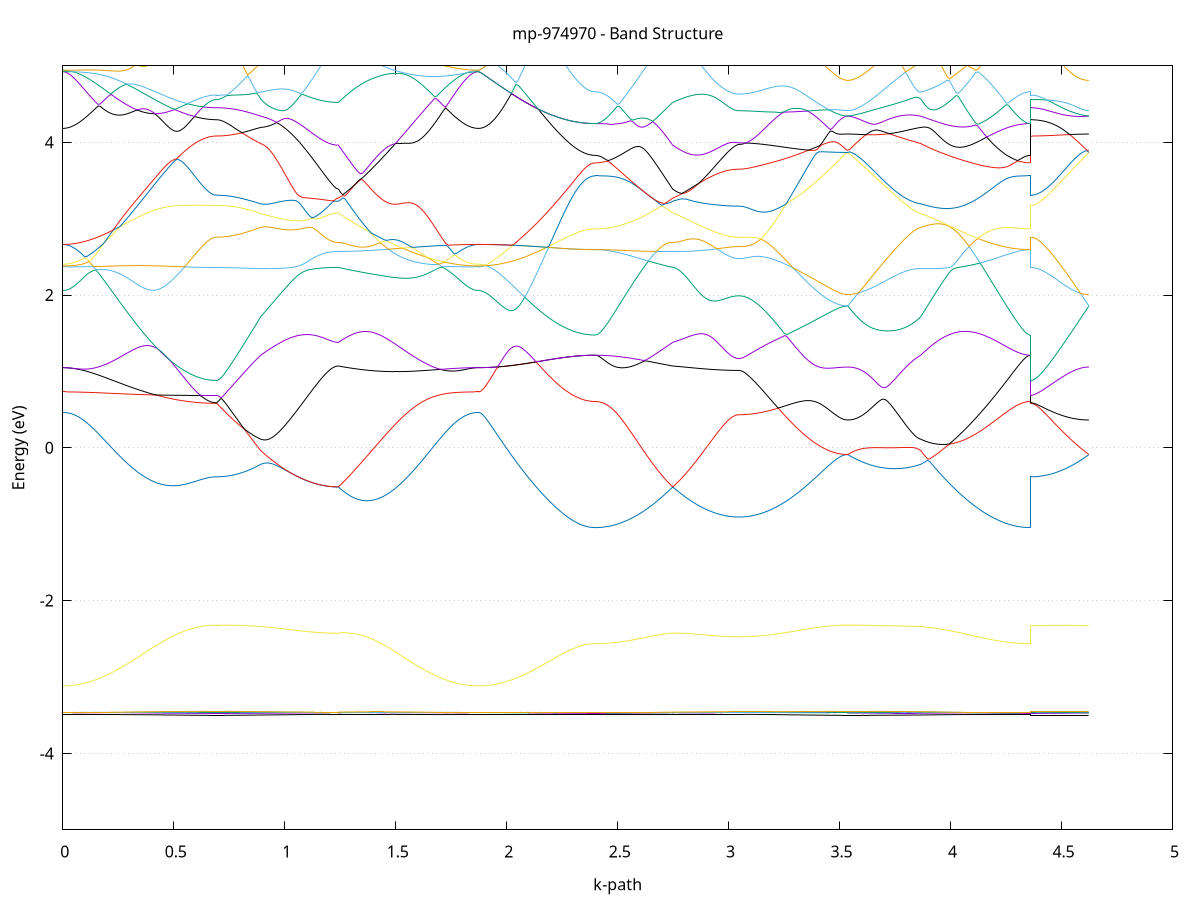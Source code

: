 set title 'mp-974970 - Band Structure'
set xlabel 'k-path'
set ylabel 'Energy (eV)'
set grid y
set yrange [-5:5]
set terminal png size 800,600
set output 'mp-974970_bands_gnuplot.png'
plot '-' using 1:2 with lines notitle, '-' using 1:2 with lines notitle, '-' using 1:2 with lines notitle, '-' using 1:2 with lines notitle, '-' using 1:2 with lines notitle, '-' using 1:2 with lines notitle, '-' using 1:2 with lines notitle, '-' using 1:2 with lines notitle, '-' using 1:2 with lines notitle, '-' using 1:2 with lines notitle, '-' using 1:2 with lines notitle, '-' using 1:2 with lines notitle, '-' using 1:2 with lines notitle, '-' using 1:2 with lines notitle, '-' using 1:2 with lines notitle, '-' using 1:2 with lines notitle, '-' using 1:2 with lines notitle, '-' using 1:2 with lines notitle, '-' using 1:2 with lines notitle, '-' using 1:2 with lines notitle, '-' using 1:2 with lines notitle, '-' using 1:2 with lines notitle, '-' using 1:2 with lines notitle, '-' using 1:2 with lines notitle, '-' using 1:2 with lines notitle, '-' using 1:2 with lines notitle, '-' using 1:2 with lines notitle, '-' using 1:2 with lines notitle, '-' using 1:2 with lines notitle, '-' using 1:2 with lines notitle, '-' using 1:2 with lines notitle, '-' using 1:2 with lines notitle, '-' using 1:2 with lines notitle, '-' using 1:2 with lines notitle, '-' using 1:2 with lines notitle, '-' using 1:2 with lines notitle, '-' using 1:2 with lines notitle, '-' using 1:2 with lines notitle, '-' using 1:2 with lines notitle, '-' using 1:2 with lines notitle, '-' using 1:2 with lines notitle, '-' using 1:2 with lines notitle, '-' using 1:2 with lines notitle, '-' using 1:2 with lines notitle, '-' using 1:2 with lines notitle, '-' using 1:2 with lines notitle, '-' using 1:2 with lines notitle, '-' using 1:2 with lines notitle
0.000000 -51.112471
0.009904 -51.112471
0.019807 -51.112471
0.029711 -51.112471
0.039614 -51.112471
0.049518 -51.112471
0.059422 -51.112471
0.069325 -51.112471
0.079229 -51.112471
0.089132 -51.112471
0.099036 -51.112471
0.108939 -51.112471
0.118843 -51.112471
0.128747 -51.112471
0.138650 -51.112471
0.148554 -51.112471
0.158457 -51.112471
0.168361 -51.112471
0.178265 -51.112471
0.188168 -51.112471
0.198072 -51.112471
0.207975 -51.112471
0.217879 -51.112471
0.227782 -51.112471
0.237686 -51.112471
0.247590 -51.112471
0.257493 -51.112471
0.267397 -51.112471
0.277300 -51.112471
0.287204 -51.112471
0.297108 -51.112471
0.307011 -51.112471
0.316915 -51.112471
0.326818 -51.112471
0.336722 -51.112471
0.346625 -51.112471
0.356529 -51.112471
0.366433 -51.112471
0.376336 -51.112471
0.386240 -51.112471
0.396143 -51.112471
0.406047 -51.112471
0.415951 -51.112471
0.425854 -51.112471
0.435758 -51.112471
0.445661 -51.112471
0.455565 -51.112471
0.465468 -51.112471
0.475372 -51.112471
0.485276 -51.112471
0.495179 -51.112471
0.505083 -51.112471
0.514986 -51.112471
0.524890 -51.112471
0.534794 -51.112471
0.544697 -51.112471
0.554601 -51.112471
0.564504 -51.112471
0.574408 -51.112471
0.584311 -51.112471
0.594215 -51.112471
0.604119 -51.112471
0.614022 -51.112471
0.623926 -51.112471
0.633829 -51.112471
0.643733 -51.112471
0.653637 -51.112471
0.663540 -51.112471
0.673444 -51.112471
0.683347 -51.112471
0.693251 -51.112471
0.693251 -51.112471
0.703221 -51.112471
0.713191 -51.112471
0.723161 -51.112471
0.733131 -51.112471
0.743101 -51.112471
0.753072 -51.112471
0.763042 -51.112471
0.773012 -51.112471
0.782982 -51.112471
0.792952 -51.112471
0.802922 -51.112471
0.812892 -51.112471
0.822862 -51.112471
0.832833 -51.112471
0.842803 -51.112471
0.852773 -51.112471
0.862743 -51.112471
0.872713 -51.112471
0.882683 -51.112471
0.892653 -51.112471
0.892653 -51.112471
0.902630 -51.112471
0.912608 -51.112471
0.922585 -51.112471
0.932562 -51.112471
0.942539 -51.112471
0.952517 -51.112471
0.962494 -51.112471
0.972471 -51.112471
0.982448 -51.112471
0.992426 -51.112471
1.002403 -51.112471
1.012380 -51.112471
1.022357 -51.112471
1.032335 -51.112471
1.042312 -51.112471
1.052289 -51.112471
1.062266 -51.112471
1.072244 -51.112471
1.082221 -51.112471
1.092198 -51.112471
1.102175 -51.112471
1.112153 -51.112471
1.122130 -51.112471
1.132107 -51.112471
1.142084 -51.112471
1.152062 -51.112471
1.162039 -51.112471
1.172016 -51.112471
1.181993 -51.112471
1.191971 -51.112471
1.201948 -51.112471
1.211925 -51.112471
1.221902 -51.112471
1.231880 -51.112471
1.241857 -51.112471
1.241857 -51.112471
1.251719 -51.112471
1.261582 -51.112471
1.271444 -51.112471
1.281307 -51.112471
1.291169 -51.112471
1.301032 -51.112471
1.310895 -51.112471
1.320757 -51.112471
1.330620 -51.112471
1.340482 -51.112471
1.350345 -51.112471
1.360207 -51.112471
1.370070 -51.112471
1.379932 -51.112471
1.389795 -51.112471
1.399657 -51.112471
1.409520 -51.112471
1.419382 -51.112471
1.429245 -51.112471
1.439107 -51.112471
1.448970 -51.112471
1.458832 -51.112471
1.468695 -51.112471
1.478557 -51.112471
1.488420 -51.112471
1.498282 -51.112471
1.508145 -51.112471
1.518007 -51.112471
1.527870 -51.112471
1.537732 -51.112471
1.547595 -51.112471
1.557457 -51.112471
1.567320 -51.112471
1.577183 -51.112471
1.587045 -51.112471
1.596908 -51.112471
1.606770 -51.112471
1.616633 -51.112471
1.626495 -51.112471
1.636358 -51.112471
1.646220 -51.112471
1.656083 -51.112471
1.665945 -51.112471
1.675808 -51.112471
1.685670 -51.112471
1.695533 -51.112471
1.705395 -51.112471
1.715258 -51.112471
1.725120 -51.112471
1.734983 -51.112471
1.744845 -51.112471
1.754708 -51.112471
1.764570 -51.112471
1.774433 -51.112471
1.784295 -51.112471
1.794158 -51.112471
1.804020 -51.112471
1.813883 -51.112471
1.823745 -51.112471
1.833608 -51.112471
1.843470 -51.112471
1.853333 -51.112471
1.863196 -51.112471
1.873058 -51.112471
1.873058 -51.112471
1.882979 -51.112471
1.892900 -51.112471
1.902821 -51.112471
1.912741 -51.112471
1.922662 -51.112471
1.932583 -51.112471
1.942504 -51.112471
1.952425 -51.112471
1.962346 -51.112471
1.972267 -51.112471
1.982188 -51.112471
1.992108 -51.112471
2.002029 -51.112471
2.011950 -51.112471
2.021871 -51.112471
2.031792 -51.112471
2.041713 -51.112471
2.051634 -51.112471
2.061554 -51.112471
2.071475 -51.112471
2.081396 -51.112471
2.091317 -51.112471
2.101238 -51.112471
2.111159 -51.112471
2.121080 -51.112471
2.131000 -51.112471
2.140921 -51.112471
2.150842 -51.112471
2.160763 -51.112471
2.170684 -51.112471
2.180605 -51.112471
2.190526 -51.112471
2.200446 -51.112471
2.210367 -51.112471
2.220288 -51.112471
2.230209 -51.112471
2.240130 -51.112471
2.250051 -51.112471
2.259972 -51.112471
2.269893 -51.112471
2.279813 -51.112471
2.289734 -51.112471
2.299655 -51.112471
2.309576 -51.112471
2.319497 -51.112471
2.329418 -51.112471
2.339339 -51.112471
2.349259 -51.112471
2.359180 -51.112471
2.369101 -51.112471
2.379022 -51.112471
2.388943 -51.112471
2.398864 -51.112471
2.398864 -51.112471
2.408841 -51.112471
2.418818 -51.112471
2.428795 -51.112471
2.438773 -51.112471
2.448750 -51.112471
2.458727 -51.112471
2.468704 -51.112471
2.478682 -51.112471
2.488659 -51.112471
2.498636 -51.112471
2.508613 -51.112471
2.518591 -51.112471
2.528568 -51.112471
2.538545 -51.112471
2.548522 -51.112471
2.558500 -51.112471
2.568477 -51.112471
2.578454 -51.112471
2.588431 -51.112471
2.598409 -51.112471
2.608386 -51.112471
2.618363 -51.112471
2.628340 -51.112471
2.638318 -51.112471
2.648295 -51.112471
2.658272 -51.112471
2.668249 -51.112471
2.678227 -51.112471
2.688204 -51.112471
2.698181 -51.112471
2.708158 -51.112471
2.718136 -51.112471
2.728113 -51.112471
2.738090 -51.112471
2.748067 -51.112471
2.748067 -51.112471
2.758012 -51.112471
2.767956 -51.112471
2.777900 -51.112471
2.787844 -51.112471
2.797788 -51.112471
2.807733 -51.112471
2.817677 -51.112471
2.827621 -51.112471
2.837565 -51.112471
2.847510 -51.112471
2.857454 -51.112471
2.867398 -51.112471
2.877342 -51.112471
2.887286 -51.112471
2.897231 -51.112471
2.907175 -51.112471
2.917119 -51.112471
2.927063 -51.112471
2.937007 -51.112471
2.946952 -51.112471
2.956896 -51.112471
2.966840 -51.112471
2.976784 -51.112471
2.986728 -51.112471
2.996673 -51.112471
3.006617 -51.112471
3.016561 -51.112471
3.026505 -51.112471
3.036449 -51.112471
3.046394 -51.112471
3.046394 -51.112471
3.056198 -51.112471
3.066002 -51.112471
3.075806 -51.112471
3.085610 -51.112471
3.095414 -51.112471
3.105218 -51.112471
3.115022 -51.112471
3.124826 -51.112471
3.134630 -51.112471
3.144434 -51.112471
3.154238 -51.112471
3.164042 -51.112471
3.173846 -51.112471
3.183650 -51.112471
3.193454 -51.112471
3.203258 -51.112471
3.213062 -51.112471
3.222867 -51.112471
3.232671 -51.112471
3.242475 -51.112471
3.252279 -51.112471
3.262083 -51.112471
3.271887 -51.112471
3.281691 -51.112471
3.291495 -51.112471
3.301299 -51.112471
3.311103 -51.112471
3.320907 -51.112471
3.330711 -51.112471
3.340515 -51.112471
3.350319 -51.112471
3.360123 -51.112471
3.369927 -51.112471
3.379731 -51.112471
3.389535 -51.112471
3.399339 -51.112471
3.409143 -51.112471
3.418948 -51.112471
3.428752 -51.112471
3.438556 -51.112471
3.448360 -51.112471
3.458164 -51.112471
3.467968 -51.112471
3.477772 -51.112471
3.487576 -51.112471
3.497380 -51.112471
3.507184 -51.112471
3.516988 -51.112471
3.526792 -51.112471
3.536596 -51.112471
3.536596 -51.112471
3.546595 -51.112471
3.556594 -51.112471
3.566593 -51.112471
3.576592 -51.112471
3.586591 -51.112471
3.596590 -51.112471
3.606589 -51.112471
3.616588 -51.112471
3.626587 -51.112471
3.636587 -51.112471
3.646586 -51.112471
3.656585 -51.112471
3.666584 -51.112471
3.676583 -51.112471
3.686582 -51.112471
3.696581 -51.112471
3.706580 -51.112471
3.716579 -51.112471
3.726578 -51.112471
3.736577 -51.112471
3.746576 -51.112471
3.756575 -51.112471
3.766574 -51.112471
3.776573 -51.112471
3.786572 -51.112471
3.796571 -51.112471
3.806570 -51.112471
3.816569 -51.112471
3.826568 -51.112471
3.836567 -51.112471
3.846566 -51.112471
3.856565 -51.112471
3.866565 -51.112471
3.866565 -51.112471
3.876441 -51.112471
3.886318 -51.112471
3.896195 -51.112471
3.906072 -51.112471
3.915949 -51.112471
3.925826 -51.112471
3.935703 -51.112471
3.945580 -51.112471
3.955457 -51.112471
3.965334 -51.112471
3.975211 -51.112471
3.985088 -51.112471
3.994965 -51.112471
4.004842 -51.112471
4.014719 -51.112471
4.024596 -51.112471
4.034473 -51.112471
4.044350 -51.112471
4.054227 -51.112471
4.064104 -51.112471
4.073981 -51.112471
4.083858 -51.112471
4.093735 -51.112471
4.103612 -51.112471
4.113489 -51.112471
4.123366 -51.112471
4.133243 -51.112471
4.143120 -51.112471
4.152997 -51.112471
4.162874 -51.112471
4.172751 -51.112471
4.182628 -51.112471
4.192505 -51.112471
4.202382 -51.112471
4.212259 -51.112471
4.222136 -51.112471
4.232013 -51.112471
4.241889 -51.112471
4.251766 -51.112471
4.261643 -51.112471
4.271520 -51.112471
4.281397 -51.112471
4.291274 -51.112471
4.301151 -51.112471
4.311028 -51.112471
4.320905 -51.112471
4.330782 -51.112471
4.340659 -51.112471
4.350536 -51.112471
4.360413 -51.112471
4.360413 -51.112471
4.370150 -51.112471
4.379887 -51.112471
4.389625 -51.112471
4.399362 -51.112471
4.409099 -51.112471
4.418836 -51.112471
4.428573 -51.112471
4.438310 -51.112471
4.448047 -51.112471
4.457785 -51.112471
4.467522 -51.112471
4.477259 -51.112471
4.486996 -51.112471
4.496733 -51.112471
4.506470 -51.112471
4.516207 -51.112471
4.525945 -51.112471
4.535682 -51.112471
4.545419 -51.112471
4.555156 -51.112471
4.564893 -51.112471
4.574630 -51.112471
4.584367 -51.112471
4.594105 -51.112471
4.603842 -51.112471
4.613579 -51.112471
4.623316 -51.112471
e
0.000000 -51.112471
0.009904 -51.112471
0.019807 -51.112471
0.029711 -51.112471
0.039614 -51.112471
0.049518 -51.112471
0.059422 -51.112471
0.069325 -51.112471
0.079229 -51.112471
0.089132 -51.112471
0.099036 -51.112471
0.108939 -51.112471
0.118843 -51.112471
0.128747 -51.112471
0.138650 -51.112471
0.148554 -51.112471
0.158457 -51.112471
0.168361 -51.112471
0.178265 -51.112471
0.188168 -51.112471
0.198072 -51.112471
0.207975 -51.112471
0.217879 -51.112471
0.227782 -51.112471
0.237686 -51.112471
0.247590 -51.112471
0.257493 -51.112471
0.267397 -51.112471
0.277300 -51.112471
0.287204 -51.112471
0.297108 -51.112471
0.307011 -51.112471
0.316915 -51.112471
0.326818 -51.112471
0.336722 -51.112471
0.346625 -51.112471
0.356529 -51.112471
0.366433 -51.112471
0.376336 -51.112471
0.386240 -51.112471
0.396143 -51.112471
0.406047 -51.112471
0.415951 -51.112471
0.425854 -51.112471
0.435758 -51.112471
0.445661 -51.112471
0.455565 -51.112471
0.465468 -51.112471
0.475372 -51.112471
0.485276 -51.112471
0.495179 -51.112471
0.505083 -51.112471
0.514986 -51.112471
0.524890 -51.112471
0.534794 -51.112471
0.544697 -51.112471
0.554601 -51.112471
0.564504 -51.112471
0.574408 -51.112471
0.584311 -51.112471
0.594215 -51.112471
0.604119 -51.112471
0.614022 -51.112471
0.623926 -51.112471
0.633829 -51.112471
0.643733 -51.112471
0.653637 -51.112471
0.663540 -51.112471
0.673444 -51.112471
0.683347 -51.112471
0.693251 -51.112471
0.693251 -51.112471
0.703221 -51.112471
0.713191 -51.112471
0.723161 -51.112471
0.733131 -51.112471
0.743101 -51.112471
0.753072 -51.112471
0.763042 -51.112471
0.773012 -51.112471
0.782982 -51.112471
0.792952 -51.112471
0.802922 -51.112471
0.812892 -51.112471
0.822862 -51.112471
0.832833 -51.112471
0.842803 -51.112471
0.852773 -51.112471
0.862743 -51.112471
0.872713 -51.112471
0.882683 -51.112471
0.892653 -51.112471
0.892653 -51.112471
0.902630 -51.112471
0.912608 -51.112471
0.922585 -51.112471
0.932562 -51.112471
0.942539 -51.112471
0.952517 -51.112471
0.962494 -51.112471
0.972471 -51.112471
0.982448 -51.112471
0.992426 -51.112471
1.002403 -51.112471
1.012380 -51.112471
1.022357 -51.112471
1.032335 -51.112471
1.042312 -51.112471
1.052289 -51.112471
1.062266 -51.112471
1.072244 -51.112471
1.082221 -51.112471
1.092198 -51.112471
1.102175 -51.112471
1.112153 -51.112471
1.122130 -51.112471
1.132107 -51.112471
1.142084 -51.112471
1.152062 -51.112471
1.162039 -51.112471
1.172016 -51.112471
1.181993 -51.112471
1.191971 -51.112471
1.201948 -51.112471
1.211925 -51.112471
1.221902 -51.112471
1.231880 -51.112471
1.241857 -51.112471
1.241857 -51.112471
1.251719 -51.112471
1.261582 -51.112471
1.271444 -51.112471
1.281307 -51.112471
1.291169 -51.112471
1.301032 -51.112471
1.310895 -51.112471
1.320757 -51.112471
1.330620 -51.112471
1.340482 -51.112471
1.350345 -51.112471
1.360207 -51.112471
1.370070 -51.112471
1.379932 -51.112471
1.389795 -51.112471
1.399657 -51.112471
1.409520 -51.112471
1.419382 -51.112471
1.429245 -51.112471
1.439107 -51.112471
1.448970 -51.112471
1.458832 -51.112471
1.468695 -51.112471
1.478557 -51.112471
1.488420 -51.112471
1.498282 -51.112471
1.508145 -51.112471
1.518007 -51.112471
1.527870 -51.112471
1.537732 -51.112471
1.547595 -51.112471
1.557457 -51.112471
1.567320 -51.112471
1.577183 -51.112471
1.587045 -51.112471
1.596908 -51.112471
1.606770 -51.112471
1.616633 -51.112471
1.626495 -51.112471
1.636358 -51.112471
1.646220 -51.112471
1.656083 -51.112471
1.665945 -51.112471
1.675808 -51.112471
1.685670 -51.112471
1.695533 -51.112471
1.705395 -51.112471
1.715258 -51.112471
1.725120 -51.112471
1.734983 -51.112471
1.744845 -51.112471
1.754708 -51.112471
1.764570 -51.112471
1.774433 -51.112471
1.784295 -51.112471
1.794158 -51.112471
1.804020 -51.112471
1.813883 -51.112471
1.823745 -51.112471
1.833608 -51.112471
1.843470 -51.112471
1.853333 -51.112471
1.863196 -51.112471
1.873058 -51.112471
1.873058 -51.112471
1.882979 -51.112471
1.892900 -51.112471
1.902821 -51.112471
1.912741 -51.112471
1.922662 -51.112471
1.932583 -51.112471
1.942504 -51.112471
1.952425 -51.112471
1.962346 -51.112471
1.972267 -51.112471
1.982188 -51.112471
1.992108 -51.112471
2.002029 -51.112471
2.011950 -51.112471
2.021871 -51.112471
2.031792 -51.112471
2.041713 -51.112471
2.051634 -51.112471
2.061554 -51.112471
2.071475 -51.112471
2.081396 -51.112471
2.091317 -51.112471
2.101238 -51.112471
2.111159 -51.112471
2.121080 -51.112471
2.131000 -51.112471
2.140921 -51.112471
2.150842 -51.112471
2.160763 -51.112471
2.170684 -51.112471
2.180605 -51.112471
2.190526 -51.112471
2.200446 -51.112471
2.210367 -51.112471
2.220288 -51.112471
2.230209 -51.112471
2.240130 -51.112471
2.250051 -51.112471
2.259972 -51.112471
2.269893 -51.112471
2.279813 -51.112471
2.289734 -51.112471
2.299655 -51.112471
2.309576 -51.112471
2.319497 -51.112471
2.329418 -51.112471
2.339339 -51.112471
2.349259 -51.112471
2.359180 -51.112471
2.369101 -51.112471
2.379022 -51.112471
2.388943 -51.112471
2.398864 -51.112471
2.398864 -51.112471
2.408841 -51.112471
2.418818 -51.112471
2.428795 -51.112471
2.438773 -51.112471
2.448750 -51.112471
2.458727 -51.112471
2.468704 -51.112471
2.478682 -51.112471
2.488659 -51.112471
2.498636 -51.112471
2.508613 -51.112471
2.518591 -51.112471
2.528568 -51.112471
2.538545 -51.112471
2.548522 -51.112471
2.558500 -51.112471
2.568477 -51.112471
2.578454 -51.112471
2.588431 -51.112471
2.598409 -51.112471
2.608386 -51.112471
2.618363 -51.112471
2.628340 -51.112471
2.638318 -51.112471
2.648295 -51.112471
2.658272 -51.112471
2.668249 -51.112471
2.678227 -51.112471
2.688204 -51.112471
2.698181 -51.112471
2.708158 -51.112471
2.718136 -51.112471
2.728113 -51.112471
2.738090 -51.112471
2.748067 -51.112471
2.748067 -51.112471
2.758012 -51.112471
2.767956 -51.112471
2.777900 -51.112471
2.787844 -51.112471
2.797788 -51.112471
2.807733 -51.112471
2.817677 -51.112471
2.827621 -51.112471
2.837565 -51.112471
2.847510 -51.112471
2.857454 -51.112471
2.867398 -51.112471
2.877342 -51.112471
2.887286 -51.112471
2.897231 -51.112471
2.907175 -51.112471
2.917119 -51.112471
2.927063 -51.112471
2.937007 -51.112471
2.946952 -51.112471
2.956896 -51.112471
2.966840 -51.112471
2.976784 -51.112471
2.986728 -51.112471
2.996673 -51.112471
3.006617 -51.112471
3.016561 -51.112471
3.026505 -51.112471
3.036449 -51.112471
3.046394 -51.112471
3.046394 -51.112471
3.056198 -51.112471
3.066002 -51.112471
3.075806 -51.112471
3.085610 -51.112471
3.095414 -51.112471
3.105218 -51.112471
3.115022 -51.112471
3.124826 -51.112471
3.134630 -51.112471
3.144434 -51.112471
3.154238 -51.112471
3.164042 -51.112471
3.173846 -51.112471
3.183650 -51.112471
3.193454 -51.112471
3.203258 -51.112471
3.213062 -51.112471
3.222867 -51.112471
3.232671 -51.112471
3.242475 -51.112471
3.252279 -51.112471
3.262083 -51.112471
3.271887 -51.112471
3.281691 -51.112471
3.291495 -51.112471
3.301299 -51.112471
3.311103 -51.112471
3.320907 -51.112471
3.330711 -51.112471
3.340515 -51.112471
3.350319 -51.112471
3.360123 -51.112471
3.369927 -51.112471
3.379731 -51.112471
3.389535 -51.112471
3.399339 -51.112471
3.409143 -51.112471
3.418948 -51.112471
3.428752 -51.112471
3.438556 -51.112471
3.448360 -51.112471
3.458164 -51.112471
3.467968 -51.112471
3.477772 -51.112471
3.487576 -51.112471
3.497380 -51.112471
3.507184 -51.112471
3.516988 -51.112471
3.526792 -51.112471
3.536596 -51.112471
3.536596 -51.112471
3.546595 -51.112471
3.556594 -51.112471
3.566593 -51.112471
3.576592 -51.112471
3.586591 -51.112471
3.596590 -51.112471
3.606589 -51.112471
3.616588 -51.112471
3.626587 -51.112471
3.636587 -51.112471
3.646586 -51.112471
3.656585 -51.112471
3.666584 -51.112471
3.676583 -51.112471
3.686582 -51.112471
3.696581 -51.112471
3.706580 -51.112471
3.716579 -51.112471
3.726578 -51.112471
3.736577 -51.112471
3.746576 -51.112471
3.756575 -51.112471
3.766574 -51.112471
3.776573 -51.112471
3.786572 -51.112471
3.796571 -51.112471
3.806570 -51.112471
3.816569 -51.112471
3.826568 -51.112471
3.836567 -51.112471
3.846566 -51.112471
3.856565 -51.112471
3.866565 -51.112471
3.866565 -51.112471
3.876441 -51.112471
3.886318 -51.112471
3.896195 -51.112471
3.906072 -51.112471
3.915949 -51.112471
3.925826 -51.112471
3.935703 -51.112471
3.945580 -51.112471
3.955457 -51.112471
3.965334 -51.112471
3.975211 -51.112471
3.985088 -51.112471
3.994965 -51.112471
4.004842 -51.112471
4.014719 -51.112471
4.024596 -51.112471
4.034473 -51.112471
4.044350 -51.112471
4.054227 -51.112471
4.064104 -51.112471
4.073981 -51.112471
4.083858 -51.112471
4.093735 -51.112471
4.103612 -51.112471
4.113489 -51.112471
4.123366 -51.112471
4.133243 -51.112471
4.143120 -51.112471
4.152997 -51.112471
4.162874 -51.112471
4.172751 -51.112471
4.182628 -51.112471
4.192505 -51.112471
4.202382 -51.112471
4.212259 -51.112471
4.222136 -51.112471
4.232013 -51.112471
4.241889 -51.112471
4.251766 -51.112471
4.261643 -51.112471
4.271520 -51.112471
4.281397 -51.112471
4.291274 -51.112471
4.301151 -51.112471
4.311028 -51.112471
4.320905 -51.112471
4.330782 -51.112471
4.340659 -51.112471
4.350536 -51.112471
4.360413 -51.112471
4.360413 -51.112471
4.370150 -51.112471
4.379887 -51.112471
4.389625 -51.112471
4.399362 -51.112471
4.409099 -51.112471
4.418836 -51.112471
4.428573 -51.112471
4.438310 -51.112471
4.448047 -51.112471
4.457785 -51.112471
4.467522 -51.112471
4.477259 -51.112471
4.486996 -51.112471
4.496733 -51.112471
4.506470 -51.112471
4.516207 -51.112471
4.525945 -51.112471
4.535682 -51.112471
4.545419 -51.112471
4.555156 -51.112471
4.564893 -51.112471
4.574630 -51.112471
4.584367 -51.112471
4.594105 -51.112471
4.603842 -51.112471
4.613579 -51.112471
4.623316 -51.112471
e
0.000000 -51.093471
0.009904 -51.093471
0.019807 -51.093471
0.029711 -51.093471
0.039614 -51.093471
0.049518 -51.093471
0.059422 -51.093471
0.069325 -51.093471
0.079229 -51.093471
0.089132 -51.093471
0.099036 -51.093471
0.108939 -51.093471
0.118843 -51.093471
0.128747 -51.093471
0.138650 -51.093471
0.148554 -51.093471
0.158457 -51.093471
0.168361 -51.093471
0.178265 -51.093471
0.188168 -51.093471
0.198072 -51.093471
0.207975 -51.093471
0.217879 -51.093471
0.227782 -51.093471
0.237686 -51.093471
0.247590 -51.093471
0.257493 -51.093471
0.267397 -51.093471
0.277300 -51.093471
0.287204 -51.093471
0.297108 -51.093471
0.307011 -51.093471
0.316915 -51.093471
0.326818 -51.093471
0.336722 -51.093471
0.346625 -51.093471
0.356529 -51.093471
0.366433 -51.093471
0.376336 -51.093471
0.386240 -51.093471
0.396143 -51.093471
0.406047 -51.093471
0.415951 -51.093471
0.425854 -51.093471
0.435758 -51.093471
0.445661 -51.093471
0.455565 -51.093471
0.465468 -51.093471
0.475372 -51.093471
0.485276 -51.093471
0.495179 -51.093471
0.505083 -51.093471
0.514986 -51.093471
0.524890 -51.093471
0.534794 -51.093471
0.544697 -51.093471
0.554601 -51.093471
0.564504 -51.093471
0.574408 -51.093471
0.584311 -51.093471
0.594215 -51.093471
0.604119 -51.093471
0.614022 -51.093471
0.623926 -51.093471
0.633829 -51.093471
0.643733 -51.093471
0.653637 -51.093471
0.663540 -51.093471
0.673444 -51.093471
0.683347 -51.093471
0.693251 -51.093471
0.693251 -51.093471
0.703221 -51.093471
0.713191 -51.093471
0.723161 -51.093471
0.733131 -51.093471
0.743101 -51.093471
0.753072 -51.093471
0.763042 -51.093471
0.773012 -51.093471
0.782982 -51.093471
0.792952 -51.093471
0.802922 -51.093471
0.812892 -51.093471
0.822862 -51.093471
0.832833 -51.093471
0.842803 -51.093471
0.852773 -51.093471
0.862743 -51.093471
0.872713 -51.093471
0.882683 -51.093471
0.892653 -51.093471
0.892653 -51.093471
0.902630 -51.093471
0.912608 -51.093471
0.922585 -51.093471
0.932562 -51.093471
0.942539 -51.093471
0.952517 -51.093471
0.962494 -51.093471
0.972471 -51.093471
0.982448 -51.093471
0.992426 -51.093471
1.002403 -51.093471
1.012380 -51.093471
1.022357 -51.093471
1.032335 -51.093471
1.042312 -51.093471
1.052289 -51.093471
1.062266 -51.093471
1.072244 -51.093471
1.082221 -51.093471
1.092198 -51.093471
1.102175 -51.093471
1.112153 -51.093471
1.122130 -51.093471
1.132107 -51.093471
1.142084 -51.093471
1.152062 -51.093471
1.162039 -51.093471
1.172016 -51.093471
1.181993 -51.093471
1.191971 -51.093471
1.201948 -51.093471
1.211925 -51.093471
1.221902 -51.093471
1.231880 -51.093471
1.241857 -51.093471
1.241857 -51.093471
1.251719 -51.093471
1.261582 -51.093471
1.271444 -51.093471
1.281307 -51.093471
1.291169 -51.093471
1.301032 -51.093471
1.310895 -51.093471
1.320757 -51.093471
1.330620 -51.093471
1.340482 -51.093471
1.350345 -51.093471
1.360207 -51.093471
1.370070 -51.093471
1.379932 -51.093471
1.389795 -51.093471
1.399657 -51.093471
1.409520 -51.093471
1.419382 -51.093471
1.429245 -51.093471
1.439107 -51.093471
1.448970 -51.093471
1.458832 -51.093471
1.468695 -51.093471
1.478557 -51.093471
1.488420 -51.093471
1.498282 -51.093471
1.508145 -51.093471
1.518007 -51.093471
1.527870 -51.093471
1.537732 -51.093471
1.547595 -51.093471
1.557457 -51.093471
1.567320 -51.093471
1.577183 -51.093471
1.587045 -51.093471
1.596908 -51.093471
1.606770 -51.093471
1.616633 -51.093471
1.626495 -51.093471
1.636358 -51.093471
1.646220 -51.093471
1.656083 -51.093471
1.665945 -51.093471
1.675808 -51.093471
1.685670 -51.093471
1.695533 -51.093471
1.705395 -51.093471
1.715258 -51.093471
1.725120 -51.093471
1.734983 -51.093471
1.744845 -51.093471
1.754708 -51.093471
1.764570 -51.093471
1.774433 -51.093471
1.784295 -51.093471
1.794158 -51.093471
1.804020 -51.093471
1.813883 -51.093471
1.823745 -51.093471
1.833608 -51.093471
1.843470 -51.093471
1.853333 -51.093471
1.863196 -51.093471
1.873058 -51.093471
1.873058 -51.093471
1.882979 -51.093471
1.892900 -51.093471
1.902821 -51.093471
1.912741 -51.093471
1.922662 -51.093471
1.932583 -51.093471
1.942504 -51.093471
1.952425 -51.093471
1.962346 -51.093471
1.972267 -51.093471
1.982188 -51.093471
1.992108 -51.093471
2.002029 -51.093471
2.011950 -51.093471
2.021871 -51.093471
2.031792 -51.093471
2.041713 -51.093471
2.051634 -51.093471
2.061554 -51.093471
2.071475 -51.093471
2.081396 -51.093471
2.091317 -51.093471
2.101238 -51.093471
2.111159 -51.093471
2.121080 -51.093471
2.131000 -51.093471
2.140921 -51.093471
2.150842 -51.093471
2.160763 -51.093471
2.170684 -51.093471
2.180605 -51.093471
2.190526 -51.093471
2.200446 -51.093471
2.210367 -51.093471
2.220288 -51.093471
2.230209 -51.093471
2.240130 -51.093471
2.250051 -51.093471
2.259972 -51.093471
2.269893 -51.093471
2.279813 -51.093471
2.289734 -51.093471
2.299655 -51.093471
2.309576 -51.093471
2.319497 -51.093471
2.329418 -51.093471
2.339339 -51.093471
2.349259 -51.093471
2.359180 -51.093471
2.369101 -51.093471
2.379022 -51.093471
2.388943 -51.093471
2.398864 -51.093471
2.398864 -51.093471
2.408841 -51.093471
2.418818 -51.093471
2.428795 -51.093471
2.438773 -51.093471
2.448750 -51.093471
2.458727 -51.093471
2.468704 -51.093471
2.478682 -51.093471
2.488659 -51.093471
2.498636 -51.093471
2.508613 -51.093471
2.518591 -51.093471
2.528568 -51.093471
2.538545 -51.093471
2.548522 -51.093471
2.558500 -51.093471
2.568477 -51.093471
2.578454 -51.093471
2.588431 -51.093471
2.598409 -51.093471
2.608386 -51.093471
2.618363 -51.093471
2.628340 -51.093471
2.638318 -51.093471
2.648295 -51.093471
2.658272 -51.093471
2.668249 -51.093471
2.678227 -51.093471
2.688204 -51.093471
2.698181 -51.093471
2.708158 -51.093471
2.718136 -51.093471
2.728113 -51.093471
2.738090 -51.093471
2.748067 -51.093471
2.748067 -51.093471
2.758012 -51.093471
2.767956 -51.093471
2.777900 -51.093471
2.787844 -51.093471
2.797788 -51.093471
2.807733 -51.093471
2.817677 -51.093471
2.827621 -51.093471
2.837565 -51.093471
2.847510 -51.093471
2.857454 -51.093471
2.867398 -51.093471
2.877342 -51.093471
2.887286 -51.093471
2.897231 -51.093471
2.907175 -51.093471
2.917119 -51.093471
2.927063 -51.093471
2.937007 -51.093471
2.946952 -51.093471
2.956896 -51.093471
2.966840 -51.093471
2.976784 -51.093471
2.986728 -51.093471
2.996673 -51.093471
3.006617 -51.093471
3.016561 -51.093471
3.026505 -51.093471
3.036449 -51.093471
3.046394 -51.093471
3.046394 -51.093471
3.056198 -51.093471
3.066002 -51.093471
3.075806 -51.093471
3.085610 -51.093471
3.095414 -51.093471
3.105218 -51.093471
3.115022 -51.093471
3.124826 -51.093471
3.134630 -51.093471
3.144434 -51.093471
3.154238 -51.093471
3.164042 -51.093471
3.173846 -51.093471
3.183650 -51.093471
3.193454 -51.093471
3.203258 -51.093471
3.213062 -51.093471
3.222867 -51.093471
3.232671 -51.093471
3.242475 -51.093471
3.252279 -51.093471
3.262083 -51.093471
3.271887 -51.093471
3.281691 -51.093471
3.291495 -51.093471
3.301299 -51.093471
3.311103 -51.093471
3.320907 -51.093471
3.330711 -51.093471
3.340515 -51.093471
3.350319 -51.093471
3.360123 -51.093471
3.369927 -51.093471
3.379731 -51.093471
3.389535 -51.093471
3.399339 -51.093471
3.409143 -51.093471
3.418948 -51.093471
3.428752 -51.093471
3.438556 -51.093471
3.448360 -51.093471
3.458164 -51.093471
3.467968 -51.093471
3.477772 -51.093471
3.487576 -51.093471
3.497380 -51.093471
3.507184 -51.093471
3.516988 -51.093471
3.526792 -51.093471
3.536596 -51.093471
3.536596 -51.093471
3.546595 -51.093471
3.556594 -51.093471
3.566593 -51.093471
3.576592 -51.093471
3.586591 -51.093471
3.596590 -51.093471
3.606589 -51.093471
3.616588 -51.093471
3.626587 -51.093471
3.636587 -51.093471
3.646586 -51.093471
3.656585 -51.093471
3.666584 -51.093471
3.676583 -51.093471
3.686582 -51.093471
3.696581 -51.093471
3.706580 -51.093471
3.716579 -51.093471
3.726578 -51.093471
3.736577 -51.093471
3.746576 -51.093471
3.756575 -51.093471
3.766574 -51.093471
3.776573 -51.093471
3.786572 -51.093471
3.796571 -51.093471
3.806570 -51.093471
3.816569 -51.093471
3.826568 -51.093471
3.836567 -51.093471
3.846566 -51.093471
3.856565 -51.093471
3.866565 -51.093471
3.866565 -51.093471
3.876441 -51.093471
3.886318 -51.093471
3.896195 -51.093471
3.906072 -51.093471
3.915949 -51.093471
3.925826 -51.093471
3.935703 -51.093471
3.945580 -51.093471
3.955457 -51.093471
3.965334 -51.093471
3.975211 -51.093471
3.985088 -51.093471
3.994965 -51.093471
4.004842 -51.093471
4.014719 -51.093471
4.024596 -51.093471
4.034473 -51.093471
4.044350 -51.093471
4.054227 -51.093471
4.064104 -51.093471
4.073981 -51.093471
4.083858 -51.093471
4.093735 -51.093471
4.103612 -51.093471
4.113489 -51.093471
4.123366 -51.093471
4.133243 -51.093471
4.143120 -51.093471
4.152997 -51.093471
4.162874 -51.093471
4.172751 -51.093471
4.182628 -51.093471
4.192505 -51.093471
4.202382 -51.093471
4.212259 -51.093471
4.222136 -51.093471
4.232013 -51.093471
4.241889 -51.093471
4.251766 -51.093471
4.261643 -51.093471
4.271520 -51.093471
4.281397 -51.093471
4.291274 -51.093471
4.301151 -51.093471
4.311028 -51.093471
4.320905 -51.093471
4.330782 -51.093471
4.340659 -51.093471
4.350536 -51.093471
4.360413 -51.093471
4.360413 -51.093471
4.370150 -51.093471
4.379887 -51.093471
4.389625 -51.093471
4.399362 -51.093471
4.409099 -51.093471
4.418836 -51.093471
4.428573 -51.093471
4.438310 -51.093471
4.448047 -51.093471
4.457785 -51.093471
4.467522 -51.093471
4.477259 -51.093471
4.486996 -51.093471
4.496733 -51.093471
4.506470 -51.093471
4.516207 -51.093471
4.525945 -51.093471
4.535682 -51.093471
4.545419 -51.093471
4.555156 -51.093471
4.564893 -51.093471
4.574630 -51.093471
4.584367 -51.093471
4.594105 -51.093471
4.603842 -51.093471
4.613579 -51.093471
4.623316 -51.093471
e
0.000000 -28.659971
0.009904 -28.659971
0.019807 -28.659971
0.029711 -28.659971
0.039614 -28.659971
0.049518 -28.659971
0.059422 -28.659971
0.069325 -28.659971
0.079229 -28.659971
0.089132 -28.659971
0.099036 -28.659971
0.108939 -28.659971
0.118843 -28.659971
0.128747 -28.659871
0.138650 -28.659871
0.148554 -28.659871
0.158457 -28.659871
0.168361 -28.659871
0.178265 -28.659871
0.188168 -28.659771
0.198072 -28.659771
0.207975 -28.659771
0.217879 -28.659771
0.227782 -28.659771
0.237686 -28.659671
0.247590 -28.659671
0.257493 -28.659671
0.267397 -28.659671
0.277300 -28.659671
0.287204 -28.659571
0.297108 -28.659571
0.307011 -28.659571
0.316915 -28.659571
0.326818 -28.659471
0.336722 -28.659471
0.346625 -28.659471
0.356529 -28.659471
0.366433 -28.659371
0.376336 -28.659371
0.386240 -28.659371
0.396143 -28.659371
0.406047 -28.659271
0.415951 -28.659271
0.425854 -28.659271
0.435758 -28.659271
0.445661 -28.659171
0.455565 -28.659171
0.465468 -28.659171
0.475372 -28.659171
0.485276 -28.659171
0.495179 -28.659071
0.505083 -28.659071
0.514986 -28.659071
0.524890 -28.659071
0.534794 -28.659071
0.544697 -28.659071
0.554601 -28.658971
0.564504 -28.658971
0.574408 -28.658971
0.584311 -28.658971
0.594215 -28.658971
0.604119 -28.658971
0.614022 -28.658971
0.623926 -28.658971
0.633829 -28.658971
0.643733 -28.658871
0.653637 -28.658871
0.663540 -28.658871
0.673444 -28.658871
0.683347 -28.658871
0.693251 -28.658871
0.693251 -28.658871
0.703221 -28.658871
0.713191 -28.658871
0.723161 -28.658871
0.733131 -28.658871
0.743101 -28.658871
0.753072 -28.658871
0.763042 -28.658871
0.773012 -28.658871
0.782982 -28.658871
0.792952 -28.658871
0.802922 -28.658871
0.812892 -28.658871
0.822862 -28.658871
0.832833 -28.658871
0.842803 -28.658871
0.852773 -28.658871
0.862743 -28.658871
0.872713 -28.658871
0.882683 -28.658871
0.892653 -28.658871
0.892653 -28.658871
0.902630 -28.658871
0.912608 -28.658871
0.922585 -28.658871
0.932562 -28.658871
0.942539 -28.658971
0.952517 -28.658971
0.962494 -28.658971
0.972471 -28.658971
0.982448 -28.658971
0.992426 -28.658971
1.002403 -28.658971
1.012380 -28.658971
1.022357 -28.658971
1.032335 -28.658971
1.042312 -28.658971
1.052289 -28.658971
1.062266 -28.658971
1.072244 -28.658971
1.082221 -28.658971
1.092198 -28.658971
1.102175 -28.658971
1.112153 -28.658971
1.122130 -28.658971
1.132107 -28.658971
1.142084 -28.658971
1.152062 -28.658971
1.162039 -28.658971
1.172016 -28.658971
1.181993 -28.658971
1.191971 -28.658971
1.201948 -28.658971
1.211925 -28.658971
1.221902 -28.658971
1.231880 -28.658971
1.241857 -28.658971
1.241857 -28.658971
1.251719 -28.659071
1.261582 -28.659071
1.271444 -28.659071
1.281307 -28.659071
1.291169 -28.659071
1.301032 -28.659071
1.310895 -28.659071
1.320757 -28.659071
1.330620 -28.659071
1.340482 -28.659171
1.350345 -28.659171
1.360207 -28.659171
1.370070 -28.659171
1.379932 -28.659171
1.389795 -28.659171
1.399657 -28.659171
1.409520 -28.659271
1.419382 -28.659271
1.429245 -28.659271
1.439107 -28.659271
1.448970 -28.659271
1.458832 -28.659371
1.468695 -28.659371
1.478557 -28.659371
1.488420 -28.659371
1.498282 -28.659371
1.508145 -28.659471
1.518007 -28.659471
1.527870 -28.659471
1.537732 -28.659471
1.547595 -28.659571
1.557457 -28.659571
1.567320 -28.659571
1.577183 -28.659571
1.587045 -28.659571
1.596908 -28.659671
1.606770 -28.659671
1.616633 -28.659671
1.626495 -28.659671
1.636358 -28.659771
1.646220 -28.659771
1.656083 -28.659771
1.665945 -28.659771
1.675808 -28.659771
1.685670 -28.659871
1.695533 -28.659871
1.705395 -28.659871
1.715258 -28.659871
1.725120 -28.659871
1.734983 -28.659871
1.744845 -28.659871
1.754708 -28.659971
1.764570 -28.659971
1.774433 -28.659971
1.784295 -28.659971
1.794158 -28.659971
1.804020 -28.659971
1.813883 -28.659971
1.823745 -28.659971
1.833608 -28.659971
1.843470 -28.659971
1.853333 -28.659971
1.863196 -28.659971
1.873058 -28.659971
1.873058 -28.659971
1.882979 -28.659971
1.892900 -28.659971
1.902821 -28.659971
1.912741 -28.659971
1.922662 -28.659971
1.932583 -28.659971
1.942504 -28.659971
1.952425 -28.659971
1.962346 -28.659971
1.972267 -28.659971
1.982188 -28.659871
1.992108 -28.659871
2.002029 -28.659871
2.011950 -28.659871
2.021871 -28.659771
2.031792 -28.659771
2.041713 -28.659771
2.051634 -28.659771
2.061554 -28.659671
2.071475 -28.659671
2.081396 -28.659671
2.091317 -28.659671
2.101238 -28.659571
2.111159 -28.659571
2.121080 -28.659571
2.131000 -28.659471
2.140921 -28.659471
2.150842 -28.659471
2.160763 -28.659371
2.170684 -28.659371
2.180605 -28.659371
2.190526 -28.659271
2.200446 -28.659271
2.210367 -28.659271
2.220288 -28.659271
2.230209 -28.659171
2.240130 -28.659171
2.250051 -28.659171
2.259972 -28.659171
2.269893 -28.659071
2.279813 -28.659071
2.289734 -28.659071
2.299655 -28.659071
2.309576 -28.659071
2.319497 -28.658971
2.329418 -28.658971
2.339339 -28.658971
2.349259 -28.658971
2.359180 -28.658971
2.369101 -28.658971
2.379022 -28.658971
2.388943 -28.658971
2.398864 -28.658971
2.398864 -28.658971
2.408841 -28.658971
2.418818 -28.658971
2.428795 -28.658971
2.438773 -28.658971
2.448750 -28.658971
2.458727 -28.658971
2.468704 -28.658971
2.478682 -28.658971
2.488659 -28.658971
2.498636 -28.658971
2.508613 -28.658971
2.518591 -28.658971
2.528568 -28.658971
2.538545 -28.658971
2.548522 -28.658971
2.558500 -28.658971
2.568477 -28.658971
2.578454 -28.658971
2.588431 -28.658971
2.598409 -28.658971
2.608386 -28.658971
2.618363 -28.658971
2.628340 -28.658971
2.638318 -28.658971
2.648295 -28.658971
2.658272 -28.658971
2.668249 -28.658971
2.678227 -28.658971
2.688204 -28.658971
2.698181 -28.658971
2.708158 -28.658971
2.718136 -28.658971
2.728113 -28.658971
2.738090 -28.658971
2.748067 -28.658971
2.748067 -28.658971
2.758012 -28.658971
2.767956 -28.659071
2.777900 -28.659071
2.787844 -28.659071
2.797788 -28.659071
2.807733 -28.659071
2.817677 -28.659071
2.827621 -28.659071
2.837565 -28.659071
2.847510 -28.659071
2.857454 -28.659071
2.867398 -28.659071
2.877342 -28.659071
2.887286 -28.659071
2.897231 -28.659071
2.907175 -28.659171
2.917119 -28.659171
2.927063 -28.659171
2.937007 -28.659171
2.946952 -28.659171
2.956896 -28.659171
2.966840 -28.659171
2.976784 -28.659171
2.986728 -28.659171
2.996673 -28.659171
3.006617 -28.659171
3.016561 -28.659171
3.026505 -28.659171
3.036449 -28.659171
3.046394 -28.659171
3.046394 -28.659171
3.056198 -28.659171
3.066002 -28.659171
3.075806 -28.659171
3.085610 -28.659171
3.095414 -28.659171
3.105218 -28.659171
3.115022 -28.659171
3.124826 -28.659171
3.134630 -28.659171
3.144434 -28.659171
3.154238 -28.659171
3.164042 -28.659171
3.173846 -28.659171
3.183650 -28.659171
3.193454 -28.659171
3.203258 -28.659071
3.213062 -28.659071
3.222867 -28.659071
3.232671 -28.659071
3.242475 -28.659071
3.252279 -28.659071
3.262083 -28.659071
3.271887 -28.659071
3.281691 -28.659071
3.291495 -28.659071
3.301299 -28.659071
3.311103 -28.659071
3.320907 -28.658971
3.330711 -28.658971
3.340515 -28.658971
3.350319 -28.658971
3.360123 -28.658971
3.369927 -28.658971
3.379731 -28.658971
3.389535 -28.658971
3.399339 -28.658971
3.409143 -28.658971
3.418948 -28.658971
3.428752 -28.658971
3.438556 -28.658971
3.448360 -28.658971
3.458164 -28.658971
3.467968 -28.658871
3.477772 -28.658871
3.487576 -28.658871
3.497380 -28.658871
3.507184 -28.658871
3.516988 -28.658871
3.526792 -28.658871
3.536596 -28.658871
3.536596 -28.658871
3.546595 -28.658871
3.556594 -28.658871
3.566593 -28.658871
3.576592 -28.658871
3.586591 -28.658871
3.596590 -28.658871
3.606589 -28.658871
3.616588 -28.658871
3.626587 -28.658871
3.636587 -28.658871
3.646586 -28.658871
3.656585 -28.658871
3.666584 -28.658871
3.676583 -28.658871
3.686582 -28.658871
3.696581 -28.658871
3.706580 -28.658871
3.716579 -28.658871
3.726578 -28.658871
3.736577 -28.658871
3.746576 -28.658871
3.756575 -28.658871
3.766574 -28.658871
3.776573 -28.658871
3.786572 -28.658871
3.796571 -28.658871
3.806570 -28.658871
3.816569 -28.658871
3.826568 -28.658871
3.836567 -28.658871
3.846566 -28.658871
3.856565 -28.658871
3.866565 -28.658871
3.866565 -28.658871
3.876441 -28.658871
3.886318 -28.658871
3.896195 -28.658871
3.906072 -28.658871
3.915949 -28.658871
3.925826 -28.658971
3.935703 -28.658971
3.945580 -28.658971
3.955457 -28.658971
3.965334 -28.658971
3.975211 -28.658971
3.985088 -28.658971
3.994965 -28.658971
4.004842 -28.658971
4.014719 -28.658971
4.024596 -28.658971
4.034473 -28.658971
4.044350 -28.658971
4.054227 -28.658971
4.064104 -28.658971
4.073981 -28.658971
4.083858 -28.658971
4.093735 -28.658971
4.103612 -28.658971
4.113489 -28.658971
4.123366 -28.658971
4.133243 -28.658971
4.143120 -28.658971
4.152997 -28.658971
4.162874 -28.658971
4.172751 -28.658971
4.182628 -28.658971
4.192505 -28.658971
4.202382 -28.658971
4.212259 -28.658971
4.222136 -28.658971
4.232013 -28.658971
4.241889 -28.658971
4.251766 -28.658971
4.261643 -28.658971
4.271520 -28.658971
4.281397 -28.658971
4.291274 -28.658971
4.301151 -28.658971
4.311028 -28.658971
4.320905 -28.658971
4.330782 -28.658971
4.340659 -28.658971
4.350536 -28.658971
4.360413 -28.658971
4.360413 -28.658871
4.370150 -28.658871
4.379887 -28.658871
4.389625 -28.658871
4.399362 -28.658871
4.409099 -28.658871
4.418836 -28.658871
4.428573 -28.658871
4.438310 -28.658871
4.448047 -28.658871
4.457785 -28.658871
4.467522 -28.658871
4.477259 -28.658871
4.486996 -28.658871
4.496733 -28.658871
4.506470 -28.658871
4.516207 -28.658871
4.525945 -28.658871
4.535682 -28.658871
4.545419 -28.658871
4.555156 -28.658871
4.564893 -28.658871
4.574630 -28.658871
4.584367 -28.658871
4.594105 -28.658871
4.603842 -28.658871
4.613579 -28.658871
4.623316 -28.658871
e
0.000000 -28.513071
0.009904 -28.513071
0.019807 -28.513071
0.029711 -28.513071
0.039614 -28.512971
0.049518 -28.512971
0.059422 -28.512971
0.069325 -28.512971
0.079229 -28.512871
0.089132 -28.512871
0.099036 -28.512871
0.108939 -28.512771
0.118843 -28.512771
0.128747 -28.512671
0.138650 -28.512571
0.148554 -28.512571
0.158457 -28.512471
0.168361 -28.512371
0.178265 -28.512371
0.188168 -28.512271
0.198072 -28.512171
0.207975 -28.512071
0.217879 -28.511971
0.227782 -28.511871
0.237686 -28.511771
0.247590 -28.511771
0.257493 -28.511671
0.267397 -28.511571
0.277300 -28.511471
0.287204 -28.511371
0.297108 -28.511271
0.307011 -28.511071
0.316915 -28.510971
0.326818 -28.510871
0.336722 -28.510771
0.346625 -28.510671
0.356529 -28.510571
0.366433 -28.510471
0.376336 -28.510371
0.386240 -28.510271
0.396143 -28.510171
0.406047 -28.510071
0.415951 -28.509971
0.425854 -28.509871
0.435758 -28.509771
0.445661 -28.509671
0.455565 -28.509571
0.465468 -28.509471
0.475372 -28.509371
0.485276 -28.509271
0.495179 -28.509171
0.505083 -28.509171
0.514986 -28.509071
0.524890 -28.508971
0.534794 -28.508871
0.544697 -28.508871
0.554601 -28.508771
0.564504 -28.508671
0.574408 -28.508671
0.584311 -28.508571
0.594215 -28.508571
0.604119 -28.508471
0.614022 -28.508471
0.623926 -28.508471
0.633829 -28.508371
0.643733 -28.508371
0.653637 -28.508371
0.663540 -28.508371
0.673444 -28.508371
0.683347 -28.508271
0.693251 -28.508271
0.693251 -28.508271
0.703221 -28.508271
0.713191 -28.508271
0.723161 -28.508271
0.733131 -28.508271
0.743101 -28.508271
0.753072 -28.508371
0.763042 -28.508371
0.773012 -28.508371
0.782982 -28.508471
0.792952 -28.508471
0.802922 -28.508571
0.812892 -28.508671
0.822862 -28.508671
0.832833 -28.508771
0.842803 -28.508871
0.852773 -28.508971
0.862743 -28.509071
0.872713 -28.509171
0.882683 -28.509271
0.892653 -28.509371
0.892653 -28.509371
0.902630 -28.509371
0.912608 -28.509471
0.922585 -28.509571
0.932562 -28.509571
0.942539 -28.509671
0.952517 -28.509771
0.962494 -28.509771
0.972471 -28.509871
0.982448 -28.509971
0.992426 -28.509971
1.002403 -28.510071
1.012380 -28.510071
1.022357 -28.510171
1.032335 -28.510171
1.042312 -28.510271
1.052289 -28.510271
1.062266 -28.510371
1.072244 -28.510371
1.082221 -28.510471
1.092198 -28.510471
1.102175 -28.510571
1.112153 -28.510571
1.122130 -28.510571
1.132107 -28.510671
1.142084 -28.510671
1.152062 -28.510671
1.162039 -28.510671
1.172016 -28.510671
1.181993 -28.510771
1.191971 -28.510771
1.201948 -28.510771
1.211925 -28.510771
1.221902 -28.510771
1.231880 -28.510771
1.241857 -28.510771
1.241857 -28.510771
1.251719 -28.510571
1.261582 -28.510471
1.271444 -28.510271
1.281307 -28.510071
1.291169 -28.509971
1.301032 -28.509771
1.310895 -28.509571
1.320757 -28.509371
1.330620 -28.509171
1.340482 -28.509071
1.350345 -28.508871
1.360207 -28.508671
1.370070 -28.508471
1.379932 -28.508271
1.389795 -28.508171
1.399657 -28.508371
1.409520 -28.508571
1.419382 -28.508671
1.429245 -28.508871
1.439107 -28.508971
1.448970 -28.509171
1.458832 -28.509371
1.468695 -28.509471
1.478557 -28.509671
1.488420 -28.509771
1.498282 -28.509971
1.508145 -28.510071
1.518007 -28.510271
1.527870 -28.510371
1.537732 -28.510471
1.547595 -28.510671
1.557457 -28.510771
1.567320 -28.510971
1.577183 -28.511071
1.587045 -28.511171
1.596908 -28.511271
1.606770 -28.511371
1.616633 -28.511571
1.626495 -28.511671
1.636358 -28.511771
1.646220 -28.511871
1.656083 -28.511971
1.665945 -28.512071
1.675808 -28.512171
1.685670 -28.512271
1.695533 -28.512271
1.705395 -28.512371
1.715258 -28.512471
1.725120 -28.512571
1.734983 -28.512571
1.744845 -28.512671
1.754708 -28.512771
1.764570 -28.512771
1.774433 -28.512871
1.784295 -28.512871
1.794158 -28.512871
1.804020 -28.512971
1.813883 -28.512971
1.823745 -28.512971
1.833608 -28.512971
1.843470 -28.513071
1.853333 -28.513071
1.863196 -28.513071
1.873058 -28.513071
1.873058 -28.513071
1.882979 -28.513071
1.892900 -28.513071
1.902821 -28.513071
1.912741 -28.513071
1.922662 -28.513071
1.932583 -28.513071
1.942504 -28.513071
1.952425 -28.513071
1.962346 -28.513171
1.972267 -28.513171
1.982188 -28.513171
1.992108 -28.513171
2.002029 -28.513171
2.011950 -28.513171
2.021871 -28.513271
2.031792 -28.513271
2.041713 -28.513271
2.051634 -28.513271
2.061554 -28.513371
2.071475 -28.513371
2.081396 -28.513371
2.091317 -28.513471
2.101238 -28.513471
2.111159 -28.513471
2.121080 -28.513471
2.131000 -28.513571
2.140921 -28.513571
2.150842 -28.513571
2.160763 -28.513671
2.170684 -28.513671
2.180605 -28.513671
2.190526 -28.513671
2.200446 -28.513771
2.210367 -28.513771
2.220288 -28.513771
2.230209 -28.513871
2.240130 -28.513871
2.250051 -28.513871
2.259972 -28.513871
2.269893 -28.513871
2.279813 -28.513971
2.289734 -28.513971
2.299655 -28.513971
2.309576 -28.513971
2.319497 -28.513971
2.329418 -28.513971
2.339339 -28.514071
2.349259 -28.514071
2.359180 -28.514071
2.369101 -28.514071
2.379022 -28.514071
2.388943 -28.514071
2.398864 -28.514071
2.398864 -28.514071
2.408841 -28.514071
2.418818 -28.514071
2.428795 -28.514071
2.438773 -28.513971
2.448750 -28.513971
2.458727 -28.513971
2.468704 -28.513871
2.478682 -28.513871
2.488659 -28.513771
2.498636 -28.513771
2.508613 -28.513671
2.518591 -28.513671
2.528568 -28.513571
2.538545 -28.513471
2.548522 -28.513371
2.558500 -28.513271
2.568477 -28.513171
2.578454 -28.513071
2.588431 -28.512971
2.598409 -28.512871
2.608386 -28.512771
2.618363 -28.512671
2.628340 -28.512571
2.638318 -28.512471
2.648295 -28.512271
2.658272 -28.512171
2.668249 -28.511971
2.678227 -28.511871
2.688204 -28.511771
2.698181 -28.511571
2.708158 -28.511471
2.718136 -28.511271
2.728113 -28.511071
2.738090 -28.510971
2.748067 -28.510771
2.748067 -28.510771
2.758012 -28.510671
2.767956 -28.510571
2.777900 -28.510571
2.787844 -28.510471
2.797788 -28.510371
2.807733 -28.510271
2.817677 -28.510171
2.827621 -28.510071
2.837565 -28.510071
2.847510 -28.509971
2.857454 -28.509871
2.867398 -28.509771
2.877342 -28.509671
2.887286 -28.509571
2.897231 -28.509471
2.907175 -28.509371
2.917119 -28.509371
2.927063 -28.509271
2.937007 -28.509171
2.946952 -28.509071
2.956896 -28.508971
2.966840 -28.508871
2.976784 -28.508771
2.986728 -28.508671
2.996673 -28.508671
3.006617 -28.508571
3.016561 -28.508471
3.026505 -28.508371
3.036449 -28.508371
3.046394 -28.508271
3.046394 -28.508271
3.056198 -28.508271
3.066002 -28.508271
3.075806 -28.508271
3.085610 -28.508271
3.095414 -28.508271
3.105218 -28.508271
3.115022 -28.508271
3.124826 -28.508271
3.134630 -28.508271
3.144434 -28.508271
3.154238 -28.508271
3.164042 -28.508271
3.173846 -28.508271
3.183650 -28.508271
3.193454 -28.508271
3.203258 -28.508271
3.213062 -28.508271
3.222867 -28.508271
3.232671 -28.508271
3.242475 -28.508271
3.252279 -28.508271
3.262083 -28.508271
3.271887 -28.508271
3.281691 -28.508271
3.291495 -28.508271
3.301299 -28.508271
3.311103 -28.508271
3.320907 -28.508271
3.330711 -28.508271
3.340515 -28.508271
3.350319 -28.508271
3.360123 -28.508271
3.369927 -28.508271
3.379731 -28.508271
3.389535 -28.508271
3.399339 -28.508271
3.409143 -28.508271
3.418948 -28.508271
3.428752 -28.508271
3.438556 -28.508271
3.448360 -28.508271
3.458164 -28.508271
3.467968 -28.508271
3.477772 -28.508271
3.487576 -28.508271
3.497380 -28.508271
3.507184 -28.508271
3.516988 -28.508271
3.526792 -28.508271
3.536596 -28.508271
3.536596 -28.508271
3.546595 -28.508271
3.556594 -28.508271
3.566593 -28.508271
3.576592 -28.508271
3.586591 -28.508271
3.596590 -28.508271
3.606589 -28.508271
3.616588 -28.508271
3.626587 -28.508371
3.636587 -28.508371
3.646586 -28.508371
3.656585 -28.508371
3.666584 -28.508371
3.676583 -28.508471
3.686582 -28.508471
3.696581 -28.508471
3.706580 -28.508571
3.716579 -28.508571
3.726578 -28.508571
3.736577 -28.508671
3.746576 -28.508671
3.756575 -28.508771
3.766574 -28.508771
3.776573 -28.508871
3.786572 -28.508871
3.796571 -28.508971
3.806570 -28.508971
3.816569 -28.509071
3.826568 -28.509071
3.836567 -28.509171
3.846566 -28.509171
3.856565 -28.509271
3.866565 -28.509371
3.866565 -28.509371
3.876441 -28.509471
3.886318 -28.509571
3.896195 -28.509671
3.906072 -28.509771
3.915949 -28.509871
3.925826 -28.509971
3.935703 -28.510171
3.945580 -28.510271
3.955457 -28.510371
3.965334 -28.510471
3.975211 -28.510671
3.985088 -28.510771
3.994965 -28.510871
4.004842 -28.511071
4.014719 -28.511171
4.024596 -28.511271
4.034473 -28.511371
4.044350 -28.511571
4.054227 -28.511671
4.064104 -28.511771
4.073981 -28.511971
4.083858 -28.512071
4.093735 -28.512171
4.103612 -28.512271
4.113489 -28.512371
4.123366 -28.512571
4.133243 -28.512671
4.143120 -28.512771
4.152997 -28.512871
4.162874 -28.512971
4.172751 -28.513071
4.182628 -28.513171
4.192505 -28.513271
4.202382 -28.513371
4.212259 -28.513471
4.222136 -28.513471
4.232013 -28.513571
4.241889 -28.513671
4.251766 -28.513671
4.261643 -28.513771
4.271520 -28.513871
4.281397 -28.513871
4.291274 -28.513871
4.301151 -28.513971
4.311028 -28.513971
4.320905 -28.513971
4.330782 -28.514071
4.340659 -28.514071
4.350536 -28.514071
4.360413 -28.514071
4.360413 -28.508271
4.370150 -28.508271
4.379887 -28.508271
4.389625 -28.508271
4.399362 -28.508271
4.409099 -28.508271
4.418836 -28.508271
4.428573 -28.508271
4.438310 -28.508271
4.448047 -28.508271
4.457785 -28.508271
4.467522 -28.508271
4.477259 -28.508271
4.486996 -28.508271
4.496733 -28.508271
4.506470 -28.508271
4.516207 -28.508271
4.525945 -28.508271
4.535682 -28.508271
4.545419 -28.508271
4.555156 -28.508271
4.564893 -28.508271
4.574630 -28.508271
4.584367 -28.508271
4.594105 -28.508271
4.603842 -28.508271
4.613579 -28.508271
4.623316 -28.508271
e
0.000000 -28.502471
0.009904 -28.502471
0.019807 -28.502471
0.029711 -28.502471
0.039614 -28.502571
0.049518 -28.502571
0.059422 -28.502571
0.069325 -28.502671
0.079229 -28.502671
0.089132 -28.502771
0.099036 -28.502771
0.108939 -28.502871
0.118843 -28.502871
0.128747 -28.502971
0.138650 -28.503071
0.148554 -28.503071
0.158457 -28.503171
0.168361 -28.503271
0.178265 -28.503371
0.188168 -28.503471
0.198072 -28.503571
0.207975 -28.503671
0.217879 -28.503771
0.227782 -28.503871
0.237686 -28.503971
0.247590 -28.504071
0.257493 -28.504271
0.267397 -28.504371
0.277300 -28.504471
0.287204 -28.504571
0.297108 -28.504671
0.307011 -28.504871
0.316915 -28.504971
0.326818 -28.505071
0.336722 -28.505271
0.346625 -28.505371
0.356529 -28.505471
0.366433 -28.505571
0.376336 -28.505771
0.386240 -28.505871
0.396143 -28.505971
0.406047 -28.506071
0.415951 -28.506271
0.425854 -28.506371
0.435758 -28.506471
0.445661 -28.506571
0.455565 -28.506671
0.465468 -28.506871
0.475372 -28.506971
0.485276 -28.507071
0.495179 -28.507171
0.505083 -28.507271
0.514986 -28.507371
0.524890 -28.507471
0.534794 -28.507471
0.544697 -28.507571
0.554601 -28.507671
0.564504 -28.507771
0.574408 -28.507771
0.584311 -28.507871
0.594215 -28.507971
0.604119 -28.507971
0.614022 -28.508071
0.623926 -28.508071
0.633829 -28.508071
0.643733 -28.508171
0.653637 -28.508171
0.663540 -28.508171
0.673444 -28.508171
0.683347 -28.508171
0.693251 -28.508171
0.693251 -28.508171
0.703221 -28.508171
0.713191 -28.508271
0.723161 -28.508271
0.733131 -28.508271
0.743101 -28.508271
0.753072 -28.508171
0.763042 -28.508171
0.773012 -28.508171
0.782982 -28.508071
0.792952 -28.508071
0.802922 -28.507971
0.812892 -28.507871
0.822862 -28.507871
0.832833 -28.507771
0.842803 -28.507671
0.852773 -28.507571
0.862743 -28.507471
0.872713 -28.507371
0.882683 -28.507371
0.892653 -28.507271
0.892653 -28.507271
0.902630 -28.507171
0.912608 -28.507071
0.922585 -28.506971
0.932562 -28.506971
0.942539 -28.506871
0.952517 -28.506771
0.962494 -28.506771
0.972471 -28.506671
0.982448 -28.506571
0.992426 -28.506571
1.002403 -28.506471
1.012380 -28.506471
1.022357 -28.506371
1.032335 -28.506371
1.042312 -28.506271
1.052289 -28.506271
1.062266 -28.506171
1.072244 -28.506171
1.082221 -28.506071
1.092198 -28.506071
1.102175 -28.505971
1.112153 -28.505971
1.122130 -28.505971
1.132107 -28.505871
1.142084 -28.505871
1.152062 -28.505871
1.162039 -28.505871
1.172016 -28.505771
1.181993 -28.505771
1.191971 -28.505771
1.201948 -28.505771
1.211925 -28.505771
1.221902 -28.505771
1.231880 -28.505771
1.241857 -28.505771
1.241857 -28.505771
1.251719 -28.505871
1.261582 -28.506071
1.271444 -28.506171
1.281307 -28.506371
1.291169 -28.506571
1.301032 -28.506671
1.310895 -28.506871
1.320757 -28.507071
1.330620 -28.507171
1.340482 -28.507371
1.350345 -28.507571
1.360207 -28.507671
1.370070 -28.507871
1.379932 -28.508071
1.389795 -28.508171
1.399657 -28.507971
1.409520 -28.507771
1.419382 -28.507571
1.429245 -28.507371
1.439107 -28.507171
1.448970 -28.507071
1.458832 -28.506871
1.468695 -28.506671
1.478557 -28.506471
1.488420 -28.506371
1.498282 -28.506171
1.508145 -28.505971
1.518007 -28.505871
1.527870 -28.505671
1.537732 -28.505471
1.547595 -28.505371
1.557457 -28.505171
1.567320 -28.505071
1.577183 -28.504871
1.587045 -28.504771
1.596908 -28.504571
1.606770 -28.504471
1.616633 -28.504371
1.626495 -28.504171
1.636358 -28.504071
1.646220 -28.503971
1.656083 -28.503871
1.665945 -28.503671
1.675808 -28.503571
1.685670 -28.503471
1.695533 -28.503371
1.705395 -28.503271
1.715258 -28.503171
1.725120 -28.503171
1.734983 -28.503071
1.744845 -28.502971
1.754708 -28.502871
1.764570 -28.502871
1.774433 -28.502771
1.784295 -28.502771
1.794158 -28.502671
1.804020 -28.502671
1.813883 -28.502571
1.823745 -28.502571
1.833608 -28.502571
1.843470 -28.502471
1.853333 -28.502471
1.863196 -28.502471
1.873058 -28.502471
1.873058 -28.502471
1.882979 -28.502471
1.892900 -28.502471
1.902821 -28.502471
1.912741 -28.502471
1.922662 -28.502471
1.932583 -28.502471
1.942504 -28.502471
1.952425 -28.502471
1.962346 -28.502471
1.972267 -28.502471
1.982188 -28.502471
1.992108 -28.502471
2.002029 -28.502471
2.011950 -28.502471
2.021871 -28.502471
2.031792 -28.502471
2.041713 -28.502471
2.051634 -28.502471
2.061554 -28.502471
2.071475 -28.502471
2.081396 -28.502571
2.091317 -28.502571
2.101238 -28.502571
2.111159 -28.502571
2.121080 -28.502571
2.131000 -28.502571
2.140921 -28.502571
2.150842 -28.502571
2.160763 -28.502571
2.170684 -28.502571
2.180605 -28.502571
2.190526 -28.502571
2.200446 -28.502571
2.210367 -28.502571
2.220288 -28.502571
2.230209 -28.502571
2.240130 -28.502571
2.250051 -28.502571
2.259972 -28.502571
2.269893 -28.502571
2.279813 -28.502571
2.289734 -28.502571
2.299655 -28.502571
2.309576 -28.502571
2.319497 -28.502571
2.329418 -28.502571
2.339339 -28.502571
2.349259 -28.502571
2.359180 -28.502571
2.369101 -28.502571
2.379022 -28.502571
2.388943 -28.502571
2.398864 -28.502571
2.398864 -28.502571
2.408841 -28.502571
2.418818 -28.502571
2.428795 -28.502571
2.438773 -28.502671
2.448750 -28.502671
2.458727 -28.502671
2.468704 -28.502771
2.478682 -28.502771
2.488659 -28.502771
2.498636 -28.502871
2.508613 -28.502971
2.518591 -28.502971
2.528568 -28.503071
2.538545 -28.503171
2.548522 -28.503271
2.558500 -28.503271
2.568477 -28.503371
2.578454 -28.503471
2.588431 -28.503571
2.598409 -28.503671
2.608386 -28.503771
2.618363 -28.503971
2.628340 -28.504071
2.638318 -28.504171
2.648295 -28.504271
2.658272 -28.504471
2.668249 -28.504571
2.678227 -28.504671
2.688204 -28.504871
2.698181 -28.504971
2.708158 -28.505171
2.718136 -28.505271
2.728113 -28.505471
2.738090 -28.505571
2.748067 -28.505771
2.748067 -28.505771
2.758012 -28.505771
2.767956 -28.505871
2.777900 -28.505971
2.787844 -28.506071
2.797788 -28.506071
2.807733 -28.506171
2.817677 -28.506271
2.827621 -28.506371
2.837565 -28.506471
2.847510 -28.506471
2.857454 -28.506571
2.867398 -28.506671
2.877342 -28.506771
2.887286 -28.506771
2.897231 -28.506871
2.907175 -28.506971
2.917119 -28.507071
2.927063 -28.507171
2.937007 -28.507271
2.946952 -28.507271
2.956896 -28.507371
2.966840 -28.507471
2.976784 -28.507571
2.986728 -28.507671
2.996673 -28.507671
3.006617 -28.507771
3.016561 -28.507871
3.026505 -28.507971
3.036449 -28.507971
3.046394 -28.508071
3.046394 -28.508071
3.056198 -28.508071
3.066002 -28.508071
3.075806 -28.508071
3.085610 -28.508071
3.095414 -28.508071
3.105218 -28.508071
3.115022 -28.508071
3.124826 -28.508071
3.134630 -28.508071
3.144434 -28.508071
3.154238 -28.508071
3.164042 -28.508071
3.173846 -28.508071
3.183650 -28.508071
3.193454 -28.508071
3.203258 -28.508071
3.213062 -28.508071
3.222867 -28.508071
3.232671 -28.508071
3.242475 -28.508071
3.252279 -28.508071
3.262083 -28.508171
3.271887 -28.508171
3.281691 -28.508171
3.291495 -28.508171
3.301299 -28.508171
3.311103 -28.508171
3.320907 -28.508171
3.330711 -28.508171
3.340515 -28.508171
3.350319 -28.508171
3.360123 -28.508171
3.369927 -28.508171
3.379731 -28.508171
3.389535 -28.508171
3.399339 -28.508271
3.409143 -28.508271
3.418948 -28.508271
3.428752 -28.508271
3.438556 -28.508271
3.448360 -28.508271
3.458164 -28.508271
3.467968 -28.508271
3.477772 -28.508271
3.487576 -28.508271
3.497380 -28.508271
3.507184 -28.508271
3.516988 -28.508271
3.526792 -28.508271
3.536596 -28.508271
3.536596 -28.508271
3.546595 -28.508271
3.556594 -28.508271
3.566593 -28.508271
3.576592 -28.508271
3.586591 -28.508271
3.596590 -28.508271
3.606589 -28.508271
3.616588 -28.508171
3.626587 -28.508171
3.636587 -28.508171
3.646586 -28.508171
3.656585 -28.508171
3.666584 -28.508071
3.676583 -28.508071
3.686582 -28.508071
3.696581 -28.508071
3.706580 -28.507971
3.716579 -28.507971
3.726578 -28.507971
3.736577 -28.507871
3.746576 -28.507871
3.756575 -28.507771
3.766574 -28.507771
3.776573 -28.507671
3.786572 -28.507671
3.796571 -28.507571
3.806570 -28.507571
3.816569 -28.507471
3.826568 -28.507471
3.836567 -28.507371
3.846566 -28.507371
3.856565 -28.507271
3.866565 -28.507271
3.866565 -28.507271
3.876441 -28.507071
3.886318 -28.506971
3.896195 -28.506871
3.906072 -28.506771
3.915949 -28.506671
3.925826 -28.506571
3.935703 -28.506471
3.945580 -28.506371
3.955457 -28.506171
3.965334 -28.506071
3.975211 -28.505971
3.985088 -28.505871
3.994965 -28.505671
4.004842 -28.505571
4.014719 -28.505471
4.024596 -28.505271
4.034473 -28.505171
4.044350 -28.505071
4.054227 -28.504971
4.064104 -28.504771
4.073981 -28.504671
4.083858 -28.504571
4.093735 -28.504471
4.103612 -28.504271
4.113489 -28.504171
4.123366 -28.504071
4.133243 -28.503971
4.143120 -28.503871
4.152997 -28.503771
4.162874 -28.503671
4.172751 -28.503571
4.182628 -28.503471
4.192505 -28.503371
4.202382 -28.503271
4.212259 -28.503171
4.222136 -28.503171
4.232013 -28.503071
4.241889 -28.502971
4.251766 -28.502971
4.261643 -28.502871
4.271520 -28.502771
4.281397 -28.502771
4.291274 -28.502771
4.301151 -28.502671
4.311028 -28.502671
4.320905 -28.502671
4.330782 -28.502571
4.340659 -28.502571
4.350536 -28.502571
4.360413 -28.502571
4.360413 -28.508171
4.370150 -28.508171
4.379887 -28.508171
4.389625 -28.508171
4.399362 -28.508171
4.409099 -28.508171
4.418836 -28.508171
4.428573 -28.508171
4.438310 -28.508271
4.448047 -28.508271
4.457785 -28.508271
4.467522 -28.508271
4.477259 -28.508271
4.486996 -28.508271
4.496733 -28.508271
4.506470 -28.508271
4.516207 -28.508271
4.525945 -28.508271
4.535682 -28.508271
4.545419 -28.508271
4.555156 -28.508271
4.564893 -28.508271
4.574630 -28.508271
4.584367 -28.508271
4.594105 -28.508271
4.603842 -28.508271
4.613579 -28.508271
4.623316 -28.508271
e
0.000000 -12.912471
0.009904 -12.912471
0.019807 -12.912471
0.029711 -12.912471
0.039614 -12.912571
0.049518 -12.912571
0.059422 -12.912671
0.069325 -12.912771
0.079229 -12.912871
0.089132 -12.912971
0.099036 -12.913071
0.108939 -12.913271
0.118843 -12.913371
0.128747 -12.913571
0.138650 -12.913771
0.148554 -12.913971
0.158457 -12.914171
0.168361 -12.914371
0.178265 -12.914671
0.188168 -12.914871
0.198072 -12.915171
0.207975 -12.915471
0.217879 -12.915771
0.227782 -12.916071
0.237686 -12.916371
0.247590 -12.916771
0.257493 -12.917071
0.267397 -12.917471
0.277300 -12.917771
0.287204 -12.918171
0.297108 -12.918571
0.307011 -12.918971
0.316915 -12.919371
0.326818 -12.919771
0.336722 -12.920171
0.346625 -12.920671
0.356529 -12.921071
0.366433 -12.921471
0.376336 -12.921971
0.386240 -12.922371
0.396143 -12.922871
0.406047 -12.923271
0.415951 -12.923671
0.425854 -12.924171
0.435758 -12.924571
0.445661 -12.924971
0.455565 -12.925371
0.465468 -12.925871
0.475372 -12.926271
0.485276 -12.926671
0.495179 -12.926971
0.505083 -12.927371
0.514986 -12.927771
0.524890 -12.928071
0.534794 -12.928471
0.544697 -12.928771
0.554601 -12.929071
0.564504 -12.929371
0.574408 -12.929571
0.584311 -12.929871
0.594215 -12.930071
0.604119 -12.930271
0.614022 -12.930471
0.623926 -12.930671
0.633829 -12.930771
0.643733 -12.930871
0.653637 -12.930971
0.663540 -12.931071
0.673444 -12.931171
0.683347 -12.931171
0.693251 -12.931171
0.693251 -12.931171
0.703221 -12.931171
0.713191 -12.931071
0.723161 -12.930771
0.733131 -12.930571
0.743101 -12.930171
0.753072 -12.929671
0.763042 -12.929171
0.773012 -12.928571
0.782982 -12.927871
0.792952 -12.927071
0.802922 -12.926271
0.812892 -12.925371
0.822862 -12.924371
0.832833 -12.923371
0.842803 -12.922271
0.852773 -12.921171
0.862743 -12.919971
0.872713 -12.918671
0.882683 -12.917371
0.892653 -12.916071
0.892653 -12.916071
0.902630 -12.915071
0.912608 -12.914171
0.922585 -12.913171
0.932562 -12.912071
0.942539 -12.911071
0.952517 -12.910071
0.962494 -12.908971
0.972471 -12.907971
0.982448 -12.906971
0.992426 -12.905871
1.002403 -12.904871
1.012380 -12.903871
1.022357 -12.902871
1.032335 -12.901871
1.042312 -12.900971
1.052289 -12.899971
1.062266 -12.899071
1.072244 -12.898171
1.082221 -12.897371
1.092198 -12.896571
1.102175 -12.895771
1.112153 -12.895071
1.122130 -12.894371
1.132107 -12.893771
1.142084 -12.893171
1.152062 -12.892571
1.162039 -12.892071
1.172016 -12.891671
1.181993 -12.891271
1.191971 -12.890971
1.201948 -12.890671
1.211925 -12.890471
1.221902 -12.890371
1.231880 -12.890271
1.241857 -12.890271
1.241857 -12.890271
1.251719 -12.891271
1.261582 -12.892271
1.271444 -12.893271
1.281307 -12.894171
1.291169 -12.895171
1.301032 -12.896171
1.310895 -12.897071
1.320757 -12.898071
1.330620 -12.898971
1.340482 -12.899871
1.350345 -12.900771
1.360207 -12.901571
1.370070 -12.902471
1.379932 -12.903271
1.389795 -12.904071
1.399657 -12.904771
1.409520 -12.905571
1.419382 -12.906271
1.429245 -12.906971
1.439107 -12.907571
1.448970 -12.908171
1.458832 -12.908771
1.468695 -12.909371
1.478557 -12.909871
1.488420 -12.910371
1.498282 -12.910871
1.508145 -12.911271
1.518007 -12.911671
1.527870 -12.911971
1.537732 -12.912371
1.547595 -12.912671
1.557457 -12.912871
1.567320 -12.913071
1.577183 -12.913271
1.587045 -12.913471
1.596908 -12.913671
1.606770 -12.913771
1.616633 -12.913871
1.626495 -12.913871
1.636358 -12.913971
1.646220 -12.913971
1.656083 -12.913971
1.665945 -12.913971
1.675808 -12.913871
1.685670 -12.913871
1.695533 -12.913771
1.705395 -12.913671
1.715258 -12.913571
1.725120 -12.913571
1.734983 -12.913471
1.744845 -12.913271
1.754708 -12.913171
1.764570 -12.913071
1.774433 -12.912971
1.784295 -12.912871
1.794158 -12.912771
1.804020 -12.912771
1.813883 -12.912671
1.823745 -12.912571
1.833608 -12.912571
1.843470 -12.912471
1.853333 -12.912471
1.863196 -12.912471
1.873058 -12.912471
1.873058 -12.912471
1.882979 -12.912371
1.892900 -12.912271
1.902821 -12.912171
1.912741 -12.911971
1.922662 -12.911671
1.932583 -12.911271
1.942504 -12.910871
1.952425 -12.910371
1.962346 -12.909871
1.972267 -12.909271
1.982188 -12.908671
1.992108 -12.907971
2.002029 -12.907171
2.011950 -12.906371
2.021871 -12.905571
2.031792 -12.904671
2.041713 -12.903671
2.051634 -12.902671
2.061554 -12.901571
2.071475 -12.900571
2.081396 -12.899371
2.091317 -12.898271
2.101238 -12.897071
2.111159 -12.895771
2.121080 -12.894571
2.131000 -12.893271
2.140921 -12.891971
2.150842 -12.890671
2.160763 -12.889371
2.170684 -12.887971
2.180605 -12.886671
2.190526 -12.885371
2.200446 -12.883971
2.210367 -12.882671
2.220288 -12.881371
2.230209 -12.880171
2.240130 -12.878871
2.250051 -12.877671
2.259972 -12.876471
2.269893 -12.875371
2.279813 -12.874271
2.289734 -12.873271
2.299655 -12.872371
2.309576 -12.871471
2.319497 -12.870671
2.329418 -12.869971
2.339339 -12.869371
2.349259 -12.868771
2.359180 -12.868371
2.369101 -12.867971
2.379022 -12.867671
2.388943 -12.867571
2.398864 -12.867471
2.398864 -12.867471
2.408841 -12.867571
2.418818 -12.867571
2.428795 -12.867671
2.438773 -12.867871
2.448750 -12.868071
2.458727 -12.868371
2.468704 -12.868671
2.478682 -12.868971
2.488659 -12.869371
2.498636 -12.869771
2.508613 -12.870271
2.518591 -12.870771
2.528568 -12.871271
2.538545 -12.871871
2.548522 -12.872471
2.558500 -12.873171
2.568477 -12.873871
2.578454 -12.874571
2.588431 -12.875271
2.598409 -12.876071
2.608386 -12.876871
2.618363 -12.877771
2.628340 -12.878571
2.638318 -12.879471
2.648295 -12.880371
2.658272 -12.881371
2.668249 -12.882271
2.678227 -12.883271
2.688204 -12.884171
2.698181 -12.885171
2.708158 -12.886171
2.718136 -12.887171
2.728113 -12.888171
2.738090 -12.889271
2.748067 -12.890271
2.748067 -12.890271
2.758012 -12.890771
2.767956 -12.891271
2.777900 -12.891871
2.787844 -12.892471
2.797788 -12.893071
2.807733 -12.893671
2.817677 -12.894371
2.827621 -12.894971
2.837565 -12.895671
2.847510 -12.896371
2.857454 -12.896971
2.867398 -12.897671
2.877342 -12.898371
2.887286 -12.898971
2.897231 -12.899571
2.907175 -12.900171
2.917119 -12.900771
2.927063 -12.901271
2.937007 -12.901771
2.946952 -12.902271
2.956896 -12.902671
2.966840 -12.903071
2.976784 -12.903471
2.986728 -12.903771
2.996673 -12.904071
3.006617 -12.904271
3.016561 -12.904371
3.026505 -12.904571
3.036449 -12.904571
3.046394 -12.904671
3.046394 -12.904671
3.056198 -12.904671
3.066002 -12.904771
3.075806 -12.904871
3.085610 -12.905071
3.095414 -12.905271
3.105218 -12.905571
3.115022 -12.905871
3.124826 -12.906271
3.134630 -12.906671
3.144434 -12.907171
3.154238 -12.907671
3.164042 -12.908271
3.173846 -12.908871
3.183650 -12.909471
3.193454 -12.910171
3.203258 -12.910871
3.213062 -12.911571
3.222867 -12.912371
3.232671 -12.913171
3.242475 -12.913971
3.252279 -12.914771
3.262083 -12.915571
3.271887 -12.916471
3.281691 -12.917271
3.291495 -12.918071
3.301299 -12.918971
3.311103 -12.919771
3.320907 -12.920671
3.330711 -12.921471
3.340515 -12.922271
3.350319 -12.923071
3.360123 -12.923871
3.369927 -12.924571
3.379731 -12.925371
3.389535 -12.925971
3.399339 -12.926671
3.409143 -12.927271
3.418948 -12.927871
3.428752 -12.928471
3.438556 -12.928971
3.448360 -12.929471
3.458164 -12.929871
3.467968 -12.930271
3.477772 -12.930571
3.487576 -12.930871
3.497380 -12.931071
3.507184 -12.931271
3.516988 -12.931371
3.526792 -12.931471
3.536596 -12.931471
3.536596 -12.931471
3.546595 -12.931471
3.556594 -12.931471
3.566593 -12.931371
3.576592 -12.931271
3.586591 -12.931171
3.596590 -12.931071
3.606589 -12.930871
3.616588 -12.930671
3.626587 -12.930471
3.636587 -12.930171
3.646586 -12.929871
3.656585 -12.929571
3.666584 -12.929171
3.676583 -12.928771
3.686582 -12.928371
3.696581 -12.927971
3.706580 -12.927471
3.716579 -12.926871
3.726578 -12.926371
3.736577 -12.925771
3.746576 -12.925171
3.756575 -12.924471
3.766574 -12.923771
3.776573 -12.923071
3.786572 -12.922371
3.796571 -12.921671
3.806570 -12.920871
3.816569 -12.920071
3.826568 -12.919271
3.836567 -12.918471
3.846566 -12.917671
3.856565 -12.916871
3.866565 -12.916071
3.866565 -12.916071
3.876441 -12.914771
3.886318 -12.913371
3.896195 -12.911971
3.906072 -12.910471
3.915949 -12.909071
3.925826 -12.907571
3.935703 -12.906171
3.945580 -12.904671
3.955457 -12.903171
3.965334 -12.901671
3.975211 -12.900171
3.985088 -12.898671
3.994965 -12.897271
4.004842 -12.895771
4.014719 -12.894371
4.024596 -12.892971
4.034473 -12.891571
4.044350 -12.890171
4.054227 -12.888871
4.064104 -12.887571
4.073981 -12.886271
4.083858 -12.885071
4.093735 -12.883871
4.103612 -12.882671
4.113489 -12.881571
4.123366 -12.880471
4.133243 -12.879371
4.143120 -12.878371
4.152997 -12.877471
4.162874 -12.876571
4.172751 -12.875671
4.182628 -12.874771
4.192505 -12.874071
4.202382 -12.873271
4.212259 -12.872571
4.222136 -12.871971
4.232013 -12.871271
4.241889 -12.870771
4.251766 -12.870271
4.261643 -12.869771
4.271520 -12.869371
4.281397 -12.868971
4.291274 -12.868571
4.301151 -12.868371
4.311028 -12.868071
4.320905 -12.867871
4.330782 -12.867671
4.340659 -12.867571
4.350536 -12.867571
4.360413 -12.867471
4.360413 -12.931171
4.370150 -12.931171
4.379887 -12.931171
4.389625 -12.931171
4.399362 -12.931171
4.409099 -12.931271
4.418836 -12.931271
4.428573 -12.931271
4.438310 -12.931271
4.448047 -12.931271
4.457785 -12.931271
4.467522 -12.931271
4.477259 -12.931271
4.486996 -12.931371
4.496733 -12.931371
4.506470 -12.931371
4.516207 -12.931371
4.525945 -12.931371
4.535682 -12.931371
4.545419 -12.931471
4.555156 -12.931471
4.564893 -12.931471
4.574630 -12.931471
4.584367 -12.931471
4.594105 -12.931471
4.603842 -12.931471
4.613579 -12.931471
4.623316 -12.931471
e
0.000000 -12.809171
0.009904 -12.809171
0.019807 -12.809271
0.029711 -12.809371
0.039614 -12.809571
0.049518 -12.809771
0.059422 -12.810071
0.069325 -12.810371
0.079229 -12.810771
0.089132 -12.811171
0.099036 -12.811671
0.108939 -12.812171
0.118843 -12.812671
0.128747 -12.813271
0.138650 -12.813871
0.148554 -12.814571
0.158457 -12.815271
0.168361 -12.815971
0.178265 -12.816771
0.188168 -12.817571
0.198072 -12.818371
0.207975 -12.819271
0.217879 -12.820171
0.227782 -12.821071
0.237686 -12.821971
0.247590 -12.822871
0.257493 -12.823871
0.267397 -12.824771
0.277300 -12.825771
0.287204 -12.826771
0.297108 -12.827771
0.307011 -12.828771
0.316915 -12.829771
0.326818 -12.830771
0.336722 -12.831771
0.346625 -12.832771
0.356529 -12.833671
0.366433 -12.834671
0.376336 -12.835671
0.386240 -12.836671
0.396143 -12.837571
0.406047 -12.838571
0.415951 -12.839471
0.425854 -12.840371
0.435758 -12.841271
0.445661 -12.842171
0.455565 -12.842971
0.465468 -12.843771
0.475372 -12.844571
0.485276 -12.845371
0.495179 -12.846071
0.505083 -12.846871
0.514986 -12.847471
0.524890 -12.848171
0.534794 -12.848771
0.544697 -12.849371
0.554601 -12.849971
0.564504 -12.850471
0.574408 -12.850971
0.584311 -12.851371
0.594215 -12.851771
0.604119 -12.852171
0.614022 -12.852571
0.623926 -12.852871
0.633829 -12.853071
0.643733 -12.853271
0.653637 -12.853471
0.663540 -12.853671
0.673444 -12.853771
0.683347 -12.853771
0.693251 -12.853771
0.693251 -12.853771
0.703221 -12.853871
0.713191 -12.853871
0.723161 -12.853871
0.733131 -12.853971
0.743101 -12.853971
0.753072 -12.854071
0.763042 -12.854171
0.773012 -12.854271
0.782982 -12.854471
0.792952 -12.854571
0.802922 -12.854671
0.812892 -12.854871
0.822862 -12.854971
0.832833 -12.855171
0.842803 -12.855271
0.852773 -12.855471
0.862743 -12.855671
0.872713 -12.855771
0.882683 -12.855971
0.892653 -12.856071
0.892653 -12.856071
0.902630 -12.856171
0.912608 -12.856271
0.922585 -12.856271
0.932562 -12.856271
0.942539 -12.856171
0.952517 -12.856071
0.962494 -12.855971
0.972471 -12.855871
0.982448 -12.855671
0.992426 -12.855371
1.002403 -12.855171
1.012380 -12.854771
1.022357 -12.854471
1.032335 -12.854071
1.042312 -12.853671
1.052289 -12.853171
1.062266 -12.852671
1.072244 -12.852171
1.082221 -12.851571
1.092198 -12.850971
1.102175 -12.850271
1.112153 -12.849571
1.122130 -12.848871
1.132107 -12.848171
1.142084 -12.847371
1.152062 -12.846571
1.162039 -12.845771
1.172016 -12.844971
1.181993 -12.844071
1.191971 -12.843271
1.201948 -12.842371
1.211925 -12.841571
1.221902 -12.840871
1.231880 -12.840271
1.241857 -12.840071
1.241857 -12.840071
1.251719 -12.839571
1.261582 -12.839071
1.271444 -12.838571
1.281307 -12.838071
1.291169 -12.837571
1.301032 -12.837071
1.310895 -12.836671
1.320757 -12.836171
1.330620 -12.835671
1.340482 -12.835171
1.350345 -12.834771
1.360207 -12.834271
1.370070 -12.833771
1.379932 -12.833271
1.389795 -12.832871
1.399657 -12.832371
1.409520 -12.831871
1.419382 -12.831371
1.429245 -12.830871
1.439107 -12.830371
1.448970 -12.829771
1.458832 -12.829271
1.468695 -12.828771
1.478557 -12.828171
1.488420 -12.827671
1.498282 -12.827071
1.508145 -12.826471
1.518007 -12.825971
1.527870 -12.825371
1.537732 -12.824771
1.547595 -12.824171
1.557457 -12.823471
1.567320 -12.822871
1.577183 -12.822271
1.587045 -12.821671
1.596908 -12.820971
1.606770 -12.820371
1.616633 -12.819771
1.626495 -12.819071
1.636358 -12.818471
1.646220 -12.817871
1.656083 -12.817271
1.665945 -12.816671
1.675808 -12.816071
1.685670 -12.815471
1.695533 -12.814871
1.705395 -12.814371
1.715258 -12.813771
1.725120 -12.813271
1.734983 -12.812771
1.744845 -12.812371
1.754708 -12.811871
1.764570 -12.811471
1.774433 -12.811071
1.784295 -12.810771
1.794158 -12.810371
1.804020 -12.810171
1.813883 -12.809871
1.823745 -12.809671
1.833608 -12.809471
1.843470 -12.809371
1.853333 -12.809271
1.863196 -12.809171
1.873058 -12.809171
1.873058 -12.809171
1.882979 -12.809271
1.892900 -12.809471
1.902821 -12.809771
1.912741 -12.810271
1.922662 -12.810771
1.932583 -12.811471
1.942504 -12.812271
1.952425 -12.813171
1.962346 -12.814171
1.972267 -12.815171
1.982188 -12.816271
1.992108 -12.817471
2.002029 -12.818671
2.011950 -12.819871
2.021871 -12.821171
2.031792 -12.822471
2.041713 -12.823771
2.051634 -12.825071
2.061554 -12.826371
2.071475 -12.827671
2.081396 -12.828971
2.091317 -12.830271
2.101238 -12.831571
2.111159 -12.832871
2.121080 -12.834171
2.131000 -12.835371
2.140921 -12.836571
2.150842 -12.837771
2.160763 -12.838871
2.170684 -12.840071
2.180605 -12.841071
2.190526 -12.842171
2.200446 -12.843171
2.210367 -12.844171
2.220288 -12.845071
2.230209 -12.845971
2.240130 -12.846771
2.250051 -12.847571
2.259972 -12.848371
2.269893 -12.849071
2.279813 -12.849671
2.289734 -12.850371
2.299655 -12.850871
2.309576 -12.851371
2.319497 -12.851871
2.329418 -12.852271
2.339339 -12.852571
2.349259 -12.852871
2.359180 -12.853171
2.369101 -12.853371
2.379022 -12.853471
2.388943 -12.853571
2.398864 -12.853571
2.398864 -12.853571
2.408841 -12.853571
2.418818 -12.853471
2.428795 -12.853471
2.438773 -12.853271
2.448750 -12.853171
2.458727 -12.852971
2.468704 -12.852771
2.478682 -12.852571
2.488659 -12.852271
2.498636 -12.852071
2.508613 -12.851671
2.518591 -12.851371
2.528568 -12.850971
2.538545 -12.850671
2.548522 -12.850271
2.558500 -12.849771
2.568477 -12.849371
2.578454 -12.848871
2.588431 -12.848471
2.598409 -12.847971
2.608386 -12.847471
2.618363 -12.846971
2.628340 -12.846371
2.638318 -12.845871
2.648295 -12.845371
2.658272 -12.844871
2.668249 -12.844271
2.678227 -12.843771
2.688204 -12.843171
2.698181 -12.842671
2.708158 -12.842171
2.718136 -12.841671
2.728113 -12.841071
2.738090 -12.840571
2.748067 -12.840071
2.748067 -12.840071
2.758012 -12.839771
2.767956 -12.839571
2.777900 -12.839271
2.787844 -12.838871
2.797788 -12.838571
2.807733 -12.838171
2.817677 -12.837771
2.827621 -12.837371
2.837565 -12.836971
2.847510 -12.836571
2.857454 -12.836171
2.867398 -12.835771
2.877342 -12.835371
2.887286 -12.834871
2.897231 -12.834471
2.907175 -12.834071
2.917119 -12.833671
2.927063 -12.833371
2.937007 -12.832971
2.946952 -12.832671
2.956896 -12.832371
2.966840 -12.832071
2.976784 -12.831771
2.986728 -12.831571
2.996673 -12.831371
3.006617 -12.831171
3.016561 -12.831071
3.026505 -12.830971
3.036449 -12.830971
3.046394 -12.830871
3.046394 -12.830871
3.056198 -12.830871
3.066002 -12.830871
3.075806 -12.830971
3.085610 -12.830971
3.095414 -12.830971
3.105218 -12.830971
3.115022 -12.831071
3.124826 -12.831071
3.134630 -12.831071
3.144434 -12.831171
3.154238 -12.831171
3.164042 -12.831171
3.173846 -12.831271
3.183650 -12.831271
3.193454 -12.831271
3.203258 -12.831371
3.213062 -12.831371
3.222867 -12.831371
3.232671 -12.831371
3.242475 -12.831371
3.252279 -12.831371
3.262083 -12.831371
3.271887 -12.831371
3.281691 -12.831271
3.291495 -12.831271
3.301299 -12.831271
3.311103 -12.831171
3.320907 -12.831171
3.330711 -12.831171
3.340515 -12.831071
3.350319 -12.831071
3.360123 -12.830971
3.369927 -12.830871
3.379731 -12.830871
3.389535 -12.830771
3.399339 -12.830771
3.409143 -12.830671
3.418948 -12.830571
3.428752 -12.830571
3.438556 -12.830571
3.448360 -12.830471
3.458164 -12.830471
3.467968 -12.830371
3.477772 -12.830371
3.487576 -12.830371
3.497380 -12.830271
3.507184 -12.830271
3.516988 -12.830271
3.526792 -12.830271
3.536596 -12.830271
3.536596 -12.830271
3.546595 -12.831471
3.556594 -12.832671
3.566593 -12.833871
3.576592 -12.835171
3.586591 -12.836271
3.596590 -12.837471
3.606589 -12.838671
3.616588 -12.839771
3.626587 -12.840871
3.636587 -12.841971
3.646586 -12.843071
3.656585 -12.844071
3.666584 -12.845071
3.676583 -12.845971
3.686582 -12.846971
3.696581 -12.847771
3.706580 -12.848671
3.716579 -12.849471
3.726578 -12.850171
3.736577 -12.850971
3.746576 -12.851571
3.756575 -12.852271
3.766574 -12.852771
3.776573 -12.853371
3.786572 -12.853871
3.796571 -12.854271
3.806570 -12.854671
3.816569 -12.855071
3.826568 -12.855371
3.836567 -12.855571
3.846566 -12.855771
3.856565 -12.855971
3.866565 -12.856071
3.866565 -12.856071
3.876441 -12.856271
3.886318 -12.856371
3.896195 -12.856471
3.906072 -12.856571
3.915949 -12.856671
3.925826 -12.856771
3.935703 -12.856871
3.945580 -12.856971
3.955457 -12.856971
3.965334 -12.857071
3.975211 -12.857071
3.985088 -12.857071
3.994965 -12.857071
4.004842 -12.857071
4.014719 -12.857071
4.024596 -12.857071
4.034473 -12.856971
4.044350 -12.856971
4.054227 -12.856871
4.064104 -12.856771
4.073981 -12.856771
4.083858 -12.856671
4.093735 -12.856471
4.103612 -12.856371
4.113489 -12.856271
4.123366 -12.856171
4.133243 -12.855971
4.143120 -12.855871
4.152997 -12.855671
4.162874 -12.855571
4.172751 -12.855371
4.182628 -12.855271
4.192505 -12.855071
4.202382 -12.854971
4.212259 -12.854871
4.222136 -12.854671
4.232013 -12.854571
4.241889 -12.854371
4.251766 -12.854271
4.261643 -12.854171
4.271520 -12.854071
4.281397 -12.853971
4.291274 -12.853871
4.301151 -12.853771
4.311028 -12.853771
4.320905 -12.853671
4.330782 -12.853671
4.340659 -12.853571
4.350536 -12.853571
4.360413 -12.853571
4.360413 -12.853771
4.370150 -12.853771
4.379887 -12.853671
4.389625 -12.853471
4.399362 -12.853271
4.409099 -12.852871
4.418836 -12.852471
4.428573 -12.852071
4.438310 -12.851471
4.448047 -12.850871
4.457785 -12.850171
4.467522 -12.849471
4.477259 -12.848671
4.486996 -12.847771
4.496733 -12.846871
4.506470 -12.845871
4.516207 -12.844871
4.525945 -12.843771
4.535682 -12.842571
4.545419 -12.841371
4.555156 -12.840071
4.564893 -12.838771
4.574630 -12.837471
4.584367 -12.836071
4.594105 -12.834671
4.603842 -12.833171
4.613579 -12.831771
4.623316 -12.830271
e
0.000000 -12.809171
0.009904 -12.809171
0.019807 -12.809171
0.029711 -12.809171
0.039614 -12.809171
0.049518 -12.809171
0.059422 -12.809171
0.069325 -12.809171
0.079229 -12.809171
0.089132 -12.809171
0.099036 -12.809171
0.108939 -12.809171
0.118843 -12.809171
0.128747 -12.809171
0.138650 -12.809171
0.148554 -12.809171
0.158457 -12.809171
0.168361 -12.809171
0.178265 -12.809171
0.188168 -12.809171
0.198072 -12.809171
0.207975 -12.809171
0.217879 -12.809071
0.227782 -12.809071
0.237686 -12.809071
0.247590 -12.809071
0.257493 -12.808971
0.267397 -12.808971
0.277300 -12.808971
0.287204 -12.808871
0.297108 -12.808771
0.307011 -12.808771
0.316915 -12.808671
0.326818 -12.808571
0.336722 -12.808571
0.346625 -12.808471
0.356529 -12.808371
0.366433 -12.808271
0.376336 -12.808071
0.386240 -12.807971
0.396143 -12.807871
0.406047 -12.807671
0.415951 -12.807571
0.425854 -12.807371
0.435758 -12.807171
0.445661 -12.806971
0.455565 -12.806771
0.465468 -12.806571
0.475372 -12.806271
0.485276 -12.806071
0.495179 -12.805771
0.505083 -12.805471
0.514986 -12.805171
0.524890 -12.804871
0.534794 -12.804571
0.544697 -12.804271
0.554601 -12.803871
0.564504 -12.803571
0.574408 -12.803171
0.584311 -12.802871
0.594215 -12.802471
0.604119 -12.802171
0.614022 -12.801871
0.623926 -12.801471
0.633829 -12.801171
0.643733 -12.800971
0.653637 -12.800671
0.663540 -12.800571
0.673444 -12.800371
0.683347 -12.800271
0.693251 -12.800271
0.693251 -12.800271
0.703221 -12.800271
0.713191 -12.800371
0.723161 -12.800371
0.733131 -12.800571
0.743101 -12.800671
0.753072 -12.800871
0.763042 -12.801071
0.773012 -12.801271
0.782982 -12.801571
0.792952 -12.801771
0.802922 -12.802171
0.812892 -12.802471
0.822862 -12.802871
0.832833 -12.803371
0.842803 -12.803771
0.852773 -12.804271
0.862743 -12.804871
0.872713 -12.805371
0.882683 -12.805971
0.892653 -12.806671
0.892653 -12.806671
0.902630 -12.807171
0.912608 -12.807671
0.922585 -12.808271
0.932562 -12.808871
0.942539 -12.809471
0.952517 -12.810171
0.962494 -12.810871
0.972471 -12.811571
0.982448 -12.812371
0.992426 -12.813071
1.002403 -12.813871
1.012380 -12.814771
1.022357 -12.815571
1.032335 -12.816471
1.042312 -12.817371
1.052289 -12.818271
1.062266 -12.819271
1.072244 -12.820171
1.082221 -12.821171
1.092198 -12.822171
1.102175 -12.823171
1.112153 -12.824171
1.122130 -12.825171
1.132107 -12.826171
1.142084 -12.827171
1.152062 -12.828271
1.162039 -12.829271
1.172016 -12.830271
1.181993 -12.831271
1.191971 -12.832271
1.201948 -12.833171
1.211925 -12.834071
1.221902 -12.834871
1.231880 -12.835471
1.241857 -12.835771
1.241857 -12.835771
1.251719 -12.834971
1.261582 -12.834171
1.271444 -12.833371
1.281307 -12.832571
1.291169 -12.831771
1.301032 -12.831071
1.310895 -12.830271
1.320757 -12.829471
1.330620 -12.828771
1.340482 -12.827971
1.350345 -12.827271
1.360207 -12.826571
1.370070 -12.825871
1.379932 -12.825171
1.389795 -12.824471
1.399657 -12.823771
1.409520 -12.823171
1.419382 -12.822571
1.429245 -12.821871
1.439107 -12.821271
1.448970 -12.820671
1.458832 -12.820071
1.468695 -12.819571
1.478557 -12.818971
1.488420 -12.818471
1.498282 -12.817971
1.508145 -12.817471
1.518007 -12.816971
1.527870 -12.816471
1.537732 -12.816071
1.547595 -12.815671
1.557457 -12.815171
1.567320 -12.814771
1.577183 -12.814471
1.587045 -12.814071
1.596908 -12.813671
1.606770 -12.813371
1.616633 -12.813071
1.626495 -12.812771
1.636358 -12.812471
1.646220 -12.812171
1.656083 -12.811871
1.665945 -12.811671
1.675808 -12.811371
1.685670 -12.811171
1.695533 -12.810971
1.705395 -12.810771
1.715258 -12.810571
1.725120 -12.810371
1.734983 -12.810271
1.744845 -12.810071
1.754708 -12.809971
1.764570 -12.809771
1.774433 -12.809671
1.784295 -12.809571
1.794158 -12.809471
1.804020 -12.809471
1.813883 -12.809371
1.823745 -12.809271
1.833608 -12.809271
1.843470 -12.809171
1.853333 -12.809171
1.863196 -12.809171
1.873058 -12.809171
1.873058 -12.809171
1.882979 -12.809271
1.892900 -12.809471
1.902821 -12.809771
1.912741 -12.810271
1.922662 -12.810771
1.932583 -12.811471
1.942504 -12.812271
1.952425 -12.813171
1.962346 -12.814171
1.972267 -12.815171
1.982188 -12.816271
1.992108 -12.817471
2.002029 -12.818671
2.011950 -12.819871
2.021871 -12.821171
2.031792 -12.822471
2.041713 -12.823771
2.051634 -12.825071
2.061554 -12.826371
2.071475 -12.827671
2.081396 -12.828971
2.091317 -12.830271
2.101238 -12.831571
2.111159 -12.832871
2.121080 -12.834171
2.131000 -12.835371
2.140921 -12.836571
2.150842 -12.837771
2.160763 -12.838871
2.170684 -12.840071
2.180605 -12.841071
2.190526 -12.842171
2.200446 -12.843171
2.210367 -12.844171
2.220288 -12.845071
2.230209 -12.845971
2.240130 -12.846771
2.250051 -12.847571
2.259972 -12.848371
2.269893 -12.849071
2.279813 -12.849671
2.289734 -12.850371
2.299655 -12.850871
2.309576 -12.851371
2.319497 -12.851871
2.329418 -12.852271
2.339339 -12.852571
2.349259 -12.852871
2.359180 -12.853171
2.369101 -12.853371
2.379022 -12.853471
2.388943 -12.853571
2.398864 -12.853571
2.398864 -12.853571
2.408841 -12.853571
2.418818 -12.853471
2.428795 -12.853371
2.438773 -12.853271
2.448750 -12.853071
2.458727 -12.852871
2.468704 -12.852671
2.478682 -12.852371
2.488659 -12.852071
2.498636 -12.851771
2.508613 -12.851371
2.518591 -12.850971
2.528568 -12.850571
2.538545 -12.850171
2.548522 -12.849671
2.558500 -12.849171
2.568477 -12.848571
2.578454 -12.847971
2.588431 -12.847371
2.598409 -12.846771
2.608386 -12.846171
2.618363 -12.845471
2.628340 -12.844871
2.638318 -12.844171
2.648295 -12.843471
2.658272 -12.842671
2.668249 -12.841971
2.678227 -12.841171
2.688204 -12.840471
2.698181 -12.839671
2.708158 -12.838871
2.718136 -12.838071
2.728113 -12.837271
2.738090 -12.836471
2.748067 -12.835771
2.748067 -12.835771
2.758012 -12.835371
2.767956 -12.834971
2.777900 -12.834471
2.787844 -12.834071
2.797788 -12.833571
2.807733 -12.833171
2.817677 -12.832671
2.827621 -12.832171
2.837565 -12.831671
2.847510 -12.831171
2.857454 -12.830671
2.867398 -12.830271
2.877342 -12.829771
2.887286 -12.829271
2.897231 -12.828771
2.907175 -12.828371
2.917119 -12.827971
2.927063 -12.827471
2.937007 -12.827171
2.946952 -12.826771
2.956896 -12.826471
2.966840 -12.826171
2.976784 -12.825871
2.986728 -12.825571
2.996673 -12.825371
3.006617 -12.825171
3.016561 -12.825071
3.026505 -12.824971
3.036449 -12.824971
3.046394 -12.824871
3.046394 -12.824871
3.056198 -12.824871
3.066002 -12.824971
3.075806 -12.824971
3.085610 -12.825071
3.095414 -12.825171
3.105218 -12.825371
3.115022 -12.825471
3.124826 -12.825671
3.134630 -12.825871
3.144434 -12.826071
3.154238 -12.826271
3.164042 -12.826471
3.173846 -12.826771
3.183650 -12.826971
3.193454 -12.827271
3.203258 -12.827471
3.213062 -12.827771
3.222867 -12.827971
3.232671 -12.828271
3.242475 -12.828471
3.252279 -12.828771
3.262083 -12.828971
3.271887 -12.829171
3.281691 -12.829371
3.291495 -12.829571
3.301299 -12.829771
3.311103 -12.829871
3.320907 -12.830071
3.330711 -12.830171
3.340515 -12.830271
3.350319 -12.830371
3.360123 -12.830471
3.369927 -12.830471
3.379731 -12.830571
3.389535 -12.830571
3.399339 -12.830571
3.409143 -12.830571
3.418948 -12.830571
3.428752 -12.830571
3.438556 -12.830471
3.448360 -12.830471
3.458164 -12.830371
3.467968 -12.830371
3.477772 -12.830371
3.487576 -12.830271
3.497380 -12.830271
3.507184 -12.830271
3.516988 -12.830271
3.526792 -12.830271
3.536596 -12.830271
3.536596 -12.830271
3.546595 -12.828971
3.556594 -12.827771
3.566593 -12.826471
3.576592 -12.825171
3.586591 -12.823871
3.596590 -12.822671
3.606589 -12.821371
3.616588 -12.820071
3.626587 -12.818871
3.636587 -12.817671
3.646586 -12.816471
3.656585 -12.815371
3.666584 -12.814271
3.676583 -12.813171
3.686582 -12.812171
3.696581 -12.811271
3.706580 -12.810371
3.716579 -12.809571
3.726578 -12.808771
3.736577 -12.808071
3.746576 -12.807471
3.756575 -12.806971
3.766574 -12.806471
3.776573 -12.806171
3.786572 -12.805871
3.796571 -12.805671
3.806570 -12.805571
3.816569 -12.805571
3.826568 -12.805671
3.836567 -12.805771
3.846566 -12.805971
3.856565 -12.806271
3.866565 -12.806671
3.866565 -12.806671
3.876441 -12.807371
3.886318 -12.808071
3.896195 -12.808771
3.906072 -12.809571
3.915949 -12.810371
3.925826 -12.811271
3.935703 -12.812171
3.945580 -12.813071
3.955457 -12.814071
3.965334 -12.815071
3.975211 -12.816071
3.985088 -12.817171
3.994965 -12.818271
4.004842 -12.819471
4.014719 -12.820571
4.024596 -12.821771
4.034473 -12.822971
4.044350 -12.824271
4.054227 -12.825471
4.064104 -12.826771
4.073981 -12.828071
4.083858 -12.829371
4.093735 -12.830671
4.103612 -12.831971
4.113489 -12.833271
4.123366 -12.834571
4.133243 -12.835871
4.143120 -12.837071
4.152997 -12.838371
4.162874 -12.839571
4.172751 -12.840771
4.182628 -12.841971
4.192505 -12.843071
4.202382 -12.844171
4.212259 -12.845271
4.222136 -12.846271
4.232013 -12.847171
4.241889 -12.848071
4.251766 -12.848971
4.261643 -12.849671
4.271520 -12.850471
4.281397 -12.851071
4.291274 -12.851671
4.301151 -12.852171
4.311028 -12.852571
4.320905 -12.852971
4.330782 -12.853171
4.340659 -12.853371
4.350536 -12.853571
4.360413 -12.853571
4.360413 -12.800271
4.370150 -12.800371
4.379887 -12.800471
4.389625 -12.800771
4.399362 -12.801271
4.409099 -12.801771
4.418836 -12.802371
4.428573 -12.803171
4.438310 -12.803971
4.448047 -12.804871
4.457785 -12.805871
4.467522 -12.806971
4.477259 -12.808171
4.486996 -12.809371
4.496733 -12.810671
4.506470 -12.812071
4.516207 -12.813471
4.525945 -12.814871
4.535682 -12.816371
4.545419 -12.817871
4.555156 -12.819471
4.564893 -12.820971
4.574630 -12.822471
4.584367 -12.824071
4.594105 -12.825671
4.603842 -12.827171
4.613579 -12.828671
4.623316 -12.830271
e
0.000000 -12.742471
0.009904 -12.742471
0.019807 -12.742471
0.029711 -12.742371
0.039614 -12.742271
0.049518 -12.742171
0.059422 -12.742071
0.069325 -12.741971
0.079229 -12.741771
0.089132 -12.741571
0.099036 -12.741371
0.108939 -12.741071
0.118843 -12.740871
0.128747 -12.740571
0.138650 -12.740171
0.148554 -12.739871
0.158457 -12.739471
0.168361 -12.739071
0.178265 -12.738671
0.188168 -12.738171
0.198072 -12.737671
0.207975 -12.737171
0.217879 -12.736671
0.227782 -12.736071
0.237686 -12.735471
0.247590 -12.734771
0.257493 -12.734071
0.267397 -12.733371
0.277300 -12.732671
0.287204 -12.731871
0.297108 -12.731071
0.307011 -12.730271
0.316915 -12.729371
0.326818 -12.728571
0.336722 -12.727571
0.346625 -12.726671
0.356529 -12.725671
0.366433 -12.724671
0.376336 -12.723671
0.386240 -12.722671
0.396143 -12.721571
0.406047 -12.720471
0.415951 -12.719371
0.425854 -12.718271
0.435758 -12.717071
0.445661 -12.715971
0.455565 -12.718271
0.465468 -12.721471
0.475372 -12.724471
0.485276 -12.727471
0.495179 -12.730371
0.505083 -12.733271
0.514986 -12.735971
0.524890 -12.738671
0.534794 -12.741171
0.544697 -12.743671
0.554601 -12.745971
0.564504 -12.748271
0.574408 -12.750371
0.584311 -12.752271
0.594215 -12.754171
0.604119 -12.755871
0.614022 -12.757471
0.623926 -12.758871
0.633829 -12.760071
0.643733 -12.761171
0.653637 -12.762071
0.663540 -12.762771
0.673444 -12.763271
0.683347 -12.763571
0.693251 -12.763671
0.693251 -12.763671
0.703221 -12.763671
0.713191 -12.763571
0.723161 -12.763371
0.733131 -12.763071
0.743101 -12.762771
0.753072 -12.762471
0.763042 -12.761971
0.773012 -12.761471
0.782982 -12.760871
0.792952 -12.760271
0.802922 -12.759571
0.812892 -12.758871
0.822862 -12.758071
0.832833 -12.757171
0.842803 -12.756271
0.852773 -12.755371
0.862743 -12.754371
0.872713 -12.753371
0.882683 -12.752271
0.892653 -12.751171
0.892653 -12.751171
0.902630 -12.750271
0.912608 -12.749371
0.922585 -12.748271
0.932562 -12.747171
0.942539 -12.745971
0.952517 -12.744671
0.962494 -12.743371
0.972471 -12.741871
0.982448 -12.740371
0.992426 -12.738871
1.002403 -12.737271
1.012380 -12.735671
1.022357 -12.733971
1.032335 -12.732171
1.042312 -12.730471
1.052289 -12.728671
1.062266 -12.726871
1.072244 -12.725071
1.082221 -12.723271
1.092198 -12.721371
1.102175 -12.719571
1.112153 -12.717771
1.122130 -12.715971
1.132107 -12.714271
1.142084 -12.712571
1.152062 -12.710971
1.162039 -12.709371
1.172016 -12.707871
1.181993 -12.706571
1.191971 -12.705271
1.201948 -12.704271
1.211925 -12.703371
1.221902 -12.702771
1.231880 -12.702371
1.241857 -12.702271
1.241857 -12.702271
1.251719 -12.701471
1.261582 -12.700671
1.271444 -12.699771
1.281307 -12.698771
1.291169 -12.697671
1.301032 -12.696471
1.310895 -12.695271
1.320757 -12.693871
1.330620 -12.692471
1.340482 -12.691071
1.350345 -12.689471
1.360207 -12.687871
1.370070 -12.686271
1.379932 -12.684571
1.389795 -12.682771
1.399657 -12.683171
1.409520 -12.685171
1.419382 -12.687171
1.429245 -12.689071
1.439107 -12.691071
1.448970 -12.693071
1.458832 -12.694971
1.468695 -12.696871
1.478557 -12.698771
1.488420 -12.700671
1.498282 -12.702571
1.508145 -12.704371
1.518007 -12.706171
1.527870 -12.707971
1.537732 -12.709771
1.547595 -12.711471
1.557457 -12.713171
1.567320 -12.714871
1.577183 -12.716471
1.587045 -12.718071
1.596908 -12.719571
1.606770 -12.721071
1.616633 -12.722571
1.626495 -12.723971
1.636358 -12.725371
1.646220 -12.726671
1.656083 -12.727971
1.665945 -12.729271
1.675808 -12.730471
1.685670 -12.731571
1.695533 -12.732671
1.705395 -12.733671
1.715258 -12.734671
1.725120 -12.735571
1.734983 -12.736471
1.744845 -12.737271
1.754708 -12.738071
1.764570 -12.738771
1.774433 -12.739371
1.784295 -12.739971
1.794158 -12.740471
1.804020 -12.740971
1.813883 -12.741371
1.823745 -12.741671
1.833608 -12.741971
1.843470 -12.742171
1.853333 -12.742371
1.863196 -12.742471
1.873058 -12.742471
1.873058 -12.742471
1.882979 -12.742371
1.892900 -12.742171
1.902821 -12.741771
1.912741 -12.741271
1.922662 -12.740571
1.932583 -12.739871
1.942504 -12.738971
1.952425 -12.737871
1.962346 -12.736771
1.972267 -12.735571
1.982188 -12.734371
1.992108 -12.732971
2.002029 -12.731571
2.011950 -12.730071
2.021871 -12.728571
2.031792 -12.727071
2.041713 -12.725471
2.051634 -12.723871
2.061554 -12.722271
2.071475 -12.720671
2.081396 -12.719071
2.091317 -12.717371
2.101238 -12.715771
2.111159 -12.714171
2.121080 -12.712471
2.131000 -12.710871
2.140921 -12.709271
2.150842 -12.707771
2.160763 -12.706171
2.170684 -12.704671
2.180605 -12.703171
2.190526 -12.701671
2.200446 -12.700271
2.210367 -12.698871
2.220288 -12.697571
2.230209 -12.696271
2.240130 -12.695071
2.250051 -12.693871
2.259972 -12.692771
2.269893 -12.691671
2.279813 -12.690671
2.289734 -12.689771
2.299655 -12.688871
2.309576 -12.688071
2.319497 -12.687371
2.329418 -12.686671
2.339339 -12.686071
2.349259 -12.685671
2.359180 -12.685271
2.369101 -12.684971
2.379022 -12.684671
2.388943 -12.684571
2.398864 -12.684571
2.398864 -12.684571
2.408841 -12.684771
2.418818 -12.685371
2.428795 -12.686271
2.438773 -12.687371
2.448750 -12.688471
2.458727 -12.689671
2.468704 -12.690871
2.478682 -12.691971
2.488659 -12.693171
2.498636 -12.694271
2.508613 -12.695371
2.518591 -12.696471
2.528568 -12.697471
2.538545 -12.698371
2.548522 -12.699271
2.558500 -12.700171
2.568477 -12.700971
2.578454 -12.701671
2.588431 -12.702371
2.598409 -12.702971
2.608386 -12.703471
2.618363 -12.703971
2.628340 -12.704371
2.638318 -12.704671
2.648295 -12.704871
2.658272 -12.704971
2.668249 -12.705071
2.678227 -12.704971
2.688204 -12.704871
2.698181 -12.704671
2.708158 -12.704371
2.718136 -12.703971
2.728113 -12.703471
2.738090 -12.702871
2.748067 -12.702271
2.748067 -12.702271
2.758012 -12.701871
2.767956 -12.701471
2.777900 -12.700971
2.787844 -12.700471
2.797788 -12.699871
2.807733 -12.699171
2.817677 -12.698571
2.827621 -12.697871
2.837565 -12.697071
2.847510 -12.696371
2.857454 -12.695571
2.867398 -12.694771
2.877342 -12.693871
2.887286 -12.693071
2.897231 -12.692271
2.907175 -12.691471
2.917119 -12.690571
2.927063 -12.689871
2.937007 -12.689071
2.946952 -12.688271
2.956896 -12.687671
2.966840 -12.686971
2.976784 -12.686371
2.986728 -12.685871
2.996673 -12.685371
3.006617 -12.684971
3.016561 -12.684671
3.026505 -12.684471
3.036449 -12.684271
3.046394 -12.684271
3.046394 -12.684271
3.056198 -12.684371
3.066002 -12.684871
3.075806 -12.685571
3.085610 -12.686571
3.095414 -12.687771
3.105218 -12.689171
3.115022 -12.690771
3.124826 -12.692571
3.134630 -12.694371
3.144434 -12.696371
3.154238 -12.698471
3.164042 -12.700571
3.173846 -12.702771
3.183650 -12.704971
3.193454 -12.707271
3.203258 -12.709571
3.213062 -12.711871
3.222867 -12.714171
3.232671 -12.716471
3.242475 -12.718771
3.252279 -12.721071
3.262083 -12.723371
3.271887 -12.725571
3.281691 -12.727871
3.291495 -12.730071
3.301299 -12.732271
3.311103 -12.734371
3.320907 -12.736471
3.330711 -12.738471
3.340515 -12.740471
3.350319 -12.742371
3.360123 -12.744271
3.369927 -12.746071
3.379731 -12.747871
3.389535 -12.749471
3.399339 -12.751071
3.409143 -12.752571
3.418948 -12.753971
3.428752 -12.755271
3.438556 -12.756571
3.448360 -12.757671
3.458164 -12.758671
3.467968 -12.759571
3.477772 -12.760371
3.487576 -12.761071
3.497380 -12.761571
3.507184 -12.762071
3.516988 -12.762371
3.526792 -12.762571
3.536596 -12.762571
3.536596 -12.762571
3.546595 -12.762571
3.556594 -12.762471
3.566593 -12.762371
3.576592 -12.762271
3.586591 -12.762171
3.596590 -12.761971
3.606589 -12.761771
3.616588 -12.761471
3.626587 -12.761271
3.636587 -12.760971
3.646586 -12.760671
3.656585 -12.760371
3.666584 -12.760071
3.676583 -12.759771
3.686582 -12.759471
3.696581 -12.759071
3.706580 -12.758771
3.716579 -12.758371
3.726578 -12.758071
3.736577 -12.757671
3.746576 -12.757271
3.756575 -12.756871
3.766574 -12.756471
3.776573 -12.756071
3.786572 -12.755571
3.796571 -12.755171
3.806570 -12.754671
3.816569 -12.754171
3.826568 -12.753571
3.836567 -12.753071
3.846566 -12.752471
3.856565 -12.751771
3.866565 -12.751171
3.866565 -12.751171
3.876441 -12.749971
3.886318 -12.748871
3.896195 -12.747671
3.906072 -12.746371
3.915949 -12.745171
3.925826 -12.743871
3.935703 -12.742571
3.945580 -12.741271
3.955457 -12.739871
3.965334 -12.738571
3.975211 -12.737171
3.985088 -12.735771
3.994965 -12.734371
4.004842 -12.732971
4.014719 -12.731471
4.024596 -12.730071
4.034473 -12.728671
4.044350 -12.727171
4.054227 -12.725771
4.064104 -12.724271
4.073981 -12.722871
4.083858 -12.721371
4.093735 -12.719871
4.103612 -12.718471
4.113489 -12.716971
4.123366 -12.715571
4.133243 -12.714071
4.143120 -12.712671
4.152997 -12.711171
4.162874 -12.709671
4.172751 -12.708271
4.182628 -12.706871
4.192505 -12.705371
4.202382 -12.703971
4.212259 -12.702471
4.222136 -12.701071
4.232013 -12.699671
4.241889 -12.698271
4.251766 -12.696871
4.261643 -12.695471
4.271520 -12.694071
4.281397 -12.692671
4.291274 -12.691271
4.301151 -12.689971
4.311028 -12.688671
4.320905 -12.687471
4.330782 -12.686371
4.340659 -12.685471
4.350536 -12.684771
4.360413 -12.684571
4.360413 -12.763671
4.370150 -12.763671
4.379887 -12.763671
4.389625 -12.763671
4.399362 -12.763571
4.409099 -12.763571
4.418836 -12.763571
4.428573 -12.763471
4.438310 -12.763471
4.448047 -12.763371
4.457785 -12.763371
4.467522 -12.763271
4.477259 -12.763271
4.486996 -12.763171
4.496733 -12.763071
4.506470 -12.763071
4.516207 -12.762971
4.525945 -12.762971
4.535682 -12.762871
4.545419 -12.762771
4.555156 -12.762771
4.564893 -12.762771
4.574630 -12.762671
4.584367 -12.762671
4.594105 -12.762671
4.603842 -12.762571
4.613579 -12.762571
4.623316 -12.762571
e
0.000000 -12.742471
0.009904 -12.742371
0.019807 -12.742171
0.029711 -12.741871
0.039614 -12.741371
0.049518 -12.740771
0.059422 -12.739971
0.069325 -12.739171
0.079229 -12.738071
0.089132 -12.736971
0.099036 -12.735671
0.108939 -12.734371
0.118843 -12.732771
0.128747 -12.731171
0.138650 -12.729471
0.148554 -12.727571
0.158457 -12.725571
0.168361 -12.723571
0.178265 -12.721371
0.188168 -12.719071
0.198072 -12.716671
0.207975 -12.714271
0.217879 -12.711671
0.227782 -12.709071
0.237686 -12.706371
0.247590 -12.703671
0.257493 -12.700871
0.267397 -12.697971
0.277300 -12.694971
0.287204 -12.692071
0.297108 -12.688971
0.307011 -12.685971
0.316915 -12.682871
0.326818 -12.679771
0.336722 -12.677571
0.346625 -12.681071
0.356529 -12.684571
0.366433 -12.688071
0.376336 -12.691471
0.386240 -12.694971
0.396143 -12.698371
0.406047 -12.701871
0.415951 -12.705171
0.425854 -12.708571
0.435758 -12.711871
0.445661 -12.715071
0.455565 -12.714771
0.465468 -12.713671
0.475372 -12.712471
0.485276 -12.711271
0.495179 -12.710171
0.505083 -12.708971
0.514986 -12.707771
0.524890 -12.706671
0.534794 -12.705571
0.544697 -12.704471
0.554601 -12.703371
0.564504 -12.702271
0.574408 -12.701271
0.584311 -12.700271
0.594215 -12.699371
0.604119 -12.698571
0.614022 -12.697771
0.623926 -12.696971
0.633829 -12.696371
0.643733 -12.695771
0.653637 -12.695271
0.663540 -12.694971
0.673444 -12.694671
0.683347 -12.694471
0.693251 -12.694471
0.693251 -12.694471
0.703221 -12.694371
0.713191 -12.694271
0.723161 -12.694171
0.733131 -12.693971
0.743101 -12.693771
0.753072 -12.693371
0.763042 -12.693071
0.773012 -12.692571
0.782982 -12.692171
0.792952 -12.691571
0.802922 -12.690971
0.812892 -12.690371
0.822862 -12.689571
0.832833 -12.688871
0.842803 -12.688071
0.852773 -12.687171
0.862743 -12.686171
0.872713 -12.685171
0.882683 -12.684171
0.892653 -12.683071
0.892653 -12.683071
0.902630 -12.682271
0.912608 -12.681471
0.922585 -12.680671
0.932562 -12.679971
0.942539 -12.679171
0.952517 -12.678471
0.962494 -12.677671
0.972471 -12.676971
0.982448 -12.676271
0.992426 -12.675471
1.002403 -12.674671
1.012380 -12.673971
1.022357 -12.673171
1.032335 -12.672271
1.042312 -12.671471
1.052289 -12.670571
1.062266 -12.669671
1.072244 -12.668771
1.082221 -12.667871
1.092198 -12.666871
1.102175 -12.665871
1.112153 -12.664871
1.122130 -12.663771
1.132107 -12.662671
1.142084 -12.661571
1.152062 -12.660471
1.162039 -12.661271
1.172016 -12.662471
1.181993 -12.663671
1.191971 -12.664671
1.201948 -12.665571
1.211925 -12.666271
1.221902 -12.666871
1.231880 -12.667171
1.241857 -12.667271
1.241857 -12.667271
1.251719 -12.666271
1.261582 -12.665271
1.271444 -12.664171
1.281307 -12.663071
1.291169 -12.661971
1.301032 -12.663371
1.310895 -12.665271
1.320757 -12.667271
1.330620 -12.669171
1.340482 -12.671171
1.350345 -12.673171
1.360207 -12.675171
1.370070 -12.677171
1.379932 -12.679171
1.389795 -12.681171
1.399657 -12.680971
1.409520 -12.679171
1.419382 -12.677271
1.429245 -12.676271
1.439107 -12.678271
1.448970 -12.680271
1.458832 -12.682371
1.468695 -12.684371
1.478557 -12.686371
1.488420 -12.688471
1.498282 -12.690571
1.508145 -12.692571
1.518007 -12.694671
1.527870 -12.696671
1.537732 -12.698771
1.547595 -12.700771
1.557457 -12.702771
1.567320 -12.704771
1.577183 -12.706771
1.587045 -12.708771
1.596908 -12.710671
1.606770 -12.712671
1.616633 -12.714471
1.626495 -12.716371
1.636358 -12.718171
1.646220 -12.719971
1.656083 -12.721671
1.665945 -12.723371
1.675808 -12.724971
1.685670 -12.726571
1.695533 -12.728071
1.705395 -12.729571
1.715258 -12.730871
1.725120 -12.732271
1.734983 -12.733471
1.744845 -12.734671
1.754708 -12.735771
1.764570 -12.736871
1.774433 -12.737771
1.784295 -12.738671
1.794158 -12.739471
1.804020 -12.740171
1.813883 -12.740771
1.823745 -12.741271
1.833608 -12.741671
1.843470 -12.742071
1.853333 -12.742271
1.863196 -12.742371
1.873058 -12.742471
1.873058 -12.742471
1.882979 -12.742371
1.892900 -12.742171
1.902821 -12.741771
1.912741 -12.741271
1.922662 -12.740571
1.932583 -12.739871
1.942504 -12.738971
1.952425 -12.737871
1.962346 -12.736771
1.972267 -12.735571
1.982188 -12.734371
1.992108 -12.732971
2.002029 -12.731571
2.011950 -12.730071
2.021871 -12.728571
2.031792 -12.727071
2.041713 -12.725471
2.051634 -12.723871
2.061554 -12.722271
2.071475 -12.720671
2.081396 -12.719071
2.091317 -12.717371
2.101238 -12.715771
2.111159 -12.714171
2.121080 -12.712471
2.131000 -12.710871
2.140921 -12.709271
2.150842 -12.707771
2.160763 -12.706171
2.170684 -12.704671
2.180605 -12.703171
2.190526 -12.701671
2.200446 -12.700271
2.210367 -12.698871
2.220288 -12.697571
2.230209 -12.696271
2.240130 -12.695071
2.250051 -12.693871
2.259972 -12.692771
2.269893 -12.691671
2.279813 -12.690671
2.289734 -12.689671
2.299655 -12.688871
2.309576 -12.688071
2.319497 -12.687371
2.329418 -12.686671
2.339339 -12.686071
2.349259 -12.685671
2.359180 -12.685271
2.369101 -12.684971
2.379022 -12.684671
2.388943 -12.684571
2.398864 -12.684571
2.398864 -12.684571
2.408841 -12.684471
2.418818 -12.684471
2.428795 -12.684371
2.438773 -12.684271
2.448750 -12.684171
2.458727 -12.684071
2.468704 -12.683871
2.478682 -12.683671
2.488659 -12.683471
2.498636 -12.683171
2.508613 -12.682871
2.518591 -12.682571
2.528568 -12.682171
2.538545 -12.681871
2.548522 -12.681471
2.558500 -12.680971
2.568477 -12.680571
2.578454 -12.680071
2.588431 -12.679571
2.598409 -12.678971
2.608386 -12.678471
2.618363 -12.677871
2.628340 -12.677171
2.638318 -12.676571
2.648295 -12.675871
2.658272 -12.675071
2.668249 -12.674371
2.678227 -12.673571
2.688204 -12.672771
2.698181 -12.671871
2.708158 -12.671071
2.718136 -12.670171
2.728113 -12.669171
2.738090 -12.668271
2.748067 -12.667271
2.748067 -12.667271
2.758012 -12.666871
2.767956 -12.666571
2.777900 -12.666471
2.787844 -12.666471
2.797788 -12.666671
2.807733 -12.667071
2.817677 -12.667571
2.827621 -12.668171
2.837565 -12.668871
2.847510 -12.669571
2.857454 -12.670371
2.867398 -12.671171
2.877342 -12.671971
2.887286 -12.672771
2.897231 -12.673571
2.907175 -12.674371
2.917119 -12.675071
2.927063 -12.675771
2.937007 -12.676471
2.946952 -12.677071
2.956896 -12.677571
2.966840 -12.678171
2.976784 -12.678571
2.986728 -12.678971
2.996673 -12.679371
3.006617 -12.679671
3.016561 -12.679871
3.026505 -12.679971
3.036449 -12.680071
3.046394 -12.680171
3.046394 -12.680171
3.056198 -12.680171
3.066002 -12.680471
3.075806 -12.680771
3.085610 -12.681171
3.095414 -12.681771
3.105218 -12.682371
3.115022 -12.682971
3.124826 -12.683671
3.134630 -12.684371
3.144434 -12.685071
3.154238 -12.685771
3.164042 -12.686371
3.173846 -12.687071
3.183650 -12.687671
3.193454 -12.688371
3.203258 -12.688971
3.213062 -12.689471
3.222867 -12.689971
3.232671 -12.690471
3.242475 -12.690971
3.252279 -12.691471
3.262083 -12.691871
3.271887 -12.692171
3.281691 -12.692571
3.291495 -12.692871
3.301299 -12.693171
3.311103 -12.693471
3.320907 -12.693671
3.330711 -12.693871
3.340515 -12.694071
3.350319 -12.694271
3.360123 -12.694371
3.369927 -12.694571
3.379731 -12.694671
3.389535 -12.694771
3.399339 -12.694871
3.409143 -12.694971
3.418948 -12.694971
3.428752 -12.695071
3.438556 -12.695071
3.448360 -12.695071
3.458164 -12.695171
3.467968 -12.695171
3.477772 -12.695171
3.487576 -12.695171
3.497380 -12.695171
3.507184 -12.695171
3.516988 -12.695171
3.526792 -12.695271
3.536596 -12.695271
3.536596 -12.695271
3.546595 -12.695171
3.556594 -12.695171
3.566593 -12.695171
3.576592 -12.695171
3.586591 -12.695071
3.596590 -12.695071
3.606589 -12.694971
3.616588 -12.694771
3.626587 -12.694671
3.636587 -12.694471
3.646586 -12.694271
3.656585 -12.694071
3.666584 -12.693771
3.676583 -12.693471
3.686582 -12.693171
3.696581 -12.692871
3.706580 -12.692471
3.716579 -12.692071
3.726578 -12.691571
3.736577 -12.691071
3.746576 -12.690571
3.756575 -12.690071
3.766574 -12.689571
3.776573 -12.688971
3.786572 -12.688371
3.796571 -12.687771
3.806570 -12.687071
3.816569 -12.686471
3.826568 -12.685771
3.836567 -12.685071
3.846566 -12.684371
3.856565 -12.683771
3.866565 -12.683071
3.866565 -12.683071
3.876441 -12.681871
3.886318 -12.680671
3.896195 -12.679471
3.906072 -12.678071
3.915949 -12.676771
3.925826 -12.675371
3.935703 -12.673871
3.945580 -12.672371
3.955457 -12.670871
3.965334 -12.669271
3.975211 -12.667671
3.985088 -12.665971
3.994965 -12.664271
4.004842 -12.662571
4.014719 -12.660871
4.024596 -12.659071
4.034473 -12.657271
4.044350 -12.656771
4.054227 -12.658471
4.064104 -12.660071
4.073981 -12.661771
4.083858 -12.663271
4.093735 -12.664771
4.103612 -12.666271
4.113489 -12.667671
4.123366 -12.668971
4.133243 -12.670271
4.143120 -12.671571
4.152997 -12.672771
4.162874 -12.673871
4.172751 -12.674871
4.182628 -12.675871
4.192505 -12.676871
4.202382 -12.677771
4.212259 -12.678571
4.222136 -12.679371
4.232013 -12.680071
4.241889 -12.680771
4.251766 -12.681371
4.261643 -12.681871
4.271520 -12.682371
4.281397 -12.682871
4.291274 -12.683271
4.301151 -12.683571
4.311028 -12.683871
4.320905 -12.684071
4.330782 -12.684271
4.340659 -12.684471
4.350536 -12.684471
4.360413 -12.684571
4.360413 -12.694471
4.370150 -12.694471
4.379887 -12.694471
4.389625 -12.694471
4.399362 -12.694471
4.409099 -12.694471
4.418836 -12.694571
4.428573 -12.694571
4.438310 -12.694571
4.448047 -12.694671
4.457785 -12.694671
4.467522 -12.694671
4.477259 -12.694771
4.486996 -12.694771
4.496733 -12.694871
4.506470 -12.694871
4.516207 -12.694971
4.525945 -12.694971
4.535682 -12.695071
4.545419 -12.695071
4.555156 -12.695071
4.564893 -12.695171
4.574630 -12.695171
4.584367 -12.695171
4.594105 -12.695171
4.603842 -12.695171
4.613579 -12.695171
4.623316 -12.695271
e
0.000000 -12.640471
0.009904 -12.640471
0.019807 -12.640471
0.029711 -12.640371
0.039614 -12.640271
0.049518 -12.640171
0.059422 -12.639971
0.069325 -12.639771
0.079229 -12.639571
0.089132 -12.639371
0.099036 -12.639171
0.108939 -12.638871
0.118843 -12.638571
0.128747 -12.638271
0.138650 -12.637871
0.148554 -12.637471
0.158457 -12.637071
0.168361 -12.636671
0.178265 -12.636271
0.188168 -12.635771
0.198072 -12.635271
0.207975 -12.635471
0.217879 -12.638271
0.227782 -12.641271
0.237686 -12.644271
0.247590 -12.647371
0.257493 -12.650571
0.267397 -12.653771
0.277300 -12.657071
0.287204 -12.660371
0.297108 -12.663771
0.307011 -12.667171
0.316915 -12.670571
0.326818 -12.674071
0.336722 -12.676671
0.346625 -12.673471
0.356529 -12.670371
0.366433 -12.667271
0.376336 -12.664171
0.386240 -12.661071
0.396143 -12.657971
0.406047 -12.654871
0.415951 -12.651871
0.425854 -12.648871
0.435758 -12.645971
0.445661 -12.643071
0.455565 -12.640271
0.465468 -12.637471
0.475372 -12.634771
0.485276 -12.635671
0.495179 -12.636471
0.505083 -12.637371
0.514986 -12.638171
0.524890 -12.638971
0.534794 -12.639871
0.544697 -12.640671
0.554601 -12.641471
0.564504 -12.642271
0.574408 -12.643071
0.584311 -12.643871
0.594215 -12.644571
0.604119 -12.645271
0.614022 -12.645871
0.623926 -12.646471
0.633829 -12.646971
0.643733 -12.647471
0.653637 -12.647871
0.663540 -12.648171
0.673444 -12.648371
0.683347 -12.648471
0.693251 -12.648571
0.693251 -12.648571
0.703221 -12.648571
0.713191 -12.648571
0.723161 -12.648471
0.733131 -12.648471
0.743101 -12.648371
0.753072 -12.648271
0.763042 -12.648171
0.773012 -12.648071
0.782982 -12.647871
0.792952 -12.647771
0.802922 -12.647571
0.812892 -12.647371
0.822862 -12.647171
0.832833 -12.646971
0.842803 -12.646771
0.852773 -12.646571
0.862743 -12.646271
0.872713 -12.645971
0.882683 -12.645771
0.892653 -12.645471
0.892653 -12.645471
0.902630 -12.645271
0.912608 -12.644971
0.922585 -12.644671
0.932562 -12.644371
0.942539 -12.643971
0.952517 -12.643571
0.962494 -12.643171
0.972471 -12.642771
0.982448 -12.642371
0.992426 -12.641871
1.002403 -12.641471
1.012380 -12.640971
1.022357 -12.641171
1.032335 -12.642671
1.042312 -12.644071
1.052289 -12.645571
1.062266 -12.647071
1.072244 -12.648571
1.082221 -12.649971
1.092198 -12.651471
1.102175 -12.652971
1.112153 -12.654371
1.122130 -12.655871
1.132107 -12.657271
1.142084 -12.658671
1.152062 -12.659971
1.162039 -12.659271
1.172016 -12.658171
1.181993 -12.656971
1.191971 -12.655871
1.201948 -12.654771
1.211925 -12.653771
1.221902 -12.652871
1.231880 -12.652271
1.241857 -12.652071
1.241857 -12.652071
1.251719 -12.653871
1.261582 -12.655771
1.271444 -12.657571
1.281307 -12.659471
1.291169 -12.661371
1.301032 -12.660871
1.310895 -12.659671
1.320757 -12.658571
1.330620 -12.657871
1.340482 -12.659571
1.350345 -12.661271
1.360207 -12.663071
1.370070 -12.664871
1.379932 -12.666671
1.389795 -12.668571
1.399657 -12.670471
1.409520 -12.672371
1.419382 -12.674371
1.429245 -12.675371
1.439107 -12.673371
1.448970 -12.671371
1.458832 -12.669371
1.468695 -12.667371
1.478557 -12.665371
1.488420 -12.663371
1.498282 -12.661371
1.508145 -12.659371
1.518007 -12.657371
1.527870 -12.655371
1.537732 -12.653471
1.547595 -12.651671
1.557457 -12.649871
1.567320 -12.648071
1.577183 -12.646471
1.587045 -12.644871
1.596908 -12.643471
1.606770 -12.642171
1.616633 -12.641071
1.626495 -12.640171
1.636358 -12.639371
1.646220 -12.638771
1.656083 -12.638371
1.665945 -12.638071
1.675808 -12.637871
1.685670 -12.637871
1.695533 -12.637871
1.705395 -12.637971
1.715258 -12.638071
1.725120 -12.638271
1.734983 -12.638471
1.744845 -12.638671
1.754708 -12.638871
1.764570 -12.639071
1.774433 -12.639271
1.784295 -12.639471
1.794158 -12.639671
1.804020 -12.639871
1.813883 -12.639971
1.823745 -12.640171
1.833608 -12.640271
1.843470 -12.640371
1.853333 -12.640471
1.863196 -12.640471
1.873058 -12.640471
1.873058 -12.640471
1.882979 -12.640471
1.892900 -12.640471
1.902821 -12.640471
1.912741 -12.640371
1.922662 -12.640271
1.932583 -12.640271
1.942504 -12.640171
1.952425 -12.640071
1.962346 -12.639871
1.972267 -12.639771
1.982188 -12.639671
1.992108 -12.639471
2.002029 -12.639371
2.011950 -12.639171
2.021871 -12.638971
2.031792 -12.638771
2.041713 -12.638571
2.051634 -12.638371
2.061554 -12.638171
2.071475 -12.637971
2.081396 -12.637671
2.091317 -12.637471
2.101238 -12.637471
2.111159 -12.639071
2.121080 -12.640771
2.131000 -12.642471
2.140921 -12.644271
2.150842 -12.645971
2.160763 -12.647771
2.170684 -12.649471
2.180605 -12.651271
2.190526 -12.652971
2.200446 -12.654771
2.210367 -12.656471
2.220288 -12.658071
2.230209 -12.659771
2.240130 -12.661371
2.250051 -12.662971
2.259972 -12.664371
2.269893 -12.665871
2.279813 -12.667171
2.289734 -12.668471
2.299655 -12.669671
2.309576 -12.670771
2.319497 -12.671771
2.329418 -12.672671
2.339339 -12.673471
2.349259 -12.674171
2.359180 -12.674771
2.369101 -12.675171
2.379022 -12.675571
2.388943 -12.675671
2.398864 -12.675771
2.398864 -12.675771
2.408841 -12.675571
2.418818 -12.674871
2.428795 -12.673871
2.438773 -12.672671
2.448750 -12.671371
2.458727 -12.670071
2.468704 -12.668671
2.478682 -12.667171
2.488659 -12.665771
2.498636 -12.664271
2.508613 -12.662771
2.518591 -12.661371
2.528568 -12.659871
2.538545 -12.658371
2.548522 -12.656971
2.558500 -12.655471
2.568477 -12.654071
2.578454 -12.652671
2.588431 -12.651271
2.598409 -12.649871
2.608386 -12.648471
2.618363 -12.647171
2.628340 -12.645871
2.638318 -12.644571
2.648295 -12.643371
2.658272 -12.642171
2.668249 -12.640971
2.678227 -12.640071
2.688204 -12.641671
2.698181 -12.643271
2.708158 -12.644971
2.718136 -12.646671
2.728113 -12.648471
2.738090 -12.650271
2.748067 -12.652071
2.748067 -12.652071
2.758012 -12.652871
2.767956 -12.653571
2.777900 -12.654171
2.787844 -12.654571
2.797788 -12.654871
2.807733 -12.654971
2.817677 -12.654971
2.827621 -12.654871
2.837565 -12.654671
2.847510 -12.654471
2.857454 -12.654171
2.867398 -12.653871
2.877342 -12.653571
2.887286 -12.653371
2.897231 -12.653871
2.907175 -12.654371
2.917119 -12.654871
2.927063 -12.655271
2.937007 -12.655571
2.946952 -12.655971
2.956896 -12.656171
2.966840 -12.656371
2.976784 -12.656571
2.986728 -12.656671
2.996673 -12.656671
3.006617 -12.656671
3.016561 -12.656671
3.026505 -12.656671
3.036449 -12.656571
3.046394 -12.656571
3.046394 -12.656571
3.056198 -12.656471
3.066002 -12.656171
3.075806 -12.655571
3.085610 -12.654871
3.095414 -12.654871
3.105218 -12.654971
3.115022 -12.654871
3.124826 -12.654671
3.134630 -12.654371
3.144434 -12.653871
3.154238 -12.653371
3.164042 -12.652771
3.173846 -12.652071
3.183650 -12.651371
3.193454 -12.650571
3.203258 -12.649671
3.213062 -12.648771
3.222867 -12.647771
3.232671 -12.646771
3.242475 -12.645771
3.252279 -12.644671
3.262083 -12.643571
3.271887 -12.642471
3.281691 -12.641371
3.291495 -12.640271
3.301299 -12.639071
3.311103 -12.637971
3.320907 -12.636871
3.330711 -12.635671
3.340515 -12.634571
3.350319 -12.633471
3.360123 -12.632471
3.369927 -12.631371
3.379731 -12.630371
3.389535 -12.629371
3.399339 -12.628371
3.409143 -12.627471
3.418948 -12.626571
3.428752 -12.625771
3.438556 -12.624971
3.448360 -12.624271
3.458164 -12.623671
3.467968 -12.623071
3.477772 -12.622571
3.487576 -12.622071
3.497380 -12.621771
3.507184 -12.621471
3.516988 -12.621271
3.526792 -12.621071
3.536596 -12.621071
3.536596 -12.621071
3.546595 -12.622171
3.556594 -12.623371
3.566593 -12.624571
3.576592 -12.625771
3.586591 -12.626971
3.596590 -12.628171
3.606589 -12.629371
3.616588 -12.630571
3.626587 -12.631771
3.636587 -12.632971
3.646586 -12.634071
3.656585 -12.635171
3.666584 -12.636271
3.676583 -12.637371
3.686582 -12.638371
3.696581 -12.639271
3.706580 -12.640171
3.716579 -12.641071
3.726578 -12.641871
3.736577 -12.642571
3.746576 -12.643171
3.756575 -12.643771
3.766574 -12.644271
3.776573 -12.644671
3.786572 -12.645071
3.796571 -12.645371
3.806570 -12.645571
3.816569 -12.645671
3.826568 -12.645771
3.836567 -12.645771
3.846566 -12.645771
3.856565 -12.645571
3.866565 -12.645471
3.866565 -12.645471
3.876441 -12.645171
3.886318 -12.644871
3.896195 -12.644571
3.906072 -12.644271
3.915949 -12.643971
3.925826 -12.643571
3.935703 -12.643271
3.945580 -12.642871
3.955457 -12.642571
3.965334 -12.642171
3.975211 -12.643871
3.985088 -12.645771
3.994965 -12.647671
4.004842 -12.649571
4.014719 -12.651371
4.024596 -12.653271
4.034473 -12.654971
4.044350 -12.655471
4.054227 -12.653671
4.064104 -12.651871
4.073981 -12.650071
4.083858 -12.648171
4.093735 -12.646371
4.103612 -12.644571
4.113489 -12.642771
4.123366 -12.643271
4.133243 -12.644771
4.143120 -12.646271
4.152997 -12.647871
4.162874 -12.649371
4.172751 -12.650871
4.182628 -12.652371
4.192505 -12.653971
4.202382 -12.655471
4.212259 -12.656971
4.222136 -12.658471
4.232013 -12.659971
4.241889 -12.661471
4.251766 -12.662971
4.261643 -12.664471
4.271520 -12.665971
4.281397 -12.667371
4.291274 -12.668771
4.301151 -12.670171
4.311028 -12.671471
4.320905 -12.672771
4.330782 -12.673871
4.340659 -12.674871
4.350536 -12.675571
4.360413 -12.675771
4.360413 -12.648571
4.370150 -12.648471
4.379887 -12.648371
4.389625 -12.648071
4.399362 -12.647671
4.409099 -12.647171
4.418836 -12.646571
4.428573 -12.645871
4.438310 -12.645171
4.448047 -12.644271
4.457785 -12.643371
4.467522 -12.642271
4.477259 -12.641271
4.486996 -12.640071
4.496733 -12.638871
4.506470 -12.637671
4.516207 -12.636371
4.525945 -12.634971
4.535682 -12.633671
4.545419 -12.632271
4.555156 -12.630871
4.564893 -12.629471
4.574630 -12.628071
4.584367 -12.626671
4.594105 -12.625271
4.603842 -12.623871
4.613579 -12.622471
4.623316 -12.621071
e
0.000000 -12.616171
0.009904 -12.616171
0.019807 -12.616271
0.029711 -12.616271
0.039614 -12.616271
0.049518 -12.616371
0.059422 -12.616371
0.069325 -12.616471
0.079229 -12.616571
0.089132 -12.616671
0.099036 -12.616771
0.108939 -12.616971
0.118843 -12.617071
0.128747 -12.617271
0.138650 -12.618271
0.148554 -12.620371
0.158457 -12.622671
0.168361 -12.624971
0.178265 -12.627471
0.188168 -12.629971
0.198072 -12.632671
0.207975 -12.634771
0.217879 -12.634271
0.227782 -12.633671
0.237686 -12.633171
0.247590 -12.632571
0.257493 -12.631971
0.267397 -12.631371
0.277300 -12.630771
0.287204 -12.630071
0.297108 -12.629471
0.307011 -12.628771
0.316915 -12.628071
0.326818 -12.627371
0.336722 -12.626671
0.346625 -12.625971
0.356529 -12.625971
0.366433 -12.626571
0.376336 -12.627271
0.386240 -12.627971
0.396143 -12.628671
0.406047 -12.629371
0.415951 -12.630071
0.425854 -12.630871
0.435758 -12.631571
0.445661 -12.632371
0.455565 -12.633171
0.465468 -12.633971
0.475372 -12.634771
0.485276 -12.632171
0.495179 -12.629671
0.505083 -12.627171
0.514986 -12.624871
0.524890 -12.622571
0.534794 -12.620471
0.544697 -12.618371
0.554601 -12.616471
0.564504 -12.614671
0.574408 -12.612971
0.584311 -12.611371
0.594215 -12.609871
0.604119 -12.608571
0.614022 -12.607371
0.623926 -12.606271
0.633829 -12.605471
0.643733 -12.604971
0.653637 -12.604471
0.663540 -12.604071
0.673444 -12.603671
0.683347 -12.603471
0.693251 -12.603371
0.693251 -12.603371
0.703221 -12.603471
0.713191 -12.603571
0.723161 -12.603871
0.733131 -12.604271
0.743101 -12.604771
0.753072 -12.605371
0.763042 -12.606071
0.773012 -12.606871
0.782982 -12.607771
0.792952 -12.608771
0.802922 -12.609871
0.812892 -12.611071
0.822862 -12.612271
0.832833 -12.613671
0.842803 -12.615071
0.852773 -12.616571
0.862743 -12.618071
0.872713 -12.619771
0.882683 -12.621471
0.892653 -12.623171
0.892653 -12.623171
0.902630 -12.624471
0.912608 -12.625671
0.922585 -12.627071
0.932562 -12.628371
0.942539 -12.629771
0.952517 -12.631171
0.962494 -12.632571
0.972471 -12.633971
0.982448 -12.635371
0.992426 -12.636771
1.002403 -12.638271
1.012380 -12.639771
1.022357 -12.640571
1.032335 -12.640171
1.042312 -12.639771
1.052289 -12.639371
1.062266 -12.639071
1.072244 -12.638671
1.082221 -12.638471
1.092198 -12.638271
1.102175 -12.638171
1.112153 -12.638071
1.122130 -12.638171
1.132107 -12.638371
1.142084 -12.638671
1.152062 -12.639071
1.162039 -12.639571
1.172016 -12.640271
1.181993 -12.640971
1.191971 -12.641871
1.201948 -12.642671
1.211925 -12.643571
1.221902 -12.644271
1.231880 -12.644871
1.241857 -12.645071
1.241857 -12.645071
1.251719 -12.646271
1.261582 -12.647471
1.271444 -12.648771
1.281307 -12.650171
1.291169 -12.651571
1.301032 -12.653071
1.310895 -12.654671
1.320757 -12.656271
1.330620 -12.657371
1.340482 -12.656171
1.350345 -12.654871
1.360207 -12.653671
1.370070 -12.652371
1.379932 -12.651071
1.389795 -12.649771
1.399657 -12.648471
1.409520 -12.647171
1.419382 -12.645771
1.429245 -12.644471
1.439107 -12.643071
1.448970 -12.641771
1.458832 -12.640371
1.468695 -12.639071
1.478557 -12.637671
1.488420 -12.636371
1.498282 -12.634971
1.508145 -12.633671
1.518007 -12.632271
1.527870 -12.630971
1.537732 -12.629671
1.547595 -12.628371
1.557457 -12.627071
1.567320 -12.625771
1.577183 -12.624571
1.587045 -12.623271
1.596908 -12.622971
1.606770 -12.622671
1.616633 -12.622271
1.626495 -12.621771
1.636358 -12.621071
1.646220 -12.620371
1.656083 -12.619471
1.665945 -12.618671
1.675808 -12.618471
1.685670 -12.618171
1.695533 -12.617971
1.705395 -12.617871
1.715258 -12.617671
1.725120 -12.617471
1.734983 -12.617271
1.744845 -12.617171
1.754708 -12.617071
1.764570 -12.616871
1.774433 -12.616771
1.784295 -12.616671
1.794158 -12.616571
1.804020 -12.616471
1.813883 -12.616371
1.823745 -12.616371
1.833608 -12.616271
1.843470 -12.616271
1.853333 -12.616271
1.863196 -12.616171
1.873058 -12.616171
1.873058 -12.616171
1.882979 -12.616271
1.892900 -12.616371
1.902821 -12.616571
1.912741 -12.616871
1.922662 -12.617271
1.932583 -12.617771
1.942504 -12.618371
1.952425 -12.618971
1.962346 -12.619771
1.972267 -12.620571
1.982188 -12.621471
1.992108 -12.622471
2.002029 -12.623471
2.011950 -12.624571
2.021871 -12.625771
2.031792 -12.627071
2.041713 -12.628371
2.051634 -12.629771
2.061554 -12.631171
2.071475 -12.632671
2.081396 -12.634271
2.091317 -12.635771
2.101238 -12.637271
2.111159 -12.636971
2.121080 -12.636771
2.131000 -12.636471
2.140921 -12.636271
2.150842 -12.636071
2.160763 -12.635771
2.170684 -12.635571
2.180605 -12.635271
2.190526 -12.635071
2.200446 -12.634871
2.210367 -12.634671
2.220288 -12.634471
2.230209 -12.634171
2.240130 -12.633971
2.250051 -12.633771
2.259972 -12.633671
2.269893 -12.633471
2.279813 -12.633271
2.289734 -12.633171
2.299655 -12.632971
2.309576 -12.632871
2.319497 -12.632771
2.329418 -12.632671
2.339339 -12.632571
2.349259 -12.632471
2.359180 -12.632371
2.369101 -12.632371
2.379022 -12.632371
2.388943 -12.632271
2.398864 -12.632271
2.398864 -12.632271
2.408841 -12.632271
2.418818 -12.632371
2.428795 -12.632371
2.438773 -12.632471
2.448750 -12.632471
2.458727 -12.632571
2.468704 -12.632671
2.478682 -12.632771
2.488659 -12.632971
2.498636 -12.633071
2.508613 -12.633271
2.518591 -12.633471
2.528568 -12.633571
2.538545 -12.633771
2.548522 -12.634071
2.558500 -12.634271
2.568477 -12.634471
2.578454 -12.634771
2.588431 -12.634971
2.598409 -12.635271
2.608386 -12.635571
2.618363 -12.635971
2.628340 -12.636371
2.638318 -12.636771
2.648295 -12.637171
2.658272 -12.637671
2.668249 -12.638471
2.678227 -12.639771
2.688204 -12.639471
2.698181 -12.640271
2.708158 -12.641071
2.718136 -12.641971
2.728113 -12.642871
2.738090 -12.643971
2.748067 -12.645071
2.748067 -12.645071
2.758012 -12.645671
2.767956 -12.646171
2.777900 -12.646771
2.787844 -12.647371
2.797788 -12.648071
2.807733 -12.648671
2.817677 -12.649271
2.827621 -12.649871
2.837565 -12.650471
2.847510 -12.651171
2.857454 -12.651671
2.867398 -12.652271
2.877342 -12.652871
2.887286 -12.653271
2.897231 -12.652971
2.907175 -12.652671
2.917119 -12.652371
2.927063 -12.652071
2.937007 -12.651771
2.946952 -12.651571
2.956896 -12.651371
2.966840 -12.651171
2.976784 -12.650971
2.986728 -12.650771
2.996673 -12.651371
3.006617 -12.651871
3.016561 -12.652371
3.026505 -12.652771
3.036449 -12.652971
3.046394 -12.653071
3.046394 -12.653071
3.056198 -12.653371
3.066002 -12.653871
3.075806 -12.654371
3.085610 -12.654671
3.095414 -12.653971
3.105218 -12.652971
3.115022 -12.651771
3.124826 -12.650571
3.134630 -12.649271
3.144434 -12.647871
3.154238 -12.646371
3.164042 -12.644871
3.173846 -12.643271
3.183650 -12.641771
3.193454 -12.640171
3.203258 -12.638471
3.213062 -12.636871
3.222867 -12.635271
3.232671 -12.633671
3.242475 -12.632071
3.252279 -12.630471
3.262083 -12.628871
3.271887 -12.627271
3.281691 -12.625771
3.291495 -12.624271
3.301299 -12.622771
3.311103 -12.621371
3.320907 -12.620071
3.330711 -12.618771
3.340515 -12.617871
3.350319 -12.617571
3.360123 -12.617671
3.369927 -12.617871
3.379731 -12.618171
3.389535 -12.618471
3.399339 -12.618771
3.409143 -12.619071
3.418948 -12.619371
3.428752 -12.619571
3.438556 -12.619871
3.448360 -12.620071
3.458164 -12.620271
3.467968 -12.620471
3.477772 -12.620571
3.487576 -12.620771
3.497380 -12.620871
3.507184 -12.620971
3.516988 -12.620971
3.526792 -12.621071
3.536596 -12.621071
3.536596 -12.621071
3.546595 -12.619971
3.556594 -12.618871
3.566593 -12.617771
3.576592 -12.616771
3.586591 -12.615771
3.596590 -12.614771
3.606589 -12.613871
3.616588 -12.612971
3.626587 -12.612171
3.636587 -12.611371
3.646586 -12.610671
3.656585 -12.609971
3.666584 -12.609371
3.676583 -12.608771
3.686582 -12.608271
3.696581 -12.608271
3.706580 -12.608871
3.716579 -12.609571
3.726578 -12.610271
3.736577 -12.610971
3.746576 -12.611771
3.756575 -12.612571
3.766574 -12.613371
3.776573 -12.614271
3.786572 -12.615171
3.796571 -12.616071
3.806570 -12.617071
3.816569 -12.617971
3.826568 -12.618971
3.836567 -12.619971
3.846566 -12.621071
3.856565 -12.622071
3.866565 -12.623171
3.866565 -12.623171
3.876441 -12.624971
3.886318 -12.626771
3.896195 -12.628571
3.906072 -12.630471
3.915949 -12.632371
3.925826 -12.634271
3.935703 -12.636171
3.945580 -12.638071
3.955457 -12.640071
3.965334 -12.641971
3.975211 -12.641871
3.985088 -12.641471
3.994965 -12.641171
4.004842 -12.640771
4.014719 -12.640371
4.024596 -12.640071
4.034473 -12.639671
4.044350 -12.639371
4.054227 -12.638971
4.064104 -12.638571
4.073981 -12.638271
4.083858 -12.637871
4.093735 -12.638771
4.103612 -12.640271
4.113489 -12.641771
4.123366 -12.640971
4.133243 -12.639271
4.143120 -12.637571
4.152997 -12.635871
4.162874 -12.635371
4.172751 -12.635071
4.182628 -12.634771
4.192505 -12.634571
4.202382 -12.634271
4.212259 -12.634071
4.222136 -12.633871
4.232013 -12.633671
4.241889 -12.633471
4.251766 -12.633271
4.261643 -12.633071
4.271520 -12.632971
4.281397 -12.632771
4.291274 -12.632671
4.301151 -12.632571
4.311028 -12.632471
4.320905 -12.632471
4.330782 -12.632371
4.340659 -12.632371
4.350536 -12.632271
4.360413 -12.632271
4.360413 -12.603371
4.370150 -12.603371
4.379887 -12.603371
4.389625 -12.603371
4.399362 -12.603371
4.409099 -12.603371
4.418836 -12.603371
4.428573 -12.603371
4.438310 -12.603371
4.448047 -12.603371
4.457785 -12.603371
4.467522 -12.603771
4.477259 -12.604471
4.486996 -12.605271
4.496733 -12.606071
4.506470 -12.606971
4.516207 -12.607871
4.525945 -12.608871
4.535682 -12.609971
4.545419 -12.611071
4.555156 -12.612171
4.564893 -12.613371
4.574630 -12.614571
4.584367 -12.615771
4.594105 -12.617071
4.603842 -12.618371
4.613579 -12.619671
4.623316 -12.621071
e
0.000000 -12.603371
0.009904 -12.603471
0.019807 -12.603771
0.029711 -12.604071
0.039614 -12.604671
0.049518 -12.605371
0.059422 -12.606171
0.069325 -12.607271
0.079229 -12.608371
0.089132 -12.609671
0.099036 -12.611171
0.108939 -12.612671
0.118843 -12.614471
0.128747 -12.616271
0.138650 -12.617371
0.148554 -12.617571
0.158457 -12.617771
0.168361 -12.618071
0.178265 -12.618271
0.188168 -12.618571
0.198072 -12.618771
0.207975 -12.619071
0.217879 -12.619371
0.227782 -12.619771
0.237686 -12.620071
0.247590 -12.620471
0.257493 -12.620871
0.267397 -12.621271
0.277300 -12.621671
0.287204 -12.622171
0.297108 -12.622671
0.307011 -12.623171
0.316915 -12.623671
0.326818 -12.624171
0.336722 -12.624771
0.346625 -12.625371
0.356529 -12.625271
0.366433 -12.624571
0.376336 -12.623871
0.386240 -12.623071
0.396143 -12.622371
0.406047 -12.621571
0.415951 -12.620871
0.425854 -12.620071
0.435758 -12.619371
0.445661 -12.618571
0.455565 -12.617871
0.465468 -12.617071
0.475372 -12.616371
0.485276 -12.615571
0.495179 -12.614871
0.505083 -12.614071
0.514986 -12.613371
0.524890 -12.612671
0.534794 -12.611971
0.544697 -12.611271
0.554601 -12.610571
0.564504 -12.609871
0.574408 -12.609171
0.584311 -12.608471
0.594215 -12.607871
0.604119 -12.607271
0.614022 -12.606671
0.623926 -12.606071
0.633829 -12.605371
0.643733 -12.604571
0.653637 -12.603971
0.663540 -12.603471
0.673444 -12.603071
0.683347 -12.602871
0.693251 -12.602771
0.693251 -12.602771
0.703221 -12.602771
0.713191 -12.602871
0.723161 -12.602871
0.733131 -12.602871
0.743101 -12.602971
0.753072 -12.603071
0.763042 -12.603171
0.773012 -12.603271
0.782982 -12.603371
0.792952 -12.603471
0.802922 -12.603571
0.812892 -12.603771
0.822862 -12.604071
0.832833 -12.604771
0.842803 -12.605471
0.852773 -12.606171
0.862743 -12.606971
0.872713 -12.607871
0.882683 -12.608671
0.892653 -12.609571
0.892653 -12.609571
0.902630 -12.610271
0.912608 -12.610971
0.922585 -12.611671
0.932562 -12.612471
0.942539 -12.613171
0.952517 -12.613971
0.962494 -12.614771
0.972471 -12.615671
0.982448 -12.616471
0.992426 -12.617371
1.002403 -12.618171
1.012380 -12.619071
1.022357 -12.619971
1.032335 -12.620871
1.042312 -12.621771
1.052289 -12.622571
1.062266 -12.623471
1.072244 -12.624371
1.082221 -12.625171
1.092198 -12.625971
1.102175 -12.626771
1.112153 -12.627471
1.122130 -12.628271
1.132107 -12.628871
1.142084 -12.629571
1.152062 -12.630071
1.162039 -12.630671
1.172016 -12.631071
1.181993 -12.631571
1.191971 -12.631871
1.201948 -12.632171
1.211925 -12.632371
1.221902 -12.632571
1.231880 -12.632671
1.241857 -12.632671
1.241857 -12.632671
1.251719 -12.631871
1.261582 -12.631071
1.271444 -12.630271
1.281307 -12.629571
1.291169 -12.628871
1.301032 -12.628171
1.310895 -12.627571
1.320757 -12.627271
1.330620 -12.627171
1.340482 -12.626971
1.350345 -12.626871
1.360207 -12.626671
1.370070 -12.626471
1.379932 -12.626271
1.389795 -12.626071
1.399657 -12.625871
1.409520 -12.625671
1.419382 -12.625371
1.429245 -12.625171
1.439107 -12.624871
1.448970 -12.624571
1.458832 -12.624371
1.468695 -12.624071
1.478557 -12.623771
1.488420 -12.623471
1.498282 -12.623171
1.508145 -12.623071
1.518007 -12.623171
1.527870 -12.623271
1.537732 -12.623271
1.547595 -12.623371
1.557457 -12.623371
1.567320 -12.623371
1.577183 -12.623271
1.587045 -12.623171
1.596908 -12.622071
1.606770 -12.620871
1.616633 -12.619871
1.626495 -12.619571
1.636358 -12.619371
1.646220 -12.619071
1.656083 -12.618871
1.665945 -12.618571
1.675808 -12.617471
1.685670 -12.616471
1.695533 -12.615371
1.705395 -12.614271
1.715258 -12.613171
1.725120 -12.612171
1.734983 -12.611071
1.744845 -12.610071
1.754708 -12.609171
1.764570 -12.608271
1.774433 -12.607471
1.784295 -12.606771
1.794158 -12.606071
1.804020 -12.605471
1.813883 -12.604871
1.823745 -12.604471
1.833608 -12.604071
1.843470 -12.603771
1.853333 -12.603571
1.863196 -12.603471
1.873058 -12.603371
1.873058 -12.603371
1.882979 -12.603371
1.892900 -12.603471
1.902821 -12.603471
1.912741 -12.603571
1.922662 -12.603571
1.932583 -12.603671
1.942504 -12.603771
1.952425 -12.603871
1.962346 -12.604071
1.972267 -12.604171
1.982188 -12.604371
1.992108 -12.604471
2.002029 -12.604671
2.011950 -12.604871
2.021871 -12.605071
2.031792 -12.605371
2.041713 -12.605571
2.051634 -12.605871
2.061554 -12.606071
2.071475 -12.606371
2.081396 -12.606671
2.091317 -12.606971
2.101238 -12.607371
2.111159 -12.607671
2.121080 -12.607971
2.131000 -12.608371
2.140921 -12.608671
2.150842 -12.609071
2.160763 -12.609471
2.170684 -12.609771
2.180605 -12.610171
2.190526 -12.610571
2.200446 -12.610971
2.210367 -12.611371
2.220288 -12.611671
2.230209 -12.612071
2.240130 -12.612471
2.250051 -12.612871
2.259972 -12.613171
2.269893 -12.613571
2.279813 -12.613871
2.289734 -12.614171
2.299655 -12.614471
2.309576 -12.614771
2.319497 -12.614971
2.329418 -12.615271
2.339339 -12.615471
2.349259 -12.615671
2.359180 -12.615771
2.369101 -12.615871
2.379022 -12.615971
2.388943 -12.615971
2.398864 -12.616071
2.398864 -12.616071
2.408841 -12.616071
2.418818 -12.616171
2.428795 -12.616371
2.438773 -12.616571
2.448750 -12.616871
2.458727 -12.617171
2.468704 -12.617671
2.478682 -12.618171
2.488659 -12.618671
2.498636 -12.619271
2.508613 -12.619971
2.518591 -12.620671
2.528568 -12.621471
2.538545 -12.622371
2.548522 -12.623271
2.558500 -12.624271
2.568477 -12.625271
2.578454 -12.626371
2.588431 -12.627471
2.598409 -12.628671
2.608386 -12.629971
2.618363 -12.631271
2.628340 -12.632571
2.638318 -12.633971
2.648295 -12.635471
2.658272 -12.636971
2.668249 -12.638271
2.678227 -12.638871
2.688204 -12.638671
2.698181 -12.637571
2.708158 -12.636571
2.718136 -12.635471
2.728113 -12.634571
2.738090 -12.633571
2.748067 -12.632671
2.748067 -12.632671
2.758012 -12.632471
2.767956 -12.632671
2.777900 -12.633071
2.787844 -12.633671
2.797788 -12.634471
2.807733 -12.635171
2.817677 -12.636071
2.827621 -12.636871
2.837565 -12.637771
2.847510 -12.638671
2.857454 -12.639571
2.867398 -12.640471
2.877342 -12.641371
2.887286 -12.642271
2.897231 -12.643271
2.907175 -12.644171
2.917119 -12.645071
2.927063 -12.645871
2.937007 -12.646771
2.946952 -12.647671
2.956896 -12.648471
2.966840 -12.649271
2.976784 -12.649971
2.986728 -12.650671
2.996673 -12.650671
3.006617 -12.650571
3.016561 -12.650471
3.026505 -12.650471
3.036449 -12.650371
3.046394 -12.650371
3.046394 -12.650371
3.056198 -12.649971
3.066002 -12.648971
3.075806 -12.647771
3.085610 -12.646371
3.095414 -12.644871
3.105218 -12.643271
3.115022 -12.641671
3.124826 -12.640071
3.134630 -12.638371
3.144434 -12.636671
3.154238 -12.634971
3.164042 -12.633371
3.173846 -12.631671
3.183650 -12.630071
3.193454 -12.628471
3.203258 -12.626971
3.213062 -12.625371
3.222867 -12.623971
3.232671 -12.622471
3.242475 -12.621071
3.252279 -12.619771
3.262083 -12.618471
3.271887 -12.617271
3.281691 -12.616071
3.291495 -12.614971
3.301299 -12.614971
3.311103 -12.615371
3.320907 -12.615671
3.330711 -12.615871
3.340515 -12.615871
3.350319 -12.615271
3.360123 -12.614271
3.369927 -12.613171
3.379731 -12.612071
3.389535 -12.611071
3.399339 -12.610071
3.409143 -12.609171
3.418948 -12.608271
3.428752 -12.607471
3.438556 -12.606771
3.448360 -12.606071
3.458164 -12.605471
3.467968 -12.604871
3.477772 -12.604371
3.487576 -12.603971
3.497380 -12.603671
3.507184 -12.603471
3.516988 -12.603271
3.526792 -12.603171
3.536596 -12.603071
3.536596 -12.603071
3.546595 -12.603171
3.556594 -12.603171
3.566593 -12.603271
3.576592 -12.603471
3.586591 -12.603671
3.596590 -12.603871
3.606589 -12.604171
3.616588 -12.604471
3.626587 -12.604771
3.636587 -12.605171
3.646586 -12.605571
3.656585 -12.606071
3.666584 -12.606571
3.676583 -12.607071
3.686582 -12.607671
3.696581 -12.607871
3.706580 -12.607471
3.716579 -12.607171
3.726578 -12.606871
3.736577 -12.606671
3.746576 -12.606571
3.756575 -12.606471
3.766574 -12.606471
3.776573 -12.606571
3.786572 -12.606671
3.796571 -12.606871
3.806570 -12.607071
3.816569 -12.607371
3.826568 -12.607771
3.836567 -12.608071
3.846566 -12.608571
3.856565 -12.609071
3.866565 -12.609571
3.866565 -12.609571
3.876441 -12.610571
3.886318 -12.611571
3.896195 -12.612571
3.906072 -12.613571
3.915949 -12.614671
3.925826 -12.615771
3.935703 -12.616971
3.945580 -12.618171
3.955457 -12.619371
3.965334 -12.620571
3.975211 -12.621871
3.985088 -12.623171
3.994965 -12.624471
4.004842 -12.625871
4.014719 -12.627171
4.024596 -12.628571
4.034473 -12.629971
4.044350 -12.631371
4.054227 -12.632871
4.064104 -12.634271
4.073981 -12.635771
4.083858 -12.637271
4.093735 -12.637571
4.103612 -12.637271
4.113489 -12.636871
4.123366 -12.636571
4.133243 -12.636271
4.143120 -12.635971
4.152997 -12.635671
4.162874 -12.634171
4.172751 -12.632571
4.182628 -12.631071
4.192505 -12.629571
4.202382 -12.628171
4.212259 -12.626771
4.222136 -12.625471
4.232013 -12.624171
4.241889 -12.623071
4.251766 -12.621971
4.261643 -12.620971
4.271520 -12.620071
4.281397 -12.619171
4.291274 -12.618471
4.301151 -12.617871
4.311028 -12.617271
4.320905 -12.616871
4.330782 -12.616471
4.340659 -12.616271
4.350536 -12.616071
4.360413 -12.616071
4.360413 -12.602771
4.370150 -12.602771
4.379887 -12.602771
4.389625 -12.602771
4.399362 -12.602771
4.409099 -12.602771
4.418836 -12.602871
4.428573 -12.602871
4.438310 -12.602871
4.448047 -12.602871
4.457785 -12.603071
4.467522 -12.603371
4.477259 -12.603271
4.486996 -12.603271
4.496733 -12.603271
4.506470 -12.603271
4.516207 -12.603271
4.525945 -12.603271
4.535682 -12.603271
4.545419 -12.603271
4.555156 -12.603171
4.564893 -12.603171
4.574630 -12.603171
4.584367 -12.603171
4.594105 -12.603171
4.603842 -12.603171
4.613579 -12.603071
4.623316 -12.603071
e
0.000000 -12.603371
0.009904 -12.603371
0.019807 -12.603371
0.029711 -12.603371
0.039614 -12.603271
0.049518 -12.603171
0.059422 -12.603071
0.069325 -12.602971
0.079229 -12.602771
0.089132 -12.602671
0.099036 -12.602471
0.108939 -12.602271
0.118843 -12.602071
0.128747 -12.601871
0.138650 -12.601671
0.148554 -12.601471
0.158457 -12.601171
0.168361 -12.600971
0.178265 -12.600671
0.188168 -12.600471
0.198072 -12.600171
0.207975 -12.599871
0.217879 -12.599571
0.227782 -12.599371
0.237686 -12.599071
0.247590 -12.598771
0.257493 -12.598571
0.267397 -12.598271
0.277300 -12.597971
0.287204 -12.597771
0.297108 -12.597471
0.307011 -12.597271
0.316915 -12.596971
0.326818 -12.596771
0.336722 -12.596571
0.346625 -12.596371
0.356529 -12.596171
0.366433 -12.596071
0.376336 -12.595871
0.386240 -12.595771
0.396143 -12.595671
0.406047 -12.595471
0.415951 -12.595471
0.425854 -12.595371
0.435758 -12.595271
0.445661 -12.595271
0.455565 -12.595271
0.465468 -12.595271
0.475372 -12.595271
0.485276 -12.595371
0.495179 -12.595371
0.505083 -12.595471
0.514986 -12.595571
0.524890 -12.595771
0.534794 -12.595871
0.544697 -12.596071
0.554601 -12.596271
0.564504 -12.596471
0.574408 -12.596771
0.584311 -12.596971
0.594215 -12.597271
0.604119 -12.597571
0.614022 -12.597871
0.623926 -12.598171
0.633829 -12.598471
0.643733 -12.598771
0.653637 -12.599171
0.663540 -12.599471
0.673444 -12.599671
0.683347 -12.599871
0.693251 -12.599871
0.693251 -12.599871
0.703221 -12.599971
0.713191 -12.599971
0.723161 -12.600171
0.733131 -12.600271
0.743101 -12.600571
0.753072 -12.600771
0.763042 -12.601171
0.773012 -12.601471
0.782982 -12.601971
0.792952 -12.602371
0.802922 -12.602971
0.812892 -12.603471
0.822862 -12.603871
0.832833 -12.604071
0.842803 -12.604271
0.852773 -12.604471
0.862743 -12.604671
0.872713 -12.604871
0.882683 -12.605071
0.892653 -12.605371
0.892653 -12.605371
0.902630 -12.605571
0.912608 -12.605771
0.922585 -12.606171
0.932562 -12.606571
0.942539 -12.607071
0.952517 -12.607571
0.962494 -12.608171
0.972471 -12.608871
0.982448 -12.609571
0.992426 -12.610371
1.002403 -12.611171
1.012380 -12.612071
1.022357 -12.612971
1.032335 -12.613871
1.042312 -12.614871
1.052289 -12.615871
1.062266 -12.616871
1.072244 -12.617871
1.082221 -12.618971
1.092198 -12.619971
1.102175 -12.620971
1.112153 -12.621871
1.122130 -12.622771
1.132107 -12.623671
1.142084 -12.624371
1.152062 -12.625071
1.162039 -12.625571
1.172016 -12.625971
1.181993 -12.626371
1.191971 -12.626671
1.201948 -12.626871
1.211925 -12.626971
1.221902 -12.627071
1.231880 -12.627071
1.241857 -12.627171
1.241857 -12.627171
1.251719 -12.627271
1.261582 -12.627371
1.271444 -12.627371
1.281307 -12.627471
1.291169 -12.627471
1.301032 -12.627371
1.310895 -12.627371
1.320757 -12.626971
1.330620 -12.626471
1.340482 -12.625971
1.350345 -12.625571
1.360207 -12.625071
1.370070 -12.624771
1.379932 -12.624371
1.389795 -12.624071
1.399657 -12.623871
1.409520 -12.623671
1.419382 -12.623471
1.429245 -12.623271
1.439107 -12.623171
1.448970 -12.623071
1.458832 -12.623071
1.468695 -12.623071
1.478557 -12.622971
1.488420 -12.623071
1.498282 -12.623071
1.508145 -12.622871
1.518007 -12.622571
1.527870 -12.622371
1.537732 -12.622071
1.547595 -12.621771
1.557457 -12.621471
1.567320 -12.621171
1.577183 -12.620871
1.587045 -12.620671
1.596908 -12.620371
1.606770 -12.620071
1.616633 -12.619771
1.626495 -12.618571
1.636358 -12.617471
1.646220 -12.616471
1.656083 -12.615371
1.665945 -12.614371
1.675808 -12.613371
1.685670 -12.612471
1.695533 -12.611571
1.705395 -12.610771
1.715258 -12.609971
1.725120 -12.609171
1.734983 -12.608471
1.744845 -12.607771
1.754708 -12.607171
1.764570 -12.606571
1.774433 -12.605971
1.784295 -12.605571
1.794158 -12.605071
1.804020 -12.604671
1.813883 -12.604371
1.823745 -12.604071
1.833608 -12.603871
1.843470 -12.603671
1.853333 -12.603471
1.863196 -12.603471
1.873058 -12.603371
1.873058 -12.603371
1.882979 -12.603371
1.892900 -12.603471
1.902821 -12.603471
1.912741 -12.603571
1.922662 -12.603571
1.932583 -12.603671
1.942504 -12.603771
1.952425 -12.603871
1.962346 -12.604071
1.972267 -12.604171
1.982188 -12.604371
1.992108 -12.604471
2.002029 -12.604671
2.011950 -12.604871
2.021871 -12.605071
2.031792 -12.605371
2.041713 -12.605571
2.051634 -12.605871
2.061554 -12.606071
2.071475 -12.606371
2.081396 -12.606671
2.091317 -12.606971
2.101238 -12.607371
2.111159 -12.607671
2.121080 -12.607971
2.131000 -12.608371
2.140921 -12.608671
2.150842 -12.609071
2.160763 -12.609471
2.170684 -12.609771
2.180605 -12.610171
2.190526 -12.610571
2.200446 -12.610971
2.210367 -12.611371
2.220288 -12.611671
2.230209 -12.612071
2.240130 -12.612471
2.250051 -12.612871
2.259972 -12.613171
2.269893 -12.613571
2.279813 -12.613871
2.289734 -12.614171
2.299655 -12.614471
2.309576 -12.614771
2.319497 -12.614971
2.329418 -12.615271
2.339339 -12.615471
2.349259 -12.615671
2.359180 -12.615771
2.369101 -12.615871
2.379022 -12.615971
2.388943 -12.615971
2.398864 -12.616071
2.398864 -12.616071
2.408841 -12.616071
2.418818 -12.616071
2.428795 -12.616171
2.438773 -12.616271
2.448750 -12.616371
2.458727 -12.616471
2.468704 -12.616671
2.478682 -12.616871
2.488659 -12.617071
2.498636 -12.617271
2.508613 -12.617571
2.518591 -12.617871
2.528568 -12.618171
2.538545 -12.618471
2.548522 -12.618871
2.558500 -12.619271
2.568477 -12.619671
2.578454 -12.620071
2.588431 -12.620571
2.598409 -12.621071
2.608386 -12.621571
2.618363 -12.622071
2.628340 -12.622571
2.638318 -12.623071
2.648295 -12.623571
2.658272 -12.624071
2.668249 -12.624571
2.678227 -12.624971
2.688204 -12.625471
2.698181 -12.625871
2.708158 -12.626171
2.718136 -12.626471
2.728113 -12.626771
2.738090 -12.626971
2.748067 -12.627171
2.748067 -12.627171
2.758012 -12.627071
2.767956 -12.626571
2.777900 -12.625771
2.787844 -12.624971
2.797788 -12.623971
2.807733 -12.622971
2.817677 -12.621971
2.827621 -12.620971
2.837565 -12.620071
2.847510 -12.619071
2.857454 -12.618171
2.867398 -12.617271
2.877342 -12.616471
2.887286 -12.615671
2.897231 -12.614871
2.907175 -12.614171
2.917119 -12.613471
2.927063 -12.612771
2.937007 -12.612271
2.946952 -12.611671
2.956896 -12.611171
2.966840 -12.610771
2.976784 -12.610371
2.986728 -12.609971
2.996673 -12.609671
3.006617 -12.609471
3.016561 -12.609271
3.026505 -12.609171
3.036449 -12.609071
3.046394 -12.609071
3.046394 -12.609071
3.056198 -12.609071
3.066002 -12.609071
3.075806 -12.609171
3.085610 -12.609171
3.095414 -12.609271
3.105218 -12.609371
3.115022 -12.609571
3.124826 -12.609671
3.134630 -12.609871
3.144434 -12.610071
3.154238 -12.610271
3.164042 -12.610471
3.173846 -12.610771
3.183650 -12.611071
3.193454 -12.611271
3.203258 -12.611571
3.213062 -12.611871
3.222867 -12.612171
3.232671 -12.612571
3.242475 -12.612871
3.252279 -12.613271
3.262083 -12.613571
3.271887 -12.613971
3.281691 -12.614271
3.291495 -12.614671
3.301299 -12.613871
3.311103 -12.612871
3.320907 -12.611871
3.330711 -12.610971
3.340515 -12.610071
3.350319 -12.609271
3.360123 -12.608571
3.369927 -12.607871
3.379731 -12.607271
3.389535 -12.606671
3.399339 -12.606171
3.409143 -12.605671
3.418948 -12.605271
3.428752 -12.604871
3.438556 -12.604471
3.448360 -12.604171
3.458164 -12.603971
3.467968 -12.603771
3.477772 -12.603571
3.487576 -12.603371
3.497380 -12.603271
3.507184 -12.603171
3.516988 -12.603171
3.526792 -12.603071
3.536596 -12.603071
3.536596 -12.603071
3.546595 -12.603071
3.556594 -12.603071
3.566593 -12.603071
3.576592 -12.603071
3.586591 -12.603071
3.596590 -12.603071
3.606589 -12.603071
3.616588 -12.603071
3.626587 -12.603071
3.636587 -12.603071
3.646586 -12.603071
3.656585 -12.603171
3.666584 -12.603171
3.676583 -12.603271
3.686582 -12.603271
3.696581 -12.603371
3.706580 -12.603471
3.716579 -12.603471
3.726578 -12.603571
3.736577 -12.603671
3.746576 -12.603771
3.756575 -12.603871
3.766574 -12.603971
3.776573 -12.604171
3.786572 -12.604271
3.796571 -12.604371
3.806570 -12.604471
3.816569 -12.604671
3.826568 -12.604771
3.836567 -12.604871
3.846566 -12.605071
3.856565 -12.605171
3.866565 -12.605371
3.866565 -12.605371
3.876441 -12.605571
3.886318 -12.605771
3.896195 -12.606071
3.906072 -12.606371
3.915949 -12.606571
3.925826 -12.606871
3.935703 -12.607171
3.945580 -12.607371
3.955457 -12.607671
3.965334 -12.607971
3.975211 -12.608271
3.985088 -12.608571
3.994965 -12.608871
4.004842 -12.609171
4.014719 -12.609471
4.024596 -12.609771
4.034473 -12.610071
4.044350 -12.610371
4.054227 -12.610671
4.064104 -12.610971
4.073981 -12.611171
4.083858 -12.611471
4.093735 -12.611771
4.103612 -12.612071
4.113489 -12.612271
4.123366 -12.612571
4.133243 -12.612871
4.143120 -12.613071
4.152997 -12.613371
4.162874 -12.613571
4.172751 -12.613771
4.182628 -12.613971
4.192505 -12.614171
4.202382 -12.614371
4.212259 -12.614571
4.222136 -12.614771
4.232013 -12.614971
4.241889 -12.615071
4.251766 -12.615271
4.261643 -12.615371
4.271520 -12.615471
4.281397 -12.615571
4.291274 -12.615671
4.301151 -12.615771
4.311028 -12.615871
4.320905 -12.615971
4.330782 -12.615971
4.340659 -12.615971
4.350536 -12.616071
4.360413 -12.616071
4.360413 -12.599871
4.370150 -12.599971
4.379887 -12.600071
4.389625 -12.600171
4.399362 -12.600471
4.409099 -12.600771
4.418836 -12.601071
4.428573 -12.601471
4.438310 -12.601971
4.448047 -12.602471
4.457785 -12.602871
4.467522 -12.602871
4.477259 -12.602871
4.486996 -12.602871
4.496733 -12.602871
4.506470 -12.602871
4.516207 -12.602971
4.525945 -12.602971
4.535682 -12.602971
4.545419 -12.602971
4.555156 -12.602971
4.564893 -12.602971
4.574630 -12.602971
4.584367 -12.603071
4.594105 -12.603071
4.603842 -12.603071
4.613579 -12.603071
4.623316 -12.603071
e
0.000000 -3.492571
0.009904 -3.492571
0.019807 -3.492571
0.029711 -3.492571
0.039614 -3.492571
0.049518 -3.492571
0.059422 -3.492471
0.069325 -3.492471
0.079229 -3.492371
0.089132 -3.492371
0.099036 -3.492371
0.108939 -3.492271
0.118843 -3.492271
0.128747 -3.492171
0.138650 -3.492171
0.148554 -3.492171
0.158457 -3.492171
0.168361 -3.492071
0.178265 -3.492071
0.188168 -3.492071
0.198072 -3.492071
0.207975 -3.492071
0.217879 -3.492171
0.227782 -3.492171
0.237686 -3.492271
0.247590 -3.492271
0.257493 -3.492371
0.267397 -3.492471
0.277300 -3.492571
0.287204 -3.492671
0.297108 -3.492771
0.307011 -3.492871
0.316915 -3.493071
0.326818 -3.493271
0.336722 -3.493471
0.346625 -3.493571
0.356529 -3.493871
0.366433 -3.494071
0.376336 -3.494271
0.386240 -3.494571
0.396143 -3.494771
0.406047 -3.495071
0.415951 -3.495371
0.425854 -3.495671
0.435758 -3.495971
0.445661 -3.496271
0.455565 -3.496571
0.465468 -3.496871
0.475372 -3.497171
0.485276 -3.497471
0.495179 -3.497771
0.505083 -3.498071
0.514986 -3.498371
0.524890 -3.498771
0.534794 -3.499071
0.544697 -3.499271
0.554601 -3.499571
0.564504 -3.499871
0.574408 -3.500171
0.584311 -3.500371
0.594215 -3.500571
0.604119 -3.500771
0.614022 -3.500971
0.623926 -3.501171
0.633829 -3.501271
0.643733 -3.501471
0.653637 -3.501571
0.663540 -3.501671
0.673444 -3.501671
0.683347 -3.501771
0.693251 -3.501771
0.693251 -3.501771
0.703221 -3.501771
0.713191 -3.501671
0.723161 -3.501671
0.733131 -3.501571
0.743101 -3.501471
0.753072 -3.501271
0.763042 -3.501171
0.773012 -3.500971
0.782982 -3.500771
0.792952 -3.500571
0.802922 -3.500271
0.812892 -3.500071
0.822862 -3.499771
0.832833 -3.499471
0.842803 -3.499171
0.852773 -3.498871
0.862743 -3.498571
0.872713 -3.498171
0.882683 -3.497871
0.892653 -3.497471
0.892653 -3.497471
0.902630 -3.497271
0.912608 -3.496971
0.922585 -3.496671
0.932562 -3.496471
0.942539 -3.496171
0.952517 -3.495871
0.962494 -3.495571
0.972471 -3.495171
0.982448 -3.494871
0.992426 -3.494571
1.002403 -3.494271
1.012380 -3.493871
1.022357 -3.493571
1.032335 -3.493271
1.042312 -3.492971
1.052289 -3.492571
1.062266 -3.492271
1.072244 -3.491971
1.082221 -3.491671
1.092198 -3.491371
1.102175 -3.491171
1.112153 -3.490871
1.122130 -3.490571
1.132107 -3.490371
1.142084 -3.490171
1.152062 -3.489971
1.162039 -3.489771
1.172016 -3.489571
1.181993 -3.489471
1.191971 -3.489271
1.201948 -3.489171
1.211925 -3.489171
1.221902 -3.489071
1.231880 -3.489071
1.241857 -3.488971
1.241857 -3.488971
1.251719 -3.488971
1.261582 -3.488971
1.271444 -3.488971
1.281307 -3.488871
1.291169 -3.488871
1.301032 -3.488871
1.310895 -3.488871
1.320757 -3.488871
1.330620 -3.488871
1.340482 -3.488871
1.350345 -3.488871
1.360207 -3.488871
1.370070 -3.488871
1.379932 -3.488971
1.389795 -3.488971
1.399657 -3.488971
1.409520 -3.489071
1.419382 -3.489071
1.429245 -3.489171
1.439107 -3.489171
1.448970 -3.489271
1.458832 -3.489371
1.468695 -3.489371
1.478557 -3.489471
1.488420 -3.489571
1.498282 -3.489671
1.508145 -3.489771
1.518007 -3.489771
1.527870 -3.489871
1.537732 -3.489971
1.547595 -3.490071
1.557457 -3.490171
1.567320 -3.490271
1.577183 -3.490371
1.587045 -3.490471
1.596908 -3.490671
1.606770 -3.490771
1.616633 -3.490871
1.626495 -3.490971
1.636358 -3.491071
1.646220 -3.491171
1.656083 -3.491271
1.665945 -3.491371
1.675808 -3.491471
1.685670 -3.491571
1.695533 -3.491671
1.705395 -3.491771
1.715258 -3.491871
1.725120 -3.491971
1.734983 -3.491971
1.744845 -3.492071
1.754708 -3.492171
1.764570 -3.492271
1.774433 -3.492271
1.784295 -3.492371
1.794158 -3.492371
1.804020 -3.492471
1.813883 -3.492471
1.823745 -3.492471
1.833608 -3.492571
1.843470 -3.492571
1.853333 -3.492571
1.863196 -3.492571
1.873058 -3.492571
1.873058 -3.492571
1.882979 -3.492571
1.892900 -3.492571
1.902821 -3.492571
1.912741 -3.492571
1.922662 -3.492571
1.932583 -3.492571
1.942504 -3.492471
1.952425 -3.492471
1.962346 -3.492471
1.972267 -3.492471
1.982188 -3.492371
1.992108 -3.492371
2.002029 -3.492271
2.011950 -3.492271
2.021871 -3.492171
2.031792 -3.492171
2.041713 -3.492071
2.051634 -3.492071
2.061554 -3.491971
2.071475 -3.491971
2.081396 -3.491871
2.091317 -3.491871
2.101238 -3.491771
2.111159 -3.491771
2.121080 -3.491671
2.131000 -3.491571
2.140921 -3.491571
2.150842 -3.491471
2.160763 -3.491371
2.170684 -3.491371
2.180605 -3.491271
2.190526 -3.491271
2.200446 -3.491171
2.210367 -3.491171
2.220288 -3.491071
2.230209 -3.491071
2.240130 -3.490971
2.250051 -3.490971
2.259972 -3.490871
2.269893 -3.490871
2.279813 -3.490771
2.289734 -3.490771
2.299655 -3.490771
2.309576 -3.490671
2.319497 -3.490671
2.329418 -3.490671
2.339339 -3.490571
2.349259 -3.490571
2.359180 -3.490571
2.369101 -3.490571
2.379022 -3.490571
2.388943 -3.490571
2.398864 -3.490571
2.398864 -3.490571
2.408841 -3.490571
2.418818 -3.490571
2.428795 -3.490571
2.438773 -3.490471
2.448750 -3.490471
2.458727 -3.490471
2.468704 -3.490471
2.478682 -3.490371
2.488659 -3.490371
2.498636 -3.490371
2.508613 -3.490271
2.518591 -3.490271
2.528568 -3.490171
2.538545 -3.490171
2.548522 -3.490071
2.558500 -3.490071
2.568477 -3.489971
2.578454 -3.489971
2.588431 -3.489871
2.598409 -3.489871
2.608386 -3.489771
2.618363 -3.489671
2.628340 -3.489671
2.638318 -3.489571
2.648295 -3.489571
2.658272 -3.489471
2.668249 -3.489371
2.678227 -3.489371
2.688204 -3.489271
2.698181 -3.489271
2.708158 -3.489171
2.718136 -3.489171
2.728113 -3.489071
2.738090 -3.489071
2.748067 -3.488971
2.748067 -3.488971
2.758012 -3.488971
2.767956 -3.488971
2.777900 -3.488971
2.787844 -3.488971
2.797788 -3.488971
2.807733 -3.488971
2.817677 -3.488971
2.827621 -3.488971
2.837565 -3.488971
2.847510 -3.488971
2.857454 -3.488971
2.867398 -3.488971
2.877342 -3.488871
2.887286 -3.488871
2.897231 -3.488971
2.907175 -3.488971
2.917119 -3.488971
2.927063 -3.488971
2.937007 -3.488971
2.946952 -3.488971
2.956896 -3.488971
2.966840 -3.488971
2.976784 -3.488971
2.986728 -3.488971
2.996673 -3.488971
3.006617 -3.488971
3.016561 -3.488971
3.026505 -3.488971
3.036449 -3.488971
3.046394 -3.488971
3.046394 -3.488971
3.056198 -3.488971
3.066002 -3.488971
3.075806 -3.489071
3.085610 -3.489171
3.095414 -3.489271
3.105218 -3.489371
3.115022 -3.489571
3.124826 -3.489771
3.134630 -3.489971
3.144434 -3.490171
3.154238 -3.490471
3.164042 -3.490771
3.173846 -3.491071
3.183650 -3.491371
3.193454 -3.491671
3.203258 -3.491971
3.213062 -3.492371
3.222867 -3.492671
3.232671 -3.493071
3.242475 -3.493471
3.252279 -3.493871
3.262083 -3.494271
3.271887 -3.494671
3.281691 -3.495071
3.291495 -3.495471
3.301299 -3.495871
3.311103 -3.496271
3.320907 -3.496671
3.330711 -3.497071
3.340515 -3.497371
3.350319 -3.497771
3.360123 -3.498171
3.369927 -3.498471
3.379731 -3.498871
3.389535 -3.499171
3.399339 -3.499471
3.409143 -3.499771
3.418948 -3.500071
3.428752 -3.500271
3.438556 -3.500571
3.448360 -3.500771
3.458164 -3.500971
3.467968 -3.501171
3.477772 -3.501271
3.487576 -3.501371
3.497380 -3.501471
3.507184 -3.501571
3.516988 -3.501671
3.526792 -3.501671
3.536596 -3.501671
3.536596 -3.501671
3.546595 -3.501671
3.556594 -3.501671
3.566593 -3.501671
3.576592 -3.501671
3.586591 -3.501571
3.596590 -3.501571
3.606589 -3.501471
3.616588 -3.501371
3.626587 -3.501371
3.636587 -3.501271
3.646586 -3.501171
3.656585 -3.501071
3.666584 -3.500971
3.676583 -3.500871
3.686582 -3.500671
3.696581 -3.500571
3.706580 -3.500471
3.716579 -3.500271
3.726578 -3.500171
3.736577 -3.499971
3.746576 -3.499871
3.756575 -3.499671
3.766574 -3.499471
3.776573 -3.499271
3.786572 -3.499071
3.796571 -3.498971
3.806570 -3.498771
3.816569 -3.498571
3.826568 -3.498371
3.836567 -3.498171
3.846566 -3.497971
3.856565 -3.497671
3.866565 -3.497471
3.866565 -3.497471
3.876441 -3.497171
3.886318 -3.496771
3.896195 -3.496471
3.906072 -3.496171
3.915949 -3.495771
3.925826 -3.495471
3.935703 -3.495071
3.945580 -3.494771
3.955457 -3.494471
3.965334 -3.494171
3.975211 -3.493871
3.985088 -3.493571
3.994965 -3.493271
4.004842 -3.492971
4.014719 -3.492771
4.024596 -3.492471
4.034473 -3.492271
4.044350 -3.492071
4.054227 -3.491871
4.064104 -3.491671
4.073981 -3.491471
4.083858 -3.491371
4.093735 -3.491171
4.103612 -3.491071
4.113489 -3.490871
4.123366 -3.490771
4.133243 -3.490671
4.143120 -3.490671
4.152997 -3.490571
4.162874 -3.490471
4.172751 -3.490471
4.182628 -3.490371
4.192505 -3.490371
4.202382 -3.490371
4.212259 -3.490371
4.222136 -3.490371
4.232013 -3.490371
4.241889 -3.490371
4.251766 -3.490371
4.261643 -3.490371
4.271520 -3.490371
4.281397 -3.490471
4.291274 -3.490471
4.301151 -3.490471
4.311028 -3.490471
4.320905 -3.490471
4.330782 -3.490571
4.340659 -3.490571
4.350536 -3.490571
4.360413 -3.490571
4.360413 -3.501771
4.370150 -3.501771
4.379887 -3.501771
4.389625 -3.501771
4.399362 -3.501771
4.409099 -3.501771
4.418836 -3.501771
4.428573 -3.501771
4.438310 -3.501771
4.448047 -3.501771
4.457785 -3.501771
4.467522 -3.501771
4.477259 -3.501771
4.486996 -3.501771
4.496733 -3.501771
4.506470 -3.501771
4.516207 -3.501771
4.525945 -3.501671
4.535682 -3.501671
4.545419 -3.501671
4.555156 -3.501671
4.564893 -3.501671
4.574630 -3.501671
4.584367 -3.501671
4.594105 -3.501671
4.603842 -3.501671
4.613579 -3.501671
4.623316 -3.501671
e
0.000000 -3.469571
0.009904 -3.469571
0.019807 -3.469571
0.029711 -3.469471
0.039614 -3.469471
0.049518 -3.469371
0.059422 -3.469271
0.069325 -3.469171
0.079229 -3.469071
0.089132 -3.468871
0.099036 -3.468671
0.108939 -3.468571
0.118843 -3.468371
0.128747 -3.468171
0.138650 -3.467971
0.148554 -3.467671
0.158457 -3.467471
0.168361 -3.467271
0.178265 -3.466971
0.188168 -3.466771
0.198072 -3.466471
0.207975 -3.466171
0.217879 -3.465871
0.227782 -3.465671
0.237686 -3.465971
0.247590 -3.466171
0.257493 -3.466471
0.267397 -3.466771
0.277300 -3.466971
0.287204 -3.467271
0.297108 -3.467571
0.307011 -3.467871
0.316915 -3.468171
0.326818 -3.468471
0.336722 -3.468771
0.346625 -3.469071
0.356529 -3.469371
0.366433 -3.469671
0.376336 -3.469971
0.386240 -3.470271
0.396143 -3.470571
0.406047 -3.470871
0.415951 -3.471271
0.425854 -3.471571
0.435758 -3.471871
0.445661 -3.472071
0.455565 -3.472371
0.465468 -3.472671
0.475372 -3.472971
0.485276 -3.473271
0.495179 -3.473471
0.505083 -3.473771
0.514986 -3.473971
0.524890 -3.474271
0.534794 -3.474471
0.544697 -3.474671
0.554601 -3.474871
0.564504 -3.475071
0.574408 -3.475271
0.584311 -3.475471
0.594215 -3.475671
0.604119 -3.475771
0.614022 -3.475871
0.623926 -3.475971
0.633829 -3.476071
0.643733 -3.476171
0.653637 -3.476271
0.663540 -3.476371
0.673444 -3.476371
0.683347 -3.476371
0.693251 -3.476371
0.693251 -3.476371
0.703221 -3.476371
0.713191 -3.476371
0.723161 -3.476371
0.733131 -3.476271
0.743101 -3.476271
0.753072 -3.476171
0.763042 -3.476071
0.773012 -3.475971
0.782982 -3.475871
0.792952 -3.475771
0.802922 -3.475671
0.812892 -3.475571
0.822862 -3.475371
0.832833 -3.475271
0.842803 -3.475071
0.852773 -3.474871
0.862743 -3.474671
0.872713 -3.474571
0.882683 -3.474371
0.892653 -3.474171
0.892653 -3.474171
0.902630 -3.473971
0.912608 -3.473771
0.922585 -3.473671
0.932562 -3.473471
0.942539 -3.473271
0.952517 -3.473071
0.962494 -3.472871
0.972471 -3.472671
0.982448 -3.472471
0.992426 -3.472271
1.002403 -3.472071
1.012380 -3.471871
1.022357 -3.471671
1.032335 -3.471371
1.042312 -3.471171
1.052289 -3.470971
1.062266 -3.470771
1.072244 -3.470571
1.082221 -3.470371
1.092198 -3.470171
1.102175 -3.469971
1.112153 -3.469771
1.122130 -3.469571
1.132107 -3.469371
1.142084 -3.469271
1.152062 -3.469071
1.162039 -3.468971
1.172016 -3.468871
1.181993 -3.468771
1.191971 -3.468671
1.201948 -3.468571
1.211925 -3.468471
1.221902 -3.468471
1.231880 -3.468371
1.241857 -3.468371
1.241857 -3.468371
1.251719 -3.468471
1.261582 -3.468571
1.271444 -3.468571
1.281307 -3.468671
1.291169 -3.468671
1.301032 -3.468671
1.310895 -3.468671
1.320757 -3.468671
1.330620 -3.468671
1.340482 -3.468671
1.350345 -3.468671
1.360207 -3.468671
1.370070 -3.468571
1.379932 -3.468571
1.389795 -3.468471
1.399657 -3.468371
1.409520 -3.468371
1.419382 -3.468271
1.429245 -3.468171
1.439107 -3.468071
1.448970 -3.467971
1.458832 -3.467871
1.468695 -3.467671
1.478557 -3.467571
1.488420 -3.467471
1.498282 -3.467271
1.508145 -3.467171
1.518007 -3.467071
1.527870 -3.466871
1.537732 -3.466671
1.547595 -3.466571
1.557457 -3.466371
1.567320 -3.466271
1.577183 -3.466071
1.587045 -3.465971
1.596908 -3.466071
1.606770 -3.466271
1.616633 -3.466371
1.626495 -3.466471
1.636358 -3.466671
1.646220 -3.466771
1.656083 -3.466971
1.665945 -3.467071
1.675808 -3.467271
1.685670 -3.467371
1.695533 -3.467571
1.705395 -3.467771
1.715258 -3.467871
1.725120 -3.468071
1.734983 -3.468171
1.744845 -3.468371
1.754708 -3.468471
1.764570 -3.468671
1.774433 -3.468771
1.784295 -3.468971
1.794158 -3.469071
1.804020 -3.469171
1.813883 -3.469271
1.823745 -3.469371
1.833608 -3.469471
1.843470 -3.469471
1.853333 -3.469571
1.863196 -3.469571
1.873058 -3.469571
1.873058 -3.469571
1.882979 -3.469571
1.892900 -3.469571
1.902821 -3.469571
1.912741 -3.469571
1.922662 -3.469571
1.932583 -3.469571
1.942504 -3.469571
1.952425 -3.469571
1.962346 -3.469571
1.972267 -3.469571
1.982188 -3.469671
1.992108 -3.469671
2.002029 -3.469671
2.011950 -3.469671
2.021871 -3.469671
2.031792 -3.469671
2.041713 -3.469771
2.051634 -3.469771
2.061554 -3.469771
2.071475 -3.469771
2.081396 -3.469871
2.091317 -3.469871
2.101238 -3.469971
2.111159 -3.470071
2.121080 -3.470371
2.131000 -3.470671
2.140921 -3.470871
2.150842 -3.471171
2.160763 -3.471471
2.170684 -3.471771
2.180605 -3.472071
2.190526 -3.472271
2.200446 -3.472571
2.210367 -3.472871
2.220288 -3.473071
2.230209 -3.473371
2.240130 -3.473571
2.250051 -3.473771
2.259972 -3.473971
2.269893 -3.474271
2.279813 -3.474371
2.289734 -3.474571
2.299655 -3.474771
2.309576 -3.474871
2.319497 -3.475071
2.329418 -3.475171
2.339339 -3.475271
2.349259 -3.475371
2.359180 -3.475471
2.369101 -3.475571
2.379022 -3.475571
2.388943 -3.475571
2.398864 -3.475571
2.398864 -3.475571
2.408841 -3.475571
2.418818 -3.475571
2.428795 -3.475471
2.438773 -3.475371
2.448750 -3.475271
2.458727 -3.475071
2.468704 -3.474971
2.478682 -3.474771
2.488659 -3.474571
2.498636 -3.474271
2.508613 -3.474071
2.518591 -3.473771
2.528568 -3.473571
2.538545 -3.473271
2.548522 -3.472971
2.558500 -3.472671
2.568477 -3.472371
2.578454 -3.472071
2.588431 -3.471771
2.598409 -3.471471
2.608386 -3.471171
2.618363 -3.470871
2.628340 -3.470471
2.638318 -3.470171
2.648295 -3.469871
2.658272 -3.469671
2.668249 -3.469371
2.678227 -3.469071
2.688204 -3.468771
2.698181 -3.468471
2.708158 -3.468271
2.718136 -3.468171
2.728113 -3.468271
2.738090 -3.468371
2.748067 -3.468371
2.748067 -3.468371
2.758012 -3.468471
2.767956 -3.468471
2.777900 -3.468571
2.787844 -3.468671
2.797788 -3.468771
2.807733 -3.468871
2.817677 -3.468971
2.827621 -3.469071
2.837565 -3.469271
2.847510 -3.469371
2.857454 -3.469471
2.867398 -3.469571
2.877342 -3.469671
2.887286 -3.469771
2.897231 -3.469871
2.907175 -3.469971
2.917119 -3.470071
2.927063 -3.470171
2.937007 -3.470271
2.946952 -3.470371
2.956896 -3.470371
2.966840 -3.470471
2.976784 -3.470571
2.986728 -3.470571
2.996673 -3.470671
3.006617 -3.470671
3.016561 -3.470671
3.026505 -3.470671
3.036449 -3.470771
3.046394 -3.470771
3.046394 -3.470771
3.056198 -3.470771
3.066002 -3.470671
3.075806 -3.470671
3.085610 -3.470671
3.095414 -3.470671
3.105218 -3.470671
3.115022 -3.470571
3.124826 -3.470571
3.134630 -3.470471
3.144434 -3.470471
3.154238 -3.470371
3.164042 -3.470371
3.173846 -3.470271
3.183650 -3.470271
3.193454 -3.470171
3.203258 -3.470171
3.213062 -3.470071
3.222867 -3.470071
3.232671 -3.469971
3.242475 -3.469971
3.252279 -3.469971
3.262083 -3.469871
3.271887 -3.469871
3.281691 -3.469771
3.291495 -3.469771
3.301299 -3.469771
3.311103 -3.469671
3.320907 -3.469671
3.330711 -3.469671
3.340515 -3.469671
3.350319 -3.469571
3.360123 -3.469571
3.369927 -3.469571
3.379731 -3.469571
3.389535 -3.469471
3.399339 -3.469471
3.409143 -3.469471
3.418948 -3.469471
3.428752 -3.469471
3.438556 -3.469471
3.448360 -3.469471
3.458164 -3.469371
3.467968 -3.469371
3.477772 -3.469371
3.487576 -3.469371
3.497380 -3.469371
3.507184 -3.469371
3.516988 -3.469371
3.526792 -3.469371
3.536596 -3.469371
3.536596 -3.469371
3.546595 -3.469671
3.556594 -3.470071
3.566593 -3.470371
3.576592 -3.470671
3.586591 -3.471071
3.596590 -3.471371
3.606589 -3.471671
3.616588 -3.471971
3.626587 -3.472171
3.636587 -3.472471
3.646586 -3.472771
3.656585 -3.472971
3.666584 -3.473171
3.676583 -3.473371
3.686582 -3.473571
3.696581 -3.473771
3.706580 -3.473971
3.716579 -3.474071
3.726578 -3.474171
3.736577 -3.474371
3.746576 -3.474471
3.756575 -3.474471
3.766574 -3.474571
3.776573 -3.474571
3.786572 -3.474571
3.796571 -3.474571
3.806570 -3.474571
3.816569 -3.474571
3.826568 -3.474471
3.836567 -3.474471
3.846566 -3.474371
3.856565 -3.474271
3.866565 -3.474171
3.866565 -3.474171
3.876441 -3.473871
3.886318 -3.473671
3.896195 -3.473471
3.906072 -3.473271
3.915949 -3.472971
3.925826 -3.472771
3.935703 -3.472571
3.945580 -3.472271
3.955457 -3.472071
3.965334 -3.471771
3.975211 -3.471571
3.985088 -3.471271
3.994965 -3.471071
4.004842 -3.470771
4.014719 -3.470571
4.024596 -3.470271
4.034473 -3.470071
4.044350 -3.469771
4.054227 -3.469571
4.064104 -3.469271
4.073981 -3.469071
4.083858 -3.468771
4.093735 -3.468571
4.103612 -3.468371
4.113489 -3.468171
4.123366 -3.468571
4.133243 -3.469071
4.143120 -3.469571
4.152997 -3.470071
4.162874 -3.470571
4.172751 -3.471071
4.182628 -3.471471
4.192505 -3.471871
4.202382 -3.472271
4.212259 -3.472671
4.222136 -3.473071
4.232013 -3.473371
4.241889 -3.473671
4.251766 -3.473971
4.261643 -3.474271
4.271520 -3.474471
4.281397 -3.474771
4.291274 -3.474971
4.301151 -3.475071
4.311028 -3.475271
4.320905 -3.475371
4.330782 -3.475471
4.340659 -3.475571
4.350536 -3.475571
4.360413 -3.475571
4.360413 -3.476371
4.370150 -3.476371
4.379887 -3.476371
4.389625 -3.476271
4.399362 -3.476171
4.409099 -3.476071
4.418836 -3.475971
4.428573 -3.475871
4.438310 -3.475671
4.448047 -3.475471
4.457785 -3.475271
4.467522 -3.475071
4.477259 -3.474771
4.486996 -3.474471
4.496733 -3.474171
4.506470 -3.473871
4.516207 -3.473571
4.525945 -3.473271
4.535682 -3.472871
4.545419 -3.472571
4.555156 -3.472171
4.564893 -3.471771
4.574630 -3.471371
4.584367 -3.471071
4.594105 -3.470571
4.603842 -3.470171
4.613579 -3.469771
4.623316 -3.469371
e
0.000000 -3.466071
0.009904 -3.466071
0.019807 -3.465971
0.029711 -3.465971
0.039614 -3.465871
0.049518 -3.465771
0.059422 -3.465671
0.069325 -3.465571
0.079229 -3.465471
0.089132 -3.465271
0.099036 -3.465171
0.108939 -3.464971
0.118843 -3.464771
0.128747 -3.464571
0.138650 -3.464271
0.148554 -3.464071
0.158457 -3.464171
0.168361 -3.464371
0.178265 -3.464571
0.188168 -3.464771
0.198072 -3.464971
0.207975 -3.465271
0.217879 -3.465471
0.227782 -3.465671
0.237686 -3.465371
0.247590 -3.465071
0.257493 -3.464771
0.267397 -3.464471
0.277300 -3.464271
0.287204 -3.463971
0.297108 -3.463671
0.307011 -3.463371
0.316915 -3.463071
0.326818 -3.462871
0.336722 -3.462571
0.346625 -3.462271
0.356529 -3.462071
0.366433 -3.462071
0.376336 -3.461971
0.386240 -3.461971
0.396143 -3.461971
0.406047 -3.461971
0.415951 -3.461971
0.425854 -3.461971
0.435758 -3.461971
0.445661 -3.461971
0.455565 -3.461971
0.465468 -3.461971
0.475372 -3.461971
0.485276 -3.461971
0.495179 -3.461971
0.505083 -3.462071
0.514986 -3.462071
0.524890 -3.462071
0.534794 -3.462071
0.544697 -3.462071
0.554601 -3.462071
0.564504 -3.462071
0.574408 -3.462071
0.584311 -3.462071
0.594215 -3.462071
0.604119 -3.462071
0.614022 -3.462071
0.623926 -3.462071
0.633829 -3.462171
0.643733 -3.462171
0.653637 -3.462171
0.663540 -3.462171
0.673444 -3.462171
0.683347 -3.462171
0.693251 -3.462171
0.693251 -3.462171
0.703221 -3.462171
0.713191 -3.462171
0.723161 -3.462171
0.733131 -3.462171
0.743101 -3.462171
0.753072 -3.462171
0.763042 -3.462171
0.773012 -3.462271
0.782982 -3.462271
0.792952 -3.462271
0.802922 -3.462271
0.812892 -3.462371
0.822862 -3.462371
0.832833 -3.462371
0.842803 -3.462471
0.852773 -3.462471
0.862743 -3.462571
0.872713 -3.462571
0.882683 -3.462571
0.892653 -3.462671
0.892653 -3.462671
0.902630 -3.462671
0.912608 -3.462771
0.922585 -3.462771
0.932562 -3.462771
0.942539 -3.462871
0.952517 -3.462871
0.962494 -3.462971
0.972471 -3.462971
0.982448 -3.462971
0.992426 -3.463071
1.002403 -3.463071
1.012380 -3.463171
1.022357 -3.463171
1.032335 -3.463271
1.042312 -3.463271
1.052289 -3.463271
1.062266 -3.463371
1.072244 -3.463671
1.082221 -3.463971
1.092198 -3.464371
1.102175 -3.464671
1.112153 -3.464971
1.122130 -3.465271
1.132107 -3.465571
1.142084 -3.465871
1.152062 -3.466171
1.162039 -3.466371
1.172016 -3.466571
1.181993 -3.466771
1.191971 -3.466871
1.201948 -3.467071
1.211925 -3.467171
1.221902 -3.467171
1.231880 -3.467271
1.241857 -3.467271
1.241857 -3.467271
1.251719 -3.467071
1.261582 -3.466871
1.271444 -3.466671
1.281307 -3.466471
1.291169 -3.466271
1.301032 -3.466071
1.310895 -3.465971
1.320757 -3.465771
1.330620 -3.465671
1.340482 -3.465571
1.350345 -3.465471
1.360207 -3.465371
1.370070 -3.465271
1.379932 -3.465171
1.389795 -3.465071
1.399657 -3.465071
1.409520 -3.464971
1.419382 -3.464971
1.429245 -3.464971
1.439107 -3.464971
1.448970 -3.464971
1.458832 -3.464971
1.468695 -3.464971
1.478557 -3.465071
1.488420 -3.465071
1.498282 -3.465171
1.508145 -3.465171
1.518007 -3.465271
1.527870 -3.465371
1.537732 -3.465471
1.547595 -3.465571
1.557457 -3.465671
1.567320 -3.465771
1.577183 -3.465871
1.587045 -3.465871
1.596908 -3.465771
1.606770 -3.465571
1.616633 -3.465371
1.626495 -3.465171
1.636358 -3.465071
1.646220 -3.464871
1.656083 -3.464771
1.665945 -3.464571
1.675808 -3.464371
1.685670 -3.464271
1.695533 -3.464071
1.705395 -3.463971
1.715258 -3.463871
1.725120 -3.463971
1.734983 -3.464271
1.744845 -3.464471
1.754708 -3.464671
1.764570 -3.464971
1.774433 -3.465071
1.784295 -3.465271
1.794158 -3.465471
1.804020 -3.465571
1.813883 -3.465671
1.823745 -3.465771
1.833608 -3.465871
1.843470 -3.465971
1.853333 -3.465971
1.863196 -3.466071
1.873058 -3.466071
1.873058 -3.466071
1.882979 -3.466071
1.892900 -3.466071
1.902821 -3.466071
1.912741 -3.466171
1.922662 -3.466271
1.932583 -3.466371
1.942504 -3.466471
1.952425 -3.466571
1.962346 -3.466671
1.972267 -3.466871
1.982188 -3.466971
1.992108 -3.467171
2.002029 -3.467371
2.011950 -3.467571
2.021871 -3.467771
2.031792 -3.467971
2.041713 -3.468271
2.051634 -3.468471
2.061554 -3.468671
2.071475 -3.468971
2.081396 -3.469271
2.091317 -3.469471
2.101238 -3.469771
2.111159 -3.469971
2.121080 -3.469971
2.131000 -3.470071
2.140921 -3.470071
2.150842 -3.470171
2.160763 -3.470271
2.170684 -3.470271
2.180605 -3.470371
2.190526 -3.470371
2.200446 -3.470471
2.210367 -3.470471
2.220288 -3.470571
2.230209 -3.470671
2.240130 -3.470671
2.250051 -3.470771
2.259972 -3.470771
2.269893 -3.470871
2.279813 -3.470871
2.289734 -3.470971
2.299655 -3.470971
2.309576 -3.471071
2.319497 -3.471071
2.329418 -3.471071
2.339339 -3.471171
2.349259 -3.471171
2.359180 -3.471171
2.369101 -3.471171
2.379022 -3.471171
2.388943 -3.471171
2.398864 -3.471171
2.398864 -3.471171
2.408841 -3.471171
2.418818 -3.471171
2.428795 -3.471071
2.438773 -3.471071
2.448750 -3.470971
2.458727 -3.470771
2.468704 -3.470671
2.478682 -3.470471
2.488659 -3.470271
2.498636 -3.470071
2.508613 -3.469871
2.518591 -3.469571
2.528568 -3.469271
2.538545 -3.468971
2.548522 -3.468671
2.558500 -3.468271
2.568477 -3.467971
2.578454 -3.467571
2.588431 -3.467171
2.598409 -3.466771
2.608386 -3.466871
2.618363 -3.466971
2.628340 -3.467071
2.638318 -3.467271
2.648295 -3.467371
2.658272 -3.467471
2.668249 -3.467571
2.678227 -3.467771
2.688204 -3.467871
2.698181 -3.467971
2.708158 -3.468071
2.718136 -3.467971
2.728113 -3.467771
2.738090 -3.467471
2.748067 -3.467271
2.748067 -3.467271
2.758012 -3.467171
2.767956 -3.466971
2.777900 -3.466871
2.787844 -3.466771
2.797788 -3.466571
2.807733 -3.466471
2.817677 -3.466271
2.827621 -3.466171
2.837565 -3.465971
2.847510 -3.465871
2.857454 -3.465771
2.867398 -3.465671
2.877342 -3.465471
2.887286 -3.465371
2.897231 -3.465271
2.907175 -3.465171
2.917119 -3.465171
2.927063 -3.465071
2.937007 -3.464971
2.946952 -3.464871
2.956896 -3.464871
2.966840 -3.464771
2.976784 -3.464771
2.986728 -3.464671
2.996673 -3.464671
3.006617 -3.464671
3.016561 -3.464571
3.026505 -3.464571
3.036449 -3.464571
3.046394 -3.464571
3.046394 -3.464571
3.056198 -3.464571
3.066002 -3.464571
3.075806 -3.464471
3.085610 -3.464471
3.095414 -3.464371
3.105218 -3.464271
3.115022 -3.464171
3.124826 -3.463971
3.134630 -3.463871
3.144434 -3.463971
3.154238 -3.464171
3.164042 -3.464271
3.173846 -3.464371
3.183650 -3.464571
3.193454 -3.464671
3.203258 -3.464871
3.213062 -3.465071
3.222867 -3.465171
3.232671 -3.465371
3.242475 -3.465571
3.252279 -3.465771
3.262083 -3.465871
3.271887 -3.466071
3.281691 -3.466271
3.291495 -3.466471
3.301299 -3.466671
3.311103 -3.466871
3.320907 -3.467071
3.330711 -3.467171
3.340515 -3.467371
3.350319 -3.467571
3.360123 -3.467771
3.369927 -3.467871
3.379731 -3.468071
3.389535 -3.468171
3.399339 -3.468371
3.409143 -3.468471
3.418948 -3.468571
3.428752 -3.468771
3.438556 -3.468871
3.448360 -3.468971
3.458164 -3.469071
3.467968 -3.469071
3.477772 -3.469171
3.487576 -3.469271
3.497380 -3.469271
3.507184 -3.469371
3.516988 -3.469371
3.526792 -3.469371
3.536596 -3.469371
3.536596 -3.469371
3.546595 -3.469071
3.556594 -3.468671
3.566593 -3.468371
3.576592 -3.468071
3.586591 -3.467671
3.596590 -3.467371
3.606589 -3.467071
3.616588 -3.466671
3.626587 -3.466371
3.636587 -3.466071
3.646586 -3.465771
3.656585 -3.465471
3.666584 -3.465171
3.676583 -3.464971
3.686582 -3.464671
3.696581 -3.464471
3.706580 -3.464271
3.716579 -3.464071
3.726578 -3.463871
3.736577 -3.463671
3.746576 -3.463471
3.756575 -3.463271
3.766574 -3.463171
3.776573 -3.463071
3.786572 -3.462971
3.796571 -3.462871
3.806570 -3.462771
3.816569 -3.462771
3.826568 -3.462671
3.836567 -3.462671
3.846566 -3.462671
3.856565 -3.462671
3.866565 -3.462671
3.866565 -3.462671
3.876441 -3.462671
3.886318 -3.462771
3.896195 -3.462871
3.906072 -3.462871
3.915949 -3.462971
3.925826 -3.462971
3.935703 -3.463071
3.945580 -3.463071
3.955457 -3.463171
3.965334 -3.463271
3.975211 -3.463271
3.985088 -3.463371
3.994965 -3.463471
4.004842 -3.463471
4.014719 -3.463571
4.024596 -3.463571
4.034473 -3.463671
4.044350 -3.464071
4.054227 -3.464671
4.064104 -3.465271
4.073981 -3.465771
4.083858 -3.466371
4.093735 -3.466971
4.103612 -3.467471
4.113489 -3.468071
4.123366 -3.467871
4.133243 -3.467671
4.143120 -3.467471
4.152997 -3.467271
4.162874 -3.467271
4.172751 -3.467671
4.182628 -3.467971
4.192505 -3.468271
4.202382 -3.468571
4.212259 -3.468871
4.222136 -3.469171
4.232013 -3.469471
4.241889 -3.469671
4.251766 -3.469971
4.261643 -3.470171
4.271520 -3.470371
4.281397 -3.470471
4.291274 -3.470671
4.301151 -3.470871
4.311028 -3.470971
4.320905 -3.471071
4.330782 -3.471071
4.340659 -3.471171
4.350536 -3.471171
4.360413 -3.471171
4.360413 -3.462171
4.370150 -3.462171
4.379887 -3.462171
4.389625 -3.462271
4.399362 -3.462371
4.409099 -3.462471
4.418836 -3.462571
4.428573 -3.462771
4.438310 -3.462971
4.448047 -3.463171
4.457785 -3.463371
4.467522 -3.463571
4.477259 -3.463871
4.486996 -3.464171
4.496733 -3.464471
4.506470 -3.464771
4.516207 -3.465071
4.525945 -3.465471
4.535682 -3.465771
4.545419 -3.466171
4.555156 -3.466571
4.564893 -3.466971
4.574630 -3.467371
4.584367 -3.467771
4.594105 -3.468171
4.603842 -3.468571
4.613579 -3.468971
4.623316 -3.469371
e
0.000000 -3.462671
0.009904 -3.462671
0.019807 -3.462771
0.029711 -3.462771
0.039614 -3.462771
0.049518 -3.462871
0.059422 -3.462971
0.069325 -3.462971
0.079229 -3.463071
0.089132 -3.463171
0.099036 -3.463271
0.108939 -3.463471
0.118843 -3.463571
0.128747 -3.463671
0.138650 -3.463871
0.148554 -3.464071
0.158457 -3.463771
0.168361 -3.463571
0.178265 -3.463271
0.188168 -3.462971
0.198072 -3.462671
0.207975 -3.462371
0.217879 -3.462271
0.227782 -3.462271
0.237686 -3.462271
0.247590 -3.462271
0.257493 -3.462171
0.267397 -3.462171
0.277300 -3.462171
0.287204 -3.462171
0.297108 -3.462171
0.307011 -3.462071
0.316915 -3.462071
0.326818 -3.462071
0.336722 -3.462071
0.346625 -3.462071
0.356529 -3.462071
0.366433 -3.461771
0.376336 -3.461571
0.386240 -3.461271
0.396143 -3.461071
0.406047 -3.460871
0.415951 -3.460671
0.425854 -3.460371
0.435758 -3.460171
0.445661 -3.459971
0.455565 -3.459871
0.465468 -3.459671
0.475372 -3.459471
0.485276 -3.459271
0.495179 -3.459171
0.505083 -3.458971
0.514986 -3.458871
0.524890 -3.458671
0.534794 -3.458571
0.544697 -3.458471
0.554601 -3.458371
0.564504 -3.458271
0.574408 -3.458171
0.584311 -3.458071
0.594215 -3.457971
0.604119 -3.457871
0.614022 -3.457771
0.623926 -3.457771
0.633829 -3.457671
0.643733 -3.457671
0.653637 -3.457671
0.663540 -3.457571
0.673444 -3.457571
0.683347 -3.457571
0.693251 -3.457571
0.693251 -3.457571
0.703221 -3.457571
0.713191 -3.457571
0.723161 -3.457571
0.733131 -3.457571
0.743101 -3.457671
0.753072 -3.457671
0.763042 -3.457771
0.773012 -3.457771
0.782982 -3.457871
0.792952 -3.457871
0.802922 -3.457971
0.812892 -3.458071
0.822862 -3.458171
0.832833 -3.458271
0.842803 -3.458371
0.852773 -3.458471
0.862743 -3.458571
0.872713 -3.458671
0.882683 -3.458771
0.892653 -3.458971
0.892653 -3.458971
0.902630 -3.459071
0.912608 -3.459171
0.922585 -3.459371
0.932562 -3.459471
0.942539 -3.459671
0.952517 -3.459871
0.962494 -3.460071
0.972471 -3.460271
0.982448 -3.460571
0.992426 -3.460871
1.002403 -3.461171
1.012380 -3.461471
1.022357 -3.461771
1.032335 -3.462171
1.042312 -3.462571
1.052289 -3.462871
1.062266 -3.463271
1.072244 -3.463371
1.082221 -3.463471
1.092198 -3.463471
1.102175 -3.463571
1.112153 -3.463571
1.122130 -3.463671
1.132107 -3.463671
1.142084 -3.463771
1.152062 -3.463771
1.162039 -3.463871
1.172016 -3.463871
1.181993 -3.463871
1.191971 -3.463971
1.201948 -3.463971
1.211925 -3.463971
1.221902 -3.463971
1.231880 -3.463971
1.241857 -3.463971
1.241857 -3.463971
1.251719 -3.463971
1.261582 -3.463971
1.271444 -3.463871
1.281307 -3.463871
1.291169 -3.463771
1.301032 -3.463771
1.310895 -3.463671
1.320757 -3.463671
1.330620 -3.463671
1.340482 -3.463571
1.350345 -3.463571
1.360207 -3.463471
1.370070 -3.463471
1.379932 -3.463471
1.389795 -3.463371
1.399657 -3.463371
1.409520 -3.463371
1.419382 -3.463271
1.429245 -3.463271
1.439107 -3.463271
1.448970 -3.463171
1.458832 -3.463171
1.468695 -3.463171
1.478557 -3.463071
1.488420 -3.463071
1.498282 -3.463071
1.508145 -3.463071
1.518007 -3.462971
1.527870 -3.462971
1.537732 -3.462971
1.547595 -3.462971
1.557457 -3.462971
1.567320 -3.462871
1.577183 -3.462871
1.587045 -3.462871
1.596908 -3.462871
1.606770 -3.462871
1.616633 -3.462871
1.626495 -3.462871
1.636358 -3.462771
1.646220 -3.462771
1.656083 -3.462771
1.665945 -3.462771
1.675808 -3.462771
1.685670 -3.462771
1.695533 -3.463071
1.705395 -3.463371
1.715258 -3.463671
1.725120 -3.463671
1.734983 -3.463571
1.744845 -3.463471
1.754708 -3.463371
1.764570 -3.463271
1.774433 -3.463171
1.784295 -3.463071
1.794158 -3.462971
1.804020 -3.462971
1.813883 -3.462871
1.823745 -3.462871
1.833608 -3.462771
1.843470 -3.462771
1.853333 -3.462771
1.863196 -3.462671
1.873058 -3.462671
1.873058 -3.462671
1.882979 -3.462671
1.892900 -3.462671
1.902821 -3.462771
1.912741 -3.462771
1.922662 -3.462771
1.932583 -3.462771
1.942504 -3.462771
1.952425 -3.462871
1.962346 -3.462871
1.972267 -3.462871
1.982188 -3.462971
1.992108 -3.462971
2.002029 -3.463071
2.011950 -3.463071
2.021871 -3.463171
2.031792 -3.463171
2.041713 -3.463271
2.051634 -3.463271
2.061554 -3.463371
2.071475 -3.463471
2.081396 -3.463471
2.091317 -3.463571
2.101238 -3.463671
2.111159 -3.463671
2.121080 -3.463771
2.131000 -3.463871
2.140921 -3.463871
2.150842 -3.463971
2.160763 -3.464071
2.170684 -3.464071
2.180605 -3.464171
2.190526 -3.464271
2.200446 -3.464271
2.210367 -3.464371
2.220288 -3.464471
2.230209 -3.464471
2.240130 -3.464571
2.250051 -3.464571
2.259972 -3.464671
2.269893 -3.464671
2.279813 -3.464771
2.289734 -3.464771
2.299655 -3.464871
2.309576 -3.464871
2.319497 -3.464871
2.329418 -3.464971
2.339339 -3.464971
2.349259 -3.464971
2.359180 -3.464971
2.369101 -3.464971
2.379022 -3.465071
2.388943 -3.465071
2.398864 -3.465071
2.398864 -3.465071
2.408841 -3.465071
2.418818 -3.465071
2.428795 -3.465071
2.438773 -3.465071
2.448750 -3.465171
2.458727 -3.465171
2.468704 -3.465271
2.478682 -3.465371
2.488659 -3.465471
2.498636 -3.465471
2.508613 -3.465571
2.518591 -3.465671
2.528568 -3.465871
2.538545 -3.465971
2.548522 -3.466071
2.558500 -3.466171
2.568477 -3.466271
2.578454 -3.466471
2.588431 -3.466571
2.598409 -3.466671
2.608386 -3.466271
2.618363 -3.465871
2.628340 -3.465371
2.638318 -3.464971
2.648295 -3.464471
2.658272 -3.464371
2.668249 -3.464371
2.678227 -3.464371
2.688204 -3.464271
2.698181 -3.464271
2.708158 -3.464171
2.718136 -3.464171
2.728113 -3.464071
2.738090 -3.464071
2.748067 -3.463971
2.748067 -3.463971
2.758012 -3.463971
2.767956 -3.463971
2.777900 -3.463971
2.787844 -3.463871
2.797788 -3.463871
2.807733 -3.463871
2.817677 -3.463871
2.827621 -3.463771
2.837565 -3.463771
2.847510 -3.463771
2.857454 -3.463771
2.867398 -3.463671
2.877342 -3.463671
2.887286 -3.463671
2.897231 -3.463671
2.907175 -3.463571
2.917119 -3.463571
2.927063 -3.463571
2.937007 -3.463571
2.946952 -3.463471
2.956896 -3.463471
2.966840 -3.463471
2.976784 -3.463471
2.986728 -3.463471
2.996673 -3.463471
3.006617 -3.463471
3.016561 -3.463471
3.026505 -3.463471
3.036449 -3.463371
3.046394 -3.463371
3.046394 -3.463371
3.056198 -3.463471
3.066002 -3.463471
3.075806 -3.463471
3.085610 -3.463471
3.095414 -3.463571
3.105218 -3.463671
3.115022 -3.463671
3.124826 -3.463771
3.134630 -3.463871
3.144434 -3.463671
3.154238 -3.463471
3.164042 -3.463271
3.173846 -3.463071
3.183650 -3.462871
3.193454 -3.462671
3.203258 -3.462371
3.213062 -3.462171
3.222867 -3.461871
3.232671 -3.461671
3.242475 -3.461371
3.252279 -3.461071
3.262083 -3.460871
3.271887 -3.460571
3.281691 -3.460371
3.291495 -3.460071
3.301299 -3.459871
3.311103 -3.459671
3.320907 -3.459371
3.330711 -3.459171
3.340515 -3.458971
3.350319 -3.458871
3.360123 -3.458671
3.369927 -3.458471
3.379731 -3.458371
3.389535 -3.458271
3.399339 -3.458171
3.409143 -3.458071
3.418948 -3.457971
3.428752 -3.457871
3.438556 -3.457771
3.448360 -3.457671
3.458164 -3.457671
3.467968 -3.457571
3.477772 -3.457571
3.487576 -3.457471
3.497380 -3.457471
3.507184 -3.457471
3.516988 -3.457471
3.526792 -3.457471
3.536596 -3.457471
3.536596 -3.457471
3.546595 -3.457471
3.556594 -3.457471
3.566593 -3.457471
3.576592 -3.457471
3.586591 -3.457471
3.596590 -3.457471
3.606589 -3.457471
3.616588 -3.457571
3.626587 -3.457571
3.636587 -3.457571
3.646586 -3.457571
3.656585 -3.457671
3.666584 -3.457671
3.676583 -3.457771
3.686582 -3.457771
3.696581 -3.457771
3.706580 -3.457871
3.716579 -3.457871
3.726578 -3.457971
3.736577 -3.457971
3.746576 -3.458071
3.756575 -3.458171
3.766574 -3.458171
3.776573 -3.458271
3.786572 -3.458371
3.796571 -3.458371
3.806570 -3.458471
3.816569 -3.458571
3.826568 -3.458671
3.836567 -3.458671
3.846566 -3.458771
3.856565 -3.458871
3.866565 -3.458971
3.866565 -3.458971
3.876441 -3.459071
3.886318 -3.459271
3.896195 -3.459471
3.906072 -3.459671
3.915949 -3.459771
3.925826 -3.459971
3.935703 -3.460271
3.945580 -3.460471
3.955457 -3.460671
3.965334 -3.460871
3.975211 -3.461171
3.985088 -3.461471
3.994965 -3.461671
4.004842 -3.461971
4.014719 -3.462271
4.024596 -3.462871
4.034473 -3.463471
4.044350 -3.463771
4.054227 -3.463771
4.064104 -3.463871
4.073981 -3.464171
4.083858 -3.464571
4.093735 -3.464871
4.103612 -3.465171
4.113489 -3.465571
4.123366 -3.465871
4.133243 -3.466271
4.143120 -3.466571
4.152997 -3.466971
4.162874 -3.467071
4.172751 -3.466871
4.182628 -3.466671
4.192505 -3.466571
4.202382 -3.466371
4.212259 -3.466171
4.222136 -3.466071
4.232013 -3.465971
4.241889 -3.465771
4.251766 -3.465671
4.261643 -3.465571
4.271520 -3.465471
4.281397 -3.465371
4.291274 -3.465271
4.301151 -3.465271
4.311028 -3.465171
4.320905 -3.465171
4.330782 -3.465071
4.340659 -3.465071
4.350536 -3.465071
4.360413 -3.465071
4.360413 -3.457571
4.370150 -3.457571
4.379887 -3.457571
4.389625 -3.457571
4.399362 -3.457571
4.409099 -3.457571
4.418836 -3.457571
4.428573 -3.457571
4.438310 -3.457571
4.448047 -3.457571
4.457785 -3.457571
4.467522 -3.457471
4.477259 -3.457471
4.486996 -3.457471
4.496733 -3.457471
4.506470 -3.457471
4.516207 -3.457471
4.525945 -3.457471
4.535682 -3.457471
4.545419 -3.457471
4.555156 -3.457471
4.564893 -3.457471
4.574630 -3.457471
4.584367 -3.457471
4.594105 -3.457471
4.603842 -3.457471
4.613579 -3.457471
4.623316 -3.457471
e
0.000000 -3.462671
0.009904 -3.462671
0.019807 -3.462671
0.029711 -3.462671
0.039614 -3.462671
0.049518 -3.462671
0.059422 -3.462671
0.069325 -3.462671
0.079229 -3.462671
0.089132 -3.462671
0.099036 -3.462571
0.108939 -3.462571
0.118843 -3.462571
0.128747 -3.462571
0.138650 -3.462471
0.148554 -3.462471
0.158457 -3.462471
0.168361 -3.462471
0.178265 -3.462371
0.188168 -3.462371
0.198072 -3.462371
0.207975 -3.462371
0.217879 -3.461971
0.227782 -3.461671
0.237686 -3.461371
0.247590 -3.460971
0.257493 -3.460671
0.267397 -3.460271
0.277300 -3.459871
0.287204 -3.459571
0.297108 -3.459171
0.307011 -3.458771
0.316915 -3.458371
0.326818 -3.457971
0.336722 -3.457671
0.346625 -3.457271
0.356529 -3.456871
0.366433 -3.456471
0.376336 -3.456171
0.386240 -3.455771
0.396143 -3.455371
0.406047 -3.455071
0.415951 -3.454671
0.425854 -3.454271
0.435758 -3.453971
0.445661 -3.453671
0.455565 -3.453271
0.465468 -3.452971
0.475372 -3.452671
0.485276 -3.452371
0.495179 -3.452071
0.505083 -3.451771
0.514986 -3.451571
0.524890 -3.451271
0.534794 -3.451071
0.544697 -3.450771
0.554601 -3.450571
0.564504 -3.450371
0.574408 -3.450171
0.584311 -3.450071
0.594215 -3.449871
0.604119 -3.449771
0.614022 -3.449571
0.623926 -3.449471
0.633829 -3.449371
0.643733 -3.449271
0.653637 -3.449171
0.663540 -3.449171
0.673444 -3.449171
0.683347 -3.449071
0.693251 -3.449071
0.693251 -3.449071
0.703221 -3.449071
0.713191 -3.449171
0.723161 -3.449171
0.733131 -3.449271
0.743101 -3.449471
0.753072 -3.449571
0.763042 -3.449771
0.773012 -3.449971
0.782982 -3.450171
0.792952 -3.450371
0.802922 -3.450671
0.812892 -3.450971
0.822862 -3.451271
0.832833 -3.451671
0.842803 -3.451971
0.852773 -3.452371
0.862743 -3.452771
0.872713 -3.453171
0.882683 -3.453671
0.892653 -3.454071
0.892653 -3.454071
0.902630 -3.454371
0.912608 -3.454771
0.922585 -3.455071
0.932562 -3.455471
0.942539 -3.455771
0.952517 -3.456071
0.962494 -3.456371
0.972471 -3.456671
0.982448 -3.456971
0.992426 -3.457271
1.002403 -3.457471
1.012380 -3.457771
1.022357 -3.457971
1.032335 -3.458171
1.042312 -3.458271
1.052289 -3.458471
1.062266 -3.458671
1.072244 -3.458771
1.082221 -3.458871
1.092198 -3.459071
1.102175 -3.459171
1.112153 -3.459271
1.122130 -3.459371
1.132107 -3.459471
1.142084 -3.459571
1.152062 -3.459571
1.162039 -3.459671
1.172016 -3.459771
1.181993 -3.459771
1.191971 -3.459871
1.201948 -3.459871
1.211925 -3.459871
1.221902 -3.459971
1.231880 -3.459971
1.241857 -3.459971
1.241857 -3.459971
1.251719 -3.459571
1.261582 -3.459171
1.271444 -3.458871
1.281307 -3.458471
1.291169 -3.458171
1.301032 -3.457871
1.310895 -3.457571
1.320757 -3.457371
1.330620 -3.457171
1.340482 -3.456971
1.350345 -3.456771
1.360207 -3.456571
1.370070 -3.456471
1.379932 -3.456371
1.389795 -3.456271
1.399657 -3.456271
1.409520 -3.456171
1.419382 -3.456171
1.429245 -3.456271
1.439107 -3.456271
1.448970 -3.456371
1.458832 -3.456471
1.468695 -3.456571
1.478557 -3.456671
1.488420 -3.456871
1.498282 -3.457071
1.508145 -3.457271
1.518007 -3.457471
1.527870 -3.457671
1.537732 -3.457971
1.547595 -3.458271
1.557457 -3.458571
1.567320 -3.458771
1.577183 -3.459171
1.587045 -3.459471
1.596908 -3.459771
1.606770 -3.460071
1.616633 -3.460471
1.626495 -3.460771
1.636358 -3.461071
1.646220 -3.461471
1.656083 -3.461771
1.665945 -3.462171
1.675808 -3.462471
1.685670 -3.462771
1.695533 -3.462771
1.705395 -3.462771
1.715258 -3.462771
1.725120 -3.462771
1.734983 -3.462771
1.744845 -3.462771
1.754708 -3.462771
1.764570 -3.462771
1.774433 -3.462771
1.784295 -3.462671
1.794158 -3.462671
1.804020 -3.462671
1.813883 -3.462671
1.823745 -3.462671
1.833608 -3.462671
1.843470 -3.462671
1.853333 -3.462671
1.863196 -3.462671
1.873058 -3.462671
1.873058 -3.462671
1.882979 -3.462671
1.892900 -3.462671
1.902821 -3.462771
1.912741 -3.462771
1.922662 -3.462771
1.932583 -3.462771
1.942504 -3.462771
1.952425 -3.462871
1.962346 -3.462871
1.972267 -3.462871
1.982188 -3.462971
1.992108 -3.462971
2.002029 -3.463071
2.011950 -3.463071
2.021871 -3.463171
2.031792 -3.463171
2.041713 -3.463271
2.051634 -3.463271
2.061554 -3.463371
2.071475 -3.463471
2.081396 -3.463471
2.091317 -3.463571
2.101238 -3.463671
2.111159 -3.463671
2.121080 -3.463771
2.131000 -3.463871
2.140921 -3.463871
2.150842 -3.463971
2.160763 -3.464071
2.170684 -3.464071
2.180605 -3.464171
2.190526 -3.464271
2.200446 -3.464271
2.210367 -3.464371
2.220288 -3.464471
2.230209 -3.464471
2.240130 -3.464571
2.250051 -3.464571
2.259972 -3.464671
2.269893 -3.464671
2.279813 -3.464771
2.289734 -3.464771
2.299655 -3.464871
2.309576 -3.464871
2.319497 -3.464871
2.329418 -3.464971
2.339339 -3.464971
2.349259 -3.464971
2.359180 -3.464971
2.369101 -3.464971
2.379022 -3.465071
2.388943 -3.465071
2.398864 -3.465071
2.398864 -3.465071
2.408841 -3.465071
2.418818 -3.465071
2.428795 -3.465071
2.438773 -3.464971
2.448750 -3.464971
2.458727 -3.464971
2.468704 -3.464971
2.478682 -3.464971
2.488659 -3.464971
2.498636 -3.464971
2.508613 -3.464871
2.518591 -3.464871
2.528568 -3.464871
2.538545 -3.464871
2.548522 -3.464771
2.558500 -3.464771
2.568477 -3.464771
2.578454 -3.464671
2.588431 -3.464671
2.598409 -3.464671
2.608386 -3.464571
2.618363 -3.464571
2.628340 -3.464571
2.638318 -3.464471
2.648295 -3.464471
2.658272 -3.463971
2.668249 -3.463571
2.678227 -3.463071
2.688204 -3.462571
2.698181 -3.462071
2.708158 -3.461671
2.718136 -3.461171
2.728113 -3.460771
2.738090 -3.460371
2.748067 -3.459971
2.748067 -3.459971
2.758012 -3.459771
2.767956 -3.459571
2.777900 -3.459371
2.787844 -3.459071
2.797788 -3.458871
2.807733 -3.458671
2.817677 -3.458471
2.827621 -3.458171
2.837565 -3.457971
2.847510 -3.457671
2.857454 -3.457471
2.867398 -3.457171
2.877342 -3.456971
2.887286 -3.456771
2.897231 -3.456471
2.907175 -3.456271
2.917119 -3.456071
2.927063 -3.455871
2.937007 -3.455671
2.946952 -3.455471
2.956896 -3.455271
2.966840 -3.455171
2.976784 -3.454971
2.986728 -3.454871
2.996673 -3.454771
3.006617 -3.454671
3.016561 -3.454671
3.026505 -3.454571
3.036449 -3.454571
3.046394 -3.454571
3.046394 -3.454571
3.056198 -3.454571
3.066002 -3.454571
3.075806 -3.454471
3.085610 -3.454471
3.095414 -3.454471
3.105218 -3.454471
3.115022 -3.454471
3.124826 -3.454371
3.134630 -3.454371
3.144434 -3.454371
3.154238 -3.454271
3.164042 -3.454271
3.173846 -3.454171
3.183650 -3.454071
3.193454 -3.454071
3.203258 -3.453971
3.213062 -3.453871
3.222867 -3.453771
3.232671 -3.453671
3.242475 -3.453571
3.252279 -3.453471
3.262083 -3.453271
3.271887 -3.453171
3.281691 -3.452971
3.291495 -3.452871
3.301299 -3.452671
3.311103 -3.452471
3.320907 -3.452371
3.330711 -3.452171
3.340515 -3.451971
3.350319 -3.451771
3.360123 -3.451571
3.369927 -3.451371
3.379731 -3.451071
3.389535 -3.450871
3.399339 -3.450671
3.409143 -3.450471
3.418948 -3.450371
3.428752 -3.450171
3.438556 -3.449971
3.448360 -3.449771
3.458164 -3.449671
3.467968 -3.449571
3.477772 -3.449371
3.487576 -3.449271
3.497380 -3.449271
3.507184 -3.449171
3.516988 -3.449171
3.526792 -3.449071
3.536596 -3.449071
3.536596 -3.449071
3.546595 -3.449071
3.556594 -3.449071
3.566593 -3.449171
3.576592 -3.449171
3.586591 -3.449171
3.596590 -3.449271
3.606589 -3.449271
3.616588 -3.449371
3.626587 -3.449371
3.636587 -3.449471
3.646586 -3.449571
3.656585 -3.449671
3.666584 -3.449771
3.676583 -3.449871
3.686582 -3.450071
3.696581 -3.450171
3.706580 -3.450371
3.716579 -3.450471
3.726578 -3.450671
3.736577 -3.450871
3.746576 -3.451071
3.756575 -3.451271
3.766574 -3.451471
3.776573 -3.451671
3.786572 -3.451971
3.796571 -3.452171
3.806570 -3.452471
3.816569 -3.452671
3.826568 -3.452971
3.836567 -3.453271
3.846566 -3.453571
3.856565 -3.453771
3.866565 -3.454071
3.866565 -3.454071
3.876441 -3.454571
3.886318 -3.455071
3.896195 -3.455571
3.906072 -3.456071
3.915949 -3.456571
3.925826 -3.457071
3.935703 -3.457671
3.945580 -3.458271
3.955457 -3.458771
3.965334 -3.459371
3.975211 -3.459971
3.985088 -3.460571
3.994965 -3.461071
4.004842 -3.461671
4.014719 -3.462271
4.024596 -3.462571
4.034473 -3.462871
4.044350 -3.463171
4.054227 -3.463471
4.064104 -3.463871
4.073981 -3.463971
4.083858 -3.463971
4.093735 -3.464071
4.103612 -3.464171
4.113489 -3.464171
4.123366 -3.464271
4.133243 -3.464271
4.143120 -3.464371
4.152997 -3.464371
4.162874 -3.464471
4.172751 -3.464571
4.182628 -3.464571
4.192505 -3.464571
4.202382 -3.464671
4.212259 -3.464671
4.222136 -3.464771
4.232013 -3.464771
4.241889 -3.464871
4.251766 -3.464871
4.261643 -3.464871
4.271520 -3.464871
4.281397 -3.464971
4.291274 -3.464971
4.301151 -3.464971
4.311028 -3.464971
4.320905 -3.464971
4.330782 -3.465071
4.340659 -3.465071
4.350536 -3.465071
4.360413 -3.465071
4.360413 -3.449071
4.370150 -3.449071
4.379887 -3.449071
4.389625 -3.449071
4.399362 -3.449071
4.409099 -3.449071
4.418836 -3.449071
4.428573 -3.449071
4.438310 -3.449071
4.448047 -3.449071
4.457785 -3.449071
4.467522 -3.449071
4.477259 -3.449071
4.486996 -3.449071
4.496733 -3.449071
4.506470 -3.449071
4.516207 -3.449071
4.525945 -3.449071
4.535682 -3.449071
4.545419 -3.449071
4.555156 -3.449071
4.564893 -3.449071
4.574630 -3.449071
4.584367 -3.449071
4.594105 -3.449071
4.603842 -3.449071
4.613579 -3.449071
4.623316 -3.449071
e
0.000000 -3.116671
0.009904 -3.116371
0.019807 -3.115271
0.029711 -3.113371
0.039614 -3.110771
0.049518 -3.107471
0.059422 -3.103471
0.069325 -3.098671
0.079229 -3.093171
0.089132 -3.086971
0.099036 -3.080071
0.108939 -3.072471
0.118843 -3.064271
0.128747 -3.055271
0.138650 -3.045671
0.148554 -3.035371
0.158457 -3.024471
0.168361 -3.012971
0.178265 -3.000771
0.188168 -2.988071
0.198072 -2.974771
0.207975 -2.960971
0.217879 -2.946571
0.227782 -2.931771
0.237686 -2.916371
0.247590 -2.900671
0.257493 -2.884371
0.267397 -2.867771
0.277300 -2.850871
0.287204 -2.833571
0.297108 -2.815971
0.307011 -2.798171
0.316915 -2.780071
0.326818 -2.761771
0.336722 -2.743471
0.346625 -2.724971
0.356529 -2.706371
0.366433 -2.687771
0.376336 -2.669271
0.386240 -2.650871
0.396143 -2.632471
0.406047 -2.614371
0.415951 -2.596371
0.425854 -2.578771
0.435758 -2.561371
0.445661 -2.544371
0.455565 -2.527771
0.465468 -2.511671
0.475372 -2.495971
0.485276 -2.480871
0.495179 -2.466371
0.505083 -2.452371
0.514986 -2.439071
0.524890 -2.426371
0.534794 -2.414371
0.544697 -2.403071
0.554601 -2.392471
0.564504 -2.382571
0.574408 -2.373471
0.584311 -2.365071
0.594215 -2.357371
0.604119 -2.350471
0.614022 -2.344371
0.623926 -2.338871
0.633829 -2.334171
0.643733 -2.330271
0.653637 -2.326971
0.663540 -2.324471
0.673444 -2.322671
0.683347 -2.321571
0.693251 -2.321271
0.693251 -2.321271
0.703221 -2.321271
0.713191 -2.321371
0.723161 -2.321471
0.733131 -2.321771
0.743101 -2.321971
0.753072 -2.322371
0.763042 -2.322771
0.773012 -2.323271
0.782982 -2.323871
0.792952 -2.324671
0.802922 -2.325471
0.812892 -2.326471
0.822862 -2.327571
0.832833 -2.328771
0.842803 -2.330271
0.852773 -2.331871
0.862743 -2.333671
0.872713 -2.335571
0.882683 -2.337771
0.892653 -2.340171
0.892653 -2.340171
0.902630 -2.342171
0.912608 -2.344371
0.922585 -2.346871
0.932562 -2.349571
0.942539 -2.352371
0.952517 -2.355471
0.962494 -2.358671
0.972471 -2.361971
0.982448 -2.365371
0.992426 -2.368871
1.002403 -2.372371
1.012380 -2.375871
1.022357 -2.379471
1.032335 -2.382971
1.042312 -2.386371
1.052289 -2.389771
1.062266 -2.393171
1.072244 -2.396371
1.082221 -2.399471
1.092198 -2.402571
1.102175 -2.405371
1.112153 -2.408171
1.122130 -2.410671
1.132107 -2.413071
1.142084 -2.415271
1.152062 -2.417371
1.162039 -2.419171
1.172016 -2.420871
1.181993 -2.422271
1.191971 -2.423471
1.201948 -2.424471
1.211925 -2.425271
1.221902 -2.425871
1.231880 -2.426171
1.241857 -2.426271
1.241857 -2.426271
1.251719 -2.424771
1.261582 -2.423971
1.271444 -2.423971
1.281307 -2.424771
1.291169 -2.426471
1.301032 -2.429171
1.310895 -2.432771
1.320757 -2.437371
1.330620 -2.443071
1.340482 -2.449771
1.350345 -2.457471
1.360207 -2.466171
1.370070 -2.475871
1.379932 -2.486571
1.389795 -2.498171
1.399657 -2.510771
1.409520 -2.524071
1.419382 -2.538171
1.429245 -2.553071
1.439107 -2.568571
1.448970 -2.584671
1.458832 -2.601271
1.468695 -2.618371
1.478557 -2.635771
1.488420 -2.653471
1.498282 -2.671471
1.508145 -2.689671
1.518007 -2.707971
1.527870 -2.726271
1.537732 -2.744571
1.547595 -2.762871
1.557457 -2.781071
1.567320 -2.799071
1.577183 -2.816871
1.587045 -2.834371
1.596908 -2.851671
1.606770 -2.868671
1.616633 -2.885271
1.626495 -2.901471
1.636358 -2.917171
1.646220 -2.932571
1.656083 -2.947371
1.665945 -2.961771
1.675808 -2.975571
1.685670 -2.988771
1.695533 -3.001471
1.705395 -3.013571
1.715258 -3.025071
1.725120 -3.035871
1.734983 -3.046171
1.744845 -3.055671
1.754708 -3.064571
1.764570 -3.072871
1.774433 -3.080371
1.784295 -3.087271
1.794158 -3.093371
1.804020 -3.098871
1.813883 -3.103571
1.823745 -3.107571
1.833608 -3.110871
1.843470 -3.113471
1.853333 -3.115271
1.863196 -3.116371
1.873058 -3.116671
1.873058 -3.116671
1.882979 -3.116371
1.892900 -3.115271
1.902821 -3.113471
1.912741 -3.110971
1.922662 -3.107671
1.932583 -3.103771
1.942504 -3.099071
1.952425 -3.093771
1.962346 -3.087671
1.972267 -3.080971
1.982188 -3.073571
1.992108 -3.065471
2.002029 -3.056771
2.011950 -3.047471
2.021871 -3.037471
2.031792 -3.026871
2.041713 -3.015771
2.051634 -3.003971
2.061554 -2.991771
2.071475 -2.978971
2.081396 -2.965671
2.091317 -2.951871
2.101238 -2.937671
2.111159 -2.923071
2.121080 -2.908071
2.131000 -2.892771
2.140921 -2.877071
2.150842 -2.861171
2.160763 -2.845071
2.170684 -2.828771
2.180605 -2.812371
2.190526 -2.795871
2.200446 -2.779371
2.210367 -2.762971
2.220288 -2.746671
2.230209 -2.730471
2.240130 -2.714671
2.250051 -2.699071
2.259972 -2.683971
2.269893 -2.669371
2.279813 -2.655371
2.289734 -2.641971
2.299655 -2.629371
2.309576 -2.617571
2.319497 -2.606771
2.329418 -2.597071
2.339339 -2.588371
2.349259 -2.580871
2.359180 -2.574671
2.369101 -2.569771
2.379022 -2.566271
2.388943 -2.564171
2.398864 -2.563371
2.398864 -2.563371
2.408841 -2.563271
2.418818 -2.562671
2.428795 -2.561771
2.438773 -2.560471
2.448750 -2.558871
2.458727 -2.556871
2.468704 -2.554571
2.478682 -2.551871
2.488659 -2.548871
2.498636 -2.545571
2.508613 -2.541871
2.518591 -2.537971
2.528568 -2.533771
2.538545 -2.529271
2.548522 -2.524571
2.558500 -2.519571
2.568477 -2.514471
2.578454 -2.509071
2.588431 -2.503571
2.598409 -2.497971
2.608386 -2.492271
2.618363 -2.486471
2.628340 -2.480671
2.638318 -2.474871
2.648295 -2.469171
2.658272 -2.463571
2.668249 -2.458071
2.678227 -2.452771
2.688204 -2.447771
2.698181 -2.443071
2.708158 -2.438671
2.718136 -2.434771
2.728113 -2.431371
2.738090 -2.428471
2.748067 -2.426271
2.748067 -2.426271
2.758012 -2.425671
2.767956 -2.425571
2.777900 -2.425871
2.787844 -2.426671
2.797788 -2.427871
2.807733 -2.429371
2.817677 -2.431071
2.827621 -2.433071
2.837565 -2.435271
2.847510 -2.437671
2.857454 -2.440171
2.867398 -2.442671
2.877342 -2.445271
2.887286 -2.447871
2.897231 -2.450471
2.907175 -2.453071
2.917119 -2.455471
2.927063 -2.457871
2.937007 -2.460171
2.946952 -2.462271
2.956896 -2.464271
2.966840 -2.466071
2.976784 -2.467771
2.986728 -2.469171
2.996673 -2.470471
3.006617 -2.471471
3.016561 -2.472271
3.026505 -2.472871
3.036449 -2.473171
3.046394 -2.473271
3.046394 -2.473271
3.056198 -2.473171
3.066002 -2.472771
3.075806 -2.472171
3.085610 -2.471271
3.095414 -2.470071
3.105218 -2.468671
3.115022 -2.466971
3.124826 -2.465071
3.134630 -2.462971
3.144434 -2.460571
3.154238 -2.457971
3.164042 -2.455171
3.173846 -2.452171
3.183650 -2.448871
3.193454 -2.445471
3.203258 -2.441871
3.213062 -2.438071
3.222867 -2.434071
3.232671 -2.429971
3.242475 -2.425671
3.252279 -2.421271
3.262083 -2.416771
3.271887 -2.412171
3.281691 -2.407471
3.291495 -2.402771
3.301299 -2.397971
3.311103 -2.393171
3.320907 -2.388371
3.330711 -2.383471
3.340515 -2.378671
3.350319 -2.373971
3.360123 -2.369271
3.369927 -2.364671
3.379731 -2.360271
3.389535 -2.355871
3.399339 -2.351771
3.409143 -2.347771
3.418948 -2.343871
3.428752 -2.340371
3.438556 -2.336971
3.448360 -2.333871
3.458164 -2.331071
3.467968 -2.328571
3.477772 -2.326371
3.487576 -2.324371
3.497380 -2.322871
3.507184 -2.321571
3.516988 -2.320771
3.526792 -2.320171
3.536596 -2.319971
3.536596 -2.319971
3.546595 -2.320071
3.556594 -2.320271
3.566593 -2.320571
3.576592 -2.320971
3.586591 -2.321471
3.596590 -2.321971
3.606589 -2.322571
3.616588 -2.323171
3.626587 -2.323771
3.636587 -2.324471
3.646586 -2.325071
3.656585 -2.325771
3.666584 -2.326371
3.676583 -2.326971
3.686582 -2.327571
3.696581 -2.328171
3.706580 -2.328771
3.716579 -2.329271
3.726578 -2.329771
3.736577 -2.330271
3.746576 -2.330771
3.756575 -2.331271
3.766574 -2.331771
3.776573 -2.332271
3.786572 -2.332771
3.796571 -2.333371
3.806570 -2.333971
3.816569 -2.334771
3.826568 -2.335571
3.836567 -2.336471
3.846566 -2.337571
3.856565 -2.338771
3.866565 -2.340171
3.866565 -2.340171
3.876441 -2.342871
3.886318 -2.345671
3.896195 -2.348771
3.906072 -2.352071
3.915949 -2.355671
3.925826 -2.359471
3.935703 -2.363571
3.945580 -2.367871
3.955457 -2.372371
3.965334 -2.377171
3.975211 -2.382171
3.985088 -2.387371
3.994965 -2.392771
4.004842 -2.398371
4.014719 -2.404171
4.024596 -2.410071
4.034473 -2.416171
4.044350 -2.422371
4.054227 -2.428571
4.064104 -2.434971
4.073981 -2.441371
4.083858 -2.447871
4.093735 -2.454371
4.103612 -2.460771
4.113489 -2.467271
4.123366 -2.473571
4.133243 -2.479871
4.143120 -2.486071
4.152997 -2.492171
4.162874 -2.498171
4.172751 -2.503871
4.182628 -2.509471
4.192505 -2.514871
4.202382 -2.520071
4.212259 -2.525071
4.222136 -2.529771
4.232013 -2.534171
4.241889 -2.538371
4.251766 -2.542271
4.261643 -2.545871
4.271520 -2.549071
4.281397 -2.552071
4.291274 -2.554671
4.301151 -2.556971
4.311028 -2.558971
4.320905 -2.560571
4.330782 -2.561771
4.340659 -2.562671
4.350536 -2.563271
4.360413 -2.563371
4.360413 -2.321271
4.370150 -2.321271
4.379887 -2.321271
4.389625 -2.321171
4.399362 -2.321171
4.409099 -2.321171
4.418836 -2.321071
4.428573 -2.321071
4.438310 -2.320971
4.448047 -2.320971
4.457785 -2.320871
4.467522 -2.320771
4.477259 -2.320771
4.486996 -2.320671
4.496733 -2.320571
4.506470 -2.320571
4.516207 -2.320471
4.525945 -2.320371
4.535682 -2.320371
4.545419 -2.320271
4.555156 -2.320171
4.564893 -2.320171
4.574630 -2.320071
4.584367 -2.320071
4.594105 -2.320071
4.603842 -2.320071
4.613579 -2.319971
4.623316 -2.319971
e
0.000000 0.463529
0.009904 0.462329
0.019807 0.458929
0.029711 0.453129
0.039614 0.445029
0.049518 0.434629
0.059422 0.421929
0.069325 0.406929
0.079229 0.389729
0.089132 0.370429
0.099036 0.349229
0.108939 0.326129
0.118843 0.301529
0.128747 0.275429
0.138650 0.248129
0.148554 0.219829
0.158457 0.190729
0.168361 0.160929
0.178265 0.130629
0.188168 0.100129
0.198072 0.069429
0.207975 0.038729
0.217879 0.008129
0.227782 -0.022171
0.237686 -0.052171
0.247590 -0.081771
0.257493 -0.110871
0.267397 -0.139271
0.277300 -0.166971
0.287204 -0.193971
0.297108 -0.220171
0.307011 -0.245371
0.316915 -0.269771
0.326818 -0.293071
0.336722 -0.315271
0.346625 -0.336471
0.356529 -0.356471
0.366433 -0.375271
0.376336 -0.392771
0.386240 -0.409071
0.396143 -0.423971
0.406047 -0.437571
0.415951 -0.449871
0.425854 -0.460671
0.435758 -0.470071
0.445661 -0.478071
0.455565 -0.484671
0.465468 -0.489771
0.475372 -0.493371
0.485276 -0.495671
0.495179 -0.496471
0.505083 -0.495971
0.514986 -0.494071
0.524890 -0.490971
0.534794 -0.486671
0.544697 -0.481271
0.554601 -0.474971
0.564504 -0.467671
0.574408 -0.459671
0.584311 -0.451071
0.594215 -0.442171
0.604119 -0.432971
0.614022 -0.423871
0.623926 -0.414971
0.633829 -0.406571
0.643733 -0.398971
0.653637 -0.392271
0.663540 -0.386771
0.673444 -0.382771
0.683347 -0.380271
0.693251 -0.379471
0.693251 -0.379471
0.703221 -0.378971
0.713191 -0.377771
0.723161 -0.375671
0.733131 -0.372671
0.743101 -0.368971
0.753072 -0.364271
0.763042 -0.358871
0.773012 -0.352571
0.782982 -0.345471
0.792952 -0.337571
0.802922 -0.328871
0.812892 -0.319371
0.822862 -0.308971
0.832833 -0.297871
0.842803 -0.285971
0.852773 -0.273271
0.862743 -0.259771
0.872713 -0.245571
0.882683 -0.230571
0.892653 -0.214771
0.892653 -0.214771
0.902630 -0.205171
0.912608 -0.199471
0.922585 -0.198171
0.932562 -0.201271
0.942539 -0.208271
0.952517 -0.218371
0.962494 -0.230671
0.972471 -0.244671
0.982448 -0.259571
0.992426 -0.275071
1.002403 -0.290871
1.012380 -0.306771
1.022357 -0.322471
1.032335 -0.337871
1.042312 -0.353271
1.052289 -0.368671
1.062266 -0.383271
1.072244 -0.397071
1.082221 -0.410171
1.092198 -0.422471
1.102175 -0.434071
1.112153 -0.444771
1.122130 -0.454771
1.132107 -0.464071
1.142084 -0.472471
1.152062 -0.480071
1.162039 -0.486971
1.172016 -0.492971
1.181993 -0.498171
1.191971 -0.502671
1.201948 -0.506271
1.211925 -0.509071
1.221902 -0.511171
1.231880 -0.512371
1.241857 -0.512771
1.241857 -0.512771
1.251719 -0.537471
1.261582 -0.561671
1.271444 -0.583971
1.281307 -0.604271
1.291169 -0.622671
1.301032 -0.638971
1.310895 -0.653171
1.320757 -0.665271
1.330620 -0.675171
1.340482 -0.682971
1.350345 -0.688471
1.360207 -0.691771
1.370070 -0.692971
1.379932 -0.691971
1.389795 -0.688871
1.399657 -0.683571
1.409520 -0.676371
1.419382 -0.667171
1.429245 -0.655971
1.439107 -0.642971
1.448970 -0.628171
1.458832 -0.611671
1.468695 -0.593471
1.478557 -0.573771
1.488420 -0.552571
1.498282 -0.529971
1.508145 -0.505971
1.518007 -0.480671
1.527870 -0.454171
1.537732 -0.426571
1.547595 -0.397871
1.557457 -0.368271
1.567320 -0.337671
1.577183 -0.306271
1.587045 -0.274071
1.596908 -0.241171
1.606770 -0.207671
1.616633 -0.173671
1.626495 -0.139271
1.636358 -0.104371
1.646220 -0.069371
1.656083 -0.034171
1.665945 0.001129
1.675808 0.036229
1.685670 0.071129
1.695533 0.105629
1.705395 0.139629
1.715258 0.172829
1.725120 0.205129
1.734983 0.236329
1.744845 0.266129
1.754708 0.294429
1.764570 0.321029
1.774433 0.345629
1.784295 0.368029
1.794158 0.388329
1.804020 0.406129
1.813883 0.421529
1.823745 0.434529
1.833608 0.445029
1.843470 0.453129
1.853333 0.458929
1.863196 0.462329
1.873058 0.463529
1.873058 0.463529
1.882979 0.454729
1.892900 0.431429
1.902821 0.398929
1.912741 0.361329
1.922662 0.320929
1.932583 0.279129
1.942504 0.236629
1.952425 0.193929
1.962346 0.151129
1.972267 0.108629
1.982188 0.066329
1.992108 0.024529
2.002029 -0.016971
2.011950 -0.057871
2.021871 -0.098371
2.031792 -0.138171
2.041713 -0.177571
2.051634 -0.216271
2.061554 -0.254471
2.071475 -0.291971
2.081396 -0.328971
2.091317 -0.365271
2.101238 -0.400971
2.111159 -0.436071
2.121080 -0.470471
2.131000 -0.504271
2.140921 -0.537371
2.150842 -0.569771
2.160763 -0.601471
2.170684 -0.632471
2.180605 -0.662671
2.190526 -0.692171
2.200446 -0.720871
2.210367 -0.748671
2.220288 -0.775571
2.230209 -0.801671
2.240130 -0.826671
2.250051 -0.850671
2.259972 -0.873671
2.269893 -0.895471
2.279813 -0.916071
2.289734 -0.935471
2.299655 -0.953471
2.309576 -0.970071
2.319497 -0.985171
2.329418 -0.998671
2.339339 -1.010571
2.349259 -1.020771
2.359180 -1.029171
2.369101 -1.035771
2.379022 -1.040471
2.388943 -1.043371
2.398864 -1.044371
2.398864 -1.044371
2.408841 -1.043871
2.418818 -1.042471
2.428795 -1.040171
2.438773 -1.036971
2.448750 -1.032771
2.458727 -1.027771
2.468704 -1.021771
2.478682 -1.014871
2.488659 -1.007071
2.498636 -0.998371
2.508613 -0.988771
2.518591 -0.978271
2.528568 -0.966971
2.538545 -0.954671
2.548522 -0.941571
2.558500 -0.927571
2.568477 -0.912771
2.578454 -0.897071
2.588431 -0.880571
2.598409 -0.863271
2.608386 -0.845071
2.618363 -0.826071
2.628340 -0.806371
2.638318 -0.785771
2.648295 -0.764471
2.658272 -0.742471
2.668249 -0.719671
2.678227 -0.696171
2.688204 -0.671971
2.698181 -0.646971
2.708158 -0.621471
2.718136 -0.595171
2.728113 -0.568271
2.738090 -0.540871
2.748067 -0.512771
2.748067 -0.512771
2.758012 -0.536371
2.767956 -0.560271
2.777900 -0.583471
2.787844 -0.605971
2.797788 -0.627671
2.807733 -0.648771
2.817677 -0.669071
2.827621 -0.688671
2.837565 -0.707471
2.847510 -0.725371
2.857454 -0.742671
2.867398 -0.758971
2.877342 -0.774571
2.887286 -0.789371
2.897231 -0.803271
2.907175 -0.816271
2.917119 -0.828471
2.927063 -0.839771
2.937007 -0.850271
2.946952 -0.859771
2.956896 -0.868471
2.966840 -0.876271
2.976784 -0.883071
2.986728 -0.889071
2.996673 -0.894171
3.006617 -0.898271
3.016561 -0.901471
3.026505 -0.903771
3.036449 -0.905171
3.046394 -0.905671
3.046394 -0.905671
3.056198 -0.905171
3.066002 -0.903871
3.075806 -0.901571
3.085610 -0.898471
3.095414 -0.894371
3.105218 -0.889371
3.115022 -0.883571
3.124826 -0.876871
3.134630 -0.869171
3.144434 -0.860671
3.154238 -0.851371
3.164042 -0.841071
3.173846 -0.829971
3.183650 -0.818071
3.193454 -0.805271
3.203258 -0.791671
3.213062 -0.777271
3.222867 -0.761971
3.232671 -0.745971
3.242475 -0.729071
3.252279 -0.711471
3.262083 -0.693171
3.271887 -0.674071
3.281691 -0.654271
3.291495 -0.633671
3.301299 -0.612471
3.311103 -0.590671
3.320907 -0.568171
3.330711 -0.545071
3.340515 -0.521371
3.350319 -0.497171
3.360123 -0.472471
3.369927 -0.447271
3.379731 -0.421771
3.389535 -0.395871
3.399339 -0.369671
3.409143 -0.343371
3.418948 -0.316871
3.428752 -0.290471
3.438556 -0.264271
3.448360 -0.238471
3.458164 -0.213271
3.467968 -0.188971
3.477772 -0.165971
3.487576 -0.144771
3.497380 -0.125971
3.507184 -0.110171
3.516988 -0.098071
3.526792 -0.090571
3.536596 -0.087971
3.536596 -0.087971
3.546595 -0.104771
3.556594 -0.120771
3.566593 -0.136071
3.576592 -0.150571
3.586591 -0.164271
3.596590 -0.177171
3.606589 -0.189271
3.616588 -0.200671
3.626587 -0.211171
3.636587 -0.220871
3.646586 -0.229771
3.656585 -0.237771
3.666584 -0.245071
3.676583 -0.251471
3.686582 -0.256971
3.696581 -0.261771
3.706580 -0.265671
3.716579 -0.268771
3.726578 -0.270971
3.736577 -0.272371
3.746576 -0.272971
3.756575 -0.272671
3.766574 -0.271571
3.776573 -0.269671
3.786572 -0.266871
3.796571 -0.263271
3.806570 -0.258771
3.816569 -0.253471
3.826568 -0.247371
3.836567 -0.240471
3.846566 -0.232771
3.856565 -0.224171
3.866565 -0.214771
3.866565 -0.214771
3.876441 -0.198471
3.886318 -0.181371
3.896195 -0.163671
3.906072 -0.179771
3.915949 -0.213771
3.925826 -0.247171
3.935703 -0.280171
3.945580 -0.312571
3.955457 -0.344471
3.965334 -0.375771
3.975211 -0.406471
3.985088 -0.436671
3.994965 -0.466271
4.004842 -0.495171
4.014719 -0.523571
4.024596 -0.551271
4.034473 -0.578371
4.044350 -0.604871
4.054227 -0.630571
4.064104 -0.655771
4.073981 -0.680171
4.083858 -0.703871
4.093735 -0.726871
4.103612 -0.749171
4.113489 -0.770771
4.123366 -0.791571
4.133243 -0.811671
4.143120 -0.830971
4.152997 -0.849471
4.162874 -0.867171
4.172751 -0.884171
4.182628 -0.900271
4.192505 -0.915571
4.202382 -0.930071
4.212259 -0.943771
4.222136 -0.956571
4.232013 -0.968571
4.241889 -0.979671
4.251766 -0.989971
4.261643 -0.999371
4.271520 -1.007871
4.281397 -1.015471
4.291274 -1.022271
4.301151 -1.028071
4.311028 -1.033071
4.320905 -1.037071
4.330782 -1.040271
4.340659 -1.042571
4.350536 -1.043871
4.360413 -1.044371
4.360413 -0.379471
4.370150 -0.378971
4.379887 -0.377771
4.389625 -0.375771
4.399362 -0.372871
4.409099 -0.369171
4.418836 -0.364671
4.428573 -0.359371
4.438310 -0.353171
4.448047 -0.346271
4.457785 -0.338471
4.467522 -0.329971
4.477259 -0.320571
4.486996 -0.310371
4.496733 -0.299471
4.506470 -0.287771
4.516207 -0.275271
4.525945 -0.261971
4.535682 -0.247871
4.545419 -0.233071
4.555156 -0.217471
4.564893 -0.201171
4.574630 -0.184071
4.584367 -0.166271
4.594105 -0.147771
4.603842 -0.128571
4.613579 -0.108571
4.623316 -0.087971
e
0.000000 0.731929
0.009904 0.731929
0.019807 0.731829
0.029711 0.731529
0.039614 0.731229
0.049518 0.730829
0.059422 0.730329
0.069325 0.729729
0.079229 0.729029
0.089132 0.728329
0.099036 0.727429
0.108939 0.726529
0.118843 0.725629
0.128747 0.724529
0.138650 0.723529
0.148554 0.722329
0.158457 0.721229
0.168361 0.720029
0.178265 0.718729
0.188168 0.717429
0.198072 0.716129
0.207975 0.714829
0.217879 0.713529
0.227782 0.712229
0.237686 0.710929
0.247590 0.709629
0.257493 0.708329
0.267397 0.707029
0.277300 0.705729
0.287204 0.704529
0.297108 0.703329
0.307011 0.702129
0.316915 0.700929
0.326818 0.699829
0.336722 0.698829
0.346625 0.697729
0.356529 0.696829
0.366433 0.695829
0.376336 0.695029
0.386240 0.694129
0.396143 0.693329
0.406047 0.692629
0.415951 0.691929
0.425854 0.686329
0.435758 0.678829
0.445661 0.671629
0.455565 0.664629
0.465468 0.657929
0.475372 0.651529
0.485276 0.645429
0.495179 0.639529
0.505083 0.634029
0.514986 0.628729
0.524890 0.623729
0.534794 0.619029
0.544697 0.614529
0.554601 0.610429
0.564504 0.606529
0.574408 0.602929
0.584311 0.599629
0.594215 0.596629
0.604119 0.593929
0.614022 0.591529
0.623926 0.589329
0.633829 0.587529
0.643733 0.585929
0.653637 0.584629
0.663540 0.583629
0.673444 0.582929
0.683347 0.582529
0.693251 0.582329
0.693251 0.582329
0.703221 0.554829
0.713191 0.524629
0.723161 0.494829
0.733131 0.465529
0.743101 0.436829
0.753072 0.408829
0.763042 0.381529
0.773012 0.355029
0.782982 0.329229
0.792952 0.304329
0.802922 0.280329
0.812892 0.257329
0.822862 0.226329
0.832833 0.187229
0.842803 0.148529
0.852773 0.110229
0.862743 0.072229
0.872713 0.034729
0.882683 -0.002371
0.892653 -0.039071
0.892653 -0.039071
0.902630 -0.064571
0.912608 -0.089471
0.922585 -0.113771
0.932562 -0.137371
0.942539 -0.160471
0.952517 -0.182771
0.962494 -0.204571
0.972471 -0.225571
0.982448 -0.245971
0.992426 -0.265571
1.002403 -0.284571
1.012380 -0.302871
1.022357 -0.320371
1.032335 -0.337171
1.042312 -0.352871
1.052289 -0.367471
1.062266 -0.381571
1.072244 -0.394971
1.082221 -0.407871
1.092198 -0.420071
1.102175 -0.431571
1.112153 -0.442371
1.122130 -0.452471
1.132107 -0.461771
1.142084 -0.470271
1.152062 -0.478071
1.162039 -0.485071
1.172016 -0.491271
1.181993 -0.496571
1.191971 -0.501171
1.201948 -0.504871
1.211925 -0.507771
1.221902 -0.509871
1.231880 -0.511171
1.241857 -0.511571
1.241857 -0.511571
1.251719 -0.484471
1.261582 -0.455571
1.271444 -0.426271
1.281307 -0.396371
1.291169 -0.366071
1.301032 -0.335371
1.310895 -0.304271
1.320757 -0.272771
1.330620 -0.240971
1.340482 -0.208771
1.350345 -0.176471
1.360207 -0.143871
1.370070 -0.111071
1.379932 -0.078171
1.389795 -0.045071
1.399657 -0.012071
1.409520 0.021029
1.419382 0.053929
1.429245 0.086829
1.439107 0.119529
1.448970 0.151929
1.458832 0.184029
1.468695 0.215829
1.478557 0.247029
1.488420 0.277829
1.498282 0.307929
1.508145 0.337429
1.518007 0.366129
1.527870 0.394029
1.537732 0.420929
1.547595 0.446929
1.557457 0.471829
1.567320 0.495629
1.577183 0.518229
1.587045 0.539629
1.596908 0.559729
1.606770 0.578629
1.616633 0.596129
1.626495 0.612329
1.636358 0.627129
1.646220 0.640729
1.656083 0.653129
1.665945 0.664229
1.675808 0.674129
1.685670 0.683029
1.695533 0.690829
1.705395 0.697629
1.715258 0.703629
1.725120 0.708729
1.734983 0.713129
1.744845 0.716829
1.754708 0.720029
1.764570 0.722629
1.774433 0.724729
1.784295 0.726529
1.794158 0.727929
1.804020 0.729029
1.813883 0.729929
1.823745 0.730629
1.833608 0.731129
1.843470 0.731529
1.853333 0.731829
1.863196 0.731929
1.873058 0.731929
1.873058 0.731929
1.882979 0.741129
1.892900 0.765829
1.902821 0.800529
1.912741 0.841229
1.922662 0.885329
1.932583 0.931529
1.942504 0.978829
1.952425 1.026729
1.962346 1.059829
1.972267 1.062229
1.982188 1.064829
1.992108 1.067629
2.002029 1.070629
2.011950 1.073829
2.021871 1.077229
2.031792 1.080829
2.041713 1.084529
2.051634 1.088529
2.061554 1.092529
2.071475 1.096729
2.081396 1.101129
2.091317 1.105529
2.101238 1.110129
2.111159 1.114729
2.121080 1.119429
2.131000 1.124229
2.140921 1.098329
2.150842 1.066629
2.160763 1.035229
2.170684 1.004229
2.180605 0.973829
2.190526 0.944029
2.200446 0.915129
2.210367 0.887129
2.220288 0.860129
2.230209 0.834229
2.240130 0.809429
2.250051 0.785829
2.259972 0.763529
2.269893 0.742529
2.279813 0.722929
2.289734 0.704729
2.299655 0.688029
2.309576 0.672729
2.319497 0.659029
2.329418 0.646829
2.339339 0.636229
2.349259 0.627229
2.359180 0.619829
2.369101 0.614129
2.379022 0.609929
2.388943 0.607429
2.398864 0.606629
2.398864 0.606629
2.408841 0.605129
2.418818 0.600629
2.428795 0.593029
2.438773 0.582129
2.448750 0.567729
2.458727 0.549829
2.468704 0.528229
2.478682 0.503129
2.488659 0.474729
2.498636 0.443229
2.508613 0.409029
2.518591 0.372529
2.528568 0.334229
2.538545 0.294429
2.548522 0.253429
2.558500 0.211629
2.568477 0.169229
2.578454 0.126429
2.588431 0.083529
2.598409 0.040729
2.608386 -0.001871
2.618363 -0.044171
2.628340 -0.085971
2.638318 -0.127171
2.648295 -0.167671
2.658272 -0.207371
2.668249 -0.246171
2.678227 -0.283871
2.688204 -0.320471
2.698181 -0.355871
2.708158 -0.389971
2.718136 -0.422671
2.728113 -0.453971
2.738090 -0.483571
2.748067 -0.511571
2.748067 -0.511571
2.758012 -0.486271
2.767956 -0.458771
2.777900 -0.429871
2.787844 -0.399671
2.797788 -0.368271
2.807733 -0.335871
2.817677 -0.302271
2.827621 -0.267771
2.837565 -0.232371
2.847510 -0.196171
2.857454 -0.159171
2.867398 -0.121571
2.877342 -0.083371
2.887286 -0.044771
2.897231 -0.005871
2.907175 0.033229
2.917119 0.072329
2.927063 0.111329
2.937007 0.150029
2.946952 0.188129
2.956896 0.225329
2.966840 0.261329
2.976784 0.295629
2.986728 0.327829
2.996673 0.357029
3.006617 0.382729
3.016561 0.404029
3.026505 0.420029
3.036449 0.429929
3.046394 0.433329
3.046394 0.433329
3.056198 0.433629
3.066002 0.434529
3.075806 0.435929
3.085610 0.437929
3.095414 0.440529
3.105218 0.443729
3.115022 0.447329
3.124826 0.451629
3.134630 0.456329
3.144434 0.461629
3.154238 0.467429
3.164042 0.473629
3.173846 0.480329
3.183650 0.487529
3.193454 0.495029
3.203258 0.502929
3.213062 0.511229
3.222867 0.519729
3.232671 0.489529
3.242475 0.457829
3.252279 0.426629
3.262083 0.395929
3.271887 0.365829
3.281691 0.336229
3.291495 0.307229
3.301299 0.279029
3.311103 0.251529
3.320907 0.224829
3.330711 0.198929
3.340515 0.173929
3.350319 0.149829
3.360123 0.126729
3.369927 0.104629
3.379731 0.083529
3.389535 0.063529
3.399339 0.044629
3.409143 0.026929
3.418948 0.010329
3.428752 -0.005071
3.438556 -0.019171
3.448360 -0.032071
3.458164 -0.043671
3.467968 -0.053971
3.477772 -0.062971
3.487576 -0.070571
3.497380 -0.076771
3.507184 -0.081671
3.516988 -0.085171
3.526792 -0.087271
3.536596 -0.087971
3.536596 -0.087971
3.546595 -0.071471
3.556594 -0.056471
3.566593 -0.043271
3.576592 -0.031871
3.586591 -0.022371
3.596590 -0.014771
3.606589 -0.008871
3.616588 -0.004571
3.626587 -0.001471
3.636587 0.000529
3.646586 0.001629
3.656585 0.002229
3.666584 0.002329
3.676583 0.002129
3.686582 0.001729
3.696581 0.001329
3.706580 0.001029
3.716579 0.000729
3.726578 0.000629
3.736577 0.000729
3.746576 0.001129
3.756575 0.001629
3.766574 0.002329
3.776573 0.003229
3.786572 0.004229
3.796571 0.005129
3.806570 0.005829
3.816569 0.005829
3.826568 0.004529
3.836567 0.000829
3.846566 -0.006671
3.856565 -0.019771
3.866565 -0.039071
3.866565 -0.039071
3.876441 -0.074971
3.886318 -0.110371
3.896195 -0.145271
3.906072 -0.145171
3.915949 -0.126071
3.925826 -0.106171
3.935703 -0.085671
3.945580 -0.064571
3.955457 -0.042671
3.965334 -0.020171
3.975211 0.002929
3.985088 0.026629
3.994965 0.049629
4.004842 0.054129
4.014719 0.059929
4.024596 0.067029
4.034473 0.075329
4.044350 0.084829
4.054227 0.095529
4.064104 0.107229
4.073981 0.120129
4.083858 0.134029
4.093735 0.148829
4.103612 0.164629
4.113489 0.181329
4.123366 0.198929
4.133243 0.217129
4.143120 0.236129
4.152997 0.255729
4.162874 0.275929
4.172751 0.296629
4.182628 0.317629
4.192505 0.339029
4.202382 0.360629
4.212259 0.382229
4.222136 0.403929
4.232013 0.425429
4.241889 0.446729
4.251766 0.467529
4.261643 0.487729
4.271520 0.507229
4.281397 0.525629
4.291274 0.542829
4.301151 0.558429
4.311028 0.572429
4.320905 0.584229
4.330782 0.593829
4.340659 0.600929
4.350536 0.605229
4.360413 0.606629
4.360413 0.582329
4.370150 0.578029
4.379887 0.565729
4.389625 0.547229
4.399362 0.524429
4.409099 0.498729
4.418836 0.471229
4.428573 0.442629
4.438310 0.413429
4.448047 0.383829
4.457785 0.354229
4.467522 0.324729
4.477259 0.295329
4.486996 0.266329
4.496733 0.237529
4.506470 0.209229
4.516207 0.181429
4.525945 0.154029
4.535682 0.127129
4.545419 0.100829
4.555156 0.075029
4.564893 0.049829
4.574630 0.025329
4.584367 0.001329
4.594105 -0.021971
4.603842 -0.044671
4.613579 -0.066671
4.623316 -0.087971
e
0.000000 1.049529
0.009904 1.049029
0.019807 1.047529
0.029711 1.045229
0.039614 1.042329
0.049518 1.038829
0.059422 1.034329
0.069325 1.028929
0.079229 1.022929
0.089132 1.016229
0.099036 1.008929
0.108939 1.001129
0.118843 0.992729
0.128747 0.983929
0.138650 0.974629
0.148554 0.965129
0.158457 0.955229
0.168361 0.945029
0.178265 0.934629
0.188168 0.924029
0.198072 0.913329
0.207975 0.902529
0.217879 0.891629
0.227782 0.880629
0.237686 0.869729
0.247590 0.858829
0.257493 0.847929
0.267397 0.837129
0.277300 0.826329
0.287204 0.815729
0.297108 0.805229
0.307011 0.794929
0.316915 0.784729
0.326818 0.774729
0.336722 0.764829
0.346625 0.755229
0.356529 0.745829
0.366433 0.736529
0.376336 0.727629
0.386240 0.718829
0.396143 0.710329
0.406047 0.702029
0.415951 0.694029
0.425854 0.691329
0.435758 0.690729
0.445661 0.690229
0.455565 0.689729
0.465468 0.689229
0.475372 0.688829
0.485276 0.688529
0.495179 0.688229
0.505083 0.687929
0.514986 0.687629
0.524890 0.687429
0.534794 0.687229
0.544697 0.687129
0.554601 0.686929
0.564504 0.686829
0.574408 0.686729
0.584311 0.686729
0.594215 0.686629
0.604119 0.686629
0.614022 0.686529
0.623926 0.677429
0.633829 0.655129
0.643733 0.635729
0.653637 0.619429
0.663540 0.606529
0.673444 0.597029
0.683347 0.591329
0.693251 0.589429
0.693251 0.589429
0.703221 0.617329
0.713191 0.648829
0.723161 0.620229
0.733131 0.583729
0.743101 0.545229
0.753072 0.505729
0.763042 0.465729
0.773012 0.425529
0.782982 0.385329
0.792952 0.345229
0.802922 0.305329
0.812892 0.265629
0.822862 0.235229
0.832833 0.214229
0.842803 0.194229
0.852773 0.175329
0.862743 0.157629
0.872713 0.141129
0.882683 0.125829
0.892653 0.111729
0.892653 0.111729
0.902630 0.104729
0.912608 0.103129
0.922585 0.107529
0.932562 0.117829
0.942539 0.133529
0.952517 0.153729
0.962494 0.177629
0.972471 0.204629
0.982448 0.233929
0.992426 0.265229
1.002403 0.298029
1.012380 0.332229
1.022357 0.367529
1.032335 0.403829
1.042312 0.440729
1.052289 0.478429
1.062266 0.516529
1.072244 0.555029
1.082221 0.593829
1.092198 0.632729
1.102175 0.671629
1.112153 0.710329
1.122130 0.748829
1.132107 0.786929
1.142084 0.824229
1.152062 0.860729
1.162039 0.896129
1.172016 0.929929
1.181993 0.961829
1.191971 0.991229
1.201948 1.017429
1.211925 1.039629
1.221902 1.056629
1.231880 1.067529
1.241857 1.071229
1.241857 1.071229
1.251719 1.066129
1.261582 1.061129
1.271444 1.056229
1.281307 1.051529
1.291169 1.046929
1.301032 1.042529
1.310895 1.038229
1.320757 1.034229
1.330620 1.030329
1.340482 1.026629
1.350345 1.023129
1.360207 1.019929
1.370070 1.016829
1.379932 1.014029
1.389795 1.011329
1.399657 1.008929
1.409520 1.006829
1.419382 1.004829
1.429245 1.003129
1.439107 1.001629
1.448970 1.000329
1.458832 0.999329
1.468695 0.998529
1.478557 0.997929
1.488420 0.997529
1.498282 0.997429
1.508145 0.997429
1.518007 0.997629
1.527870 0.998129
1.537732 0.998729
1.547595 0.999529
1.557457 1.000529
1.567320 1.001629
1.577183 1.002929
1.587045 1.004329
1.596908 1.005929
1.606770 1.007529
1.616633 1.009329
1.626495 1.011229
1.636358 1.013129
1.646220 1.015129
1.656083 1.017229
1.665945 1.019329
1.675808 1.021529
1.685670 1.023629
1.695533 1.025829
1.705395 1.024229
1.715258 1.017529
1.725120 1.012129
1.734983 1.008229
1.744845 1.005729
1.754708 1.004729
1.764570 1.005229
1.774433 1.007129
1.784295 1.010329
1.794158 1.014629
1.804020 1.019929
1.813883 1.025629
1.823745 1.031629
1.833608 1.037329
1.843470 1.042329
1.853333 1.046229
1.863196 1.048729
1.873058 1.049529
1.873058 1.049529
1.882979 1.049729
1.892900 1.050129
1.902821 1.050729
1.912741 1.051629
1.922662 1.052829
1.932583 1.054229
1.942504 1.055829
1.952425 1.057729
1.962346 1.059829
1.972267 1.062229
1.982188 1.064829
1.992108 1.067629
2.002029 1.070629
2.011950 1.073829
2.021871 1.077229
2.031792 1.080829
2.041713 1.084529
2.051634 1.088529
2.061554 1.092529
2.071475 1.096829
2.081396 1.101129
2.091317 1.105529
2.101238 1.110129
2.111159 1.114729
2.121080 1.119429
2.131000 1.124229
2.140921 1.129029
2.150842 1.133829
2.160763 1.138629
2.170684 1.143429
2.180605 1.148229
2.190526 1.153029
2.200446 1.157629
2.210367 1.162229
2.220288 1.166729
2.230209 1.171129
2.240130 1.175329
2.250051 1.179429
2.259972 1.183329
2.269893 1.187029
2.279813 1.190629
2.289734 1.193929
2.299655 1.196929
2.309576 1.199829
2.319497 1.202329
2.329418 1.204629
2.339339 1.206629
2.349259 1.208329
2.359180 1.209829
2.369101 1.210929
2.379022 1.211729
2.388943 1.212129
2.398864 1.212329
2.398864 1.212329
2.408841 1.206829
2.418818 1.192029
2.428795 1.171829
2.438773 1.149429
2.448750 1.127229
2.458727 1.106729
2.468704 1.088929
2.478682 1.074129
2.488659 1.062729
2.498636 1.054629
2.508613 1.049629
2.518591 1.047529
2.528568 1.048129
2.538545 1.051029
2.548522 1.056129
2.558500 1.063129
2.568477 1.071829
2.578454 1.082029
2.588431 1.093529
2.598409 1.106429
2.608386 1.120329
2.618363 1.135329
2.628340 1.137829
2.638318 1.132229
2.648295 1.126729
2.658272 1.121129
2.668249 1.115429
2.678227 1.109829
2.688204 1.104129
2.698181 1.098529
2.708158 1.092929
2.718136 1.087429
2.728113 1.081929
2.738090 1.076529
2.748067 1.071229
2.748067 1.071229
2.758012 1.068729
2.767956 1.066129
2.777900 1.063529
2.787844 1.060929
2.797788 1.058229
2.807733 1.055429
2.817677 1.052729
2.827621 1.050029
2.837565 1.047329
2.847510 1.044629
2.857454 1.042029
2.867398 1.039429
2.877342 1.036929
2.887286 1.034529
2.897231 1.032229
2.907175 1.029929
2.917119 1.027829
2.927063 1.025829
2.937007 1.023929
2.946952 1.022229
2.956896 1.020629
2.966840 1.019129
2.976784 1.017829
2.986728 1.016729
2.996673 1.015729
3.006617 1.014929
3.016561 1.014329
3.026505 1.013829
3.036449 1.013529
3.046394 1.013429
3.046394 1.013429
3.056198 1.008829
3.066002 0.995929
3.075806 0.977229
3.085610 0.954429
3.095414 0.929029
3.105218 0.901629
3.115022 0.872829
3.124826 0.842929
3.134630 0.812129
3.144434 0.780729
3.154238 0.748829
3.164042 0.716629
3.173846 0.684129
3.183650 0.651429
3.193454 0.618829
3.203258 0.586229
3.213062 0.553729
3.222867 0.521429
3.232671 0.528529
3.242475 0.537529
3.252279 0.546629
3.262083 0.555729
3.271887 0.564829
3.281691 0.573729
3.291495 0.582329
3.301299 0.590529
3.311103 0.598129
3.320907 0.604929
3.330711 0.610529
3.340515 0.614929
3.350319 0.617529
3.360123 0.618229
3.369927 0.616529
3.379731 0.612129
3.389535 0.604929
3.399339 0.594729
3.409143 0.581629
3.418948 0.565829
3.428752 0.547729
3.438556 0.527829
3.448360 0.506529
3.458164 0.484529
3.467968 0.462429
3.477772 0.440829
3.487576 0.420429
3.497380 0.402029
3.507184 0.386429
3.516988 0.374529
3.526792 0.367029
3.536596 0.364429
3.536596 0.364429
3.546595 0.365729
3.556594 0.369729
3.566593 0.376629
3.576592 0.386629
3.586591 0.399529
3.596590 0.415429
3.606589 0.433929
3.616588 0.454929
3.626587 0.478129
3.636587 0.502929
3.646586 0.529029
3.656585 0.555929
3.666584 0.582529
3.676583 0.607529
3.686582 0.627829
3.696581 0.637429
3.706580 0.630329
3.716579 0.608029
3.726578 0.576929
3.736577 0.541429
3.746576 0.503629
3.756575 0.464629
3.766574 0.425129
3.776573 0.385529
3.786572 0.346229
3.796571 0.307429
3.806570 0.269529
3.816569 0.233129
3.826568 0.199029
3.836567 0.168229
3.846566 0.142429
3.856565 0.123329
3.866565 0.111729
3.866565 0.111729
3.876441 0.099029
3.886318 0.087629
3.896195 0.077429
3.906072 0.068629
3.915949 0.061129
3.925826 0.055029
3.935703 0.050229
3.945580 0.046729
3.955457 0.044629
3.965334 0.043929
3.975211 0.044429
3.985088 0.046429
3.994965 0.051029
4.004842 0.076029
4.014719 0.101629
4.024596 0.127729
4.034473 0.154529
4.044350 0.181829
4.054227 0.209829
4.064104 0.238229
4.073981 0.267329
4.083858 0.296829
4.093735 0.326929
4.103612 0.357629
4.113489 0.388729
4.123366 0.420429
4.133243 0.452629
4.143120 0.485229
4.152997 0.518429
4.162874 0.552029
4.172751 0.586129
4.182628 0.620629
4.192505 0.655629
4.202382 0.691029
4.212259 0.726829
4.222136 0.762929
4.232013 0.799429
4.241889 0.836229
4.251766 0.873329
4.261643 0.910529
4.271520 0.947929
4.281397 0.985329
4.291274 1.022429
4.301151 1.059129
4.311028 1.094929
4.320905 1.129129
4.330782 1.160529
4.340659 1.187029
4.350536 1.205529
4.360413 1.212329
4.360413 0.589429
4.370150 0.586329
4.379887 0.578129
4.389625 0.566829
4.399362 0.553929
4.409099 0.540329
4.418836 0.526529
4.428573 0.512929
4.438310 0.499529
4.448047 0.486529
4.457785 0.474029
4.467522 0.462129
4.477259 0.450729
4.486996 0.439929
4.496733 0.429829
4.506470 0.420329
4.516207 0.411529
4.525945 0.403529
4.535682 0.396129
4.545419 0.389529
4.555156 0.383729
4.564893 0.378629
4.574630 0.374329
4.584367 0.370729
4.594105 0.368029
4.603842 0.366029
4.613579 0.364829
4.623316 0.364429
e
0.000000 1.049629
0.009904 1.049129
0.019807 1.047829
0.029711 1.045729
0.039614 1.042729
0.049518 1.039229
0.059422 1.036129
0.069325 1.033429
0.079229 1.031329
0.089132 1.030229
0.099036 1.030129
0.108939 1.031329
0.118843 1.033729
0.128747 1.037529
0.138650 1.042729
0.148554 1.049129
0.158457 1.056829
0.168361 1.065729
0.178265 1.075729
0.188168 1.086829
0.198072 1.098829
0.207975 1.111829
0.217879 1.125629
0.227782 1.140129
0.237686 1.155229
0.247590 1.170929
0.257493 1.186929
0.267397 1.203229
0.277300 1.219729
0.287204 1.236129
0.297108 1.252229
0.307011 1.267929
0.316915 1.283029
0.326818 1.297029
0.336722 1.309629
0.346625 1.320629
0.356529 1.329329
0.366433 1.335529
0.376336 1.338629
0.386240 1.338229
0.396143 1.334129
0.406047 1.325929
0.415951 1.313729
0.425854 1.297629
0.435758 1.273129
0.445661 1.244829
0.455565 1.217429
0.465468 1.190929
0.475372 1.165529
0.485276 1.136029
0.495179 1.102129
0.505083 1.067329
0.514986 1.031829
0.524890 0.996029
0.534794 0.960129
0.544697 0.924529
0.554601 0.889329
0.564504 0.854929
0.574408 0.821429
0.584311 0.789129
0.594215 0.758329
0.604119 0.729229
0.614022 0.702229
0.623926 0.686529
0.633829 0.686529
0.643733 0.686529
0.653637 0.686429
0.663540 0.686429
0.673444 0.686429
0.683347 0.686429
0.693251 0.686429
0.693251 0.686429
0.703221 0.676929
0.713191 0.652629
0.723161 0.680629
0.733131 0.712729
0.743101 0.745129
0.753072 0.777529
0.763042 0.810129
0.773012 0.842729
0.782982 0.875329
0.792952 0.907829
0.802922 0.940129
0.812892 0.972329
0.822862 1.004229
0.832833 1.035829
0.842803 1.067029
0.852773 1.097729
0.862743 1.128029
0.872713 1.157729
0.882683 1.186729
0.892653 1.215029
0.892653 1.215029
0.902630 1.234729
0.912608 1.254329
0.922585 1.273729
0.932562 1.292829
0.942539 1.311529
0.952517 1.329829
0.962494 1.347429
0.972471 1.364429
0.982448 1.380629
0.992426 1.395929
1.002403 1.410229
1.012380 1.423529
1.022357 1.435629
1.032335 1.446529
1.042312 1.456129
1.052289 1.464329
1.062266 1.471029
1.072244 1.476329
1.082221 1.479929
1.092198 1.482029
1.102175 1.482529
1.112153 1.481329
1.122130 1.478529
1.132107 1.474129
1.142084 1.468029
1.152062 1.460529
1.162039 1.451629
1.172016 1.441529
1.181993 1.430529
1.191971 1.419029
1.201948 1.407629
1.211925 1.397129
1.221902 1.388429
1.231880 1.382629
1.241857 1.380629
1.241857 1.380629
1.251719 1.399429
1.261582 1.417529
1.271444 1.434929
1.281307 1.451229
1.291169 1.466329
1.301032 1.480029
1.310895 1.492129
1.320757 1.502529
1.330620 1.510929
1.340482 1.517229
1.350345 1.521329
1.360207 1.523229
1.370070 1.522729
1.379932 1.520029
1.389795 1.515129
1.399657 1.508129
1.409520 1.499129
1.419382 1.488329
1.429245 1.475929
1.439107 1.462029
1.448970 1.446829
1.458832 1.430529
1.468695 1.413329
1.478557 1.395429
1.488420 1.376929
1.498282 1.357929
1.508145 1.338629
1.518007 1.319129
1.527870 1.299529
1.537732 1.279929
1.547595 1.260529
1.557457 1.241229
1.567320 1.222329
1.577183 1.203729
1.587045 1.185529
1.596908 1.167829
1.606770 1.150729
1.616633 1.134229
1.626495 1.118429
1.636358 1.103329
1.646220 1.089129
1.656083 1.075729
1.665945 1.063229
1.675808 1.051829
1.685670 1.041429
1.695533 1.032229
1.705395 1.027929
1.715258 1.030029
1.725120 1.032029
1.734983 1.034029
1.744845 1.036029
1.754708 1.037829
1.764570 1.039529
1.774433 1.041229
1.784295 1.042729
1.794158 1.044129
1.804020 1.045329
1.813883 1.046429
1.823745 1.047429
1.833608 1.048129
1.843470 1.048829
1.853333 1.049229
1.863196 1.049529
1.873058 1.049629
1.873058 1.049629
1.882979 1.049729
1.892900 1.050129
1.902821 1.050729
1.912741 1.051629
1.922662 1.052829
1.932583 1.054229
1.942504 1.055829
1.952425 1.057729
1.962346 1.074429
1.972267 1.121429
1.982188 1.166929
1.992108 1.209929
2.002029 1.249029
2.011950 1.282729
2.021871 1.308929
2.031792 1.325729
2.041713 1.332429
2.051634 1.329329
2.061554 1.317829
2.071475 1.299829
2.081396 1.277029
2.091317 1.250929
2.101238 1.222429
2.111159 1.192429
2.121080 1.161529
2.131000 1.130029
2.140921 1.129029
2.150842 1.133829
2.160763 1.138629
2.170684 1.143529
2.180605 1.148229
2.190526 1.153029
2.200446 1.157629
2.210367 1.162229
2.220288 1.166729
2.230209 1.171129
2.240130 1.175329
2.250051 1.179429
2.259972 1.183329
2.269893 1.187029
2.279813 1.190629
2.289734 1.193929
2.299655 1.196929
2.309576 1.199829
2.319497 1.202329
2.329418 1.204629
2.339339 1.206629
2.349259 1.208329
2.359180 1.209829
2.369101 1.210929
2.379022 1.211729
2.388943 1.212129
2.398864 1.212329
2.398864 1.212329
2.408841 1.212129
2.418818 1.211629
2.428795 1.210829
2.438773 1.209729
2.448750 1.208229
2.458727 1.206429
2.468704 1.204329
2.478682 1.201929
2.488659 1.199229
2.498636 1.196329
2.508613 1.193029
2.518591 1.189529
2.528568 1.185829
2.538545 1.181829
2.548522 1.177629
2.558500 1.173229
2.568477 1.168629
2.578454 1.163829
2.588431 1.158829
2.598409 1.153729
2.608386 1.148529
2.618363 1.143229
2.628340 1.151229
2.638318 1.168029
2.648295 1.185429
2.658272 1.203629
2.668249 1.222329
2.678227 1.241529
2.688204 1.261129
2.698181 1.280929
2.708158 1.301029
2.718136 1.321129
2.728113 1.341229
2.738090 1.361029
2.748067 1.380629
2.748067 1.380629
2.758012 1.389929
2.767956 1.399829
2.777900 1.410029
2.787844 1.420629
2.797788 1.431329
2.807733 1.442129
2.817677 1.452629
2.827621 1.462829
2.837565 1.472229
2.847510 1.480529
2.857454 1.487229
2.867398 1.491829
2.877342 1.493529
2.887286 1.491629
2.897231 1.485529
2.907175 1.474729
2.917119 1.459229
2.927063 1.439029
2.937007 1.415029
2.946952 1.388029
2.956896 1.358929
2.966840 1.328729
2.976784 1.298629
2.986728 1.269429
2.996673 1.242029
3.006617 1.217729
3.016561 1.197229
3.026505 1.181729
3.036449 1.172029
3.046394 1.168729
3.046394 1.168729
3.056198 1.172429
3.066002 1.182229
3.075806 1.196029
3.085610 1.211829
3.095414 1.228629
3.105218 1.245729
3.115022 1.262629
3.124826 1.279229
3.134630 1.295529
3.144434 1.311429
3.154238 1.326929
3.164042 1.342029
3.173846 1.356729
3.183650 1.371229
3.193454 1.385529
3.203258 1.399629
3.213062 1.413529
3.222867 1.427329
3.232671 1.441129
3.242475 1.454929
3.252279 1.468629
3.262083 1.458929
3.271887 1.423629
3.281691 1.388629
3.291495 1.353929
3.301299 1.319829
3.311103 1.286429
3.320907 1.254029
3.330711 1.222929
3.340515 1.193329
3.350319 1.165729
3.360123 1.140329
3.369927 1.117429
3.379731 1.097529
3.389535 1.080829
3.399339 1.067229
3.409143 1.056929
3.418948 1.049629
3.428752 1.044929
3.438556 1.042529
3.448360 1.042029
3.458164 1.042829
3.467968 1.044529
3.477772 1.046929
3.487576 1.049429
3.497380 1.051929
3.507184 1.054129
3.516988 1.055829
3.526792 1.056929
3.536596 1.057229
3.536596 1.057229
3.546595 1.056329
3.556594 1.053529
3.566593 1.048629
3.576592 1.041129
3.586591 1.031129
3.596590 1.018129
3.606589 1.002329
3.616588 0.983529
3.626587 0.961829
3.636587 0.937429
3.646586 0.910929
3.656585 0.882629
3.666584 0.853629
3.676583 0.825529
3.686582 0.801429
3.696581 0.787229
3.706580 0.789329
3.716579 0.806229
3.726578 0.831429
3.736577 0.860729
3.746576 0.891929
3.756575 0.924029
3.766574 0.956129
3.776573 0.988029
3.786572 1.019329
3.796571 1.049529
3.806570 1.078529
3.816569 1.105929
3.826568 1.131629
3.836567 1.155429
3.846566 1.177329
3.856565 1.197129
3.866565 1.215029
3.866565 1.215029
3.876441 1.242229
3.886318 1.268629
3.896195 1.294129
3.906072 1.318529
3.915949 1.341929
3.925826 1.364229
3.935703 1.385229
3.945580 1.405029
3.955457 1.423429
3.965334 1.440429
3.975211 1.456029
3.985088 1.470029
3.994965 1.482429
4.004842 1.493329
4.014719 1.502529
4.024596 1.510129
4.034473 1.516129
4.044350 1.520429
4.054227 1.523129
4.064104 1.524129
4.073981 1.523729
4.083858 1.521729
4.093735 1.518229
4.103612 1.513329
4.113489 1.507129
4.123366 1.499629
4.133243 1.490929
4.143120 1.481129
4.152997 1.470229
4.162874 1.458429
4.172751 1.445729
4.182628 1.432229
4.192505 1.418029
4.202382 1.403329
4.212259 1.388029
4.222136 1.372429
4.232013 1.356629
4.241889 1.340629
4.251766 1.324729
4.261643 1.309029
4.271520 1.293829
4.281397 1.279129
4.291274 1.265229
4.301151 1.252429
4.311028 1.240929
4.320905 1.231129
4.330782 1.223129
4.340659 1.217129
4.350536 1.213529
4.360413 1.212329
4.360413 0.686429
4.370150 0.689929
4.379887 0.699329
4.389625 0.712629
4.399362 0.728229
4.409099 0.745229
4.418836 0.763229
4.428573 0.781729
4.438310 0.800629
4.448047 0.819729
4.457785 0.838929
4.467522 0.858129
4.477259 0.877129
4.486996 0.895929
4.496733 0.914329
4.506470 0.932229
4.516207 0.949529
4.525945 0.966129
4.535682 0.981729
4.545419 0.996329
4.555156 1.009729
4.564893 1.021729
4.574630 1.032229
4.584367 1.041029
4.594105 1.048029
4.603842 1.053129
4.613579 1.056229
4.623316 1.057229
e
0.000000 2.059129
0.009904 2.061429
0.019807 2.068429
0.029711 2.079829
0.039614 2.095429
0.049518 2.114729
0.059422 2.137229
0.069325 2.162329
0.079229 2.189229
0.089132 2.217029
0.099036 2.244429
0.108939 2.269829
0.118843 2.291629
0.128747 2.308529
0.138650 2.320629
0.148554 2.328529
0.158457 2.297229
0.168361 2.259729
0.178265 2.221629
0.188168 2.183029
0.198072 2.143929
0.207975 2.104629
0.217879 2.065029
0.227782 2.025429
0.237686 1.985629
0.247590 1.946029
0.257493 1.906429
0.267397 1.867029
0.277300 1.827929
0.287204 1.789129
0.297108 1.750629
0.307011 1.712529
0.316915 1.674929
0.326818 1.637729
0.336722 1.601129
0.346625 1.565129
0.356529 1.529729
0.366433 1.495029
0.376336 1.461029
0.386240 1.427729
0.396143 1.395129
0.406047 1.363429
0.415951 1.332429
0.425854 1.302329
0.435758 1.277729
0.445661 1.254429
0.455565 1.228229
0.465468 1.199429
0.475372 1.168629
0.485276 1.141029
0.495179 1.117529
0.505083 1.095029
0.514986 1.073629
0.524890 1.053329
0.534794 1.034029
0.544697 1.015829
0.554601 0.998829
0.564504 0.982829
0.574408 0.968029
0.584311 0.954429
0.594215 0.941829
0.604119 0.930529
0.614022 0.920329
0.623926 0.911329
0.633829 0.903529
0.643733 0.896929
0.653637 0.891529
0.663540 0.887229
0.673444 0.884229
0.683347 0.882429
0.693251 0.881829
0.693251 0.881829
0.703221 0.891629
0.713191 0.916829
0.723161 0.950729
0.733131 0.989329
0.743101 1.030429
0.753072 1.073129
0.763042 1.116929
0.773012 1.161429
0.782982 1.206529
0.792952 1.252129
0.802922 1.298029
0.812892 1.344229
0.822862 1.390729
0.832833 1.437429
0.842803 1.484229
0.852773 1.531129
0.862743 1.578129
0.872713 1.625129
0.882683 1.672229
0.892653 1.719229
0.892653 1.719229
0.902630 1.752629
0.912608 1.786129
0.922585 1.819829
0.932562 1.853629
0.942539 1.887529
0.952517 1.921429
0.962494 1.955229
0.972471 1.989029
0.982448 2.022529
0.992426 2.055829
1.002403 2.088729
1.012380 2.121029
1.022357 2.152629
1.032335 2.183129
1.042312 2.212229
1.052289 2.239329
1.062266 2.263829
1.072244 2.284929
1.082221 2.301929
1.092198 2.315029
1.102175 2.324729
1.112153 2.332129
1.122130 2.337829
1.132107 2.342329
1.142084 2.346129
1.152062 2.349329
1.162039 2.352029
1.172016 2.354429
1.181993 2.356429
1.191971 2.358129
1.201948 2.359429
1.211925 2.360529
1.221902 2.361229
1.231880 2.361729
1.241857 2.361929
1.241857 2.361929
1.251719 2.355329
1.261582 2.349029
1.271444 2.342729
1.281307 2.336729
1.291169 2.330829
1.301032 2.325029
1.310895 2.319329
1.320757 2.313829
1.330620 2.308329
1.340482 2.303029
1.350345 2.297829
1.360207 2.292629
1.370070 2.287529
1.379932 2.282529
1.389795 2.277529
1.399657 2.272629
1.409520 2.267729
1.419382 2.262829
1.429245 2.258129
1.439107 2.253329
1.448970 2.248729
1.458832 2.244229
1.468695 2.239929
1.478557 2.235729
1.488420 2.231829
1.498282 2.228329
1.508145 2.225229
1.518007 2.222729
1.527870 2.220829
1.537732 2.219729
1.547595 2.219529
1.557457 2.220329
1.567320 2.222229
1.577183 2.225229
1.587045 2.229629
1.596908 2.235329
1.606770 2.242529
1.616633 2.251029
1.626495 2.261029
1.636358 2.272329
1.646220 2.285029
1.656083 2.298829
1.665945 2.313529
1.675808 2.328629
1.685670 2.343329
1.695533 2.356129
1.705395 2.364829
1.715258 2.360229
1.725120 2.341229
1.734983 2.321429
1.744845 2.300629
1.754708 2.278729
1.764570 2.255629
1.774433 2.231529
1.784295 2.206829
1.794158 2.181929
1.804020 2.157529
1.813883 2.134329
1.823745 2.113129
1.833608 2.094629
1.843470 2.079529
1.853333 2.068329
1.863196 2.061429
1.873058 2.059129
1.873058 2.059129
1.882979 2.056129
1.892900 2.047429
1.902821 2.033829
1.912741 2.016229
1.922662 1.995529
1.932583 1.972629
1.942504 1.948229
1.952425 1.922929
1.962346 1.897529
1.972267 1.872629
1.982188 1.849129
1.992108 1.828029
2.002029 1.810829
2.011950 1.799329
2.021871 1.795429
2.031792 1.801229
2.041713 1.817629
2.051634 1.844229
2.061554 1.879829
2.071475 1.922429
2.081396 1.970429
2.091317 1.944429
2.101238 1.917529
2.111159 1.890929
2.121080 1.864929
2.131000 1.839529
2.140921 1.814729
2.150842 1.790529
2.160763 1.767129
2.170684 1.744429
2.180605 1.722529
2.190526 1.701429
2.200446 1.681129
2.210367 1.661729
2.220288 1.643229
2.230209 1.625529
2.240130 1.608829
2.250051 1.593129
2.259972 1.578229
2.269893 1.564429
2.279813 1.551529
2.289734 1.539629
2.299655 1.528829
2.309576 1.518929
2.319497 1.510129
2.329418 1.502229
2.339339 1.495429
2.349259 1.489729
2.359180 1.485029
2.369101 1.481329
2.379022 1.478729
2.388943 1.477129
2.398864 1.476629
2.398864 1.476629
2.408841 1.483929
2.418818 1.504229
2.428795 1.533829
2.438773 1.569429
2.448750 1.609029
2.458727 1.651129
2.468704 1.694929
2.478682 1.739829
2.488659 1.785329
2.498636 1.831429
2.508613 1.877629
2.518591 1.923829
2.528568 1.970029
2.538545 2.015929
2.548522 2.061529
2.558500 2.106729
2.568477 2.151529
2.578454 2.195729
2.588431 2.239229
2.598409 2.282129
2.608386 2.324129
2.618363 2.365229
2.628340 2.405229
2.638318 2.444029
2.648295 2.436929
2.658272 2.428729
2.668249 2.420629
2.678227 2.412729
2.688204 2.405029
2.698181 2.397429
2.708158 2.389929
2.718136 2.382729
2.728113 2.375629
2.738090 2.368629
2.748067 2.361929
2.748067 2.361929
2.758012 2.355429
2.767956 2.342429
2.777900 2.323429
2.787844 2.299329
2.797788 2.271129
2.807733 2.239929
2.817677 2.206529
2.827621 2.171729
2.837565 2.136329
2.847510 2.101129
2.857454 2.066929
2.867398 2.034529
2.877342 2.004929
2.887286 1.978829
2.897231 1.957229
2.907175 1.940629
2.917119 1.929229
2.927063 1.923029
2.937007 1.921429
2.946952 1.923629
2.956896 1.928729
2.966840 1.936129
2.976784 1.944829
2.986728 1.954129
2.996673 1.963529
3.006617 1.972129
3.016561 1.979629
3.026505 1.985429
3.036449 1.989029
3.046394 1.990229
3.046394 1.990229
3.056198 1.988629
3.066002 1.983829
3.075806 1.975929
3.085610 1.965129
3.095414 1.951329
3.105218 1.935029
3.115022 1.916129
3.124826 1.895029
3.134630 1.871829
3.144434 1.846729
3.154238 1.819929
3.164042 1.791629
3.173846 1.762029
3.183650 1.731229
3.193454 1.699329
3.203258 1.666629
3.213062 1.633129
3.222867 1.599029
3.232671 1.564429
3.242475 1.529429
3.252279 1.494229
3.262083 1.482429
3.271887 1.496229
3.281691 1.510229
3.291495 1.524229
3.301299 1.538329
3.311103 1.552529
3.320907 1.566829
3.330711 1.581329
3.340515 1.595929
3.350319 1.610629
3.360123 1.625429
3.369927 1.640329
3.379731 1.655429
3.389535 1.670529
3.399339 1.685729
3.409143 1.700929
3.418948 1.716129
3.428752 1.731329
3.438556 1.746529
3.448360 1.761529
3.458164 1.776329
3.467968 1.790829
3.477772 1.804829
3.487576 1.818129
3.497380 1.830429
3.507184 1.841129
3.516988 1.849729
3.526792 1.855329
3.536596 1.857329
3.536596 1.857329
3.546595 1.822329
3.556594 1.787729
3.566593 1.754229
3.576592 1.722429
3.586591 1.692729
3.596590 1.665329
3.606589 1.640629
3.616588 1.618629
3.626587 1.599429
3.636587 1.583029
3.646586 1.569229
3.656585 1.557829
3.666584 1.548729
3.676583 1.541729
3.686582 1.536529
3.696581 1.532929
3.706580 1.530929
3.716579 1.530329
3.726578 1.531129
3.736577 1.533229
3.746576 1.536629
3.756575 1.541529
3.766574 1.547829
3.776573 1.555629
3.786572 1.565229
3.796571 1.576629
3.806570 1.590129
3.816569 1.605729
3.826568 1.623729
3.836567 1.644029
3.846566 1.666729
3.856565 1.691829
3.866565 1.719229
3.866565 1.719229
3.876441 1.765829
3.886318 1.812229
3.896195 1.858429
3.906072 1.904529
3.915949 1.950329
3.925826 1.995829
3.935703 2.041029
3.945580 2.085629
3.955457 2.129829
3.965334 2.173229
3.975211 2.215729
3.985088 2.256929
3.994965 2.295529
4.004842 2.327629
4.014719 2.346129
4.024596 2.354829
4.034473 2.360729
4.044350 2.365729
4.054227 2.370729
4.064104 2.375829
4.073981 2.381129
4.083858 2.386729
4.093735 2.392629
4.103612 2.398929
4.113489 2.405529
4.123366 2.412529
4.133243 2.418829
4.143120 2.373329
4.152997 2.327329
4.162874 2.280929
4.172751 2.234229
4.182628 2.187429
4.192505 2.140629
4.202382 2.093729
4.212259 2.047029
4.222136 2.000429
4.232013 1.954029
4.241889 1.908029
4.251766 1.862329
4.261643 1.817129
4.271520 1.772529
4.281397 1.728629
4.291274 1.685629
4.301151 1.643929
4.311028 1.603829
4.320905 1.566129
4.330782 1.532029
4.340659 1.503529
4.350536 1.483829
4.360413 1.476629
4.360413 0.881829
4.370150 0.886629
4.379887 0.900229
4.389625 0.920929
4.399362 0.946829
4.409099 0.976429
4.418836 1.008729
4.428573 1.043029
4.438310 1.078729
4.448047 1.115629
4.457785 1.153529
4.467522 1.192129
4.477259 1.231429
4.486996 1.271329
4.496733 1.311629
4.506470 1.352329
4.516207 1.393429
4.525945 1.434829
4.535682 1.476429
4.545419 1.518329
4.555156 1.560329
4.564893 1.602629
4.574630 1.644929
4.584367 1.687329
4.594105 1.729829
4.603842 1.772329
4.613579 1.814829
4.623316 1.857329
e
0.000000 2.368129
0.009904 2.368129
0.019807 2.368229
0.029711 2.368329
0.039614 2.368529
0.049518 2.368729
0.059422 2.369029
0.069325 2.369329
0.079229 2.369729
0.089132 2.370129
0.099036 2.370629
0.108939 2.371129
0.118843 2.371729
0.128747 2.372329
0.138650 2.369629
0.148554 2.333929
0.158457 2.333129
0.168361 2.335229
0.178265 2.335329
0.188168 2.333529
0.198072 2.330129
0.207975 2.325229
0.217879 2.318729
0.227782 2.310629
0.237686 2.300929
0.247590 2.289729
0.257493 2.277029
0.267397 2.262929
0.277300 2.247529
0.287204 2.230829
0.297108 2.213229
0.307011 2.194829
0.316915 2.176029
0.326818 2.157129
0.336722 2.138629
0.346625 2.120929
0.356529 2.104529
0.366433 2.090129
0.376336 2.078129
0.386240 2.069129
0.396143 2.063629
0.406047 2.061829
0.415951 2.064029
0.425854 2.070029
0.435758 2.079929
0.445661 2.093329
0.455565 2.109929
0.465468 2.129529
0.475372 2.151629
0.485276 2.176029
0.495179 2.202329
0.505083 2.230329
0.514986 2.259829
0.524890 2.290529
0.534794 2.322229
0.544697 2.354829
0.554601 2.368329
0.564504 2.367329
0.574408 2.366329
0.584311 2.365329
0.594215 2.364429
0.604119 2.363629
0.614022 2.362829
0.623926 2.362129
0.633829 2.361529
0.643733 2.361029
0.653637 2.360629
0.663540 2.360229
0.673444 2.360029
0.683347 2.359829
0.693251 2.359829
0.693251 2.359829
0.703221 2.359729
0.713191 2.359629
0.723161 2.359329
0.733131 2.358929
0.743101 2.358429
0.753072 2.357829
0.763042 2.357229
0.773012 2.356429
0.782982 2.355629
0.792952 2.354729
0.802922 2.353829
0.812892 2.352929
0.822862 2.351929
0.832833 2.350929
0.842803 2.350029
0.852773 2.349129
0.862743 2.348229
0.872713 2.347429
0.882683 2.346729
0.892653 2.346129
0.892653 2.346129
0.902630 2.345829
0.912608 2.345629
0.922585 2.345629
0.932562 2.345829
0.942539 2.346129
0.952517 2.346729
0.962494 2.347429
0.972471 2.348429
0.982448 2.349729
0.992426 2.351329
1.002403 2.353229
1.012380 2.355629
1.022357 2.358529
1.032335 2.362129
1.042312 2.366729
1.052289 2.372629
1.062266 2.380529
1.072244 2.390829
1.082221 2.404029
1.092198 2.419929
1.102175 2.437429
1.112153 2.455529
1.122130 2.473329
1.132107 2.490129
1.142084 2.505429
1.152062 2.519129
1.162039 2.530929
1.172016 2.540929
1.181993 2.549229
1.191971 2.556029
1.201948 2.561229
1.211925 2.565229
1.221902 2.567929
1.231880 2.569529
1.241857 2.570029
1.241857 2.570029
1.251719 2.570429
1.261582 2.570829
1.271444 2.571429
1.281307 2.572129
1.291169 2.572829
1.301032 2.573729
1.310895 2.574629
1.320757 2.575729
1.330620 2.576829
1.340482 2.578029
1.350345 2.579329
1.360207 2.580729
1.370070 2.582229
1.379932 2.583729
1.389795 2.585329
1.399657 2.587029
1.409520 2.588829
1.419382 2.590629
1.429245 2.592429
1.439107 2.594329
1.448970 2.596329
1.458832 2.598329
1.468695 2.596629
1.478557 2.576029
1.488420 2.556929
1.498282 2.539129
1.508145 2.522829
1.518007 2.507729
1.527870 2.494029
1.537732 2.481529
1.547595 2.470129
1.557457 2.459829
1.567320 2.450529
1.577183 2.442129
1.587045 2.434629
1.596908 2.427929
1.606770 2.421929
1.616633 2.416629
1.626495 2.412029
1.636358 2.408029
1.646220 2.404529
1.656083 2.401829
1.665945 2.399929
1.675808 2.399129
1.685670 2.400129
1.695533 2.396929
1.705395 2.378729
1.715258 2.369229
1.725120 2.371129
1.734983 2.371629
1.744845 2.371629
1.754708 2.371329
1.764570 2.370929
1.774433 2.370529
1.784295 2.370129
1.794158 2.369729
1.804020 2.369329
1.813883 2.369029
1.823745 2.368729
1.833608 2.368529
1.843470 2.368329
1.853333 2.368229
1.863196 2.368129
1.873058 2.368129
1.873058 2.368129
1.882979 2.370629
1.892900 2.377829
1.902821 2.383329
1.912741 2.379629
1.922662 2.366629
1.932583 2.351129
1.942504 2.333429
1.952425 2.313729
1.962346 2.292329
1.972267 2.269329
1.982188 2.245129
1.992108 2.219729
2.002029 2.193529
2.011950 2.166629
2.021871 2.139229
2.031792 2.111529
2.041713 2.083529
2.051634 2.055429
2.061554 2.027429
2.071475 1.999529
2.081396 1.971829
2.091317 2.022629
2.101238 2.077829
2.111159 2.135429
2.121080 2.194829
2.131000 2.255729
2.140921 2.317729
2.150842 2.380629
2.160763 2.444229
2.170684 2.508429
2.180605 2.572929
2.190526 2.623129
2.200446 2.621029
2.210367 2.619029
2.220288 2.616929
2.230209 2.614929
2.240130 2.612929
2.250051 2.611029
2.259972 2.609129
2.269893 2.607329
2.279813 2.605629
2.289734 2.604029
2.299655 2.602529
2.309576 2.601129
2.319497 2.599829
2.329418 2.598629
2.339339 2.597629
2.349259 2.596729
2.359180 2.596029
2.369101 2.595529
2.379022 2.595129
2.388943 2.594829
2.398864 2.594729
2.398864 2.594729
2.408841 2.594329
2.418818 2.593129
2.428795 2.591229
2.438773 2.588529
2.448750 2.585029
2.458727 2.580929
2.468704 2.576229
2.478682 2.570829
2.488659 2.564929
2.498636 2.558529
2.508613 2.551729
2.518591 2.544529
2.528568 2.537029
2.538545 2.529229
2.548522 2.521229
2.558500 2.512929
2.568477 2.504629
2.578454 2.496129
2.588431 2.487629
2.598409 2.479129
2.608386 2.470529
2.618363 2.462029
2.628340 2.453529
2.638318 2.445229
2.648295 2.481429
2.658272 2.517029
2.668249 2.550529
2.678227 2.570329
2.688204 2.570029
2.698181 2.569729
2.708158 2.569629
2.718136 2.569529
2.728113 2.569629
2.738090 2.569729
2.748067 2.570029
2.748067 2.570029
2.758012 2.570229
2.767956 2.570429
2.777900 2.570829
2.787844 2.571229
2.797788 2.571829
2.807733 2.572529
2.817677 2.573429
2.827621 2.574529
2.837565 2.575829
2.847510 2.577329
2.857454 2.579029
2.867398 2.580929
2.877342 2.583129
2.887286 2.585629
2.897231 2.588329
2.907175 2.591229
2.917119 2.594329
2.927063 2.597729
2.937007 2.601229
2.946952 2.605029
2.956896 2.586529
2.966840 2.567729
2.976784 2.549629
2.986728 2.532529
2.996673 2.517029
3.006617 2.503529
3.016561 2.492329
3.026505 2.484029
3.036449 2.478829
3.046394 2.477129
3.046394 2.477129
3.056198 2.478029
3.066002 2.480729
3.075806 2.484929
3.085610 2.490029
3.095414 2.495529
3.105218 2.500529
3.115022 2.504429
3.124826 2.506529
3.134630 2.506829
3.144434 2.505129
3.154238 2.501629
3.164042 2.496629
3.173846 2.490329
3.183650 2.482829
3.193454 2.474429
3.203258 2.465029
3.213062 2.454929
3.222867 2.444129
3.232671 2.432729
3.242475 2.420729
3.252279 2.408229
3.262083 2.395229
3.271887 2.381829
3.281691 2.368029
3.291495 2.353929
3.301299 2.324329
3.311103 2.294629
3.320907 2.265329
3.330711 2.236329
3.340515 2.207729
3.350319 2.179629
3.360123 2.152129
3.369927 2.125329
3.379731 2.099129
3.389535 2.073829
3.399339 2.049329
3.409143 2.025829
3.418948 2.003429
3.428752 1.982129
3.438556 1.962129
3.448360 1.943529
3.458164 1.926429
3.467968 1.910929
3.477772 1.897129
3.487576 1.885229
3.497380 1.875329
3.507184 1.867529
3.516988 1.861829
3.526792 1.858429
3.536596 1.857329
3.536596 1.857329
3.546595 1.892129
3.556594 1.927029
3.566593 1.962229
3.576592 1.997429
3.586591 2.029529
3.596590 2.038329
3.606589 2.048129
3.616588 2.058929
3.626587 2.070529
3.636587 2.083029
3.646586 2.096129
3.656585 2.110029
3.666584 2.124429
3.676583 2.139229
3.686582 2.154429
3.696581 2.169929
3.706580 2.185529
3.716579 2.201129
3.726578 2.216629
3.736577 2.231929
3.746576 2.246829
3.756575 2.261129
3.766574 2.274829
3.776573 2.287729
3.786572 2.299629
3.796571 2.310429
3.806570 2.319929
3.816569 2.328129
3.826568 2.334829
3.836567 2.340029
3.846566 2.343629
3.856565 2.345729
3.866565 2.346129
3.866565 2.346129
3.876441 2.345629
3.886318 2.345329
3.896195 2.345229
3.906072 2.345229
3.915949 2.345429
3.925826 2.345929
3.935703 2.346729
3.945580 2.347729
3.955457 2.349129
3.965334 2.351029
3.975211 2.353429
3.985088 2.356929
3.994965 2.362529
4.004842 2.374129
4.014719 2.398829
4.024596 2.432529
4.034473 2.468529
4.044350 2.504329
4.054227 2.539329
4.064104 2.573229
4.073981 2.605829
4.083858 2.633929
4.093735 2.593229
4.103612 2.551129
4.113489 2.507929
4.123366 2.463829
4.133243 2.419829
4.143120 2.427429
4.152997 2.435429
4.162874 2.443729
4.172751 2.452329
4.182628 2.461129
4.192505 2.470229
4.202382 2.479529
4.212259 2.489029
4.222136 2.498629
4.232013 2.508229
4.241889 2.517929
4.251766 2.527529
4.261643 2.536929
4.271520 2.546029
4.281397 2.554829
4.291274 2.563129
4.301151 2.570829
4.311028 2.577629
4.320905 2.583529
4.330782 2.588329
4.340659 2.591829
4.350536 2.594029
4.360413 2.594729
4.360413 2.359829
4.370150 2.358429
4.379887 2.354229
4.389625 2.347429
4.399362 2.338129
4.409099 2.326529
4.418836 2.312929
4.428573 2.297629
4.438310 2.280929
4.448047 2.263029
4.457785 2.244229
4.467522 2.224729
4.477259 2.204929
4.486996 2.184929
4.496733 2.165029
4.506470 2.145429
4.516207 2.126229
4.525945 2.107829
4.535682 2.090329
4.545419 2.074029
4.555156 2.059029
4.564893 2.045429
4.574630 2.033629
4.584367 2.023729
4.594105 1.984029
4.603842 1.941929
4.613579 1.899629
4.623316 1.857329
e
0.000000 2.380929
0.009904 2.381129
0.019807 2.381729
0.029711 2.382929
0.039614 2.384529
0.049518 2.386829
0.059422 2.389729
0.069325 2.393529
0.079229 2.398629
0.089132 2.405329
0.099036 2.414729
0.108939 2.427829
0.118843 2.437629
0.128747 2.404229
0.138650 2.373029
0.148554 2.373729
0.158457 2.374429
0.168361 2.375229
0.178265 2.376029
0.188168 2.376829
0.198072 2.377529
0.207975 2.378329
0.217879 2.379129
0.227782 2.379929
0.237686 2.380629
0.247590 2.381329
0.257493 2.381929
0.267397 2.382529
0.277300 2.383129
0.287204 2.383629
0.297108 2.384029
0.307011 2.384329
0.316915 2.384629
0.326818 2.384729
0.336722 2.384829
0.346625 2.384829
0.356529 2.384729
0.366433 2.384529
0.376336 2.384229
0.386240 2.383929
0.396143 2.383429
0.406047 2.382829
0.415951 2.382229
0.425854 2.381529
0.435758 2.380729
0.445661 2.379929
0.455565 2.379029
0.465468 2.378029
0.475372 2.377029
0.485276 2.376029
0.495179 2.374929
0.505083 2.373829
0.514986 2.372729
0.524890 2.371629
0.534794 2.370529
0.544697 2.369429
0.554601 2.388129
0.564504 2.421929
0.574408 2.455929
0.584311 2.490129
0.594215 2.524229
0.604119 2.558029
0.614022 2.591029
0.623926 2.623029
0.633829 2.653429
0.643733 2.681629
0.653637 2.706829
0.663540 2.728029
0.673444 2.744329
0.683347 2.754629
0.693251 2.758229
0.693251 2.758229
0.703221 2.758529
0.713191 2.759729
0.723161 2.761629
0.733131 2.764329
0.743101 2.767729
0.753072 2.771829
0.763042 2.776729
0.773012 2.782229
0.782982 2.788429
0.792952 2.795229
0.802922 2.802629
0.812892 2.810629
0.822862 2.819029
0.832833 2.827929
0.842803 2.837229
0.852773 2.846729
0.862743 2.856529
0.872713 2.866329
0.882683 2.876129
0.892653 2.885829
0.892653 2.885829
0.902630 2.890829
0.912608 2.892629
0.922585 2.891729
0.932562 2.888629
0.942539 2.884129
0.952517 2.878829
0.962494 2.873129
0.972471 2.867729
0.982448 2.862729
0.992426 2.858629
1.002403 2.855429
1.012380 2.853329
1.022357 2.852529
1.032335 2.852929
1.042312 2.854629
1.052289 2.857729
1.062266 2.861829
1.072244 2.867029
1.082221 2.872929
1.092198 2.878929
1.102175 2.884129
1.112153 2.886729
1.122130 2.883729
1.132107 2.871829
1.142084 2.851629
1.152062 2.827129
1.162039 2.801629
1.172016 2.777129
1.181993 2.754829
1.191971 2.735129
1.201948 2.718729
1.211925 2.705629
1.221902 2.696129
1.231880 2.690429
1.241857 2.688529
1.241857 2.688529
1.251719 2.686429
1.261582 2.681529
1.271444 2.674629
1.281307 2.666529
1.291169 2.658029
1.301032 2.649729
1.310895 2.642229
1.320757 2.635829
1.330620 2.630929
1.340482 2.627929
1.350345 2.626929
1.360207 2.627929
1.370070 2.631229
1.379932 2.636429
1.389795 2.643629
1.399657 2.652429
1.409520 2.662529
1.419382 2.673529
1.429245 2.684829
1.439107 2.666829
1.448970 2.641929
1.458832 2.618529
1.468695 2.600429
1.478557 2.602429
1.488420 2.604529
1.498282 2.606729
1.508145 2.608829
1.518007 2.611029
1.527870 2.613229
1.537732 2.605129
1.547595 2.593229
1.557457 2.581629
1.567320 2.570229
1.577183 2.559129
1.587045 2.548229
1.596908 2.537729
1.606770 2.527429
1.616633 2.517429
1.626495 2.507729
1.636358 2.498329
1.646220 2.486829
1.656083 2.468629
1.665945 2.450629
1.675808 2.432729
1.685670 2.414829
1.695533 2.404329
1.705395 2.413729
1.715258 2.428229
1.725120 2.428529
1.734983 2.422529
1.744845 2.416929
1.754708 2.411729
1.764570 2.406829
1.774433 2.402429
1.784295 2.398329
1.794158 2.394729
1.804020 2.391529
1.813883 2.388729
1.823745 2.386329
1.833608 2.384329
1.843470 2.382829
1.853333 2.381729
1.863196 2.381129
1.873058 2.380929
1.873058 2.380929
1.882979 2.381129
1.892900 2.381929
1.902821 2.389129
1.912741 2.385229
1.922662 2.387629
1.932583 2.390629
1.942504 2.394129
1.952425 2.398229
1.962346 2.402829
1.972267 2.407929
1.982188 2.413529
1.992108 2.419729
2.002029 2.426329
2.011950 2.433529
2.021871 2.441229
2.031792 2.449429
2.041713 2.458129
2.051634 2.467229
2.061554 2.476929
2.071475 2.487029
2.081396 2.497529
2.091317 2.508529
2.101238 2.519929
2.111159 2.531729
2.121080 2.544029
2.131000 2.556629
2.140921 2.569529
2.150842 2.582829
2.160763 2.596429
2.170684 2.610329
2.180605 2.624429
2.190526 2.623129
2.200446 2.621029
2.210367 2.619029
2.220288 2.616929
2.230209 2.614929
2.240130 2.612929
2.250051 2.611029
2.259972 2.609129
2.269893 2.607329
2.279813 2.605629
2.289734 2.604029
2.299655 2.602529
2.309576 2.601129
2.319497 2.599829
2.329418 2.598629
2.339339 2.597629
2.349259 2.596829
2.359180 2.596029
2.369101 2.595529
2.379022 2.595129
2.388943 2.594829
2.398864 2.594729
2.398864 2.594729
2.408841 2.594629
2.418818 2.594429
2.428795 2.594029
2.438773 2.593529
2.448750 2.592929
2.458727 2.592129
2.468704 2.591229
2.478682 2.590229
2.488659 2.589229
2.498636 2.588129
2.508613 2.586929
2.518591 2.585729
2.528568 2.584429
2.538545 2.583229
2.548522 2.582029
2.558500 2.580729
2.568477 2.579529
2.578454 2.578429
2.588431 2.577329
2.598409 2.576229
2.608386 2.575229
2.618363 2.574329
2.628340 2.573429
2.638318 2.572629
2.648295 2.571929
2.658272 2.571329
2.668249 2.570729
2.678227 2.581629
2.688204 2.609629
2.698181 2.634029
2.708158 2.654429
2.718136 2.670029
2.728113 2.680929
2.738090 2.686929
2.748067 2.688529
2.748067 2.688529
2.758012 2.689729
2.767956 2.693629
2.777900 2.699729
2.787844 2.707229
2.797788 2.715129
2.807733 2.722629
2.817677 2.728829
2.827621 2.733129
2.837565 2.735229
2.847510 2.734729
2.857454 2.731429
2.867398 2.725429
2.877342 2.716829
2.887286 2.705729
2.897231 2.692529
2.907175 2.677429
2.917119 2.660929
2.927063 2.643129
2.937007 2.624629
2.946952 2.605629
2.956896 2.608829
2.966840 2.612729
2.976784 2.616629
2.986728 2.620429
2.996673 2.624129
3.006617 2.627429
3.016561 2.630229
3.026505 2.632429
3.036449 2.633729
3.046394 2.634229
3.046394 2.634229
3.056198 2.634729
3.066002 2.636129
3.075806 2.638729
3.085610 2.643029
3.095414 2.649629
3.105218 2.659029
3.115022 2.671829
3.124826 2.688529
3.134630 2.709229
3.144434 2.732229
3.154238 2.719329
3.164042 2.703429
3.173846 2.684829
3.183650 2.663629
3.193454 2.640329
3.203258 2.615229
3.213062 2.588829
3.222867 2.561229
3.232671 2.532729
3.242475 2.503629
3.252279 2.474129
3.262083 2.444229
3.271887 2.414229
3.281691 2.384229
3.291495 2.354229
3.301299 2.339529
3.311103 2.324729
3.320907 2.309729
3.330711 2.294529
3.340515 2.279129
3.350319 2.263529
3.360123 2.247829
3.369927 2.231929
3.379731 2.215929
3.389535 2.199929
3.399339 2.183829
3.409143 2.167729
3.418948 2.151729
3.428752 2.135729
3.438556 2.119829
3.448360 2.104129
3.458164 2.088729
3.467968 2.073629
3.477772 2.059229
3.487576 2.045529
3.497380 2.032929
3.507184 2.021929
3.516988 2.013129
3.526792 2.007429
3.536596 2.005429
3.536596 2.005429
3.546595 2.006829
3.556594 2.010229
3.566593 2.015429
3.576592 2.021829
3.586591 2.032729
3.596590 2.068129
3.606589 2.103629
3.616588 2.139129
3.626587 2.174529
3.636587 2.210029
3.646586 2.245329
3.656585 2.280629
3.666584 2.315729
3.676583 2.350729
3.686582 2.385529
3.696581 2.420129
3.706580 2.454429
3.716579 2.488429
3.726578 2.522129
3.736577 2.555329
3.746576 2.588129
3.756575 2.620329
3.766574 2.651929
3.776573 2.682829
3.786572 2.712929
3.796571 2.741929
3.806570 2.769829
3.816569 2.796329
3.826568 2.820829
3.836567 2.843129
3.846566 2.862129
3.856565 2.876829
3.866565 2.885829
3.866565 2.885829
3.876441 2.895029
3.886318 2.903829
3.896195 2.911829
3.906072 2.918929
3.915949 2.924929
3.925826 2.929529
3.935703 2.932329
3.945580 2.933029
3.955457 2.931429
3.965334 2.927229
3.975211 2.920129
3.985088 2.909729
3.994965 2.896129
4.004842 2.879029
4.014719 2.858629
4.024596 2.834829
4.034473 2.807829
4.044350 2.777929
4.054227 2.745229
4.064104 2.710229
4.073981 2.673029
4.083858 2.636829
4.093735 2.666229
4.103612 2.693929
4.113489 2.719729
4.123366 2.740429
4.133243 2.729329
4.143120 2.718629
4.152997 2.708229
4.162874 2.698129
4.172751 2.688529
4.182628 2.679329
4.192505 2.670529
4.202382 2.662129
4.212259 2.654129
4.222136 2.646629
4.232013 2.639629
4.241889 2.633129
4.251766 2.627129
4.261643 2.621529
4.271520 2.616529
4.281397 2.611929
4.291274 2.607929
4.301151 2.604429
4.311028 2.601529
4.320905 2.599129
4.330782 2.597229
4.340659 2.595829
4.350536 2.595029
4.360413 2.594729
4.360413 2.758229
4.370150 2.754929
4.379887 2.745529
4.389625 2.730629
4.399362 2.711029
4.409099 2.687629
4.418836 2.661129
4.428573 2.632129
4.438310 2.601229
4.448047 2.568629
4.457785 2.534629
4.467522 2.499529
4.477259 2.463429
4.486996 2.426429
4.496733 2.388729
4.506470 2.350229
4.516207 2.311229
4.525945 2.271729
4.535682 2.231629
4.545419 2.191229
4.555156 2.150429
4.564893 2.109229
4.574630 2.067729
4.584367 2.026029
4.594105 2.015829
4.603842 2.010129
4.613579 2.006629
4.623316 2.005429
e
0.000000 2.403629
0.009904 2.404529
0.019807 2.407129
0.029711 2.411529
0.039614 2.417629
0.049518 2.425529
0.059422 2.434929
0.069325 2.446129
0.079229 2.458829
0.089132 2.473029
0.099036 2.488729
0.108939 2.469529
0.118843 2.445829
0.128747 2.469729
0.138650 2.499029
0.148554 2.532829
0.158457 2.569729
0.168361 2.608729
0.178265 2.649129
0.188168 2.687629
0.198072 2.715129
0.207975 2.743429
0.217879 2.772629
0.227782 2.802529
0.237686 2.833229
0.247590 2.864629
0.257493 2.896629
0.267397 2.911729
0.277300 2.927029
0.287204 2.942229
0.297108 2.957429
0.307011 2.972529
0.316915 2.987529
0.326818 3.002229
0.336722 3.016629
0.346625 3.030629
0.356529 3.044229
0.366433 3.057429
0.376336 3.069929
0.386240 3.081929
0.396143 3.093229
0.406047 3.103829
0.415951 3.113629
0.425854 3.122729
0.435758 3.131029
0.445661 3.138629
0.455565 3.145329
0.465468 3.151329
0.475372 3.156529
0.485276 3.161029
0.495179 3.164929
0.505083 3.168129
0.514986 3.170729
0.524890 3.172829
0.534794 3.174429
0.544697 3.175529
0.554601 3.176329
0.564504 3.176829
0.574408 3.177129
0.584311 3.177129
0.594215 3.176929
0.604119 3.176729
0.614022 3.176329
0.623926 3.175929
0.633829 3.175529
0.643733 3.175229
0.653637 3.174829
0.663540 3.174529
0.673444 3.174329
0.683347 3.174229
0.693251 3.174129
0.693251 3.174129
0.703221 3.173829
0.713191 3.173029
0.723161 3.171629
0.733131 3.169729
0.743101 3.167229
0.753072 3.164229
0.763042 3.160629
0.773012 3.156429
0.782982 3.151729
0.792952 3.146529
0.802922 3.140729
0.812892 3.134329
0.822862 3.127429
0.832833 3.120029
0.842803 3.112129
0.852773 3.103629
0.862743 3.094729
0.872713 3.085329
0.882683 3.075429
0.892653 3.065129
0.892653 3.065129
0.902630 3.057629
0.912608 3.050129
0.922585 3.042629
0.932562 3.035229
0.942539 3.027829
0.952517 3.020629
0.962494 3.013629
0.972471 3.006829
0.982448 3.000329
0.992426 2.994229
1.002403 2.988629
1.012380 2.983529
1.022357 2.979129
1.032335 2.975529
1.042312 2.972829
1.052289 2.971129
1.062266 2.970729
1.072244 2.971729
1.082221 2.974329
1.092198 2.978729
1.102175 2.985129
1.112153 2.993729
1.122130 3.004829
1.132107 2.997729
1.142084 2.995429
1.152062 3.000429
1.162039 3.009329
1.172016 3.020029
1.181993 3.031429
1.191971 3.042629
1.201948 3.052929
1.211925 3.061829
1.221902 3.068729
1.231880 3.073129
1.241857 3.074629
1.241857 3.074629
1.251719 3.055429
1.261582 3.036529
1.271444 3.017829
1.281307 2.999429
1.291169 2.981229
1.301032 2.963329
1.310895 2.945729
1.320757 2.928229
1.330620 2.911129
1.340482 2.894229
1.350345 2.877529
1.360207 2.861029
1.370070 2.844829
1.379932 2.828829
1.389795 2.810629
1.399657 2.779329
1.409520 2.749329
1.419382 2.720429
1.429245 2.692929
1.439107 2.696029
1.448970 2.706429
1.458832 2.709429
1.468695 2.695529
1.478557 2.681829
1.488420 2.668429
1.498282 2.655329
1.508145 2.642429
1.518007 2.629729
1.527870 2.617329
1.537732 2.615329
1.547595 2.617529
1.557457 2.619729
1.567320 2.621929
1.577183 2.616829
1.587045 2.598429
1.596908 2.579729
1.606770 2.561029
1.616633 2.542329
1.626495 2.523629
1.636358 2.505129
1.646220 2.489329
1.656083 2.480529
1.665945 2.472029
1.675808 2.463929
1.685670 2.456229
1.695533 2.448729
1.705395 2.441629
1.715258 2.434929
1.725120 2.446029
1.734983 2.465529
1.744845 2.485929
1.754708 2.506529
1.764570 2.527029
1.774433 2.510329
1.784295 2.487229
1.794158 2.467629
1.804020 2.451129
1.813883 2.437629
1.823745 2.426729
1.833608 2.418129
1.843470 2.411629
1.853333 2.407129
1.863196 2.404529
1.873058 2.403629
1.873058 2.403629
1.882979 2.402129
1.892900 2.397529
1.902821 2.390029
1.912741 2.403629
1.922662 2.420529
1.932583 2.439129
1.942504 2.459029
1.952425 2.479829
1.962346 2.501329
1.972267 2.523329
1.982188 2.545729
1.992108 2.568629
2.002029 2.591729
2.011950 2.615229
2.021871 2.639129
2.031792 2.651829
2.041713 2.650429
2.051634 2.649029
2.061554 2.647529
2.071475 2.646029
2.081396 2.644429
2.091317 2.642729
2.101238 2.640929
2.111159 2.639129
2.121080 2.637229
2.131000 2.635329
2.140921 2.633329
2.150842 2.631329
2.160763 2.629329
2.170684 2.627229
2.180605 2.625229
2.190526 2.637629
2.200446 2.653229
2.210367 2.667829
2.220288 2.682529
2.230209 2.697329
2.240130 2.711929
2.250051 2.726529
2.259972 2.740929
2.269893 2.755129
2.279813 2.768829
2.289734 2.782229
2.299655 2.794929
2.309576 2.807029
2.319497 2.818329
2.329418 2.828729
2.339339 2.838029
2.349259 2.846229
2.359180 2.853029
2.369101 2.858529
2.379022 2.862529
2.388943 2.864929
2.398864 2.865729
2.398864 2.865729
2.408841 2.866129
2.418818 2.867229
2.428795 2.869129
2.438773 2.871729
2.448750 2.875129
2.458727 2.879229
2.468704 2.884029
2.478682 2.889529
2.488659 2.895729
2.498636 2.902529
2.508613 2.910129
2.518591 2.918329
2.528568 2.927129
2.538545 2.936529
2.548522 2.946629
2.558500 2.957329
2.568477 2.968629
2.578454 2.980529
2.588431 2.993029
2.598409 3.006029
2.608386 3.019729
2.618363 3.033929
2.628340 3.048629
2.638318 3.064029
2.648295 3.079929
2.658272 3.096329
2.668249 3.113329
2.678227 3.130929
2.688204 3.149029
2.698181 3.167729
2.708158 3.155129
2.718136 3.134529
2.728113 3.114329
2.738090 3.094329
2.748067 3.074629
2.748067 3.074629
2.758012 3.064329
2.767956 3.052429
2.777900 3.039529
2.787844 3.025929
2.797788 3.012029
2.807733 2.997929
2.817677 2.983729
2.827621 2.969629
2.837565 2.955629
2.847510 2.941729
2.857454 2.928129
2.867398 2.914629
2.877342 2.901429
2.887286 2.888529
2.897231 2.875929
2.907175 2.863629
2.917119 2.851729
2.927063 2.840129
2.937007 2.829029
2.946952 2.818329
2.956896 2.808229
2.966840 2.798629
2.976784 2.789629
2.986728 2.781429
2.996673 2.774129
3.006617 2.767829
3.016561 2.762629
3.026505 2.758729
3.036449 2.756329
3.046394 2.755529
3.046394 2.755529
3.056198 2.755729
3.066002 2.756129
3.075806 2.756729
3.085610 2.757129
3.095414 2.757029
3.105218 2.756029
3.115022 2.753529
3.124826 2.749029
3.134630 2.742029
3.144434 2.733629
3.154238 2.761429
3.164042 2.792329
3.173846 2.825929
3.183650 2.862029
3.193454 2.900129
3.203258 2.940029
3.213062 2.981629
3.222867 3.024729
3.232671 3.068929
3.242475 3.114329
3.252279 3.160629
3.262083 3.198129
3.271887 3.215829
3.281691 3.234129
3.291495 3.253129
3.301299 3.272629
3.311103 3.292829
3.320907 3.313529
3.330711 3.334729
3.340515 3.356429
3.350319 3.378729
3.360123 3.401429
3.369927 3.424629
3.379731 3.448329
3.389535 3.472529
3.399339 3.497129
3.409143 3.522229
3.418948 3.547729
3.428752 3.573629
3.438556 3.600029
3.448360 3.626729
3.458164 3.653929
3.467968 3.681329
3.477772 3.709129
3.487576 3.737229
3.497380 3.765429
3.507184 3.793729
3.516988 3.821929
3.526792 3.849129
3.536596 3.867129
3.536596 3.867129
3.546595 3.843229
3.556594 3.818829
3.566593 3.793829
3.576592 3.768329
3.586591 3.742529
3.596590 3.716329
3.606589 3.689929
3.616588 3.663229
3.626587 3.636429
3.636587 3.609529
3.646586 3.582529
3.656585 3.555429
3.666584 3.528429
3.676583 3.501329
3.686582 3.474429
3.696581 3.447529
3.706580 3.420729
3.716579 3.394129
3.726578 3.367629
3.736577 3.341429
3.746576 3.315429
3.756575 3.289829
3.766574 3.264429
3.776573 3.239529
3.786572 3.215029
3.796571 3.191029
3.806570 3.167829
3.816569 3.145529
3.826568 3.124429
3.836567 3.104929
3.846566 3.087929
3.856565 3.074229
3.866565 3.065129
3.866565 3.065129
3.876441 3.054529
3.886318 3.043529
3.896195 3.032129
3.906072 3.020429
3.915949 3.008429
3.925826 2.996129
3.935703 2.983629
3.945580 2.970929
3.955457 2.957929
3.965334 2.944929
3.975211 2.931729
3.985088 2.918429
3.994965 2.905129
4.004842 2.891829
4.014719 2.878429
4.024596 2.865129
4.034473 2.851929
4.044350 2.838829
4.054227 2.825829
4.064104 2.812929
4.073981 2.800229
4.083858 2.787829
4.093735 2.775529
4.103612 2.763629
4.113489 2.751829
4.123366 2.743729
4.133243 2.765729
4.143120 2.785729
4.152997 2.803829
4.162874 2.819829
4.172751 2.833929
4.182628 2.846029
4.192505 2.856229
4.202382 2.864629
4.212259 2.871329
4.222136 2.876429
4.232013 2.880029
4.241889 2.882229
4.251766 2.883229
4.261643 2.883229
4.271520 2.882229
4.281397 2.880629
4.291274 2.878529
4.301151 2.876029
4.311028 2.873429
4.320905 2.871029
4.330782 2.868829
4.340659 2.867129
4.350536 2.866029
4.360413 2.865729
4.360413 3.174129
4.370150 3.177029
4.379887 3.185429
4.389625 3.198629
4.399362 3.215929
4.409099 3.236429
4.418836 3.259229
4.428573 3.283929
4.438310 3.310029
4.448047 3.337129
4.457785 3.365029
4.467522 3.393529
4.477259 3.422429
4.486996 3.451729
4.496733 3.481229
4.506470 3.511029
4.516207 3.540829
4.525945 3.570729
4.535682 3.600729
4.545419 3.630729
4.555156 3.660729
4.564893 3.690629
4.574630 3.720529
4.584367 3.750229
4.594105 3.779729
4.603842 3.809129
4.613579 3.838229
4.623316 3.867129
e
0.000000 2.662229
0.009904 2.660429
0.019807 2.655029
0.029711 2.646029
0.039614 2.633729
0.049518 2.618229
0.059422 2.599729
0.069325 2.578329
0.079229 2.554429
0.089132 2.528129
0.099036 2.499829
0.108939 2.505929
0.118843 2.524429
0.128747 2.544229
0.138650 2.565329
0.148554 2.587629
0.158457 2.611029
0.168361 2.635529
0.178265 2.661129
0.188168 2.690229
0.198072 2.731629
0.207975 2.773129
0.217879 2.814329
0.227782 2.852129
0.237686 2.866729
0.247590 2.881629
0.257493 2.896629
0.267397 2.929329
0.277300 2.962429
0.287204 2.996129
0.297108 3.030329
0.307011 3.064829
0.316915 3.099829
0.326818 3.135029
0.336722 3.170529
0.346625 3.206229
0.356529 3.242129
0.366433 3.278229
0.376336 3.314229
0.386240 3.350329
0.396143 3.386329
0.406047 3.422229
0.415951 3.457929
0.425854 3.493329
0.435758 3.528529
0.445661 3.563229
0.455565 3.597429
0.465468 3.631129
0.475372 3.664229
0.485276 3.696629
0.495179 3.728229
0.505083 3.758929
0.514986 3.777129
0.524890 3.769029
0.534794 3.751929
0.544697 3.727929
0.554601 3.698829
0.564504 3.666329
0.574408 3.631729
0.584311 3.595729
0.594215 3.559229
0.604119 3.522829
0.614022 3.486929
0.623926 3.452229
0.633829 3.419329
0.643733 3.388829
0.653637 3.361729
0.663540 3.338929
0.673444 3.321529
0.683347 3.310629
0.693251 3.306829
0.693251 3.306829
0.703221 3.306529
0.713191 3.305429
0.723161 3.303729
0.733131 3.301329
0.743101 3.298229
0.753072 3.294529
0.763042 3.290129
0.773012 3.285229
0.782982 3.279629
0.792952 3.273529
0.802922 3.266929
0.812892 3.259829
0.822862 3.252329
0.832833 3.244529
0.842803 3.236329
0.852773 3.227929
0.862743 3.219429
0.872713 3.210829
0.882683 3.202229
0.892653 3.193629
0.892653 3.193629
0.902630 3.189329
0.912608 3.188329
0.922585 3.189929
0.932562 3.193629
0.942539 3.198829
0.952517 3.204829
0.962494 3.211229
0.972471 3.217629
0.982448 3.223629
0.992426 3.229129
1.002403 3.233829
1.012380 3.237629
1.022357 3.240129
1.032335 3.241029
1.042312 3.239229
1.052289 3.232229
1.062266 3.214829
1.072244 3.184529
1.082221 3.146629
1.092198 3.107029
1.102175 3.069229
1.112153 3.036129
1.122130 3.011129
1.132107 3.018329
1.142084 3.034529
1.152062 3.053229
1.162039 3.074429
1.172016 3.097929
1.181993 3.123429
1.191971 3.150729
1.201948 3.179229
1.211925 3.208129
1.221902 3.230229
1.231880 3.228329
1.241857 3.227629
1.241857 3.227629
1.251719 3.247229
1.261582 3.270829
1.271444 3.259629
1.281307 3.218229
1.291169 3.177329
1.301032 3.137029
1.310895 3.097429
1.320757 3.058529
1.330620 3.020429
1.340482 2.983029
1.350345 2.946629
1.360207 2.911029
1.370070 2.876529
1.379932 2.843029
1.389795 2.813129
1.399657 2.797629
1.409520 2.782329
1.419382 2.767229
1.429245 2.752429
1.439107 2.737829
1.448970 2.723529
1.458832 2.715229
1.468695 2.721829
1.478557 2.725729
1.488420 2.726429
1.498282 2.723829
1.508145 2.717929
1.518007 2.709029
1.527870 2.697529
1.537732 2.683929
1.547595 2.668729
1.557457 2.652229
1.567320 2.634829
1.577183 2.624029
1.587045 2.626129
1.596908 2.628229
1.606770 2.630329
1.616633 2.632429
1.626495 2.634429
1.636358 2.636329
1.646220 2.638229
1.656083 2.640129
1.665945 2.641929
1.675808 2.643729
1.685670 2.645429
1.695533 2.647029
1.705395 2.648629
1.715258 2.650029
1.725120 2.651529
1.734983 2.637729
1.744845 2.601029
1.754708 2.567429
1.764570 2.537129
1.774433 2.547029
1.784295 2.566229
1.794158 2.584429
1.804020 2.601329
1.813883 2.616529
1.823745 2.629929
1.833608 2.641229
1.843470 2.650229
1.853333 2.656829
1.863196 2.660829
1.873058 2.662229
1.873058 2.662229
1.882979 2.662129
1.892900 2.662029
1.902821 2.661829
1.912741 2.661529
1.922662 2.661129
1.932583 2.660729
1.942504 2.660229
1.952425 2.659629
1.962346 2.658929
1.972267 2.658129
1.982188 2.657229
1.992108 2.656329
2.002029 2.655329
2.011950 2.654229
2.021871 2.653029
2.031792 2.651829
2.041713 2.650429
2.051634 2.649029
2.061554 2.647529
2.071475 2.646029
2.081396 2.644429
2.091317 2.642729
2.101238 2.640929
2.111159 2.639129
2.121080 2.637229
2.131000 2.635329
2.140921 2.633329
2.150842 2.631329
2.160763 2.629329
2.170684 2.627329
2.180605 2.625229
2.190526 2.638729
2.200446 2.702529
2.210367 2.767229
2.220288 2.831629
2.230209 2.895529
2.240130 2.958829
2.250051 3.021029
2.259972 3.081929
2.269893 3.141129
2.279813 3.198229
2.289734 3.252629
2.299655 3.303829
2.309576 3.351129
2.319497 3.394229
2.329418 3.432629
2.339339 3.466129
2.349259 3.494729
2.359180 3.518229
2.369101 3.536729
2.379022 3.550029
2.388943 3.558029
2.398864 3.560729
2.398864 3.560729
2.408841 3.560729
2.418818 3.560529
2.428795 3.560229
2.438773 3.559629
2.448750 3.558629
2.458727 3.557129
2.468704 3.554829
2.478682 3.551629
2.488659 3.547229
2.498636 3.541629
2.508613 3.534429
2.518591 3.525629
2.528568 3.515129
2.538545 3.502829
2.548522 3.488729
2.558500 3.473029
2.568477 3.455729
2.578454 3.436929
2.588431 3.417029
2.598409 3.396029
2.608386 3.374329
2.618363 3.352129
2.628340 3.329829
2.638318 3.307329
2.648295 3.284629
2.658272 3.262329
2.668249 3.240229
2.678227 3.218529
2.688204 3.197029
2.698181 3.175929
2.708158 3.186929
2.718136 3.198429
2.728113 3.202729
2.738090 3.212529
2.748067 3.227629
2.748067 3.227629
2.758012 3.236229
2.767956 3.245129
2.777900 3.253329
2.787844 3.258829
2.797788 3.259329
2.807733 3.254929
2.817677 3.247829
2.827621 3.239929
2.837565 3.232029
2.847510 3.224829
2.857454 3.218129
2.867398 3.212229
2.877342 3.206929
2.887286 3.202029
2.897231 3.197629
2.907175 3.193629
2.917119 3.189829
2.927063 3.186329
2.937007 3.183029
2.946952 3.179929
2.956896 3.177029
2.966840 3.174429
2.976784 3.172029
2.986728 3.169929
2.996673 3.168129
3.006617 3.166629
3.016561 3.165429
3.026505 3.164529
3.036449 3.164029
3.046394 3.163829
3.046394 3.163829
3.056198 3.162329
3.066002 3.157929
3.075806 3.150929
3.085610 3.141929
3.095414 3.131629
3.105218 3.120829
3.115022 3.110329
3.124826 3.100929
3.134630 3.093329
3.144434 3.088129
3.154238 3.085529
3.164042 3.085829
3.173846 3.088829
3.183650 3.094329
3.193454 3.102129
3.203258 3.111829
3.213062 3.123229
3.222867 3.136029
3.232671 3.150129
3.242475 3.165229
3.252279 3.181229
3.262083 3.207729
3.271887 3.255429
3.281691 3.303729
3.291495 3.352429
3.301299 3.401529
3.311103 3.450729
3.320907 3.500029
3.330711 3.549329
3.340515 3.598529
3.350319 3.647329
3.360123 3.695829
3.369927 3.743529
3.379731 3.790029
3.389535 3.833629
3.399339 3.865229
3.409143 3.874529
3.418948 3.875629
3.428752 3.875029
3.438556 3.873929
3.448360 3.872829
3.458164 3.871729
3.467968 3.870629
3.477772 3.869729
3.487576 3.868929
3.497380 3.868329
3.507184 3.867729
3.516988 3.867429
3.526792 3.867229
3.536596 3.867129
3.536596 3.867129
3.546595 3.873929
3.556594 3.862829
3.566593 3.847029
3.576592 3.828229
3.586591 3.807029
3.596590 3.783829
3.606589 3.758929
3.616588 3.732629
3.626587 3.705329
3.636587 3.677329
3.646586 3.648729
3.656585 3.619829
3.666584 3.590829
3.676583 3.561829
3.686582 3.533129
3.696581 3.504729
3.706580 3.476929
3.716579 3.449729
3.726578 3.423229
3.736577 3.397729
3.746576 3.373229
3.756575 3.349829
3.766574 3.327729
3.776573 3.306929
3.786572 3.287729
3.796571 3.269929
3.806570 3.253929
3.816569 3.239529
3.826568 3.226929
3.836567 3.216129
3.846566 3.207029
3.856565 3.199529
3.866565 3.193629
3.866565 3.193629
3.876441 3.185429
3.886318 3.177329
3.896195 3.169729
3.906072 3.162529
3.915949 3.155929
3.925826 3.149929
3.935703 3.144629
3.945580 3.140229
3.955457 3.136729
3.965334 3.134229
3.975211 3.132829
3.985088 3.132629
3.994965 3.133529
4.004842 3.135829
4.014719 3.139329
4.024596 3.144229
4.034473 3.150429
4.044350 3.158029
4.054227 3.167029
4.064104 3.177329
4.073981 3.188929
4.083858 3.201829
4.093735 3.215929
4.103612 3.231129
4.113489 3.247529
4.123366 3.264929
4.133243 3.283329
4.143120 3.302529
4.152997 3.322529
4.162874 3.343129
4.172751 3.364329
4.182628 3.385829
4.192505 3.407529
4.202382 3.429229
4.212259 3.450429
4.222136 3.470929
4.232013 3.490129
4.241889 3.507529
4.251766 3.522329
4.261643 3.534329
4.271520 3.543329
4.281397 3.549729
4.291274 3.554029
4.301151 3.556829
4.311028 3.558529
4.320905 3.559629
4.330782 3.560229
4.340659 3.560529
4.350536 3.560729
4.360413 3.560729
4.360413 3.306829
4.370150 3.308629
4.379887 3.314029
4.389625 3.322929
4.399362 3.335129
4.409099 3.350429
4.418836 3.368529
4.428573 3.389129
4.438310 3.412129
4.448047 3.437129
4.457785 3.463829
4.467522 3.492029
4.477259 3.521529
4.486996 3.552029
4.496733 3.583229
4.506470 3.614929
4.516207 3.646929
4.525945 3.678929
4.535682 3.710629
4.545419 3.741529
4.555156 3.771329
4.564893 3.799429
4.574630 3.825329
4.584367 3.848229
4.594105 3.867329
4.603842 3.881829
4.613579 3.890929
4.623316 3.867129
e
0.000000 2.662229
0.009904 2.662629
0.019807 2.663829
0.029711 2.665829
0.039614 2.668729
0.049518 2.672329
0.059422 2.676729
0.069325 2.681929
0.079229 2.687829
0.089132 2.694529
0.099036 2.701929
0.108939 2.710029
0.118843 2.718829
0.128747 2.728229
0.138650 2.738229
0.148554 2.748929
0.158457 2.760129
0.168361 2.771929
0.178265 2.784229
0.188168 2.797029
0.198072 2.810229
0.207975 2.823829
0.217879 2.837829
0.227782 2.855129
0.237686 2.895429
0.247590 2.935029
0.257493 2.973929
0.267397 3.012129
0.277300 3.049529
0.287204 3.086229
0.297108 3.122329
0.307011 3.157829
0.316915 3.192829
0.326818 3.227429
0.336722 3.261829
0.346625 3.295929
0.356529 3.329929
0.366433 3.363829
0.376336 3.397729
0.386240 3.431729
0.396143 3.465629
0.406047 3.499629
0.415951 3.533529
0.425854 3.567229
0.435758 3.600629
0.445661 3.633329
0.455565 3.665029
0.465468 3.695129
0.475372 3.722729
0.485276 3.746529
0.495179 3.764829
0.505083 3.775629
0.514986 3.788729
0.524890 3.817429
0.534794 3.845129
0.544697 3.871529
0.554601 3.896729
0.564504 3.920629
0.574408 3.943129
0.584311 3.964129
0.594215 3.983729
0.604119 4.001629
0.614022 4.017929
0.623926 4.032529
0.633829 4.045329
0.643733 4.056329
0.653637 4.065529
0.663540 4.072629
0.673444 4.077829
0.683347 4.081029
0.693251 4.082029
0.693251 4.082029
0.703221 4.082329
0.713191 4.083329
0.723161 4.085029
0.733131 4.087429
0.743101 4.090429
0.753072 4.094029
0.763042 4.098329
0.773012 4.103329
0.782982 4.108829
0.792952 4.115029
0.802922 4.121729
0.812892 4.113829
0.822862 4.095729
0.832833 4.078029
0.842803 4.060829
0.852773 4.044029
0.862743 4.027729
0.872713 4.011929
0.882683 3.996529
0.892653 3.981629
0.892653 3.981629
0.902630 3.968929
0.912608 3.950929
0.922585 3.926929
0.932562 3.896829
0.942539 3.861129
0.952517 3.820629
0.962494 3.776229
0.972471 3.728929
0.982448 3.679629
0.992426 3.628829
1.002403 3.577329
1.012380 3.525729
1.022357 3.474429
1.032335 3.424429
1.042312 3.377029
1.052289 3.335029
1.062266 3.303829
1.072244 3.286529
1.082221 3.278229
1.092198 3.273729
1.102175 3.270529
1.112153 3.267829
1.122130 3.265229
1.132107 3.262429
1.142084 3.259429
1.152062 3.256129
1.162039 3.252529
1.172016 3.248729
1.181993 3.244729
1.191971 3.240629
1.201948 3.236729
1.211925 3.233129
1.221902 3.236029
1.231880 3.259129
1.241857 3.269129
1.241857 3.269129
1.251719 3.290729
1.261582 3.301529
1.271444 3.297829
1.281307 3.327429
1.291169 3.359029
1.301032 3.392129
1.310895 3.426129
1.320757 3.456229
1.330620 3.481829
1.340482 3.507929
1.350345 3.508629
1.360207 3.481029
1.370070 3.449129
1.379932 3.416829
1.389795 3.385229
1.399657 3.354729
1.409520 3.325829
1.419382 3.298729
1.429245 3.273829
1.439107 3.251429
1.448970 3.231929
1.458832 3.215729
1.468695 3.203229
1.478557 3.194529
1.488420 3.189729
1.498282 3.188629
1.508145 3.190429
1.518007 3.194529
1.527870 3.199629
1.537732 3.204629
1.547595 3.208229
1.557457 3.209429
1.567320 3.207029
1.577183 3.200229
1.587045 3.188429
1.596908 3.171429
1.606770 3.149229
1.616633 3.122329
1.626495 3.091029
1.636358 3.056129
1.646220 3.018229
1.656083 2.977829
1.665945 2.935729
1.675808 2.892429
1.685670 2.848529
1.695533 2.804529
1.705395 2.760829
1.715258 2.718129
1.725120 2.676929
1.734983 2.652829
1.744845 2.654029
1.754708 2.655229
1.764570 2.656329
1.774433 2.657329
1.784295 2.658229
1.794158 2.659029
1.804020 2.659829
1.813883 2.660429
1.823745 2.660929
1.833608 2.661429
1.843470 2.661729
1.853333 2.662029
1.863196 2.662129
1.873058 2.662229
1.873058 2.662229
1.882979 2.662129
1.892900 2.662029
1.902821 2.661829
1.912741 2.661529
1.922662 2.661229
1.932583 2.660729
1.942504 2.660229
1.952425 2.659629
1.962346 2.658929
1.972267 2.658129
1.982188 2.657329
1.992108 2.656329
2.002029 2.655329
2.011950 2.654229
2.021871 2.653029
2.031792 2.663329
2.041713 2.687829
2.051634 2.712729
2.061554 2.738029
2.071475 2.763829
2.081396 2.789929
2.091317 2.816529
2.101238 2.843629
2.111159 2.871229
2.121080 2.899229
2.131000 2.927729
2.140921 2.956729
2.150842 2.986229
2.160763 3.016229
2.170684 3.046729
2.180605 3.077729
2.190526 3.109129
2.200446 3.140929
2.210367 3.173229
2.220288 3.205929
2.230209 3.239029
2.240130 3.272529
2.250051 3.306329
2.259972 3.340529
2.269893 3.375029
2.279813 3.409829
2.289734 3.444929
2.299655 3.480429
2.309576 3.516029
2.319497 3.551529
2.329418 3.586229
2.339339 3.619529
2.349259 3.650229
2.359180 3.677229
2.369101 3.699529
2.379022 3.716229
2.388943 3.726529
2.398864 3.730029
2.398864 3.730029
2.408841 3.730929
2.418818 3.733529
2.428795 3.737929
2.438773 3.743929
2.448750 3.751529
2.458727 3.748829
2.468704 3.726029
2.478682 3.702029
2.488659 3.677429
2.498636 3.652229
2.508613 3.626829
2.518591 3.601229
2.528568 3.575629
2.538545 3.550129
2.548522 3.524729
2.558500 3.499529
2.568477 3.474529
2.578454 3.449829
2.588431 3.425329
2.598409 3.401129
2.608386 3.377229
2.618363 3.353629
2.628340 3.330329
2.638318 3.307729
2.648295 3.286129
2.658272 3.265629
2.668249 3.246729
2.678227 3.229929
2.688204 3.215929
2.698181 3.205629
2.708158 3.199529
2.718136 3.206629
2.728113 3.226929
2.738090 3.247729
2.748067 3.269129
2.748067 3.269129
2.758012 3.280629
2.767956 3.294229
2.777900 3.309329
2.787844 3.325429
2.797788 3.331829
2.807733 3.340529
2.817677 3.354929
2.827621 3.373029
2.837565 3.393729
2.847510 3.416629
2.857454 3.441229
2.867398 3.465229
2.877342 3.482129
2.887286 3.498629
2.897231 3.514629
2.907175 3.530129
2.917119 3.544929
2.927063 3.558929
2.937007 3.572229
2.946952 3.584629
2.956896 3.596029
2.966840 3.606529
2.976784 3.615929
2.986728 3.624129
2.996673 3.631229
3.006617 3.637129
3.016561 3.641729
3.026505 3.645029
3.036449 3.647029
3.046394 3.647729
3.046394 3.647729
3.056198 3.648429
3.066002 3.650729
3.075806 3.654229
3.085610 3.658829
3.095414 3.664229
3.105218 3.670229
3.115022 3.676529
3.124826 3.683229
3.134630 3.690029
3.144434 3.697029
3.154238 3.704129
3.164042 3.711329
3.173846 3.718729
3.183650 3.726229
3.193454 3.733829
3.203258 3.741629
3.213062 3.749629
3.222867 3.757829
3.232671 3.766229
3.242475 3.774929
3.252279 3.783729
3.262083 3.792829
3.271887 3.802129
3.281691 3.811629
3.291495 3.821429
3.301299 3.831429
3.311103 3.841629
3.320907 3.852129
3.330711 3.862829
3.340515 3.873729
3.350319 3.884829
3.360123 3.896129
3.369927 3.894729
3.379731 3.893529
3.389535 3.894829
3.399339 3.907529
3.409143 3.941829
3.418948 3.965029
3.428752 3.975929
3.438556 3.986229
3.448360 3.995329
3.458164 4.002629
3.467968 4.006829
3.477772 4.005929
3.487576 3.997829
3.497380 3.982329
3.507184 3.961229
3.516988 3.936829
3.526792 3.911429
3.536596 3.893929
3.536596 3.893929
3.546595 3.908529
3.556594 3.936929
3.566593 3.965829
3.576592 3.994029
3.586591 4.021029
3.596590 4.046929
3.606589 4.071329
3.616588 4.094229
3.626587 4.098529
3.636587 4.098029
3.646586 4.097829
3.656585 4.098029
3.666584 4.098729
3.676583 4.099929
3.686582 4.101529
3.696581 4.103729
3.706580 4.106329
3.716579 4.109529
3.726578 4.109429
3.736577 4.099229
3.746576 4.089229
3.756575 4.079429
3.766574 4.069929
3.776573 4.060529
3.786572 4.051329
3.796571 4.042329
3.806570 4.033429
3.816569 4.024729
3.826568 4.016129
3.836567 4.007629
3.846566 3.999029
3.856565 3.990429
3.866565 3.981629
3.866565 3.981629
3.876441 3.967229
3.886318 3.953329
3.896195 3.939829
3.906072 3.926729
3.915949 3.914029
3.925826 3.901629
3.935703 3.889529
3.945580 3.877829
3.955457 3.866329
3.965334 3.855129
3.975211 3.844229
3.985088 3.833629
3.994965 3.823229
4.004842 3.813029
4.014719 3.803129
4.024596 3.793429
4.034473 3.783929
4.044350 3.774629
4.054227 3.765629
4.064104 3.756729
4.073981 3.748129
4.083858 3.739729
4.093735 3.731629
4.103612 3.723729
4.113489 3.716229
4.123366 3.708929
4.133243 3.701929
4.143120 3.695329
4.152997 3.689129
4.162874 3.683429
4.172751 3.678229
4.182628 3.673629
4.192505 3.669829
4.202382 3.667029
4.212259 3.665329
4.222136 3.665129
4.232013 3.666929
4.241889 3.671229
4.251766 3.678429
4.261643 3.688829
4.271520 3.702429
4.281397 3.718529
4.291274 3.736429
4.301151 3.755129
4.311028 3.751529
4.320905 3.743829
4.330782 3.737729
4.340659 3.733529
4.350536 3.730929
4.360413 3.730029
4.360413 4.082029
4.370150 4.082129
4.379887 4.082329
4.389625 4.082729
4.399362 4.083329
4.409099 4.084029
4.418836 4.084829
4.428573 4.085829
4.438310 4.086929
4.448047 4.088129
4.457785 4.089429
4.467522 4.090829
4.477259 4.092229
4.486996 4.093729
4.496733 4.095129
4.506470 4.096629
4.516207 4.098129
4.525945 4.099529
4.535682 4.100829
4.545419 4.080629
4.555156 4.056329
4.564893 4.031129
4.574630 4.005229
4.584367 3.978629
4.594105 3.951429
4.603842 3.923829
4.613579 3.895629
4.623316 3.893929
e
0.000000 4.181429
0.009904 4.182929
0.019807 4.187529
0.029711 4.195129
0.039614 4.205529
0.049518 4.218529
0.059422 4.234029
0.069325 4.251829
0.079229 4.271629
0.089132 4.293129
0.099036 4.316129
0.108939 4.340329
0.118843 4.365729
0.128747 4.391829
0.138650 4.418629
0.148554 4.445829
0.158457 4.473329
0.168361 4.470929
0.178265 4.446829
0.188168 4.425229
0.198072 4.406129
0.207975 4.389929
0.217879 4.376729
0.227782 4.366629
0.237686 4.359629
0.247590 4.355929
0.257493 4.355329
0.267397 4.357629
0.277300 4.362829
0.287204 4.370329
0.297108 4.379829
0.307011 4.390629
0.316915 4.402229
0.326818 4.413629
0.336722 4.420829
0.346625 4.409929
0.356529 4.400429
0.366433 4.392329
0.376336 4.385629
0.386240 4.380429
0.396143 4.376629
0.406047 4.374529
0.415951 4.371029
0.425854 4.345829
0.435758 4.318429
0.445661 4.289429
0.455565 4.259829
0.465468 4.230629
0.475372 4.202929
0.485276 4.178329
0.495179 4.158729
0.505083 4.146229
0.514986 4.142729
0.524890 4.148729
0.534794 4.163529
0.544697 4.185329
0.554601 4.212029
0.564504 4.242129
0.574408 4.274329
0.584311 4.307629
0.594215 4.336429
0.604119 4.329129
0.614022 4.322329
0.623926 4.316229
0.633829 4.310829
0.643733 4.306129
0.653637 4.302229
0.663540 4.299129
0.673444 4.296829
0.683347 4.295429
0.693251 4.295029
0.693251 4.295029
0.703221 4.292429
0.713191 4.285129
0.723161 4.273829
0.733131 4.259629
0.743101 4.243329
0.753072 4.225829
0.763042 4.207429
0.773012 4.188629
0.782982 4.169729
0.792952 4.150929
0.802922 4.132229
0.812892 4.128929
0.822862 4.136729
0.832833 4.144829
0.842803 4.153329
0.852773 4.162129
0.862743 4.170829
0.872713 4.179329
0.882683 4.187229
0.892653 4.193929
0.892653 4.193929
0.902630 4.198029
0.912608 4.202829
0.922585 4.209129
0.932562 4.217729
0.942539 4.228729
0.952517 4.242029
0.962494 4.257229
0.972471 4.243929
0.982448 4.225029
0.992426 4.204429
1.002403 4.182129
1.012380 4.158029
1.022357 4.132329
1.032335 4.105029
1.042312 4.076029
1.052289 4.045629
1.062266 4.013729
1.072244 3.980529
1.082221 3.946129
1.092198 3.910629
1.102175 3.874329
1.112153 3.837129
1.122130 3.799329
1.132107 3.760929
1.142084 3.722229
1.152062 3.683329
1.162039 3.644329
1.172016 3.605329
1.181993 3.566729
1.191971 3.528629
1.201948 3.491429
1.211925 3.455829
1.221902 3.423329
1.231880 3.397429
1.241857 3.386429
1.241857 3.386429
1.251719 3.343829
1.261582 3.312829
1.271444 3.335529
1.281307 3.358629
1.291169 3.382329
1.301032 3.406429
1.310895 3.431129
1.320757 3.460229
1.330620 3.492429
1.340482 3.515329
1.350345 3.534429
1.360207 3.561429
1.370070 3.588929
1.379932 3.616829
1.389795 3.645229
1.399657 3.673929
1.409520 3.703129
1.419382 3.732729
1.429245 3.762729
1.439107 3.793029
1.448970 3.823729
1.458832 3.854829
1.468695 3.886229
1.478557 3.917929
1.488420 3.949929
1.498282 3.982229
1.508145 3.987129
1.518007 3.989129
1.527870 3.989129
1.537732 3.987829
1.547595 3.986429
1.557457 3.986029
1.567320 3.987729
1.577183 3.992429
1.587045 4.000929
1.596908 4.013829
1.606770 4.031029
1.616633 4.052429
1.626495 4.077929
1.636358 4.106929
1.646220 4.139029
1.656083 4.173729
1.665945 4.210629
1.675808 4.249429
1.685670 4.289629
1.695533 4.330929
1.705395 4.373129
1.715258 4.415929
1.725120 4.450029
1.734983 4.421829
1.744845 4.394129
1.754708 4.367329
1.764570 4.341429
1.774433 4.316629
1.784295 4.293329
1.794158 4.271629
1.804020 4.251729
1.813883 4.233929
1.823745 4.218429
1.833608 4.205329
1.843470 4.195029
1.853333 4.187529
1.863196 4.182929
1.873058 4.181429
1.873058 4.181429
1.882979 4.183829
1.892900 4.191129
1.902821 4.203029
1.912741 4.219629
1.922662 4.240629
1.932583 4.265929
1.942504 4.295129
1.952425 4.328029
1.962346 4.364529
1.972267 4.404229
1.982188 4.447029
1.992108 4.492529
2.002029 4.540629
2.011950 4.591029
2.021871 4.637229
2.031792 4.618629
2.041713 4.600329
2.051634 4.582329
2.061554 4.564629
2.071475 4.547329
2.081396 4.530329
2.091317 4.513729
2.101238 4.497529
2.111159 4.481629
2.121080 4.466229
2.131000 4.451329
2.140921 4.436829
2.150842 4.402529
2.160763 4.367829
2.170684 4.333429
2.180605 4.299329
2.190526 4.265729
2.200446 4.232629
2.210367 4.200129
2.220288 4.168229
2.230209 4.137229
2.240130 4.106929
2.250051 4.077629
2.259972 4.049429
2.269893 4.022329
2.279813 3.996429
2.289734 3.971929
2.299655 3.948929
2.309576 3.927529
2.319497 3.907829
2.329418 3.890029
2.339339 3.874329
2.349259 3.860729
2.359180 3.849329
2.369101 3.840429
2.379022 3.833929
2.388943 3.830029
2.398864 3.828729
2.398864 3.828729
2.408841 3.826029
2.418818 3.818029
2.428795 3.805529
2.438773 3.789329
2.448750 3.770129
2.458727 3.760829
2.468704 3.771529
2.478682 3.783629
2.488659 3.797129
2.498636 3.811729
2.508613 3.827429
2.518591 3.843929
2.528568 3.861029
2.538545 3.878529
2.548522 3.895829
2.558500 3.912429
2.568477 3.927229
2.578454 3.938929
2.588431 3.945329
2.598409 3.943929
2.608386 3.932929
2.618363 3.912629
2.628340 3.884629
2.638318 3.851129
2.648295 3.814029
2.658272 3.774529
2.668249 3.733429
2.678227 3.691129
2.688204 3.648229
2.698181 3.604729
2.708158 3.561129
2.718136 3.517329
2.728113 3.473529
2.738090 3.429929
2.748067 3.386429
2.748067 3.386429
2.758012 3.367229
2.767956 3.350729
2.777900 3.337929
2.787844 3.330929
2.797788 3.342229
2.807733 3.359629
2.817677 3.377229
2.827621 3.394929
2.837565 3.412729
2.847510 3.430429
2.857454 3.447929
2.867398 3.467529
2.877342 3.495229
2.887286 3.524129
2.897231 3.554129
2.907175 3.585129
2.917119 3.616829
2.927063 3.649029
2.937007 3.681729
2.946952 3.714429
2.956896 3.747129
2.966840 3.779529
2.976784 3.811229
2.986728 3.842129
2.996673 3.871629
3.006617 3.899229
3.016561 3.924429
3.026505 3.946329
3.036449 3.963529
3.046394 3.971629
3.046394 3.971629
3.056198 3.973429
3.066002 3.979029
3.075806 3.988029
3.085610 3.989629
3.095414 3.988129
3.105218 3.986329
3.115022 3.984229
3.124826 3.981829
3.134630 3.979229
3.144434 3.976329
3.154238 3.973229
3.164042 3.969929
3.173846 3.966429
3.183650 3.962729
3.193454 3.958929
3.203258 3.955129
3.213062 3.951129
3.222867 3.947129
3.232671 3.943029
3.242475 3.939029
3.252279 3.934929
3.262083 3.930929
3.271887 3.926929
3.281691 3.923029
3.291495 3.919229
3.301299 3.915529
3.311103 3.912029
3.320907 3.908529
3.330711 3.905329
3.340515 3.902229
3.350319 3.899329
3.360123 3.896829
3.369927 3.907529
3.379731 3.919029
3.389535 3.930629
3.399339 3.942229
3.409143 3.953729
3.418948 3.983629
3.428752 4.026129
3.438556 4.067929
3.448360 4.108629
3.458164 4.147729
3.467968 4.143629
3.477772 4.125029
3.487576 4.112729
3.497380 4.106829
3.507184 4.105429
3.516988 4.106129
3.526792 4.107029
3.536596 4.107529
3.536596 4.107529
3.546595 4.107229
3.556594 4.106629
3.566593 4.105629
3.576592 4.104429
3.586591 4.103129
3.596590 4.101729
3.606589 4.100529
3.616588 4.099429
3.626587 4.115229
3.636587 4.133829
3.646586 4.148729
3.656585 4.158029
3.666584 4.160329
3.676583 4.156429
3.686582 4.149029
3.696581 4.139829
3.706580 4.129829
3.716579 4.119629
3.726578 4.113229
3.736577 4.117429
3.746576 4.122129
3.756575 4.127329
3.766574 4.132829
3.776573 4.138829
3.786572 4.145129
3.796571 4.151629
3.806570 4.158429
3.816569 4.165229
3.826568 4.171929
3.836567 4.178429
3.846566 4.184429
3.856565 4.189729
3.866565 4.193929
3.866565 4.193929
3.876441 4.198329
3.886318 4.199229
3.896195 4.194929
3.906072 4.184029
3.915949 4.166129
3.925826 4.142629
3.935703 4.115729
3.945580 4.087529
3.955457 4.059729
3.965334 4.033329
3.975211 4.009329
3.985088 3.988229
3.994965 3.970529
4.004842 3.956229
4.014719 3.945629
4.024596 3.938529
4.034473 3.934829
4.044350 3.934329
4.054227 3.936729
4.064104 3.941629
4.073981 3.948829
4.083858 3.957929
4.093735 3.968629
4.103612 3.980629
4.113489 3.993729
4.123366 4.007629
4.133243 4.022129
4.143120 4.036929
4.152997 4.051929
4.162874 4.067029
4.172751 4.036429
4.182628 4.005629
4.192505 3.976429
4.202382 3.948629
4.212259 3.922429
4.222136 3.897829
4.232013 3.874829
4.241889 3.853529
4.251766 3.833829
4.261643 3.815829
4.271520 3.799529
4.281397 3.784929
4.291274 3.772129
4.301151 3.760929
4.311028 3.773629
4.320905 3.791029
4.330782 3.806329
4.340659 3.818329
4.350536 3.826029
4.360413 3.828729
4.360413 4.295029
4.370150 4.294529
4.379887 4.293129
4.389625 4.290829
4.399362 4.287429
4.409099 4.283029
4.418836 4.277629
4.428573 4.271029
4.438310 4.263129
4.448047 4.253929
4.457785 4.243329
4.467522 4.231129
4.477259 4.217429
4.486996 4.202229
4.496733 4.185329
4.506470 4.167029
4.516207 4.147229
4.525945 4.126229
4.535682 4.103929
4.545419 4.102129
4.555156 4.103329
4.564893 4.104329
4.574630 4.105329
4.584367 4.106029
4.594105 4.106729
4.603842 4.107129
4.613579 4.107429
4.623316 4.107529
e
0.000000 4.924529
0.009904 4.920529
0.019807 4.909229
0.029711 4.891629
0.039614 4.869129
0.049518 4.842929
0.059422 4.814029
0.069325 4.783129
0.079229 4.750929
0.089132 4.717929
0.099036 4.684629
0.108939 4.651329
0.118843 4.618329
0.128747 4.586229
0.138650 4.555129
0.148554 4.525329
0.158457 4.497129
0.168361 4.500929
0.178265 4.528429
0.188168 4.555629
0.198072 4.582429
0.207975 4.608729
0.217879 4.626629
0.227782 4.606029
0.237686 4.585729
0.247590 4.565929
0.257493 4.546529
0.267397 4.527829
0.277300 4.509729
0.287204 4.492429
0.297108 4.476029
0.307011 4.460629
0.316915 4.446229
0.326818 4.432929
0.336722 4.423929
0.346625 4.432029
0.356529 4.437029
0.366433 4.437829
0.376336 4.434029
0.386240 4.425129
0.396143 4.411329
0.406047 4.393129
0.415951 4.373829
0.425854 4.374729
0.435758 4.377129
0.445661 4.380929
0.455565 4.386229
0.465468 4.392829
0.475372 4.400729
0.485276 4.409729
0.495179 4.419929
0.505083 4.428029
0.514986 4.415729
0.524890 4.403929
0.534794 4.392729
0.544697 4.381929
0.554601 4.371729
0.564504 4.362029
0.574408 4.352929
0.584311 4.344429
0.594215 4.341329
0.604119 4.374729
0.614022 4.407229
0.623926 4.438229
0.633829 4.463129
0.643733 4.459729
0.653637 4.457029
0.663540 4.454829
0.673444 4.453329
0.683347 4.452429
0.693251 4.452129
0.693251 4.452129
0.703221 4.451829
0.713191 4.450829
0.723161 4.449329
0.733131 4.447229
0.743101 4.444529
0.753072 4.441129
0.763042 4.437229
0.773012 4.432729
0.782982 4.427729
0.792952 4.422129
0.802922 4.415929
0.812892 4.409229
0.822862 4.402129
0.832833 4.394429
0.842803 4.386329
0.852773 4.377829
0.862743 4.369029
0.872713 4.359829
0.882683 4.350329
0.892653 4.340529
0.892653 4.340529
0.902630 4.333129
0.912608 4.324429
0.922585 4.314629
0.932562 4.303429
0.942539 4.290929
0.952517 4.276829
0.962494 4.261129
0.972471 4.273729
0.982448 4.290029
0.992426 4.303929
1.002403 4.312129
1.012380 4.312629
1.022357 4.306429
1.032335 4.295529
1.042312 4.281529
1.052289 4.265329
1.062266 4.247529
1.072244 4.228429
1.082221 4.208429
1.092198 4.187629
1.102175 4.166429
1.112153 4.144929
1.122130 4.123429
1.132107 4.102329
1.142084 4.081629
1.152062 4.061729
1.162039 4.042929
1.172016 4.025529
1.181993 4.009729
1.191971 3.995729
1.201948 3.983929
1.211925 3.974529
1.221902 3.967629
1.231880 3.963429
1.241857 3.962029
1.241857 3.962029
1.251719 3.921729
1.261582 3.881329
1.271444 3.841029
1.281307 3.800729
1.291169 3.760929
1.301032 3.721529
1.310895 3.683129
1.320757 3.646029
1.330620 3.612029
1.340482 3.588629
1.350345 3.595629
1.360207 3.624329
1.370070 3.658129
1.379932 3.693029
1.389795 3.727729
1.399657 3.761629
1.409520 3.794429
1.419382 3.825829
1.429245 3.855229
1.439107 3.882529
1.448970 3.907129
1.458832 3.928929
1.468695 3.947429
1.478557 3.962529
1.488420 3.974129
1.498282 3.982229
1.508145 4.014729
1.518007 4.047429
1.527870 4.080429
1.537732 4.113529
1.547595 4.146829
1.557457 4.180229
1.567320 4.213629
1.577183 4.247129
1.587045 4.280629
1.596908 4.314029
1.606770 4.347429
1.616633 4.380629
1.626495 4.413629
1.636358 4.446429
1.646220 4.478829
1.656083 4.510929
1.665945 4.542529
1.675808 4.573629
1.685670 4.565529
1.695533 4.536529
1.705395 4.507529
1.715258 4.478629
1.725120 4.459029
1.734983 4.502229
1.744845 4.545229
1.754708 4.587929
1.764570 4.629929
1.774433 4.670929
1.784295 4.710629
1.794158 4.748729
1.804020 4.784629
1.813883 4.817929
1.823745 4.847929
1.833608 4.874029
1.843470 4.895329
1.853333 4.911329
1.863196 4.921229
1.873058 4.924529
1.873058 4.924529
1.882979 4.911729
1.892900 4.892629
1.902821 4.872929
1.912741 4.853029
1.922662 4.833029
1.932583 4.813029
1.942504 4.793029
1.952425 4.773129
1.962346 4.753229
1.972267 4.733429
1.982188 4.713829
1.992108 4.694429
2.002029 4.675129
2.011950 4.656029
2.021871 4.637229
2.031792 4.618629
2.041713 4.600329
2.051634 4.582329
2.061554 4.564629
2.071475 4.547329
2.081396 4.530329
2.091317 4.513729
2.101238 4.497529
2.111159 4.481629
2.121080 4.466229
2.131000 4.451329
2.140921 4.436829
2.150842 4.422729
2.160763 4.409129
2.170684 4.396129
2.180605 4.383529
2.190526 4.371429
2.200446 4.359829
2.210367 4.348829
2.220288 4.338229
2.230209 4.328329
2.240130 4.318829
2.250051 4.309929
2.259972 4.301629
2.269893 4.293829
2.279813 4.286629
2.289734 4.280029
2.299655 4.273929
2.309576 4.268429
2.319497 4.263529
2.329418 4.259129
2.339339 4.255329
2.349259 4.252129
2.359180 4.249529
2.369101 4.247529
2.379022 4.246029
2.388943 4.245229
2.398864 4.244929
2.398864 4.244929
2.408841 4.244629
2.418818 4.244029
2.428795 4.243029
2.438773 4.241729
2.448750 4.240529
2.458727 4.239429
2.468704 4.238729
2.478682 4.238729
2.488659 4.239629
2.498636 4.241629
2.508613 4.244929
2.518591 4.249629
2.528568 4.255629
2.538545 4.263029
2.548522 4.271529
2.558500 4.280829
2.568477 4.269729
2.578454 4.241329
2.588431 4.218129
2.598409 4.202829
2.608386 4.197129
2.618363 4.201029
2.628340 4.212629
2.638318 4.229829
2.648295 4.250829
2.658272 4.269629
2.668249 4.246029
2.678227 4.218429
2.688204 4.187529
2.698181 4.153929
2.708158 4.118129
2.718136 4.080729
2.728113 4.041929
2.738090 4.002329
2.748067 3.962029
2.748067 3.962029
2.758012 3.943029
2.767956 3.924629
2.777900 3.907229
2.787844 3.890929
2.797788 3.876229
2.807733 3.863229
2.817677 3.852329
2.827621 3.843629
2.837565 3.837329
2.847510 3.833529
2.857454 3.832329
2.867398 3.833629
2.877342 3.837429
2.887286 3.843629
2.897231 3.851929
2.907175 3.862329
2.917119 3.874329
2.927063 3.887729
2.937007 3.902229
2.946952 3.917429
2.956896 3.932829
2.966840 3.948029
2.976784 3.962329
2.986728 3.975229
2.996673 3.986029
3.006617 3.994029
3.016561 3.998529
3.026505 3.998929
3.036449 3.995629
3.046394 3.992329
3.046394 3.992329
3.056198 3.992129
3.066002 3.991629
3.075806 3.990829
3.085610 4.000529
3.095414 4.016129
3.105218 4.034629
3.115022 4.055529
3.124826 4.078729
3.134630 4.103529
3.144434 4.129729
3.154238 4.156929
3.164042 4.184729
3.173846 4.212629
3.183650 4.240429
3.193454 4.267729
3.203258 4.294129
3.213062 4.319329
3.222867 4.342929
3.232671 4.364729
3.242475 4.384429
3.252279 4.394929
3.262083 4.395629
3.271887 4.396429
3.281691 4.397429
3.291495 4.398629
3.301299 4.400029
3.311103 4.401429
3.320907 4.403029
3.330711 4.404829
3.340515 4.406529
3.350319 4.408429
3.360123 4.402229
3.369927 4.385229
3.379731 4.365829
3.389535 4.344529
3.399339 4.321329
3.409143 4.296729
3.418948 4.271129
3.428752 4.244729
3.438556 4.218129
3.448360 4.191729
3.458164 4.166529
3.467968 4.184929
3.477772 4.219829
3.487576 4.252029
3.497380 4.281029
3.507184 4.305929
3.516988 4.325829
3.526792 4.339129
3.536596 4.343829
3.536596 4.343829
3.546595 4.339829
3.556594 4.333229
3.566593 4.324729
3.576592 4.314629
3.586591 4.303529
3.596590 4.291729
3.606589 4.279529
3.616588 4.267529
3.626587 4.256029
3.636587 4.245929
3.646586 4.238429
3.656585 4.235629
3.666584 4.239029
3.676583 4.247729
3.686582 4.259229
3.696581 4.271729
3.706580 4.284229
3.716579 4.296229
3.726578 4.307529
3.736577 4.317729
3.746576 4.327029
3.756575 4.335129
3.766574 4.342029
3.776573 4.347729
3.786572 4.352129
3.796571 4.355229
3.806570 4.357029
3.816569 4.357429
3.826568 4.356429
3.836567 4.354229
3.846566 4.350729
3.856565 4.346129
3.866565 4.340529
3.866565 4.340529
3.876441 4.330729
3.886318 4.320729
3.896195 4.310729
3.906072 4.300729
3.915949 4.290729
3.925826 4.280829
3.935703 4.271129
3.945580 4.261729
3.955457 4.252629
3.965334 4.244029
3.975211 4.235829
3.985088 4.228329
3.994965 4.221429
4.004842 4.215329
4.014719 4.210129
4.024596 4.205829
4.034473 4.202629
4.044350 4.200629
4.054227 4.199829
4.064104 4.200429
4.073981 4.202329
4.083858 4.205829
4.093735 4.210829
4.103612 4.217529
4.113489 4.225729
4.123366 4.211229
4.133243 4.173629
4.143120 4.137329
4.152997 4.102329
4.162874 4.068629
4.172751 4.082029
4.182628 4.096729
4.192505 4.111129
4.202382 4.125129
4.212259 4.138629
4.222136 4.151529
4.232013 4.163729
4.241889 4.175229
4.251766 4.186029
4.261643 4.195929
4.271520 4.205029
4.281397 4.213229
4.291274 4.220629
4.301151 4.226929
4.311028 4.232429
4.320905 4.236929
4.330782 4.240429
4.340659 4.242929
4.350536 4.244429
4.360413 4.244929
4.360413 4.452129
4.370150 4.451429
4.379887 4.449429
4.389625 4.446229
4.399362 4.441829
4.409099 4.436329
4.418836 4.429929
4.428573 4.422729
4.438310 4.414929
4.448047 4.406829
4.457785 4.398629
4.467522 4.390429
4.477259 4.382529
4.486996 4.375029
4.496733 4.368129
4.506470 4.361729
4.516207 4.356129
4.525945 4.351229
4.535682 4.346929
4.545419 4.343529
4.555156 4.340829
4.564893 4.338829
4.574630 4.337629
4.584367 4.337229
4.594105 4.337629
4.603842 4.338929
4.613579 4.340929
4.623316 4.343829
e
0.000000 4.924529
0.009904 4.924429
0.019807 4.924229
0.029711 4.923829
0.039614 4.923329
0.049518 4.920829
0.059422 4.911429
0.069325 4.900629
0.079229 4.888329
0.089132 4.874629
0.099036 4.859829
0.108939 4.843829
0.118843 4.826829
0.128747 4.808929
0.138650 4.790229
0.148554 4.770929
0.158457 4.751029
0.168361 4.730729
0.178265 4.710129
0.188168 4.689329
0.198072 4.668329
0.207975 4.647429
0.217879 4.634129
0.227782 4.658529
0.237686 4.681529
0.247590 4.702729
0.257493 4.721629
0.267397 4.737629
0.277300 4.750129
0.287204 4.758729
0.297108 4.746329
0.307011 4.731529
0.316915 4.716229
0.326818 4.700729
0.336722 4.684929
0.346625 4.669029
0.356529 4.652929
0.366433 4.636729
0.376336 4.620529
0.386240 4.604429
0.396143 4.588329
0.406047 4.572329
0.415951 4.556529
0.425854 4.540929
0.435758 4.525629
0.445661 4.510629
0.455565 4.495829
0.465468 4.481529
0.475372 4.467529
0.485276 4.453929
0.495179 4.440729
0.505083 4.430929
0.514986 4.442729
0.524890 4.455329
0.534794 4.468329
0.544697 4.481629
0.554601 4.495229
0.564504 4.502729
0.574408 4.495429
0.584311 4.488629
0.594215 4.482329
0.604119 4.476729
0.614022 4.471529
0.623926 4.467029
0.633829 4.467129
0.643733 4.493229
0.653637 4.515829
0.663540 4.534329
0.673444 4.548029
0.683347 4.556529
0.693251 4.559429
0.693251 4.559429
0.703221 4.562429
0.713191 4.571329
0.723161 4.585229
0.733131 4.603029
0.743101 4.617729
0.753072 4.617729
0.763042 4.617829
0.773012 4.618029
0.782982 4.618529
0.792952 4.619329
0.802922 4.620529
0.812892 4.622129
0.822862 4.624229
0.832833 4.626929
0.842803 4.630229
0.852773 4.634229
0.862743 4.638829
0.872713 4.644329
0.882683 4.611129
0.892653 4.564129
0.892653 4.564129
0.902630 4.533829
0.912608 4.507529
0.922585 4.485229
0.932562 4.466729
0.942539 4.451529
0.952517 4.438929
0.962494 4.428429
0.972471 4.420029
0.982448 4.414229
0.992426 4.412729
1.002403 4.418329
1.012380 4.432729
1.022357 4.454529
1.032335 4.481629
1.042312 4.512329
1.052289 4.545529
1.062266 4.580729
1.072244 4.617629
1.082221 4.625529
1.092198 4.614129
1.102175 4.603029
1.112153 4.592329
1.122130 4.582229
1.132107 4.572729
1.142084 4.564029
1.152062 4.556029
1.162039 4.548829
1.172016 4.542429
1.181993 4.536929
1.191971 4.532129
1.201948 4.528329
1.211925 4.525329
1.221902 4.523129
1.231880 4.521829
1.241857 4.521429
1.241857 4.521429
1.251719 4.548129
1.261582 4.574329
1.271444 4.599729
1.281307 4.624329
1.291169 4.648129
1.301032 4.670829
1.310895 4.692629
1.320757 4.713329
1.330620 4.732829
1.340482 4.751329
1.350345 4.768629
1.360207 4.784829
1.370070 4.799929
1.379932 4.813929
1.389795 4.826929
1.399657 4.838829
1.409520 4.849829
1.419382 4.859829
1.429245 4.868929
1.439107 4.877029
1.448970 4.884229
1.458832 4.890429
1.468695 4.895629
1.478557 4.899729
1.488420 4.902629
1.498282 4.904029
1.508145 4.904029
1.518007 4.902129
1.527870 4.898229
1.537732 4.892129
1.547595 4.883429
1.557457 4.872229
1.567320 4.858429
1.577183 4.842029
1.587045 4.823429
1.596908 4.802829
1.606770 4.780529
1.616633 4.756729
1.626495 4.731629
1.636358 4.705629
1.646220 4.678729
1.656083 4.651129
1.665945 4.622929
1.675808 4.594429
1.685670 4.604129
1.695533 4.634029
1.705395 4.663029
1.715258 4.691229
1.725120 4.718429
1.734983 4.744629
1.744845 4.769629
1.754708 4.793329
1.764570 4.815629
1.774433 4.836529
1.784295 4.855829
1.794158 4.873429
1.804020 4.889129
1.813883 4.903029
1.823745 4.910329
1.833608 4.914829
1.843470 4.918829
1.853333 4.921829
1.863196 4.923829
1.873058 4.924529
1.873058 4.924529
1.882979 4.911729
1.892900 4.892629
1.902821 4.872929
1.912741 4.853029
1.922662 4.833029
1.932583 4.813029
1.942504 4.793029
1.952425 4.773129
1.962346 4.753229
1.972267 4.733429
1.982188 4.713829
1.992108 4.694429
2.002029 4.675129
2.011950 4.656029
2.021871 4.643729
2.031792 4.698329
2.041713 4.754729
2.051634 4.747229
2.061554 4.714329
2.071475 4.680729
2.081396 4.646729
2.091317 4.612229
2.101238 4.577529
2.111159 4.542529
2.121080 4.507529
2.131000 4.472429
2.140921 4.437429
2.150842 4.422729
2.160763 4.409129
2.170684 4.396129
2.180605 4.383529
2.190526 4.371429
2.200446 4.359829
2.210367 4.348829
2.220288 4.338229
2.230209 4.328329
2.240130 4.318829
2.250051 4.309929
2.259972 4.301629
2.269893 4.293829
2.279813 4.286629
2.289734 4.280029
2.299655 4.273929
2.309576 4.268429
2.319497 4.263529
2.329418 4.259129
2.339339 4.255329
2.349259 4.252129
2.359180 4.249529
2.369101 4.247529
2.379022 4.246029
2.388943 4.245229
2.398864 4.244929
2.398864 4.244929
2.408841 4.248129
2.418818 4.257629
2.428795 4.272729
2.438773 4.292629
2.448750 4.316429
2.458727 4.343329
2.468704 4.372829
2.478682 4.404329
2.488659 4.437629
2.498636 4.472229
2.508613 4.466929
2.518591 4.435029
2.528568 4.402029
2.538545 4.368429
2.548522 4.334629
2.558500 4.301329
2.568477 4.290329
2.578454 4.299529
2.588431 4.307729
2.598409 4.313929
2.608386 4.317429
2.618363 4.317229
2.628340 4.312629
2.638318 4.303229
2.648295 4.288829
2.658272 4.274429
2.668249 4.299829
2.678227 4.326329
2.688204 4.353629
2.698181 4.381529
2.708158 4.409629
2.718136 4.437829
2.728113 4.466029
2.738090 4.493929
2.748067 4.521429
2.748067 4.521429
2.758012 4.534229
2.767956 4.546629
2.777900 4.558629
2.787844 4.570029
2.797788 4.580729
2.807733 4.590629
2.817677 4.599629
2.827621 4.607629
2.837565 4.614529
2.847510 4.620329
2.857454 4.624629
2.867398 4.627529
2.877342 4.628729
2.887286 4.628029
2.897231 4.625229
2.907175 4.620129
2.917119 4.612429
2.927063 4.602129
2.937007 4.589129
2.946952 4.573329
2.956896 4.555229
2.966840 4.535129
2.976784 4.513929
2.986728 4.492429
2.996673 4.471629
3.006617 4.452429
3.016561 4.436129
3.026505 4.423529
3.036449 4.415629
3.046394 4.412829
3.046394 4.412829
3.056198 4.412729
3.066002 4.412229
3.075806 4.411529
3.085610 4.410529
3.095414 4.409329
3.105218 4.407929
3.115022 4.406429
3.124826 4.404829
3.134630 4.403229
3.144434 4.401729
3.154238 4.400229
3.164042 4.398829
3.173846 4.397629
3.183650 4.396529
3.193454 4.395729
3.203258 4.395029
3.213062 4.394529
3.222867 4.394329
3.232671 4.394329
3.242475 4.394529
3.252279 4.401729
3.262083 4.416429
3.271887 4.428329
3.281691 4.437329
3.291495 4.443429
3.301299 4.446429
3.311103 4.446429
3.320907 4.443429
3.330711 4.437329
3.340515 4.428429
3.350319 4.416629
3.360123 4.410329
3.369927 4.412229
3.379731 4.414229
3.389535 4.416129
3.399339 4.417929
3.409143 4.419729
3.418948 4.421329
3.428752 4.422829
3.438556 4.424029
3.448360 4.425029
3.458164 4.416229
3.467968 4.401629
3.477772 4.388029
3.487576 4.375729
3.497380 4.365029
3.507184 4.356129
3.516988 4.349429
3.526792 4.345329
3.536596 4.343829
3.536596 4.343829
3.546595 4.347229
3.556594 4.351729
3.566593 4.357229
3.576592 4.363529
3.586591 4.370429
3.596590 4.377829
3.606589 4.385629
3.616588 4.393629
3.626587 4.401729
3.636587 4.410029
3.646586 4.418329
3.656585 4.426529
3.666584 4.434729
3.676583 4.442929
3.686582 4.451029
3.696581 4.459129
3.706580 4.467229
3.716579 4.475329
3.726578 4.483529
3.736577 4.491829
3.746576 4.500229
3.756575 4.508829
3.766574 4.517729
3.776573 4.526829
3.786572 4.536229
3.796571 4.545829
3.806570 4.555829
3.816569 4.566029
3.826568 4.576029
3.836567 4.585229
3.846566 4.590929
3.856565 4.585829
3.866565 4.564129
3.866565 4.564129
3.876441 4.521629
3.886318 4.484729
3.896195 4.455529
3.906072 4.435429
3.915949 4.425229
3.925826 4.423729
3.935703 4.429129
3.945580 4.439529
3.955457 4.453629
3.965334 4.470629
3.975211 4.489829
3.985088 4.510929
3.994965 4.533729
4.004842 4.557929
4.014719 4.583629
4.024596 4.610729
4.034473 4.603829
4.044350 4.555929
4.054227 4.509029
4.064104 4.463129
4.073981 4.418329
4.083858 4.374629
4.093735 4.332029
4.103612 4.290629
4.113489 4.250629
4.123366 4.236229
4.133243 4.247829
4.143120 4.261329
4.152997 4.276429
4.162874 4.293129
4.172751 4.311329
4.182628 4.330929
4.192505 4.351729
4.202382 4.373729
4.212259 4.396629
4.222136 4.420129
4.232013 4.444229
4.241889 4.468529
4.251766 4.492729
4.261643 4.480529
4.271520 4.445529
4.281397 4.411629
4.291274 4.379129
4.301151 4.348529
4.311028 4.320329
4.320905 4.295429
4.330782 4.274429
4.340659 4.258429
4.350536 4.248329
4.360413 4.244929
4.360413 4.559429
4.370150 4.559329
4.379887 4.559029
4.389625 4.558629
4.399362 4.557929
4.409099 4.557129
4.418836 4.556029
4.428573 4.554629
4.438310 4.549129
4.448047 4.534629
4.457785 4.519629
4.467522 4.504629
4.477259 4.489729
4.486996 4.475029
4.496733 4.460729
4.506470 4.447029
4.516207 4.433929
4.525945 4.421529
4.535682 4.409829
4.545419 4.399029
4.555156 4.389029
4.564893 4.379829
4.574630 4.371629
4.584367 4.364329
4.594105 4.357829
4.603842 4.352329
4.613579 4.347629
4.623316 4.343829
e
0.000000 4.942629
0.009904 4.941729
0.019807 4.939129
0.029711 4.934729
0.039614 4.928629
0.049518 4.922529
0.059422 4.921529
0.069325 4.920329
0.079229 4.918929
0.089132 4.917029
0.099036 4.914929
0.108939 4.912329
0.118843 4.909329
0.128747 4.905829
0.138650 4.901829
0.148554 4.897229
0.158457 4.891929
0.168361 4.886129
0.178265 4.879529
0.188168 4.872229
0.198072 4.864229
0.207975 4.855529
0.217879 4.846029
0.227782 4.835829
0.237686 4.824929
0.247590 4.813329
0.257493 4.801129
0.267397 4.788229
0.277300 4.774729
0.287204 4.760829
0.297108 4.763229
0.307011 4.763929
0.316915 4.761529
0.326818 4.756629
0.336722 4.749729
0.346625 4.741329
0.356529 4.731729
0.366433 4.721329
0.376336 4.710229
0.386240 4.698629
0.396143 4.686729
0.406047 4.674529
0.415951 4.662329
0.425854 4.649929
0.435758 4.637629
0.445661 4.625529
0.455565 4.613429
0.465468 4.601629
0.475372 4.590029
0.485276 4.578729
0.495179 4.567829
0.505083 4.557229
0.514986 4.547029
0.524890 4.537229
0.534794 4.527829
0.544697 4.519029
0.554601 4.510629
0.564504 4.508829
0.574408 4.522329
0.584311 4.535429
0.594215 4.548129
0.604119 4.560129
0.614022 4.571429
0.623926 4.581729
0.633829 4.591029
0.643733 4.599129
0.653637 4.605829
0.663540 4.611229
0.673444 4.615129
0.683347 4.617429
0.693251 4.618229
0.693251 4.618229
0.703221 4.618229
0.713191 4.618129
0.723161 4.618029
0.733131 4.617829
0.743101 4.623929
0.753072 4.647129
0.763042 4.672129
0.773012 4.698429
0.782982 4.725829
0.792952 4.754129
0.802922 4.782929
0.812892 4.812329
0.822862 4.842029
0.832833 4.871729
0.842803 4.823329
0.852773 4.767829
0.862743 4.713729
0.872713 4.661329
0.882683 4.650529
0.892653 4.657629
0.892653 4.657629
0.902630 4.663029
0.912608 4.668529
0.922585 4.674129
0.932562 4.679629
0.942539 4.684929
0.952517 4.689629
0.962494 4.693529
0.972471 4.696429
0.982448 4.697829
0.992426 4.697729
1.002403 4.695729
1.012380 4.691829
1.022357 4.686029
1.032335 4.678429
1.042312 4.669429
1.052289 4.659329
1.062266 4.648429
1.072244 4.637029
1.082221 4.655929
1.092198 4.695429
1.102175 4.736029
1.112153 4.777629
1.122130 4.820129
1.132107 4.863329
1.142084 4.907229
1.152062 4.951729
1.162039 4.996729
1.172016 5.042029
1.181993 5.087529
1.191971 5.132829
1.201948 5.177429
1.211925 5.220429
1.221902 5.259829
1.231880 5.290829
1.241857 5.303629
1.241857 5.303629
1.251719 5.288329
1.261582 5.271929
1.271444 5.254829
1.281307 5.237629
1.291169 5.220429
1.301032 5.203329
1.310895 5.186429
1.320757 5.169829
1.330620 5.153529
1.340482 5.137629
1.350345 5.122029
1.360207 5.106829
1.370070 5.092029
1.379932 5.077629
1.389795 5.063629
1.399657 5.050029
1.409520 5.036929
1.419382 5.024229
1.429245 5.012029
1.439107 5.000229
1.448970 4.988829
1.458832 4.978029
1.468695 4.967629
1.478557 4.957629
1.488420 4.948129
1.498282 4.939129
1.508145 4.930629
1.518007 4.922629
1.527870 4.915029
1.537732 4.907929
1.547595 4.901329
1.557457 4.895229
1.567320 4.889629
1.577183 4.884529
1.587045 4.879929
1.596908 4.875729
1.606770 4.872129
1.616633 4.869029
1.626495 4.866329
1.636358 4.864229
1.646220 4.862629
1.656083 4.861429
1.665945 4.860829
1.675808 4.860729
1.685670 4.861129
1.695533 4.861929
1.705395 4.863329
1.715258 4.865229
1.725120 4.867529
1.734983 4.870329
1.744845 4.873529
1.754708 4.877229
1.764570 4.881329
1.774433 4.885729
1.784295 4.890429
1.794158 4.895329
1.804020 4.900329
1.813883 4.905429
1.823745 4.915029
1.833608 4.924829
1.843470 4.932629
1.853333 4.938129
1.863196 4.941529
1.873058 4.942629
1.873058 4.942629
1.882979 4.955329
1.892900 4.974029
1.902821 4.993229
1.912741 5.012429
1.922662 5.031529
1.932583 5.050329
1.942504 5.035529
1.952425 5.017429
1.962346 4.997229
1.972267 4.975129
1.982188 4.951329
1.992108 4.925929
2.002029 4.899029
2.011950 4.870829
2.021871 4.841429
2.031792 4.810929
2.041713 4.779529
2.051634 4.812929
2.061554 4.872629
2.071475 4.933629
2.081396 4.996029
2.091317 5.059529
2.101238 5.124029
2.111159 5.189429
2.121080 5.255729
2.131000 5.322629
2.140921 5.390029
2.150842 5.404829
2.160763 5.419129
2.170684 5.412629
2.180605 5.372329
2.190526 5.330929
2.200446 5.288829
2.210367 5.246129
2.220288 5.203029
2.230209 5.159829
2.240130 5.116729
2.250051 5.073929
2.259972 5.031629
2.269893 4.990029
2.279813 4.949429
2.289734 4.910229
2.299655 4.872529
2.309576 4.836729
2.319497 4.803229
2.329418 4.772329
2.339339 4.744429
2.349259 4.719929
2.359180 4.699329
2.369101 4.682829
2.379022 4.670829
2.388943 4.663429
2.398864 4.661029
2.398864 4.661029
2.408841 4.659229
2.418818 4.653829
2.428795 4.644829
2.438773 4.632529
2.448750 4.616829
2.458727 4.598129
2.468704 4.576629
2.478682 4.552429
2.488659 4.525929
2.498636 4.497329
2.508613 4.508129
2.518591 4.545029
2.528568 4.582729
2.538545 4.621329
2.548522 4.660529
2.558500 4.700229
2.568477 4.740529
2.578454 4.781229
2.588431 4.822329
2.598409 4.863729
2.608386 4.905329
2.618363 4.947029
2.628340 4.988829
2.638318 5.030629
2.648295 5.072229
2.658272 5.113429
2.668249 5.154229
2.678227 5.186829
2.688204 5.218829
2.698181 5.254829
2.708158 5.294129
2.718136 5.317329
2.728113 5.322529
2.738090 5.316129
2.748067 5.303629
2.748067 5.303629
2.758012 5.296129
2.767956 5.287429
2.777900 5.277729
2.787844 5.267029
2.797788 5.255729
2.807733 5.243729
2.817677 5.231429
2.827621 5.195529
2.837565 5.156829
2.847510 5.118129
2.857454 5.079829
2.867398 5.041829
2.877342 5.004329
2.887286 4.967629
2.897231 4.931729
2.907175 4.897029
2.917119 4.863729
2.927063 4.832129
2.937007 4.802329
2.946952 4.774829
2.956896 4.749529
2.966840 4.726429
2.976784 4.705629
2.986728 4.687129
2.996673 4.670829
3.006617 4.656929
3.016561 4.645729
3.026505 4.637329
3.036449 4.632229
3.046394 4.630529
3.046394 4.630529
3.056198 4.631029
3.066002 4.632629
3.075806 4.635329
3.085610 4.638929
3.095414 4.643629
3.105218 4.649129
3.115022 4.655329
3.124826 4.662329
3.134630 4.669929
3.144434 4.677829
3.154238 4.686129
3.164042 4.694429
3.173846 4.702729
3.183650 4.710629
3.193454 4.718029
3.203258 4.724629
3.213062 4.730229
3.222867 4.734429
3.232671 4.737029
3.242475 4.737929
3.252279 4.736629
3.262083 4.733129
3.271887 4.727329
3.281691 4.719229
3.291495 4.708829
3.301299 4.696229
3.311103 4.681929
3.320907 4.665929
3.330711 4.648729
3.340515 4.630529
3.350319 4.611829
3.360123 4.592729
3.369927 4.573629
3.379731 4.554629
3.389535 4.535929
3.399339 4.517429
3.409143 4.499429
3.418948 4.481729
3.428752 4.464529
3.438556 4.447829
3.448360 4.431729
3.458164 4.425729
3.467968 4.426029
3.477772 4.425829
3.487576 4.425029
3.497380 4.423529
3.507184 4.421329
3.516988 4.418529
3.526792 4.415829
3.536596 4.414729
3.536596 4.414729
3.546595 4.416429
3.556594 4.421629
3.566593 4.429929
3.576592 4.440829
3.586591 4.454129
3.596590 4.469429
3.606589 4.486429
3.616588 4.504829
3.626587 4.524429
3.636587 4.545129
3.646586 4.566629
3.656585 4.588829
3.666584 4.611529
3.676583 4.634829
3.686582 4.658329
3.696581 4.682229
3.706580 4.706229
3.716579 4.730329
3.726578 4.754429
3.736577 4.778529
3.746576 4.802529
3.756575 4.826129
3.766574 4.849429
3.776573 4.872329
3.786572 4.894529
3.796571 4.916029
3.806570 4.869629
3.816569 4.818229
3.826568 4.769229
3.836567 4.723929
3.846566 4.685229
3.856565 4.661029
3.866565 4.657629
3.866565 4.657629
3.876441 4.665529
3.886318 4.674229
3.896195 4.683829
3.906072 4.694429
3.915949 4.705829
3.925826 4.718229
3.935703 4.731529
3.945580 4.745729
3.955457 4.760829
3.965334 4.776929
3.975211 4.793929
3.985088 4.811729
3.994965 4.805229
4.004842 4.753529
4.014719 4.702629
4.024596 4.652829
4.034473 4.639129
4.044350 4.668829
4.054227 4.699829
4.064104 4.732129
4.073981 4.765729
4.083858 4.800629
4.093735 4.836929
4.103612 4.874429
4.113489 4.913329
4.123366 4.921529
4.133243 4.899629
4.143120 4.875829
4.152997 4.850029
4.162874 4.822329
4.172751 4.792829
4.182628 4.761629
4.192505 4.729029
4.202382 4.695129
4.212259 4.660229
4.222136 4.624629
4.232013 4.588629
4.241889 4.552329
4.251766 4.516229
4.261643 4.516629
4.271520 4.539829
4.281397 4.562029
4.291274 4.582929
4.301151 4.602029
4.311028 4.619029
4.320905 4.633629
4.330782 4.645329
4.340659 4.653929
4.350536 4.659229
4.360413 4.661029
4.360413 4.618229
4.370150 4.616929
4.379887 4.613029
4.389625 4.606829
4.399362 4.598329
4.409099 4.588029
4.418836 4.576229
4.428573 4.563129
4.438310 4.552929
4.448047 4.550829
4.457785 4.548329
4.467522 4.545329
4.477259 4.541729
4.486996 4.537429
4.496733 4.532329
4.506470 4.526229
4.516207 4.519129
4.525945 4.510929
4.535682 4.501429
4.545419 4.490829
4.555156 4.479129
4.564893 4.466729
4.574630 4.454129
4.584367 4.441929
4.594105 4.431029
4.603842 4.422329
4.613579 4.416629
4.623316 4.414729
e
0.000000 4.942629
0.009904 4.942729
0.019807 4.942829
0.029711 4.943129
0.039614 4.943429
0.049518 4.943829
0.059422 4.944229
0.069325 4.944629
0.079229 4.945129
0.089132 4.945529
0.099036 4.945929
0.108939 4.946129
0.118843 4.946329
0.128747 4.946229
0.138650 4.946029
0.148554 4.945529
0.158457 4.944829
0.168361 4.943829
0.178265 4.942529
0.188168 4.940929
0.198072 4.939129
0.207975 4.937229
0.217879 4.935229
0.227782 4.933429
0.237686 4.931929
0.247590 4.931329
0.257493 4.931929
0.267397 4.934529
0.277300 4.939529
0.287204 4.947629
0.297108 4.958829
0.307011 4.972929
0.316915 4.989429
0.326818 5.007629
0.336722 5.008229
0.346625 4.999629
0.356529 4.994529
0.366433 4.993729
0.376336 4.997529
0.386240 5.006229
0.396143 5.019229
0.406047 5.036229
0.415951 5.056129
0.425854 5.078129
0.435758 5.101429
0.445661 5.125129
0.455565 5.148629
0.465468 5.171229
0.475372 5.192529
0.485276 5.212129
0.495179 5.229929
0.505083 5.245729
0.514986 5.259629
0.524890 5.271629
0.534794 5.281929
0.544697 5.290529
0.554601 5.297829
0.564504 5.303929
0.574408 5.309129
0.584311 5.313429
0.594215 5.317029
0.604119 5.320229
0.614022 5.323129
0.623926 5.325729
0.633829 5.328229
0.643733 5.330629
0.653637 5.333029
0.663540 5.335229
0.673444 5.337129
0.683347 5.338329
0.693251 5.338829
0.693251 5.338829
0.703221 5.338529
0.713191 5.337729
0.723161 5.336329
0.733131 5.334429
0.743101 5.332029
0.753072 5.329129
0.763042 5.277929
0.773012 5.222829
0.782982 5.166429
0.792952 5.109229
0.802922 5.051729
0.812892 4.994129
0.822862 4.936729
0.832833 4.879629
0.842803 4.901429
0.852773 4.930829
0.862743 4.959629
0.872713 4.987329
0.882683 5.013529
0.892653 5.037629
0.892653 5.037629
0.902630 5.053829
0.912608 5.070029
0.922585 5.085629
0.932562 5.100529
0.942539 5.114329
0.952517 5.127229
0.962494 5.139229
0.972471 5.150529
0.982448 5.161329
0.992426 5.171929
1.002403 5.182429
1.012380 5.193029
1.022357 5.188229
1.032335 5.187829
1.042312 5.191529
1.052289 5.198929
1.062266 5.209429
1.072244 5.222829
1.082221 5.238629
1.092198 5.256329
1.102175 5.275629
1.112153 5.296229
1.122130 5.317629
1.132107 5.339729
1.142084 5.362129
1.152062 5.384429
1.162039 5.406329
1.172016 5.426029
1.181993 5.441229
1.191971 5.455229
1.201948 5.467629
1.211925 5.476829
1.221902 5.479329
1.231880 5.470529
1.241857 5.463129
1.241857 5.463129
1.251719 5.499129
1.261582 5.503929
1.271444 5.500429
1.281307 5.496929
1.291169 5.493429
1.301032 5.489529
1.310895 5.485229
1.320757 5.480229
1.330620 5.474329
1.340482 5.467529
1.350345 5.459429
1.360207 5.450129
1.370070 5.439429
1.379932 5.427329
1.389795 5.413829
1.399657 5.399029
1.409520 5.383129
1.419382 5.366029
1.429245 5.348029
1.439107 5.329229
1.448970 5.309829
1.458832 5.289929
1.468695 5.269729
1.478557 5.249329
1.488420 5.229129
1.498282 5.209129
1.508145 5.189729
1.518007 5.171129
1.527870 5.153629
1.537732 5.137429
1.547595 5.122729
1.557457 5.109829
1.567320 5.098529
1.577183 5.088729
1.587045 5.080329
1.596908 5.072929
1.606770 5.066329
1.616633 5.060329
1.626495 5.054729
1.636358 5.049229
1.646220 5.043729
1.656083 5.038329
1.665945 5.032729
1.675808 5.027029
1.685670 5.021229
1.695533 5.015329
1.705395 5.009429
1.715258 5.003429
1.725120 4.997429
1.734983 4.991529
1.744845 4.985629
1.754708 4.980029
1.764570 4.974629
1.774433 4.969529
1.784295 4.964729
1.794158 4.960329
1.804020 4.956329
1.813883 4.952829
1.823745 4.949729
1.833608 4.947229
1.843470 4.945229
1.853333 4.943829
1.863196 4.942929
1.873058 4.942629
1.873058 4.942629
1.882979 4.955329
1.892900 4.974129
1.902821 4.993229
1.912741 5.012429
1.922662 5.031529
1.932583 5.050329
1.942504 5.069029
1.952425 5.087429
1.962346 5.105629
1.972267 5.123629
1.982188 5.141229
1.992108 5.158629
2.002029 5.175729
2.011950 5.192629
2.021871 5.209229
2.031792 5.225529
2.041713 5.241529
2.051634 5.257329
2.061554 5.272829
2.071475 5.288129
2.081396 5.303229
2.091317 5.318129
2.101238 5.332929
2.111159 5.347429
2.121080 5.361929
2.131000 5.376329
2.140921 5.390629
2.150842 5.404829
2.160763 5.419129
2.170684 5.433329
2.180605 5.447629
2.190526 5.462029
2.200446 5.476529
2.210367 5.491129
2.220288 5.505829
2.230209 5.520729
2.240130 5.535929
2.250051 5.551229
2.259972 5.566729
2.269893 5.582529
2.279813 5.598629
2.289734 5.614829
2.299655 5.631329
2.309576 5.648029
2.319497 5.614129
2.329418 5.562029
2.339339 5.514529
2.349259 5.472329
2.359180 5.436329
2.369101 5.407129
2.379022 5.385729
2.388943 5.372629
2.398864 5.368129
2.398864 5.368129
2.408841 5.368429
2.418818 5.369329
2.428795 5.370629
2.438773 5.372229
2.448750 5.373829
2.458727 5.375129
2.468704 5.375729
2.478682 5.374929
2.488659 5.372129
2.498636 5.366429
2.508613 5.357029
2.518591 5.343229
2.528568 5.324929
2.538545 5.302429
2.548522 5.276729
2.558500 5.249129
2.568477 5.221029
2.578454 5.193729
2.588431 5.168629
2.598409 5.146929
2.608386 5.129729
2.618363 5.118129
2.628340 5.112829
2.638318 5.114429
2.648295 5.122929
2.658272 5.138129
2.668249 5.159629
2.678227 5.194029
2.688204 5.232329
2.698181 5.267829
2.708158 5.297729
2.718136 5.335729
2.728113 5.378729
2.738090 5.421929
2.748067 5.463129
2.748067 5.463129
2.758012 5.454029
2.767956 5.422529
2.777900 5.386829
2.787844 5.349629
2.797788 5.311629
2.807733 5.273129
2.817677 5.234429
2.827621 5.218729
2.837565 5.205829
2.847510 5.192829
2.857454 5.179929
2.867398 5.167029
2.877342 5.154329
2.887286 5.141829
2.897231 5.129729
2.907175 5.117929
2.917119 5.106629
2.927063 5.095929
2.937007 5.085729
2.946952 5.076229
2.956896 5.067429
2.966840 5.059429
2.976784 5.052129
2.986728 5.045829
2.996673 5.040329
3.006617 5.035829
3.016561 5.032229
3.026505 5.029729
3.036449 5.028129
3.046394 5.027629
3.046394 5.027629
3.056198 5.028529
3.066002 5.031029
3.075806 5.035329
3.085610 5.041129
3.095414 5.048529
3.105218 5.057429
3.115022 5.067529
3.124826 5.078829
3.134630 5.091129
3.144434 5.104329
3.154238 5.118329
3.164042 5.132829
3.173846 5.147729
3.183650 5.162929
3.193454 5.178129
3.203258 5.193229
3.213062 5.208129
3.222867 5.222729
3.232671 5.236729
3.242475 5.250129
3.252279 5.262829
3.262083 5.274629
3.271887 5.285529
3.281691 5.295229
3.291495 5.303329
3.301299 5.307629
3.311103 5.300229
3.320907 5.281929
3.330711 5.260629
3.340515 5.238129
3.350319 5.214829
3.360123 5.191029
3.369927 5.166729
3.379731 5.142029
3.389535 5.116929
3.399339 5.091529
3.409143 5.065829
3.418948 5.040029
3.428752 5.014129
3.438556 4.988329
3.448360 4.962829
3.458164 4.937729
3.467968 4.913429
3.477772 4.890229
3.487576 4.868729
3.497380 4.849429
3.507184 4.833229
3.516988 4.820729
3.526792 4.812929
3.536596 4.810229
3.536596 4.810229
3.546595 4.812129
3.556594 4.817829
3.566593 4.827129
3.576592 4.839429
3.586591 4.854529
3.596590 4.871929
3.606589 4.891229
3.616588 4.912029
3.626587 4.933829
3.636587 4.956429
3.646586 4.979429
3.656585 5.002529
3.666584 5.025429
3.676583 5.047829
3.686582 5.069529
3.696581 5.090229
3.706580 5.109929
3.716579 5.128329
3.726578 5.145329
3.736577 5.160929
3.746576 5.175129
3.756575 5.145929
3.766574 5.089529
3.776573 5.033229
3.786572 4.977529
3.796571 4.922929
3.806570 4.936629
3.816569 4.956229
3.826568 4.974729
3.836567 4.992129
3.846566 5.008329
3.856565 5.023429
3.866565 5.037629
3.866565 5.037629
3.876441 5.058629
3.886318 5.076129
3.896195 5.089629
3.906072 5.099129
3.915949 5.104829
3.925826 5.107529
3.935703 5.107729
3.945580 5.075929
3.955457 5.020329
3.965334 4.965329
3.975211 4.911129
3.985088 4.857729
3.994965 4.830429
4.004842 4.850029
4.014719 4.870529
4.024596 4.891729
4.034473 4.913829
4.044350 4.936729
4.054227 4.960329
4.064104 4.984629
4.073981 5.005229
4.083858 4.991429
4.093735 4.976329
4.103612 4.959729
4.113489 4.941529
4.123366 4.953429
4.133243 4.994829
4.143120 5.037529
4.152997 5.081329
4.162874 5.126429
4.172751 5.172529
4.182628 5.219629
4.192505 5.267729
4.202382 5.316629
4.212259 5.366229
4.222136 5.416329
4.232013 5.428829
4.241889 5.418329
4.251766 5.409229
4.261643 5.401229
4.271520 5.394329
4.281397 5.388429
4.291274 5.383429
4.301151 5.379129
4.311028 5.375729
4.320905 5.372929
4.330782 5.370829
4.340659 5.369329
4.350536 5.368429
4.360413 5.368129
4.360413 5.338829
4.370150 5.336829
4.379887 5.330729
4.389625 5.320929
4.399362 5.307329
4.409099 5.290329
4.418836 5.270229
4.428573 5.247329
4.438310 5.222029
4.448047 5.194729
4.457785 5.165829
4.467522 5.135729
4.477259 5.104829
4.486996 5.073529
4.496733 5.042329
4.506470 5.011629
4.516207 4.981929
4.525945 4.953529
4.535682 4.927029
4.545419 4.902729
4.555156 4.880929
4.564893 4.861929
4.574630 4.845929
4.584367 4.832929
4.594105 4.822929
4.603842 4.815829
4.613579 4.811629
4.623316 4.810229
e
0.000000 5.097529
0.009904 5.098829
0.019807 5.102529
0.029711 5.107729
0.039614 5.113529
0.049518 5.119429
0.059422 5.125129
0.069325 5.130429
0.079229 5.135429
0.089132 5.139929
0.099036 5.144129
0.108939 5.147829
0.118843 5.151229
0.128747 5.154029
0.138650 5.156429
0.148554 5.158329
0.158457 5.159529
0.168361 5.159929
0.178265 5.159529
0.188168 5.158229
0.198072 5.155829
0.207975 5.152329
0.217879 5.147529
0.227782 5.141329
0.237686 5.133729
0.247590 5.124829
0.257493 5.114329
0.267397 5.102629
0.277300 5.089729
0.287204 5.075929
0.297108 5.061529
0.307011 5.046929
0.316915 5.032729
0.326818 5.019529
0.336722 5.027229
0.346625 5.047729
0.356529 5.068929
0.366433 5.090529
0.376336 5.112429
0.386240 5.134529
0.396143 5.156829
0.406047 5.179129
0.415951 5.201529
0.425854 5.223829
0.435758 5.246129
0.445661 5.268329
0.455565 5.290529
0.465468 5.312529
0.475372 5.334429
0.485276 5.356129
0.495179 5.377529
0.505083 5.398829
0.514986 5.419729
0.524890 5.440329
0.534794 5.460429
0.544697 5.480129
0.554601 5.499329
0.564504 5.517829
0.574408 5.535729
0.584311 5.552729
0.594215 5.568829
0.604119 5.584029
0.614022 5.598029
0.623926 5.610729
0.633829 5.622129
0.643733 5.605829
0.653637 5.581229
0.663540 5.560629
0.673444 5.545029
0.683347 5.535229
0.693251 5.531929
0.693251 5.531929
0.703221 5.524329
0.713191 5.502629
0.723161 5.469829
0.733131 5.428729
0.743101 5.382029
0.753072 5.331329
0.763042 5.325829
0.773012 5.322129
0.782982 5.318129
0.792952 5.313829
0.802922 5.309429
0.812892 5.304929
0.822862 5.300429
0.832833 5.296029
0.842803 5.292029
0.852773 5.288529
0.862743 5.285829
0.872713 5.284329
0.882683 5.284529
0.892653 5.286929
0.892653 5.286929
0.902630 5.290329
0.912608 5.295529
0.922585 5.302629
0.932562 5.311729
0.942539 5.322929
0.952517 5.313129
0.962494 5.283329
0.972471 5.257029
0.982448 5.234529
0.992426 5.216129
1.002403 5.202329
1.012380 5.193229
1.022357 5.204329
1.032335 5.215929
1.042312 5.228029
1.052289 5.240729
1.062266 5.254029
1.072244 5.267929
1.082221 5.282429
1.092198 5.297429
1.102175 5.312829
1.112153 5.328629
1.122130 5.344829
1.132107 5.361129
1.142084 5.377629
1.152062 5.394029
1.162039 5.410229
1.172016 5.427329
1.181993 5.447029
1.191971 5.465029
1.201948 5.480729
1.211925 5.493629
1.221902 5.503329
1.231880 5.509329
1.241857 5.511329
1.241857 5.511329
1.251719 5.507529
1.261582 5.526729
1.271444 5.544729
1.281307 5.555129
1.291169 5.560829
1.301032 5.564129
1.310895 5.565929
1.320757 5.567029
1.330620 5.567529
1.340482 5.567829
1.350345 5.567829
1.360207 5.567629
1.370070 5.566929
1.379932 5.565529
1.389795 5.563129
1.399657 5.558829
1.409520 5.552029
1.419382 5.541329
1.429245 5.525929
1.439107 5.506029
1.448970 5.482729
1.458832 5.458329
1.468695 5.434729
1.478557 5.413729
1.488420 5.396529
1.498282 5.384029
1.508145 5.376729
1.518007 5.374729
1.527870 5.378229
1.537732 5.387029
1.547595 5.400729
1.557457 5.419029
1.567320 5.441329
1.577183 5.467129
1.587045 5.496029
1.596908 5.527429
1.606770 5.560829
1.616633 5.579829
1.626495 5.553329
1.636358 5.526929
1.646220 5.500629
1.656083 5.474729
1.665945 5.449029
1.675808 5.423829
1.685670 5.399029
1.695533 5.374729
1.705395 5.351029
1.715258 5.327929
1.725120 5.305429
1.734983 5.283629
1.744845 5.262529
1.754708 5.242329
1.764570 5.222829
1.774433 5.204329
1.784295 5.186829
1.794158 5.170429
1.804020 5.155129
1.813883 5.141229
1.823745 5.128829
1.833608 5.118129
1.843470 5.109429
1.853333 5.102929
1.863196 5.098829
1.873058 5.097529
1.873058 5.097529
1.882979 5.096229
1.892900 5.092329
1.902821 5.085829
1.912741 5.076829
1.922662 5.065429
1.932583 5.051629
1.942504 5.069029
1.952425 5.087429
1.962346 5.105629
1.972267 5.123629
1.982188 5.141229
1.992108 5.158629
2.002029 5.175729
2.011950 5.192629
2.021871 5.209229
2.031792 5.225529
2.041713 5.241529
2.051634 5.257329
2.061554 5.272829
2.071475 5.288129
2.081396 5.303229
2.091317 5.318129
2.101238 5.332929
2.111159 5.347429
2.121080 5.361929
2.131000 5.376329
2.140921 5.390629
2.150842 5.457929
2.160763 5.451729
2.170684 5.433329
2.180605 5.447629
2.190526 5.462029
2.200446 5.476529
2.210367 5.491129
2.220288 5.505829
2.230209 5.520729
2.240130 5.535929
2.250051 5.551229
2.259972 5.566729
2.269893 5.582529
2.279813 5.598629
2.289734 5.614829
2.299655 5.631329
2.309576 5.648029
2.319497 5.664729
2.329418 5.681529
2.339339 5.698129
2.349259 5.714329
2.359180 5.729629
2.369101 5.743529
2.379022 5.755029
2.388943 5.762729
2.398864 5.765529
2.398864 5.765529
2.408841 5.764529
2.418818 5.761529
2.428795 5.756829
2.438773 5.750629
2.448750 5.743329
2.458727 5.735029
2.468704 5.726229
2.478682 5.717029
2.488659 5.707529
2.498636 5.698029
2.508613 5.681029
2.518591 5.658629
2.528568 5.641129
2.538545 5.628329
2.548522 5.619729
2.558500 5.614429
2.568477 5.611729
2.578454 5.610729
2.588431 5.610929
2.598409 5.607729
2.608386 5.599529
2.618363 5.591429
2.628340 5.583529
2.638318 5.568729
2.648295 5.547429
2.658272 5.526529
2.668249 5.506129
2.678227 5.486729
2.688204 5.468829
2.698181 5.453729
2.708158 5.443929
2.718136 5.444329
2.728113 5.458829
2.738090 5.484729
2.748067 5.511329
2.748067 5.511329
2.758012 5.532329
2.767956 5.548829
2.777900 5.565729
2.787844 5.583029
2.797788 5.600429
2.807733 5.617929
2.817677 5.635329
2.827621 5.652729
2.837565 5.669829
2.847510 5.686629
2.857454 5.703129
2.867398 5.699729
2.877342 5.687629
2.887286 5.673929
2.897231 5.659229
2.907175 5.644329
2.917119 5.629929
2.927063 5.616329
2.937007 5.603929
2.946952 5.592929
2.956896 5.583529
2.966840 5.575629
2.976784 5.569229
2.986728 5.564229
2.996673 5.560529
3.006617 5.557829
3.016561 5.555929
3.026505 5.554729
3.036449 5.554029
3.046394 5.553829
3.046394 5.553829
3.056198 5.553829
3.066002 5.553829
3.075806 5.553829
3.085610 5.553629
3.095414 5.553329
3.105218 5.552729
3.115022 5.551629
3.124826 5.550029
3.134630 5.547729
3.144434 5.544529
3.154238 5.540329
3.164042 5.534829
3.173846 5.528129
3.183650 5.520029
3.193454 5.510429
3.203258 5.499529
3.213062 5.487329
3.222867 5.473829
3.232671 5.459129
3.242475 5.443329
3.252279 5.426629
3.262083 5.409029
3.271887 5.390729
3.281691 5.371829
3.291495 5.353029
3.301299 5.336329
3.311103 5.329829
3.320907 5.332729
3.330711 5.337229
3.340515 5.341529
3.350319 5.345329
3.360123 5.348529
3.369927 5.351129
3.379731 5.353229
3.389535 5.354729
3.399339 5.355829
3.409143 5.356529
3.418948 5.356929
3.428752 5.357129
3.438556 5.357029
3.448360 5.356829
3.458164 5.356529
3.467968 5.356129
3.477772 5.355729
3.487576 5.355329
3.497380 5.355029
3.507184 5.354729
3.516988 5.354529
3.526792 5.354329
3.536596 5.354329
3.536596 5.354329
3.546595 5.354829
3.556594 5.356229
3.566593 5.358729
3.576592 5.362329
3.586591 5.367029
3.596590 5.372729
3.606589 5.379529
3.616588 5.387229
3.626587 5.395629
3.636587 5.404529
3.646586 5.413529
3.656585 5.421829
3.666584 5.428429
3.676583 5.431429
3.686582 5.428029
3.696581 5.414929
3.706580 5.389629
3.716579 5.352629
3.726578 5.307029
3.736577 5.255929
3.746576 5.201729
3.756575 5.188029
3.766574 5.199729
3.776573 5.210429
3.786572 5.220229
3.796571 5.229629
3.806570 5.238629
3.816569 5.247629
3.826568 5.256729
3.836567 5.265829
3.846566 5.274629
3.856565 5.282229
3.866565 5.286929
3.866565 5.286929
3.876441 5.292129
3.886318 5.300829
3.896195 5.313429
3.906072 5.305129
3.915949 5.246929
3.925826 5.189329
3.935703 5.132329
3.945580 5.106129
3.955457 5.103029
3.965334 5.098929
3.975211 5.093829
3.985088 5.088029
3.994965 5.081529
4.004842 5.074429
4.014719 5.066829
4.024596 5.058529
4.034473 5.049529
4.044350 5.039829
4.054227 5.029229
4.064104 5.017729
4.073981 5.009729
4.083858 5.035529
4.093735 5.061929
4.103612 5.088929
4.113489 5.116629
4.123366 5.144829
4.133243 5.173529
4.143120 5.202829
4.152997 5.232529
4.162874 5.262629
4.172751 5.293029
4.182628 5.323829
4.192505 5.354829
4.202382 5.386029
4.212259 5.417329
4.222136 5.440729
4.232013 5.466629
4.241889 5.511029
4.251766 5.541729
4.261643 5.571829
4.271520 5.601329
4.281397 5.629729
4.291274 5.656729
4.301151 5.682129
4.311028 5.705229
4.320905 5.725429
4.330782 5.742329
4.340659 5.754929
4.350536 5.762829
4.360413 5.765529
4.360413 5.531929
4.370150 5.534429
4.379887 5.542229
4.389625 5.554829
4.399362 5.572229
4.409099 5.593929
4.418836 5.596229
4.428573 5.579429
4.438310 5.562029
4.448047 5.544429
4.457785 5.526829
4.467522 5.509429
4.477259 5.492529
4.486996 5.476229
4.496733 5.460529
4.506470 5.445729
4.516207 5.431829
4.525945 5.418829
4.535682 5.406929
4.545419 5.396229
4.555156 5.386529
4.564893 5.378129
4.574630 5.370929
4.584367 5.364929
4.594105 5.360329
4.603842 5.357029
4.613579 5.355029
4.623316 5.354329
e
0.000000 5.642429
0.009904 5.644829
0.019807 5.651929
0.029711 5.663329
0.039614 5.678529
0.049518 5.696729
0.059422 5.717129
0.069325 5.739129
0.079229 5.761829
0.089132 5.784729
0.099036 5.806929
0.108939 5.828029
0.118843 5.847429
0.128747 5.864629
0.138650 5.879229
0.148554 5.891029
0.158457 5.899929
0.168361 5.905729
0.178265 5.908629
0.188168 5.908929
0.198072 5.906729
0.207975 5.902529
0.217879 5.896729
0.227782 5.889629
0.237686 5.881729
0.247590 5.873329
0.257493 5.864829
0.267397 5.856329
0.277300 5.848229
0.287204 5.840529
0.297108 5.833429
0.307011 5.826929
0.316915 5.821229
0.326818 5.816229
0.336722 5.812029
0.346625 5.808629
0.356529 5.806029
0.366433 5.804329
0.376336 5.803429
0.386240 5.803529
0.396143 5.804629
0.406047 5.806829
0.415951 5.810129
0.425854 5.814729
0.435758 5.820629
0.445661 5.827729
0.455565 5.836029
0.465468 5.845229
0.475372 5.854829
0.485276 5.864529
0.495179 5.873329
0.505083 5.880429
0.514986 5.884729
0.524890 5.885229
0.534794 5.880929
0.544697 5.871529
0.554601 5.856929
0.564504 5.837329
0.574408 5.813529
0.584311 5.786429
0.594215 5.756929
0.604119 5.725929
0.614022 5.694429
0.623926 5.663329
0.633829 5.633529
0.643733 5.632029
0.653637 5.640329
0.663540 5.646829
0.673444 5.651629
0.683347 5.654429
0.693251 5.655429
0.693251 5.655429
0.703221 5.656229
0.713191 5.658729
0.723161 5.662829
0.733131 5.668529
0.743101 5.675729
0.753072 5.684529
0.763042 5.694829
0.773012 5.706429
0.782982 5.719429
0.792952 5.733729
0.802922 5.749229
0.812892 5.765929
0.822862 5.783629
0.832833 5.802429
0.842803 5.822129
0.852773 5.783929
0.862743 5.723529
0.872713 5.663029
0.882683 5.602429
0.892653 5.541929
0.892653 5.541929
0.902630 5.499729
0.912608 5.458629
0.922585 5.419029
0.932562 5.381329
0.942539 5.345929
0.952517 5.336029
0.962494 5.351029
0.972471 5.367629
0.982448 5.385429
0.992426 5.404129
1.002403 5.423529
1.012380 5.443229
1.022357 5.462929
1.032335 5.482429
1.042312 5.501429
1.052289 5.519629
1.062266 5.536829
1.072244 5.552929
1.082221 5.567729
1.092198 5.580929
1.102175 5.592429
1.112153 5.602129
1.122130 5.609929
1.132107 5.615629
1.142084 5.619229
1.152062 5.620629
1.162039 5.619629
1.172016 5.615929
1.181993 5.608829
1.191971 5.597329
1.201948 5.579429
1.211925 5.555129
1.221902 5.530929
1.231880 5.518529
1.241857 5.516329
1.241857 5.516329
1.251719 5.549929
1.261582 5.584129
1.271444 5.618229
1.281307 5.651829
1.291169 5.684429
1.301032 5.715829
1.310895 5.745829
1.320757 5.774329
1.330620 5.800929
1.340482 5.825629
1.350345 5.848129
1.360207 5.868429
1.370070 5.886129
1.379932 5.901329
1.389795 5.885129
1.399657 5.842729
1.409520 5.803229
1.419382 5.769229
1.429245 5.742429
1.439107 5.723629
1.448970 5.712229
1.458832 5.706629
1.468695 5.705529
1.478557 5.707429
1.488420 5.711629
1.498282 5.717629
1.508145 5.724929
1.518007 5.733229
1.527870 5.742429
1.537732 5.752229
1.547595 5.760629
1.557457 5.736129
1.567320 5.711029
1.577183 5.685329
1.587045 5.659329
1.596908 5.632929
1.606770 5.606429
1.616633 5.595829
1.626495 5.631729
1.636358 5.668229
1.646220 5.704729
1.656083 5.740429
1.665945 5.774429
1.675808 5.805229
1.685670 5.830129
1.695533 5.846629
1.705395 5.854629
1.715258 5.856029
1.725120 5.852829
1.734983 5.846029
1.744845 5.836029
1.754708 5.823429
1.764570 5.808429
1.774433 5.791429
1.784295 5.772829
1.794158 5.753329
1.804020 5.733329
1.813883 5.713429
1.823745 5.694629
1.833608 5.677429
1.843470 5.662929
1.853333 5.651829
1.863196 5.644729
1.873058 5.642429
1.873058 5.642429
1.882979 5.643329
1.892900 5.646029
1.902821 5.650629
1.912741 5.656729
1.922662 5.664329
1.932583 5.673129
1.942504 5.682729
1.952425 5.693029
1.962346 5.703429
1.972267 5.713629
1.982188 5.723129
1.992108 5.731529
2.002029 5.738229
2.011950 5.742829
2.021871 5.745029
2.031792 5.744329
2.041713 5.740529
2.051634 5.733429
2.061554 5.722929
2.071475 5.708929
2.081396 5.691529
2.091317 5.670929
2.101238 5.647129
2.111159 5.620429
2.121080 5.591129
2.131000 5.559329
2.140921 5.525329
2.150842 5.489429
2.160763 5.526029
2.170684 5.594229
2.180605 5.662329
2.190526 5.730129
2.200446 5.797129
2.210367 5.863129
2.220288 5.927429
2.230209 5.989229
2.240130 6.047529
2.250051 6.054929
2.259972 5.987029
2.269893 5.920129
2.279813 5.854629
2.289734 5.790729
2.299655 5.729029
2.309576 5.669929
2.319497 5.664729
2.329418 5.681529
2.339339 5.698129
2.349259 5.714329
2.359180 5.729629
2.369101 5.743529
2.379022 5.755029
2.388943 5.762729
2.398864 5.765529
2.398864 5.765529
2.408841 5.765829
2.418818 5.766829
2.428795 5.768429
2.438773 5.770629
2.448750 5.773529
2.458727 5.777129
2.468704 5.781229
2.478682 5.768629
2.488659 5.737129
2.498636 5.707529
2.508613 5.688429
2.518591 5.678929
2.528568 5.669629
2.538545 5.660329
2.548522 5.651229
2.558500 5.642229
2.568477 5.633329
2.578454 5.624629
2.588431 5.616129
2.598409 5.611829
2.608386 5.613029
2.618363 5.612029
2.628340 5.590329
2.638318 5.575929
2.648295 5.568429
2.658272 5.561229
2.668249 5.554329
2.678227 5.547729
2.688204 5.541429
2.698181 5.535529
2.708158 5.529929
2.718136 5.524729
2.728113 5.519929
2.738090 5.515429
2.748067 5.516329
2.748067 5.516329
2.758012 5.534729
2.767956 5.577029
2.777900 5.620829
2.787844 5.663729
2.797788 5.690029
2.807733 5.701229
2.817677 5.710129
2.827621 5.715829
2.837565 5.717729
2.847510 5.715429
2.857454 5.709229
2.867398 5.719229
2.877342 5.734729
2.887286 5.749729
2.897231 5.764129
2.907175 5.777829
2.917119 5.790729
2.927063 5.802929
2.937007 5.814329
2.946952 5.824829
2.956896 5.834429
2.966840 5.843129
2.976784 5.850929
2.986728 5.857629
2.996673 5.863429
3.006617 5.868129
3.016561 5.871829
3.026505 5.874529
3.036449 5.876129
3.046394 5.876629
3.046394 5.876629
3.056198 5.876329
3.066002 5.875329
3.075806 5.873729
3.085610 5.871629
3.095414 5.869229
3.105218 5.866629
3.115022 5.864129
3.124826 5.861929
3.134630 5.860229
3.144434 5.859429
3.154238 5.855429
3.164042 5.827429
3.173846 5.800529
3.183650 5.774929
3.193454 5.751129
3.203258 5.729529
3.213062 5.710429
3.222867 5.694329
3.232671 5.681629
3.242475 5.672629
3.252279 5.667729
3.262083 5.667029
3.271887 5.670929
3.281691 5.679329
3.291495 5.692129
3.301299 5.709429
3.311103 5.730729
3.320907 5.755929
3.330711 5.784529
3.340515 5.816229
3.350319 5.850729
3.360123 5.887529
3.369927 5.926329
3.379731 5.966829
3.389535 6.008529
3.399339 6.051129
3.409143 6.094329
3.418948 6.137729
3.428752 6.181029
3.438556 6.223829
3.448360 6.265929
3.458164 6.306829
3.467968 6.346329
3.477772 6.384329
3.487576 6.420429
3.497380 6.454629
3.507184 6.486829
3.516988 6.517029
3.526792 6.544429
3.536596 6.561529
3.536596 6.561529
3.546595 6.535429
3.556594 6.485429
3.566593 6.431629
3.576592 6.375229
3.586591 6.316829
3.596590 6.256829
3.606589 6.195729
3.616588 6.133929
3.626587 6.071829
3.636587 6.010029
3.646586 5.949029
3.656585 5.889629
3.666584 5.833229
3.676583 5.781629
3.686582 5.737629
3.696581 5.704729
3.706580 5.685429
3.716579 5.678929
3.726578 5.682529
3.736577 5.692829
3.746576 5.707529
3.756575 5.724929
3.766574 5.744029
3.776573 5.764229
3.786572 5.784829
3.796571 5.805529
3.806570 5.816929
3.816569 5.768029
3.826568 5.719629
3.836567 5.671829
3.846566 5.625529
3.856565 5.581629
3.866565 5.542029
3.866565 5.542029
3.876441 5.482229
3.886318 5.422829
3.896195 5.363729
3.906072 5.329929
3.915949 5.349829
3.925826 5.372529
3.935703 5.397229
3.945580 5.423129
3.955457 5.449729
3.965334 5.476529
3.975211 5.503129
3.985088 5.529129
3.994965 5.554229
4.004842 5.578129
4.014719 5.600529
4.024596 5.621129
4.034473 5.639529
4.044350 5.655429
4.054227 5.668329
4.064104 5.677729
4.073981 5.683029
4.083858 5.683629
4.093735 5.679129
4.103612 5.669429
4.113489 5.654829
4.123366 5.636229
4.133243 5.614929
4.143120 5.592129
4.152997 5.569029
4.162874 5.546329
4.172751 5.524729
4.182628 5.504529
4.192505 5.486029
4.202382 5.469229
4.212259 5.454129
4.222136 5.448729
4.232013 5.479929
4.241889 5.517129
4.251766 5.567429
4.261643 5.617129
4.271520 5.665929
4.281397 5.713229
4.291274 5.758429
4.301151 5.800729
4.311028 5.813829
4.320905 5.796929
4.330782 5.783429
4.340659 5.773529
4.350536 5.767529
4.360413 5.765529
4.360413 5.655429
4.370150 5.653429
4.379887 5.647529
4.389625 5.638229
4.399362 5.626229
4.409099 5.611929
4.418836 5.619629
4.428573 5.649129
4.438310 5.681829
4.448047 5.717529
4.457785 5.755929
4.467522 5.796529
4.477259 5.839329
4.486996 5.883929
4.496733 5.930129
4.506470 5.977729
4.516207 6.026529
4.525945 6.076329
4.535682 6.126929
4.545419 6.178229
4.555156 6.229929
4.564893 6.282029
4.574630 6.334129
4.584367 6.386229
4.594105 6.438029
4.603842 6.489229
4.613579 6.539729
4.623316 6.561529
e
0.000000 6.173229
0.009904 6.172629
0.019807 6.171029
0.029711 6.168229
0.039614 6.164529
0.049518 6.159829
0.059422 6.154329
0.069325 6.148029
0.079229 6.141029
0.089132 6.133529
0.099036 6.125729
0.108939 6.117529
0.118843 6.109229
0.128747 6.100929
0.138650 6.092729
0.148554 6.084729
0.158457 6.077029
0.168361 6.069729
0.178265 6.062929
0.188168 6.056729
0.198072 6.050929
0.207975 6.045829
0.217879 6.041229
0.227782 6.037129
0.237686 6.033529
0.247590 6.030429
0.257493 6.027629
0.267397 6.025029
0.277300 6.022629
0.287204 6.020229
0.297108 6.017729
0.307011 6.015129
0.316915 6.012229
0.326818 6.009029
0.336722 6.005529
0.346625 6.001629
0.356529 5.997429
0.366433 5.992829
0.376336 5.988029
0.386240 5.983029
0.396143 5.978029
0.406047 5.972929
0.415951 5.968129
0.425854 5.963429
0.435758 5.959229
0.445661 5.955329
0.455565 5.952129
0.465468 5.949529
0.475372 5.947729
0.485276 5.946629
0.495179 5.946429
0.505083 5.947129
0.514986 5.948829
0.524890 5.951429
0.534794 5.955029
0.544697 5.959529
0.554601 5.964829
0.564504 5.971029
0.574408 5.977929
0.584311 5.985429
0.594215 5.993429
0.604119 6.001629
0.614022 6.009929
0.623926 6.018029
0.633829 6.025829
0.643733 6.032929
0.653637 6.039229
0.663540 6.044329
0.673444 6.048229
0.683347 6.050529
0.693251 6.051329
0.693251 6.051329
0.703221 6.058729
0.713191 6.079529
0.723161 6.111029
0.733131 6.150229
0.743101 6.194629
0.753072 6.242429
0.763042 6.280329
0.773012 6.233529
0.782982 6.183529
0.792952 6.130929
0.802922 6.076229
0.812892 6.019829
0.822862 5.962129
0.832833 5.903429
0.842803 5.843929
0.852773 5.842729
0.862743 5.864129
0.872713 5.886329
0.882683 5.909129
0.892653 5.932629
0.892653 5.932629
0.902630 5.949229
0.912608 5.965329
0.922585 5.980529
0.932562 5.994829
0.942539 6.008129
0.952517 6.020329
0.962494 6.031429
0.972471 6.041429
0.982448 6.050429
0.992426 6.058329
1.002403 6.065329
1.012380 6.071529
1.022357 6.076829
1.032335 6.081429
1.042312 6.085429
1.052289 6.088829
1.062266 6.091729
1.072244 6.094229
1.082221 6.096329
1.092198 6.098029
1.102175 6.099329
1.112153 6.100329
1.122130 6.064729
1.132107 6.011329
1.142084 5.958629
1.152062 5.906629
1.162039 5.855729
1.172016 5.806429
1.181993 5.760029
1.191971 5.718229
1.201948 5.684029
1.211925 5.659929
1.221902 5.644929
1.231880 5.636729
1.241857 5.634129
1.241857 5.634129
1.251719 5.647229
1.261582 5.669429
1.271444 5.701729
1.281307 5.741629
1.291169 5.785729
1.301032 5.831229
1.310895 5.876129
1.320757 5.918629
1.330620 5.956129
1.340482 5.984529
1.350345 5.997629
1.360207 5.990429
1.370070 5.964529
1.379932 5.927229
1.389795 5.913729
1.399657 5.923329
1.409520 5.930029
1.419382 5.933829
1.429245 5.934729
1.439107 5.932629
1.448970 5.927829
1.458832 5.920329
1.468695 5.910229
1.478557 5.897829
1.488420 5.883229
1.498282 5.866529
1.508145 5.848129
1.518007 5.828129
1.527870 5.806729
1.537732 5.784229
1.547595 5.762629
1.557457 5.773529
1.567320 5.784629
1.577183 5.795829
1.587045 5.807229
1.596908 5.818529
1.606770 5.829629
1.616633 5.840429
1.626495 5.850829
1.636358 5.860829
1.646220 5.870329
1.656083 5.879529
1.665945 5.888729
1.675808 5.898929
1.685670 5.912329
1.695533 5.930829
1.705395 5.954029
1.715258 5.979529
1.725120 6.005229
1.734983 6.029729
1.744845 6.052529
1.754708 6.073129
1.764570 6.091529
1.774433 6.107629
1.784295 6.121629
1.794158 6.133529
1.804020 6.143629
1.813883 6.151929
1.823745 6.158729
1.833608 6.164129
1.843470 6.168129
1.853333 6.171029
1.863196 6.172629
1.873058 6.173229
1.873058 6.173229
1.882979 6.173329
1.892900 6.173729
1.902821 6.174429
1.912741 6.175429
1.922662 6.176729
1.932583 6.178229
1.942504 6.180129
1.952425 6.182229
1.962346 6.184529
1.972267 6.187229
1.982188 6.190129
1.992108 6.193229
2.002029 6.196729
2.011950 6.200429
2.021871 6.204329
2.031792 6.208529
2.041713 6.212929
2.051634 6.217629
2.061554 6.222529
2.071475 6.227729
2.081396 6.233129
2.091317 6.238829
2.101238 6.244729
2.111159 6.250829
2.121080 6.257229
2.131000 6.263829
2.140921 6.270829
2.150842 6.278029
2.160763 6.285729
2.170684 6.293729
2.180605 6.302329
2.190526 6.311529
2.200446 6.321629
2.210367 6.330629
2.220288 6.261529
2.230209 6.192429
2.240130 6.123529
2.250051 6.100729
2.259972 6.147329
2.269893 6.186229
2.279813 6.186629
2.289734 6.158129
2.299655 6.130229
2.309576 6.103129
2.319497 6.076929
2.329418 6.051829
2.339339 6.027829
2.349259 6.005429
2.359180 5.984929
2.369101 5.967029
2.379022 5.952729
2.388943 5.943229
2.398864 5.939929
2.398864 5.939929
2.408841 5.936429
2.418818 5.926129
2.428795 5.909529
2.438773 5.887629
2.448750 5.861429
2.458727 5.832029
2.468704 5.800729
2.478682 5.786029
2.488659 5.791429
2.498636 5.797329
2.508613 5.803929
2.518591 5.811029
2.528568 5.799729
2.538545 5.780529
2.548522 5.760729
2.558500 5.740429
2.568477 5.719629
2.578454 5.698529
2.588431 5.677029
2.598409 5.655429
2.608386 5.633729
2.618363 5.614429
2.628340 5.615729
2.638318 5.616829
2.648295 5.617729
2.658272 5.618429
2.668249 5.618929
2.678227 5.619229
2.688204 5.619429
2.698181 5.619629
2.708158 5.620129
2.718136 5.621029
2.728113 5.623029
2.738090 5.626829
2.748067 5.634129
2.748067 5.634129
2.758012 5.641329
2.767956 5.652029
2.777900 5.664429
2.787844 5.677429
2.797788 5.705029
2.807733 5.743729
2.817677 5.779729
2.827621 5.812829
2.837565 5.843129
2.847510 5.871129
2.857454 5.897229
2.867398 5.921729
2.877342 5.944729
2.887286 5.966529
2.897231 5.986729
2.907175 6.005529
2.917119 6.022429
2.927063 6.037429
2.937007 6.050229
2.946952 6.060729
2.956896 6.069029
2.966840 6.075129
2.976784 6.079229
2.986728 6.081729
2.996673 6.082929
3.006617 6.083129
3.016561 6.082929
3.026505 6.082529
3.036449 6.082129
3.046394 6.082029
3.046394 6.082029
3.056198 6.079129
3.066002 6.070829
3.075806 6.057529
3.085610 6.039829
3.095414 6.018629
3.105218 5.994529
3.115022 5.968429
3.124826 5.940929
3.134630 5.912629
3.144434 5.883929
3.154238 5.859829
3.164042 5.861529
3.173846 5.864829
3.183650 5.869929
3.193454 5.876929
3.203258 5.885929
3.213062 5.896829
3.222867 5.909829
3.232671 5.924829
3.242475 5.941629
3.252279 5.960229
3.262083 5.980629
3.271887 6.002629
3.281691 6.026029
3.291495 6.050929
3.301299 6.076929
3.311103 6.104129
3.320907 6.132129
3.330711 6.161029
3.340515 6.190429
3.350319 6.220229
3.360123 6.250229
3.369927 6.280229
3.379731 6.310029
3.389535 6.339429
3.399339 6.368129
3.409143 6.395929
3.418948 6.422529
3.428752 6.447729
3.438556 6.471429
3.448360 6.493229
3.458164 6.513029
3.467968 6.530729
3.477772 6.546129
3.487576 6.559329
3.497380 6.570029
3.507184 6.578329
3.516988 6.584329
3.526792 6.587829
3.536596 6.589029
3.536596 6.589029
3.546595 6.573129
3.556594 6.577229
3.566593 6.581929
3.576592 6.586529
3.586591 6.590929
3.596590 6.595229
3.606589 6.599529
3.616588 6.603829
3.626587 6.608329
3.636587 6.613029
3.646586 6.583029
3.656585 6.536429
3.666584 6.489629
3.676583 6.442629
3.686582 6.395529
3.696581 6.348329
3.706580 6.300929
3.716579 6.253329
3.726578 6.205629
3.736577 6.157629
3.746576 6.109529
3.756575 6.061129
3.766574 6.012629
3.776573 5.963829
3.786572 5.914929
3.796571 5.865929
3.806570 5.826029
3.816569 5.846029
3.826568 5.865329
3.836567 5.883829
3.846566 5.901229
3.856565 5.917529
3.866565 5.932629
3.866565 5.932629
3.876441 5.956529
3.886318 5.980829
3.896195 6.005729
3.906072 6.031029
3.915949 6.056629
3.925826 6.082629
3.935703 6.108929
3.945580 6.135529
3.955457 6.162329
3.965334 6.189329
3.975211 6.216329
3.985088 6.243529
3.994965 6.270829
4.004842 6.298029
4.014719 6.325229
4.024596 6.352229
4.034473 6.317029
4.044350 6.263429
4.054227 6.212429
4.064104 6.165029
4.073981 6.121729
4.083858 6.083529
4.093735 6.051029
4.103612 6.024529
4.113489 6.004129
4.123366 5.989029
4.133243 5.978329
4.143120 5.970829
4.152997 5.965629
4.162874 5.961929
4.172751 5.959329
4.182628 5.957329
4.192505 5.955729
4.202382 5.954329
4.212259 5.953029
4.222136 5.951829
4.232013 5.950529
4.241889 5.949329
4.251766 5.948129
4.261643 5.937429
4.271520 5.908529
4.281397 5.881429
4.291274 5.856329
4.301151 5.833729
4.311028 5.839329
4.320905 5.873229
4.330782 5.901229
4.340659 5.922329
4.350536 5.935429
4.360413 5.939929
4.360413 6.051329
4.370150 6.053929
4.379887 6.061429
4.389625 6.073529
4.399362 6.089429
4.409099 6.108529
4.418836 6.130229
4.428573 6.153929
4.438310 6.179129
4.448047 6.205529
4.457785 6.232629
4.467522 6.260329
4.477259 6.288129
4.486996 6.315929
4.496733 6.343429
4.506470 6.370329
4.516207 6.396529
4.525945 6.421629
4.535682 6.445529
4.545419 6.467829
4.555156 6.488329
4.564893 6.506729
4.574630 6.522929
4.584367 6.536429
4.594105 6.547229
4.603842 6.555129
4.613579 6.559929
4.623316 6.589029
e
0.000000 6.845629
0.009904 6.844629
0.019807 6.841629
0.029711 6.836729
0.039614 6.830229
0.049518 6.822429
0.059422 6.813629
0.069325 6.804329
0.079229 6.794929
0.089132 6.785829
0.099036 6.777529
0.108939 6.770529
0.118843 6.765129
0.128747 6.761829
0.138650 6.760829
0.148554 6.762529
0.158457 6.766929
0.168361 6.757829
0.178265 6.739629
0.188168 6.723129
0.198072 6.708529
0.207975 6.695729
0.217879 6.684829
0.227782 6.675729
0.237686 6.668329
0.247590 6.662629
0.257493 6.658429
0.267397 6.655729
0.277300 6.654329
0.287204 6.654129
0.297108 6.654929
0.307011 6.656429
0.316915 6.658529
0.326818 6.661129
0.336722 6.663929
0.346625 6.666829
0.356529 6.669529
0.366433 6.671829
0.376336 6.673829
0.386240 6.675129
0.396143 6.675729
0.406047 6.675529
0.415951 6.674429
0.425854 6.672329
0.435758 6.669329
0.445661 6.665329
0.455565 6.660329
0.465468 6.654329
0.475372 6.647529
0.485276 6.639729
0.495179 6.631229
0.505083 6.621929
0.514986 6.612029
0.524890 6.601529
0.534794 6.590629
0.544697 6.579429
0.554601 6.567829
0.564504 6.556229
0.574408 6.544629
0.584311 6.533229
0.594215 6.522029
0.604119 6.511229
0.614022 6.501129
0.623926 6.491629
0.633829 6.483129
0.643733 6.475529
0.653637 6.469129
0.663540 6.464029
0.673444 6.460329
0.683347 6.458029
0.693251 6.457329
0.693251 6.457329
0.703221 6.453229
0.713191 6.441029
0.723161 6.421229
0.733131 6.394529
0.743101 6.361529
0.753072 6.323229
0.763042 6.292329
0.773012 6.343629
0.782982 6.395529
0.792952 6.447729
0.802922 6.499729
0.812892 6.551429
0.822862 6.602629
0.832833 6.652929
0.842803 6.702229
0.852773 6.750429
0.862743 6.754629
0.872713 6.750029
0.882683 6.746429
0.892653 6.743729
0.892653 6.743729
0.902630 6.743129
0.912608 6.744529
0.922585 6.748029
0.932562 6.753529
0.942539 6.760929
0.952517 6.770029
0.962494 6.780429
0.972471 6.791929
0.982448 6.795129
0.992426 6.748129
1.002403 6.699529
1.012380 6.649729
1.022357 6.598829
1.032335 6.547029
1.042312 6.494629
1.052289 6.441529
1.062266 6.388129
1.072244 6.334329
1.082221 6.280329
1.092198 6.226329
1.102175 6.172229
1.112153 6.118329
1.122130 6.101129
1.132107 6.101529
1.142084 6.101629
1.152062 6.101529
1.162039 6.101029
1.172016 6.100329
1.181993 6.099229
1.191971 6.098029
1.201948 6.096629
1.211925 6.095329
1.221902 6.094129
1.231880 6.093329
1.241857 6.093029
1.241857 6.093029
1.251719 6.108429
1.261582 6.124029
1.271444 6.139729
1.281307 6.155629
1.291169 6.171629
1.301032 6.187729
1.310895 6.195629
1.320757 6.186929
1.330620 6.181129
1.340482 6.178529
1.350345 6.179129
1.360207 6.183129
1.370070 6.190429
1.379932 6.201129
1.389795 6.215129
1.399657 6.232129
1.409520 6.252029
1.419382 6.274729
1.429245 6.299829
1.439107 6.327229
1.448970 6.356629
1.458832 6.387929
1.468695 6.420829
1.478557 6.455229
1.488420 6.490829
1.498282 6.527529
1.508145 6.553829
1.518007 6.573129
1.527870 6.592629
1.537732 6.612329
1.547595 6.632329
1.557457 6.652629
1.567320 6.673129
1.577183 6.684129
1.587045 6.689329
1.596908 6.693929
1.606770 6.697929
1.616633 6.701429
1.626495 6.704529
1.636358 6.707229
1.646220 6.709529
1.656083 6.711529
1.665945 6.713329
1.675808 6.715029
1.685670 6.716729
1.695533 6.718629
1.705395 6.721129
1.715258 6.724329
1.725120 6.728529
1.734983 6.733929
1.744845 6.740629
1.754708 6.748729
1.764570 6.758029
1.774433 6.768329
1.784295 6.779229
1.794158 6.790429
1.804020 6.801529
1.813883 6.812029
1.823745 6.821629
1.833608 6.829929
1.843470 6.836629
1.853333 6.841629
1.863196 6.844629
1.873058 6.845629
1.873058 6.845629
1.882979 6.845829
1.892900 6.846229
1.902821 6.847129
1.912741 6.848429
1.922662 6.850229
1.932583 6.852829
1.942504 6.856229
1.952425 6.860829
1.962346 6.866829
1.972267 6.874429
1.982188 6.884029
1.992108 6.895929
2.002029 6.910429
2.011950 6.927929
2.021871 6.948729
2.031792 6.972929
2.041713 6.956729
2.051634 6.926729
2.061554 6.895929
2.071475 6.864529
2.081396 6.832629
2.091317 6.800229
2.101238 6.767529
2.111159 6.734529
2.121080 6.701229
2.131000 6.667829
2.140921 6.634329
2.150842 6.600829
2.160763 6.567429
2.170684 6.534029
2.180605 6.500729
2.190526 6.467629
2.200446 6.399329
2.210367 6.332929
2.220288 6.345729
2.230209 6.338429
2.240130 6.307029
2.250051 6.276129
2.259972 6.245729
2.269893 6.215929
2.279813 6.186729
2.289734 6.158129
2.299655 6.130229
2.309576 6.103129
2.319497 6.076929
2.329418 6.051829
2.339339 6.027829
2.349259 6.005429
2.359180 5.984929
2.369101 5.967029
2.379022 5.952729
2.388943 5.943229
2.398864 5.939929
2.398864 5.939929
2.408841 5.938929
2.418818 5.936029
2.428795 5.931329
2.438773 5.924729
2.448750 5.916429
2.458727 5.906529
2.468704 5.894929
2.478682 5.882029
2.488659 5.867729
2.498636 5.852229
2.508613 5.835629
2.518591 5.818129
2.528568 5.818729
2.538545 5.826929
2.548522 5.835629
2.558500 5.844929
2.568477 5.854629
2.578454 5.864829
2.588431 5.875529
2.598409 5.886629
2.608386 5.898229
2.618363 5.910129
2.628340 5.922429
2.638318 5.935129
2.648295 5.948129
2.658272 5.961429
2.668249 5.975129
2.678227 5.989029
2.688204 6.003229
2.698181 6.017629
2.708158 6.032329
2.718136 6.047229
2.728113 6.062329
2.738090 6.077529
2.748067 6.093029
2.748067 6.093029
2.758012 6.101229
2.767956 6.111229
2.777900 6.122729
2.787844 6.135829
2.797788 6.150329
2.807733 6.166129
2.817677 6.183029
2.827621 6.201129
2.837565 6.220129
2.847510 6.239929
2.857454 6.260529
2.867398 6.281829
2.877342 6.303529
2.887286 6.325729
2.897231 6.348229
2.907175 6.370829
2.917119 6.393329
2.927063 6.415829
2.937007 6.437829
2.946952 6.459329
2.956896 6.480029
2.966840 6.499729
2.976784 6.510229
2.986728 6.515629
2.996673 6.521129
3.006617 6.526429
3.016561 6.531129
3.026505 6.534829
3.036449 6.537229
3.046394 6.538029
3.046394 6.538029
3.056198 6.537229
3.066002 6.535129
3.075806 6.532229
3.085610 6.528829
3.095414 6.524929
3.105218 6.520329
3.115022 6.514629
3.124826 6.507429
3.134630 6.498329
3.144434 6.487429
3.154238 6.475029
3.164042 6.461729
3.173846 6.447929
3.183650 6.434229
3.193454 6.421029
3.203258 6.408729
3.213062 6.397829
3.222867 6.388329
3.232671 6.380629
3.242475 6.375029
3.252279 6.371429
3.262083 6.370129
3.271887 6.371229
3.281691 6.374629
3.291495 6.380429
3.301299 6.388429
3.311103 6.398729
3.320907 6.411129
3.330711 6.425529
3.340515 6.441729
3.350319 6.459629
3.360123 6.478929
3.369927 6.499629
3.379731 6.521529
3.389535 6.544429
3.399339 6.568229
3.409143 6.593029
3.418948 6.618629
3.428752 6.645129
3.438556 6.672429
3.448360 6.700029
3.458164 6.724629
3.467968 6.730029
3.477772 6.715029
3.487576 6.695229
3.497380 6.673829
3.507184 6.651329
3.516988 6.628129
3.526792 6.604729
3.536596 6.589029
3.536596 6.589029
3.546595 6.628129
3.556594 6.665329
3.566593 6.700629
3.576592 6.733629
3.586591 6.764329
3.596590 6.792329
3.606589 6.766829
3.616588 6.721529
3.626587 6.675729
3.636587 6.629529
3.646586 6.617929
3.656585 6.623229
3.666584 6.628829
3.676583 6.635029
3.686582 6.641729
3.696581 6.649029
3.706580 6.657029
3.716579 6.665829
3.726578 6.675529
3.736577 6.686029
3.746576 6.697629
3.756575 6.710329
3.766574 6.724129
3.776573 6.739129
3.786572 6.748129
3.796571 6.745529
3.806570 6.744029
3.816569 6.743429
3.826568 6.743529
3.836567 6.743929
3.846566 6.744429
3.856565 6.744529
3.866565 6.743729
3.866565 6.743729
3.876441 6.741829
3.886318 6.740629
3.896195 6.739829
3.906072 6.739229
3.915949 6.738729
3.925826 6.738029
3.935703 6.736929
3.945580 6.735029
3.955457 6.732229
3.965334 6.722829
3.975211 6.665129
3.985088 6.606429
3.994965 6.547429
4.004842 6.488529
4.014719 6.430129
4.024596 6.372829
4.034473 6.379129
4.044350 6.405829
4.054227 6.432229
4.064104 6.458129
4.073981 6.483529
4.083858 6.508329
4.093735 6.500529
4.103612 6.470729
4.113489 6.439829
4.123366 6.407929
4.133243 6.375129
4.143120 6.341729
4.152997 6.307729
4.162874 6.273329
4.172751 6.238629
4.182628 6.203829
4.192505 6.168929
4.202382 6.134129
4.212259 6.099729
4.222136 6.065629
4.232013 6.032129
4.241889 5.999529
4.251766 5.967829
4.261643 5.946929
4.271520 5.945729
4.281397 5.944629
4.291274 5.943629
4.301151 5.942629
4.311028 5.941829
4.320905 5.941129
4.330782 5.940629
4.340659 5.940229
4.350536 5.939929
4.360413 5.939929
4.360413 6.457329
4.370150 6.458429
4.379887 6.461729
4.389625 6.467229
4.399362 6.474829
4.409099 6.484629
4.418836 6.496629
4.428573 6.510629
4.438310 6.526629
4.448047 6.544729
4.457785 6.564629
4.467522 6.586529
4.477259 6.610229
4.486996 6.635529
4.496733 6.662429
4.506470 6.690829
4.516207 6.720429
4.525945 6.750729
4.535682 6.781029
4.545419 6.809029
4.555156 6.828129
4.564893 6.825529
4.574630 6.801429
4.584367 6.766729
4.594105 6.726629
4.603842 6.683029
4.613579 6.637029
4.623316 6.589029
e
0.000000 7.101329
0.009904 7.099129
0.019807 7.092729
0.029711 7.082029
0.039614 7.067329
0.049518 7.049029
0.059422 7.027529
0.069325 7.003729
0.079229 6.978229
0.089132 6.951829
0.099036 6.924929
0.108939 6.898229
0.118843 6.871929
0.128747 6.846529
0.138650 6.822229
0.148554 6.799229
0.158457 6.777729
0.168361 6.774129
0.178265 6.783829
0.188168 6.795929
0.198072 6.810129
0.207975 6.825829
0.217879 6.842629
0.227782 6.829429
0.237686 6.810029
0.247590 6.792029
0.257493 6.775529
0.267397 6.760729
0.277300 6.747729
0.287204 6.736629
0.297108 6.727629
0.307011 6.720929
0.316915 6.716329
0.326818 6.714129
0.336722 6.714329
0.346625 6.716729
0.356529 6.721529
0.366433 6.728429
0.376336 6.737429
0.386240 6.748429
0.396143 6.761229
0.406047 6.775629
0.415951 6.791529
0.425854 6.808529
0.435758 6.826629
0.445661 6.819829
0.455565 6.790529
0.465468 6.761029
0.475372 6.732129
0.485276 6.704729
0.495179 6.680029
0.505083 6.659129
0.514986 6.643029
0.524890 6.632929
0.534794 6.629629
0.544697 6.633529
0.554601 6.644629
0.564504 6.662529
0.574408 6.686229
0.584311 6.714929
0.594215 6.747529
0.604119 6.782929
0.614022 6.820029
0.623926 6.857729
0.633829 6.894929
0.643733 6.930429
0.653637 6.951629
0.663540 6.951329
0.673444 6.951129
0.683347 6.951029
0.693251 6.950929
0.693251 6.950929
0.703221 6.948729
0.713191 6.942129
0.723161 6.931729
0.733131 6.918229
0.743101 6.902629
0.753072 6.885929
0.763042 6.869029
0.773012 6.852429
0.782982 6.836629
0.792952 6.821929
0.802922 6.808329
0.812892 6.796029
0.822862 6.785129
0.832833 6.775629
0.842803 6.767329
0.852773 6.760329
0.862743 6.797429
0.872713 6.842829
0.882683 6.886629
0.892653 6.928629
0.892653 6.928629
0.902630 6.956729
0.912608 6.983029
0.922585 7.006329
0.932562 6.996129
0.942539 6.962129
0.952517 6.924329
0.962494 6.883529
0.972471 6.840429
0.982448 6.803729
0.992426 6.815029
1.002403 6.824929
1.012380 6.832129
1.022357 6.835029
1.032335 6.832429
1.042312 6.823329
1.052289 6.807729
1.062266 6.786029
1.072244 6.759529
1.082221 6.729329
1.092198 6.696629
1.102175 6.662229
1.112153 6.626929
1.122130 6.591429
1.132107 6.556229
1.142084 6.521829
1.152062 6.488629
1.162039 6.457329
1.172016 6.428129
1.181993 6.401529
1.191971 6.378129
1.201948 6.358329
1.211925 6.342529
1.221902 6.330929
1.231880 6.323929
1.241857 6.321529
1.241857 6.321529
1.251719 6.298229
1.261582 6.276229
1.271444 6.256029
1.281307 6.237529
1.291169 6.221229
1.301032 6.207129
1.310895 6.203929
1.320757 6.220229
1.330620 6.236629
1.340482 6.253229
1.350345 6.269829
1.360207 6.279329
1.370070 6.290429
1.379932 6.313629
1.389795 6.337429
1.399657 6.354629
1.409520 6.372029
1.419382 6.389429
1.429245 6.407029
1.439107 6.424829
1.448970 6.442729
1.458832 6.460729
1.468695 6.479029
1.478557 6.497429
1.488420 6.516029
1.498282 6.534829
1.508145 6.565129
1.518007 6.603529
1.527870 6.642529
1.537732 6.655929
1.547595 6.664329
1.557457 6.671729
1.567320 6.678329
1.577183 6.693929
1.587045 6.715029
1.596908 6.736429
1.606770 6.758029
1.616633 6.780029
1.626495 6.802429
1.636358 6.825029
1.646220 6.847929
1.656083 6.860329
1.665945 6.857629
1.675808 6.857229
1.685670 6.859229
1.695533 6.863429
1.705395 6.869729
1.715258 6.878229
1.725120 6.888629
1.734983 6.900829
1.744845 6.914629
1.754708 6.930029
1.764570 6.946629
1.774433 6.964229
1.784295 6.982529
1.794158 7.001229
1.804020 7.019829
1.813883 7.037929
1.823745 7.054929
1.833608 7.070229
1.843470 7.083129
1.853333 7.093029
1.863196 7.099229
1.873058 7.101329
1.873058 7.101329
1.882979 7.101229
1.892900 7.101029
1.902821 7.100329
1.912741 7.099629
1.922662 7.098629
1.932583 7.097429
1.942504 7.096129
1.952425 7.094529
1.962346 7.092729
1.972267 7.090729
1.982188 7.088529
1.992108 7.086129
2.002029 7.068329
2.011950 7.041929
2.021871 7.014529
2.031792 6.986129
2.041713 6.956829
2.051634 6.926729
2.061554 6.895929
2.071475 6.864529
2.081396 6.832629
2.091317 6.800229
2.101238 6.767529
2.111159 6.734529
2.121080 6.701229
2.131000 6.667829
2.140921 6.634329
2.150842 6.600829
2.160763 6.567429
2.170684 6.534029
2.180605 6.500729
2.190526 6.467729
2.200446 6.434929
2.210367 6.402429
2.220288 6.370229
2.230209 6.338429
2.240130 6.307129
2.250051 6.276129
2.259972 6.245729
2.269893 6.215929
2.279813 6.217229
2.289734 6.241129
2.299655 6.259529
2.309576 6.273729
2.319497 6.284929
2.329418 6.293729
2.339339 6.300829
2.349259 6.306429
2.359180 6.310829
2.369101 6.314029
2.379022 6.316329
2.388943 6.317729
2.398864 6.318129
2.398864 6.318129
2.408841 6.320929
2.418818 6.329029
2.428795 6.342229
2.438773 6.360129
2.448750 6.382229
2.458727 6.408029
2.468704 6.436929
2.478682 6.468529
2.488659 6.502229
2.498636 6.537429
2.508613 6.573529
2.518591 6.609829
2.528568 6.645429
2.538545 6.678929
2.548522 6.708329
2.558500 6.731329
2.568477 6.745129
2.578454 6.748329
2.588431 6.741729
2.598409 6.727429
2.608386 6.707729
2.618363 6.684329
2.628340 6.658529
2.638318 6.631029
2.648295 6.602529
2.658272 6.573429
2.668249 6.543929
2.678227 6.514429
2.688204 6.485129
2.698181 6.456029
2.708158 6.427529
2.718136 6.399629
2.728113 6.372629
2.738090 6.346529
2.748067 6.321529
2.748067 6.321529
2.758012 6.309929
2.767956 6.298429
2.777900 6.287629
2.787844 6.278429
2.797788 6.271829
2.807733 6.269029
2.817677 6.271029
2.827621 6.278529
2.837565 6.291929
2.847510 6.310829
2.857454 6.334329
2.867398 6.360929
2.877342 6.388929
2.887286 6.416429
2.897231 6.441329
2.907175 6.461529
2.917119 6.476129
2.927063 6.485729
2.937007 6.492029
2.946952 6.496729
2.956896 6.500929
2.966840 6.505329
2.976784 6.518229
2.986728 6.535029
2.996673 6.550029
3.006617 6.562729
3.016561 6.573129
3.026505 6.580629
3.036449 6.585329
3.046394 6.586829
3.046394 6.586829
3.056198 6.587329
3.066002 6.588429
3.075806 6.589229
3.085610 6.589029
3.095414 6.587329
3.105218 6.584429
3.115022 6.580829
3.124826 6.577329
3.134630 6.574629
3.144434 6.573129
3.154238 6.572929
3.164042 6.573929
3.173846 6.575929
3.183650 6.578829
3.193454 6.582529
3.203258 6.586929
3.213062 6.591929
3.222867 6.597629
3.232671 6.603929
3.242475 6.610729
3.252279 6.618229
3.262083 6.626329
3.271887 6.635129
3.281691 6.644629
3.291495 6.654829
3.301299 6.665829
3.311103 6.677629
3.320907 6.690429
3.330711 6.704029
3.340515 6.718729
3.350319 6.734429
3.360123 6.751129
3.369927 6.768729
3.379731 6.787029
3.389535 6.805229
3.399339 6.821529
3.409143 6.831029
3.418948 6.828929
3.428752 6.817629
3.438556 6.802229
3.448360 6.785829
3.458164 6.772529
3.467968 6.779329
3.477772 6.807329
3.487576 6.841229
3.497380 6.877629
3.507184 6.915629
3.516988 6.954429
3.526792 6.991829
3.536596 7.015029
3.536596 7.015029
3.546595 7.002229
3.556594 6.973429
3.566593 6.937529
3.576592 6.897829
3.586591 6.855629
3.596590 6.812429
3.606589 6.819329
3.616588 6.843329
3.626587 6.865229
3.636587 6.884729
3.646586 6.899629
3.656585 6.899929
3.666584 6.885629
3.676583 6.868529
3.686582 6.851529
3.696581 6.835329
3.706580 6.820129
3.716579 6.806129
3.726578 6.793529
3.736577 6.782229
3.746576 6.772429
3.756575 6.764229
3.766574 6.757429
3.776573 6.752029
3.786572 6.755429
3.796571 6.773029
3.806570 6.791929
3.816569 6.812129
3.826568 6.833529
3.836567 6.856129
3.846566 6.879629
3.856565 6.903929
3.866565 6.928629
3.866565 6.928629
3.876441 6.968129
3.886318 7.005129
3.896195 7.038629
3.906072 7.014729
3.915949 6.976129
3.925826 6.932529
3.935703 6.884629
3.945580 6.833229
3.955457 6.779129
3.965334 6.728129
3.975211 6.722529
3.985088 6.715129
3.994965 6.705829
4.004842 6.694529
4.014719 6.681029
4.024596 6.665329
4.034473 6.647529
4.044350 6.627529
4.054227 6.605629
4.064104 6.581729
4.073981 6.556229
4.083858 6.529029
4.093735 6.532229
4.103612 6.555229
4.113489 6.576829
4.123366 6.596829
4.133243 6.614929
4.143120 6.630429
4.152997 6.642829
4.162874 6.651529
4.172751 6.655829
4.182628 6.655129
4.192505 6.649329
4.202382 6.638429
4.212259 6.623029
4.222136 6.603829
4.232013 6.581629
4.241889 6.557229
4.251766 6.531329
4.261643 6.504629
4.271520 6.477629
4.281397 6.450929
4.291274 6.425029
4.301151 6.400429
4.311028 6.377829
4.320905 6.357829
4.330782 6.341229
4.340659 6.328629
4.350536 6.320829
4.360413 6.318129
4.360413 6.950929
4.370150 6.951629
4.379887 6.953729
4.389625 6.956929
4.399362 6.961229
4.409099 6.966229
4.418836 6.971729
4.428573 6.977429
4.438310 6.983029
4.448047 6.988429
4.457785 6.993329
4.467522 6.997729
4.477259 7.001529
4.486996 7.004829
4.496733 7.007429
4.506470 7.007629
4.516207 6.995029
4.525945 6.979229
4.535682 6.960629
4.545419 6.941329
4.555156 6.927929
4.564893 6.933229
4.574630 6.956829
4.584367 6.987129
4.594105 7.015029
4.603842 7.015029
4.613579 7.015029
4.623316 7.015029
e
0.000000 7.260529
0.009904 7.259029
0.019807 7.254629
0.029711 7.247329
0.039614 7.237329
0.049518 7.224829
0.059422 7.210129
0.069325 7.193329
0.079229 7.174729
0.089132 7.154629
0.099036 7.133229
0.108939 7.110829
0.118843 7.087529
0.128747 7.063629
0.138650 7.039329
0.148554 7.014729
0.158457 6.990129
0.168361 6.965529
0.178265 6.941229
0.188168 6.917429
0.198072 6.894129
0.207975 6.871629
0.217879 6.849929
0.227782 6.860029
0.237686 6.877429
0.247590 6.894529
0.257493 6.910729
0.267397 6.925629
0.277300 6.939129
0.287204 6.950829
0.297108 6.960729
0.307011 6.968829
0.316915 6.975129
0.326818 6.979429
0.336722 6.981729
0.346625 6.981829
0.356529 6.979329
0.366433 6.974129
0.376336 6.965729
0.386240 6.954029
0.396143 6.939029
0.406047 6.920529
0.415951 6.899029
0.425854 6.874729
0.435758 6.848129
0.445661 6.845529
0.455565 6.865029
0.465468 6.884729
0.475372 6.904529
0.485276 6.924129
0.495179 6.943129
0.505083 6.961329
0.514986 6.967929
0.524890 6.965629
0.534794 6.963629
0.544697 6.961829
0.554601 6.960229
0.564504 6.958729
0.574408 6.957429
0.584311 6.956329
0.594215 6.955329
0.604119 6.954429
0.614022 6.953629
0.623926 6.953029
0.633829 6.952429
0.643733 6.951929
0.653637 6.962929
0.663540 6.990729
0.673444 7.009229
0.683347 7.006829
0.693251 7.006029
0.693251 7.006029
0.703221 7.006829
0.713191 7.009029
0.723161 7.012729
0.733131 7.017729
0.743101 7.024129
0.753072 7.031729
0.763042 7.036529
0.773012 7.038229
0.782982 7.040329
0.792952 7.042529
0.802922 7.044929
0.812892 7.047629
0.822862 7.050529
0.832833 7.053629
0.842803 7.057029
0.852773 7.060529
0.862743 7.064329
0.872713 7.068329
0.882683 7.072529
0.892653 7.077129
0.892653 7.077129
0.902630 7.072929
0.912608 7.054629
0.922585 7.029829
0.932562 7.031329
0.942539 7.049529
0.952517 7.064129
0.962494 7.074129
0.972471 7.079929
0.982448 7.082329
0.992426 7.081929
1.002403 7.079429
1.012380 7.075029
1.022357 7.068829
1.032335 7.061029
1.042312 7.051829
1.052289 7.041429
1.062266 7.030129
1.072244 7.018329
1.082221 7.006329
1.092198 6.994529
1.102175 6.982929
1.112153 6.972029
1.122130 6.961929
1.132107 6.952629
1.142084 6.944229
1.152062 6.936929
1.162039 6.930529
1.172016 6.925029
1.181993 6.920529
1.191971 6.916829
1.201948 6.913929
1.211925 6.911829
1.221902 6.910329
1.231880 6.909429
1.241857 6.909129
1.241857 6.909129
1.251719 6.845929
1.261582 6.782229
1.271444 6.718329
1.281307 6.654429
1.291169 6.591129
1.301032 6.528729
1.310895 6.468129
1.320757 6.410529
1.330620 6.358229
1.340482 6.315029
1.350345 6.287029
1.360207 6.286629
1.370070 6.303429
1.379932 6.320429
1.389795 6.342529
1.399657 6.373629
1.409520 6.404829
1.419382 6.435129
1.429245 6.463929
1.439107 6.490829
1.448970 6.515729
1.458832 6.538629
1.468695 6.559429
1.478557 6.578229
1.488420 6.595129
1.498282 6.610229
1.508145 6.623729
1.518007 6.635829
1.527870 6.646429
1.537732 6.682029
1.547595 6.721829
1.557457 6.761929
1.567320 6.802029
1.577183 6.842029
1.587045 6.881229
1.596908 6.912829
1.606770 6.907129
1.616633 6.894029
1.626495 6.882329
1.636358 6.872729
1.646220 6.865329
1.656083 6.871229
1.665945 6.894829
1.675808 6.918729
1.685670 6.943029
1.695533 6.967629
1.705395 6.992429
1.715258 7.017729
1.725120 7.043229
1.734983 7.068929
1.744845 7.095029
1.754708 7.121329
1.764570 7.147929
1.774433 7.174629
1.784295 7.191029
1.794158 7.201029
1.804020 7.211629
1.813883 7.222229
1.823745 7.232429
1.833608 7.241729
1.843470 7.249529
1.853333 7.255529
1.863196 7.259229
1.873058 7.260529
1.873058 7.260529
1.882979 7.259129
1.892900 7.255129
1.902821 7.248429
1.912741 7.239229
1.922662 7.227729
1.932583 7.214029
1.942504 7.198229
1.952425 7.180529
1.962346 7.161129
1.972267 7.140029
1.982188 7.117529
1.992108 7.093629
2.002029 7.068329
2.011950 7.041929
2.021871 7.014529
2.031792 6.986129
2.041713 7.000829
2.051634 7.032329
2.061554 7.064429
2.071475 7.060729
2.081396 7.056829
2.091317 7.052729
2.101238 7.035629
2.111159 6.978229
2.121080 6.919029
2.131000 6.858329
2.140921 6.796129
2.150842 6.732629
2.160763 6.667929
2.170684 6.602029
2.180605 6.535229
2.190526 6.467729
2.200446 6.434929
2.210367 6.402429
2.220288 6.370229
2.230209 6.360929
2.240130 6.379329
2.250051 6.402229
2.259972 6.431129
2.269893 6.466929
2.279813 6.509629
2.289734 6.558029
2.299655 6.610529
2.309576 6.665029
2.319497 6.719929
2.329418 6.773229
2.339339 6.821929
2.349259 6.861329
2.359180 6.887129
2.369101 6.900729
2.379022 6.907329
2.388943 6.910329
2.398864 6.911129
2.398864 6.911129
2.408841 6.913929
2.418818 6.922129
2.428795 6.935129
2.438773 6.951829
2.448750 6.971229
2.458727 6.992229
2.468704 7.013629
2.478682 7.034729
2.488659 7.054929
2.498636 7.074029
2.508613 7.072729
2.518591 7.057729
2.528568 7.043229
2.538545 7.030529
2.548522 7.021429
2.558500 7.018329
2.568477 7.023729
2.578454 7.039129
2.588431 7.063629
2.598409 7.095229
2.608386 7.131429
2.618363 7.170529
2.628340 7.211129
2.638318 7.252429
2.648295 7.293729
2.658272 7.313129
2.668249 7.326729
2.678227 7.327729
2.688204 7.272729
2.698181 7.215429
2.708158 7.156529
2.718136 7.096329
2.728113 7.034829
2.738090 6.972429
2.748067 6.909129
2.748067 6.909129
2.758012 6.879429
2.767956 6.850429
2.777900 6.822629
2.787844 6.796029
2.797788 6.770929
2.807733 6.747429
2.817677 6.725529
2.827621 6.705329
2.837565 6.686829
2.847510 6.670229
2.857454 6.655829
2.867398 6.643829
2.877342 6.634829
2.887286 6.629929
2.897231 6.630229
2.907175 6.637129
2.917119 6.651029
2.927063 6.670829
2.937007 6.694429
2.946952 6.719929
2.956896 6.745429
2.966840 6.770029
2.976784 6.792929
2.986728 6.813429
2.996673 6.831329
3.006617 6.846229
3.016561 6.857929
3.026505 6.866429
3.036449 6.871529
3.046394 6.873229
3.046394 6.873229
3.056198 6.875529
3.066002 6.882329
3.075806 6.893729
3.085610 6.909629
3.095414 6.929529
3.105218 6.952929
3.115022 6.979029
3.124826 7.006829
3.134630 7.035229
3.144434 7.063029
3.154238 7.089129
3.164042 7.112129
3.173846 7.130929
3.183650 7.144829
3.193454 7.153729
3.203258 7.157929
3.213062 7.158129
3.222867 7.155029
3.232671 7.147729
3.242475 7.137729
3.252279 7.126029
3.262083 7.113229
3.271887 7.100129
3.281691 7.087129
3.291495 7.074529
3.301299 7.062529
3.311103 7.051329
3.320907 7.037229
3.330711 7.021129
3.340515 7.004629
3.350319 6.987829
3.360123 6.970829
3.369927 6.954029
3.379731 6.937529
3.389535 6.922229
3.399339 6.910029
3.409143 6.905629
3.418948 6.914029
3.428752 6.932529
3.438556 6.956029
3.448360 6.981829
3.458164 7.008629
3.467968 7.031529
3.477772 7.037629
3.487576 7.043529
3.497380 7.049029
3.507184 7.053629
3.516988 7.057129
3.526792 7.059329
3.536596 7.060129
3.536596 7.060129
3.546595 7.062029
3.556594 7.062629
3.566593 7.062529
3.576592 7.061929
3.586591 7.061229
3.596590 7.041829
3.606589 7.019229
3.616588 6.997029
3.626587 6.975429
3.636587 6.955229
3.646586 6.938629
3.656585 6.936129
3.666584 6.947929
3.676583 6.962429
3.686582 6.976829
3.696581 6.990929
3.706580 7.004529
3.716579 7.017529
3.726578 7.030229
3.736577 7.042529
3.746576 7.054429
3.756575 7.057329
3.766574 7.058329
3.776573 7.059429
3.786572 7.060629
3.796571 7.062129
3.806570 7.063729
3.816569 7.065429
3.826568 7.067429
3.836567 7.069529
3.846566 7.071829
3.856565 7.074329
3.866565 7.077129
3.866565 7.077129
3.876441 7.082029
3.886318 7.074729
3.896195 7.047729
3.906072 7.066229
3.915949 7.083829
3.925826 7.093729
3.935703 7.100729
3.945580 7.106629
3.955457 7.112129
3.965334 7.117329
3.975211 7.122329
3.985088 7.127229
3.994965 7.132029
4.004842 7.136629
4.014719 7.141029
4.024596 7.145229
4.034473 7.149129
4.044350 7.152729
4.054227 7.155829
4.064104 7.158529
4.073981 7.160629
4.083858 7.162029
4.093735 7.162729
4.103612 7.162529
4.113489 7.161429
4.123366 7.159329
4.133243 7.156229
4.143120 7.139029
4.152997 7.114829
4.162874 7.094029
4.172751 7.077329
4.182628 7.065229
4.192505 7.057829
4.202382 7.055029
4.212259 7.056429
4.222136 7.061129
4.232013 7.068429
4.241889 7.071329
4.251766 7.059429
4.261643 7.046629
4.271520 7.032629
4.281397 7.017429
4.291274 7.001129
4.301151 6.983929
4.311028 6.966329
4.320905 6.949329
4.330782 6.934029
4.340659 6.921829
4.350536 6.913929
4.360413 6.911129
4.360413 7.006029
4.370150 7.006529
4.379887 7.007829
4.389625 7.010029
4.399362 7.012929
4.409099 7.016129
4.418836 7.019729
4.428573 7.023129
4.438310 7.026129
4.448047 7.028429
4.457785 7.029629
4.467522 7.029429
4.477259 7.027529
4.486996 7.023529
4.496733 7.017029
4.506470 7.009629
4.516207 7.011329
4.525945 7.012529
4.535682 7.013529
4.545419 7.014129
4.555156 7.014529
4.564893 7.014829
4.574630 7.014929
4.584367 7.015029
4.594105 7.017029
4.603842 7.040529
4.613579 7.054129
4.623316 7.060129
e
0.000000 7.260529
0.009904 7.260829
0.019807 7.261529
0.029711 7.262629
0.039614 7.264029
0.049518 7.265529
0.059422 7.266829
0.069325 7.268029
0.079229 7.268729
0.089132 7.268929
0.099036 7.268529
0.108939 7.267329
0.118843 7.265529
0.128747 7.262429
0.138650 7.257629
0.148554 7.253129
0.158457 7.248729
0.168361 7.244429
0.178265 7.240329
0.188168 7.236129
0.198072 7.231229
0.207975 7.226629
0.217879 7.216629
0.227782 7.201129
0.237686 7.186129
0.247590 7.171629
0.257493 7.157629
0.267397 7.144229
0.277300 7.131329
0.287204 7.118929
0.297108 7.107129
0.307011 7.095929
0.316915 7.085129
0.326818 7.075029
0.336722 7.065329
0.346625 7.056229
0.356529 7.047629
0.366433 7.039529
0.376336 7.031929
0.386240 7.024729
0.396143 7.018129
0.406047 7.011829
0.415951 7.006029
0.425854 7.000729
0.435758 6.995729
0.445661 6.991129
0.455565 6.986829
0.465468 6.982929
0.475372 6.979329
0.485276 6.976129
0.495179 6.973129
0.505083 6.970329
0.514986 6.978429
0.524890 6.994129
0.534794 7.008029
0.544697 7.020029
0.554601 7.029729
0.564504 7.037129
0.574408 7.042129
0.584311 7.044629
0.594215 7.044929
0.604119 7.043129
0.614022 7.039629
0.623926 7.034929
0.633829 7.029329
0.643733 7.023529
0.653637 7.017929
0.663540 7.013029
0.673444 7.012229
0.683347 7.025929
0.693251 7.030629
0.693251 7.030629
0.703221 7.030729
0.713191 7.031129
0.723161 7.031729
0.733131 7.032529
0.743101 7.033629
0.753072 7.034929
0.763042 7.040429
0.773012 7.049929
0.782982 7.060129
0.792952 7.070829
0.802922 7.081629
0.812892 7.092229
0.822862 7.102329
0.832833 7.111329
0.842803 7.118729
0.852773 7.124029
0.862743 7.126629
0.872713 7.125729
0.882683 7.120729
0.892653 7.110829
0.892653 7.110829
0.902630 7.106529
0.912608 7.110629
0.922585 7.117329
0.932562 7.124729
0.942539 7.133329
0.952517 7.144029
0.962494 7.157229
0.972471 7.172329
0.982448 7.188229
0.992426 7.203429
1.002403 7.216929
1.012380 7.228029
1.022357 7.236729
1.032335 7.241829
1.042312 7.239629
1.052289 7.244529
1.062266 7.255829
1.072244 7.267129
1.082221 7.274529
1.092198 7.282829
1.102175 7.291929
1.112153 7.301929
1.122130 7.312529
1.132107 7.323729
1.142084 7.335329
1.152062 7.347129
1.162039 7.359029
1.172016 7.370629
1.181993 7.381829
1.191971 7.392329
1.201948 7.401629
1.211925 7.409329
1.221902 7.415229
1.231880 7.418929
1.241857 7.420229
1.241857 7.420229
1.251719 7.429729
1.261582 7.438929
1.271444 7.447929
1.281307 7.456829
1.291169 7.465829
1.301032 7.474829
1.310895 7.484129
1.320757 7.493729
1.330620 7.503729
1.340482 7.495829
1.350345 7.466129
1.360207 7.438029
1.370070 7.411829
1.379932 7.387629
1.389795 7.365429
1.399657 7.345429
1.409520 7.327429
1.419382 7.311729
1.429245 7.298129
1.439107 7.286529
1.448970 7.277029
1.458832 7.269329
1.468695 7.263329
1.478557 7.244729
1.488420 7.213229
1.498282 7.182029
1.508145 7.151329
1.518007 7.121429
1.527870 7.092329
1.537732 7.064329
1.547595 7.037529
1.557457 7.012129
1.567320 6.988329
1.577183 6.966429
1.587045 6.947029
1.596908 6.937029
1.606770 6.966029
1.616633 7.004229
1.626495 7.042729
1.636358 7.080929
1.646220 7.118529
1.656083 7.155329
1.665945 7.191329
1.675808 7.208229
1.685670 7.193229
1.695533 7.181029
1.705395 7.171829
1.715258 7.165629
1.725120 7.162329
1.734983 7.161729
1.744845 7.163629
1.754708 7.167829
1.764570 7.174029
1.774433 7.181829
1.784295 7.201429
1.794158 7.228329
1.804020 7.255129
1.813883 7.262429
1.823745 7.261829
1.833608 7.261429
1.843470 7.261029
1.853333 7.260729
1.863196 7.260629
1.873058 7.260529
1.873058 7.260529
1.882979 7.259129
1.892900 7.255129
1.902821 7.248429
1.912741 7.239229
1.922662 7.227729
1.932583 7.214029
1.942504 7.198229
1.952425 7.180529
1.962346 7.161129
1.972267 7.140029
1.982188 7.117529
1.992108 7.093629
2.002029 7.083629
2.011950 7.080829
2.021871 7.077929
2.031792 7.074829
2.041713 7.071529
2.051634 7.068029
2.061554 7.067329
2.071475 7.105029
2.081396 7.131329
2.091317 7.090329
2.101238 7.048629
2.111159 7.044329
2.121080 7.039929
2.131000 7.035529
2.140921 7.030929
2.150842 7.026329
2.160763 7.021729
2.170684 7.017029
2.180605 7.012329
2.190526 7.007629
2.200446 7.002929
2.210367 6.998329
2.220288 6.993829
2.230209 6.989329
2.240130 6.985129
2.250051 6.981029
2.259972 6.977129
2.269893 6.973529
2.279813 6.970329
2.289734 6.967629
2.299655 6.965529
2.309576 6.964529
2.319497 6.964829
2.329418 6.967829
2.339339 6.975529
2.349259 6.992129
2.359180 7.021329
2.369101 7.061129
2.379022 7.104929
2.388943 7.145629
2.398864 7.166229
2.398864 7.166229
2.408841 7.165429
2.418818 7.162929
2.428795 7.158829
2.438773 7.153129
2.448750 7.145829
2.458727 7.136929
2.468704 7.126529
2.478682 7.114729
2.488659 7.101629
2.498636 7.087529
2.508613 7.091929
2.518591 7.108729
2.528568 7.124629
2.538545 7.139929
2.548522 7.154729
2.558500 7.169229
2.568477 7.183729
2.578454 7.198029
2.588431 7.212429
2.598409 7.226929
2.608386 7.241429
2.618363 7.255929
2.628340 7.270429
2.638318 7.284829
2.648295 7.299129
2.658272 7.334429
2.668249 7.374029
2.678227 7.341029
2.688204 7.353329
2.698181 7.365629
2.708158 7.377529
2.718136 7.388929
2.728113 7.399829
2.738090 7.410229
2.748067 7.420229
2.748067 7.420229
2.758012 7.423429
2.767956 7.424629
2.777900 7.424329
2.787844 7.423129
2.797788 7.421329
2.807733 7.419129
2.817677 7.416629
2.827621 7.413729
2.837565 7.410329
2.847510 7.406329
2.857454 7.401429
2.867398 7.395129
2.877342 7.386829
2.887286 7.375729
2.897231 7.361029
2.907175 7.342529
2.917119 7.320529
2.927063 7.296129
2.937007 7.270229
2.946952 7.244029
2.956896 7.218129
2.966840 7.193229
2.976784 7.169829
2.986728 7.148329
2.996673 7.129229
3.006617 7.112929
3.016561 7.099729
3.026505 7.090129
3.036449 7.084229
3.046394 7.082229
3.046394 7.082229
3.056198 7.082829
3.066002 7.084729
3.075806 7.087929
3.085610 7.092129
3.095414 7.097429
3.105218 7.103529
3.115022 7.110329
3.124826 7.117529
3.134630 7.125029
3.144434 7.132429
3.154238 7.139529
3.164042 7.146129
3.173846 7.151929
3.183650 7.156529
3.193454 7.159629
3.203258 7.160729
3.213062 7.159429
3.222867 7.155129
3.232671 7.149329
3.242475 7.141529
3.252279 7.132129
3.262083 7.121229
3.271887 7.109229
3.281691 7.096329
3.291495 7.082529
3.301299 7.068029
3.311103 7.052929
3.320907 7.041129
3.330711 7.032029
3.340515 7.024129
3.350319 7.017529
3.360123 7.012129
3.369927 7.008129
3.379731 7.005329
3.389535 7.003929
3.399339 7.003829
3.409143 7.004929
3.418948 7.007129
3.428752 7.010429
3.438556 7.014729
3.448360 7.019829
3.458164 7.025429
3.467968 7.035229
3.477772 7.060829
3.487576 7.084029
3.497380 7.102529
3.507184 7.111629
3.516988 7.104129
3.526792 7.080029
3.536596 7.060129
3.536596 7.060129
3.546595 7.067329
3.556594 7.086029
3.566593 7.107329
3.576592 7.088229
3.586591 7.064829
3.596590 7.060429
3.606589 7.059529
3.616588 7.058629
3.626587 7.057829
3.636587 7.057129
3.646586 7.056429
3.656585 7.055929
3.666584 7.055429
3.676583 7.055129
3.686582 7.054929
3.696581 7.054829
3.706580 7.054829
3.716579 7.055029
3.726578 7.055429
3.736577 7.055929
3.746576 7.056529
3.756575 7.065929
3.766574 7.077029
3.776573 7.087529
3.786572 7.097329
3.796571 7.105929
3.806570 7.113229
3.816569 7.118729
3.826568 7.122129
3.836567 7.123129
3.846566 7.121529
3.856565 7.117329
3.866565 7.110829
3.866565 7.110829
3.876441 7.095629
3.886318 7.087629
3.896195 7.094829
3.906072 7.105829
3.915949 7.124429
3.925826 7.148529
3.935703 7.173029
3.945580 7.196029
3.955457 7.216829
3.965334 7.235329
3.975211 7.251329
3.985088 7.264829
3.994965 7.276029
4.004842 7.284929
4.014719 7.291829
4.024596 7.296729
4.034473 7.300029
4.044350 7.301929
4.054227 7.302629
4.064104 7.302329
4.073981 7.301429
4.083858 7.300029
4.093735 7.292029
4.103612 7.258629
4.113489 7.226329
4.123366 7.195329
4.133243 7.166029
4.143120 7.152229
4.152997 7.147229
4.162874 7.141429
4.172751 7.134829
4.182628 7.127629
4.192505 7.119729
4.202382 7.111229
4.212259 7.102229
4.222136 7.092529
4.232013 7.082329
4.241889 7.077429
4.251766 7.087629
4.261643 7.098429
4.271520 7.109229
4.281397 7.119829
4.291274 7.129729
4.301151 7.138829
4.311028 7.146829
4.320905 7.153629
4.330782 7.159129
4.340659 7.163029
4.350536 7.165429
4.360413 7.166229
4.360413 7.030629
4.370150 7.030729
4.379887 7.030929
4.389625 7.031229
4.399362 7.031729
4.409099 7.032329
4.418836 7.033129
4.428573 7.033929
4.438310 7.034929
4.448047 7.036029
4.457785 7.037329
4.467522 7.038629
4.477259 7.040129
4.486996 7.041629
4.496733 7.043329
4.506470 7.045029
4.516207 7.046829
4.525945 7.048729
4.535682 7.050629
4.545419 7.052629
4.555156 7.054529
4.564893 7.056429
4.574630 7.058229
4.584367 7.059929
4.594105 7.061329
4.603842 7.062229
4.613579 7.062129
4.623316 7.060129
e
0.000000 7.394729
0.009904 7.389629
0.019807 7.376729
0.029711 7.360329
0.039614 7.343829
0.049518 7.328529
0.059422 7.315329
0.069325 7.304029
0.079229 7.294429
0.089132 7.286329
0.099036 7.279329
0.108939 7.273129
0.118843 7.267529
0.128747 7.262829
0.138650 7.259629
0.148554 7.255629
0.158457 7.251229
0.168361 7.246329
0.178265 7.241329
0.188168 7.236129
0.198072 7.232129
0.207975 7.228029
0.217879 7.222529
0.227782 7.219429
0.237686 7.216129
0.247590 7.212329
0.257493 7.208429
0.267397 7.204729
0.277300 7.201029
0.287204 7.197529
0.297108 7.194029
0.307011 7.190729
0.316915 7.187529
0.326818 7.184529
0.336722 7.181729
0.346625 7.179029
0.356529 7.176629
0.366433 7.174429
0.376336 7.172329
0.386240 7.170529
0.396143 7.168829
0.406047 7.167329
0.415951 7.165929
0.425854 7.164729
0.435758 7.163629
0.445661 7.162529
0.455565 7.161529
0.465468 7.160529
0.475372 7.159629
0.485276 7.158629
0.495179 7.157629
0.505083 7.156629
0.514986 7.155629
0.524890 7.154629
0.534794 7.153529
0.544697 7.152429
0.554601 7.151329
0.564504 7.150229
0.574408 7.149129
0.584311 7.148129
0.594215 7.147129
0.604119 7.146229
0.614022 7.145329
0.623926 7.144529
0.633829 7.143829
0.643733 7.143229
0.653637 7.142729
0.663540 7.142329
0.673444 7.142029
0.683347 7.141829
0.693251 7.141729
0.693251 7.141729
0.703221 7.143029
0.713191 7.147029
0.723161 7.154229
0.733131 7.164529
0.743101 7.177929
0.753072 7.193929
0.763042 7.211829
0.773012 7.231129
0.782982 7.251329
0.792952 7.271829
0.802922 7.292329
0.812892 7.312329
0.822862 7.331629
0.832833 7.349929
0.842803 7.366829
0.852773 7.382229
0.862743 7.395929
0.872713 7.407729
0.882683 7.417729
0.892653 7.425729
0.892653 7.425729
0.902630 7.429329
0.912608 7.429529
0.922585 7.426129
0.932562 7.418829
0.942539 7.407429
0.952517 7.392229
0.962494 7.373829
0.972471 7.352829
0.982448 7.330229
0.992426 7.307229
1.002403 7.285329
1.012380 7.266029
1.022357 7.251029
1.032335 7.243429
1.042312 7.249129
1.052289 7.254629
1.062266 7.260529
1.072244 7.272629
1.082221 7.293629
1.092198 7.317729
1.102175 7.343829
1.112153 7.371229
1.122130 7.399129
1.132107 7.427029
1.142084 7.454329
1.152062 7.480629
1.162039 7.505329
1.172016 7.528129
1.181993 7.548729
1.191971 7.566629
1.201948 7.581729
1.211925 7.593629
1.221902 7.602329
1.231880 7.607529
1.241857 7.609329
1.241857 7.609329
1.251719 7.624329
1.261582 7.635929
1.271444 7.644029
1.281307 7.648629
1.291169 7.650029
1.301032 7.629529
1.310895 7.594229
1.320757 7.560029
1.330620 7.527229
1.340482 7.514129
1.350345 7.525129
1.360207 7.536529
1.370070 7.548429
1.379932 7.534929
1.389795 7.510829
1.399657 7.485129
1.409520 7.458029
1.419382 7.429629
1.429245 7.400229
1.439107 7.370029
1.448970 7.339229
1.458832 7.307829
1.468695 7.276329
1.478557 7.258829
1.488420 7.255729
1.498282 7.253829
1.508145 7.252829
1.518007 7.252729
1.527870 7.253229
1.537732 7.254329
1.547595 7.255629
1.557457 7.257329
1.567320 7.259029
1.577183 7.260829
1.587045 7.262529
1.596908 7.264229
1.606770 7.265729
1.616633 7.267029
1.626495 7.268229
1.636358 7.269129
1.646220 7.268929
1.656083 7.246329
1.665945 7.226029
1.675808 7.226329
1.685670 7.260329
1.695533 7.270629
1.705395 7.270229
1.715258 7.269729
1.725120 7.269129
1.734983 7.268429
1.744845 7.267729
1.754708 7.266929
1.764570 7.266129
1.774433 7.265329
1.784295 7.264529
1.794158 7.263729
1.804020 7.263029
1.813883 7.281729
1.823745 7.307729
1.833608 7.332729
1.843470 7.355829
1.853333 7.375729
1.863196 7.389629
1.873058 7.394729
1.873058 7.394729
1.882979 7.394729
1.892900 7.395029
1.902821 7.394629
1.912741 7.394529
1.922662 7.394429
1.932583 7.394229
1.942504 7.394029
1.952425 7.393829
1.962346 7.393629
1.972267 7.393429
1.982188 7.393129
1.992108 7.392729
2.002029 7.392329
2.011950 7.392029
2.021871 7.391629
2.031792 7.391229
2.041713 7.351829
2.051634 7.304029
2.061554 7.254829
2.071475 7.205129
2.081396 7.168829
2.091317 7.201629
2.101238 7.250029
2.111159 7.302529
2.121080 7.358129
2.131000 7.386529
2.140921 7.386029
2.150842 7.385629
2.160763 7.385129
2.170684 7.384629
2.180605 7.384129
2.190526 7.383629
2.200446 7.383129
2.210367 7.382729
2.220288 7.382329
2.230209 7.381829
2.240130 7.381429
2.250051 7.381029
2.259972 7.380629
2.269893 7.380329
2.279813 7.380029
2.289734 7.379729
2.299655 7.379429
2.309576 7.379129
2.319497 7.378929
2.329418 7.378629
2.339339 7.378529
2.349259 7.378329
2.359180 7.378229
2.369101 7.369329
2.379022 7.326529
2.388943 7.287529
2.398864 7.267629
2.398864 7.267629
2.408841 7.268929
2.418818 7.272829
2.428795 7.279529
2.438773 7.289029
2.448750 7.301729
2.458727 7.317729
2.468704 7.337229
2.478682 7.360029
2.488659 7.386129
2.498636 7.414929
2.508613 7.445929
2.518591 7.478229
2.528568 7.511029
2.538545 7.543329
2.548522 7.574029
2.558500 7.601729
2.568477 7.624929
2.578454 7.641329
2.588431 7.648529
2.598409 7.644529
2.608386 7.628829
2.618363 7.602629
2.628340 7.568229
2.638318 7.527529
2.648295 7.482429
2.658272 7.433729
2.668249 7.382429
2.678227 7.412229
2.688204 7.448529
2.698181 7.482629
2.708158 7.514129
2.718136 7.542829
2.728113 7.568329
2.738090 7.590629
2.748067 7.609329
2.748067 7.609329
2.758012 7.617529
2.767956 7.625229
2.777900 7.631229
2.787844 7.634929
2.797788 7.635529
2.807733 7.632729
2.817677 7.626329
2.827621 7.616329
2.837565 7.602929
2.847510 7.586529
2.857454 7.567829
2.867398 7.547729
2.877342 7.527429
2.887286 7.508229
2.897231 7.491629
2.907175 7.478229
2.917119 7.468329
2.927063 7.461229
2.937007 7.456429
2.946952 7.453129
2.956896 7.434629
2.966840 7.416829
2.976784 7.400029
2.986728 7.384629
2.996673 7.370929
3.006617 7.359229
3.016561 7.349729
3.026505 7.342729
3.036449 7.338429
3.046394 7.336929
3.046394 7.336929
3.056198 7.336529
3.066002 7.335229
3.075806 7.333029
3.085610 7.329929
3.095414 7.326029
3.105218 7.321229
3.115022 7.315529
3.124826 7.309029
3.134630 7.301629
3.144434 7.293429
3.154238 7.284429
3.164042 7.274729
3.173846 7.264429
3.183650 7.253629
3.193454 7.242829
3.203258 7.232229
3.213062 7.222529
3.222867 7.214329
3.232671 7.207929
3.242475 7.203129
3.252279 7.199229
3.262083 7.195929
3.271887 7.192729
3.281691 7.189629
3.291495 7.186529
3.301299 7.183529
3.311103 7.180429
3.320907 7.177629
3.330711 7.174929
3.340515 7.172529
3.350319 7.170429
3.360123 7.168729
3.369927 7.167429
3.379731 7.166729
3.389535 7.166529
3.399339 7.166829
3.409143 7.167629
3.418948 7.169029
3.428752 7.170929
3.438556 7.173229
3.448360 7.175929
3.458164 7.178929
3.467968 7.182029
3.477772 7.185129
3.487576 7.188029
3.497380 7.190729
3.507184 7.192929
3.516988 7.194629
3.526792 7.195729
3.536596 7.196129
3.536596 7.196129
3.546595 7.165629
3.556594 7.138129
3.566593 7.113829
3.576592 7.132729
3.586591 7.157829
3.596590 7.183429
3.606589 7.209029
3.616588 7.234129
3.626587 7.258229
3.636587 7.280929
3.646586 7.301829
3.656585 7.320529
3.666584 7.336929
3.676583 7.351029
3.686582 7.362929
3.696581 7.372929
3.706580 7.381229
3.716579 7.388129
3.726578 7.393929
3.736577 7.398629
3.746576 7.402529
3.756575 7.405429
3.766574 7.407429
3.776573 7.408529
3.786572 7.408829
3.796571 7.408729
3.806570 7.408529
3.816569 7.408729
3.826568 7.409829
3.836567 7.412129
3.846566 7.415929
3.856565 7.420829
3.866565 7.425729
3.866565 7.425729
3.876441 7.431929
3.886318 7.436529
3.896195 7.437129
3.906072 7.423629
3.915949 7.411729
3.925826 7.401629
3.935703 7.393429
3.945580 7.387129
3.955457 7.382729
3.965334 7.380229
3.975211 7.379729
3.985088 7.381229
3.994965 7.384729
4.004842 7.390429
4.014719 7.398429
4.024596 7.408729
4.034473 7.421329
4.044350 7.436529
4.054227 7.432429
4.064104 7.396629
4.073981 7.361229
4.083858 7.326329
4.093735 7.298429
4.103612 7.296729
4.113489 7.295329
4.123366 7.294229
4.133243 7.293529
4.143120 7.293229
4.152997 7.293429
4.162874 7.294029
4.172751 7.294929
4.182628 7.296129
4.192505 7.297429
4.202382 7.298929
4.212259 7.300429
4.222136 7.301829
4.232013 7.303129
4.241889 7.304129
4.251766 7.304729
4.261643 7.304929
4.271520 7.304329
4.281397 7.302829
4.291274 7.300229
4.301151 7.296129
4.311028 7.290729
4.320905 7.284329
4.330782 7.277929
4.340659 7.272529
4.350536 7.268929
4.360413 7.267629
4.360413 7.141729
4.370150 7.141829
4.379887 7.141929
4.389625 7.142029
4.399362 7.142229
4.409099 7.142529
4.418836 7.142829
4.428573 7.143129
4.438310 7.143429
4.448047 7.143429
4.457785 7.143229
4.467522 7.142429
4.477259 7.140929
4.486996 7.138729
4.496733 7.135729
4.506470 7.132029
4.516207 7.127929
4.525945 7.123629
4.535682 7.119629
4.545419 7.115929
4.555156 7.112929
4.564893 7.110829
4.574630 7.110129
4.584367 7.111729
4.594105 7.118029
4.603842 7.133229
4.613579 7.160029
4.623316 7.196129
e
0.000000 7.573729
0.009904 7.571429
0.019807 7.564929
0.029711 7.554329
0.039614 7.541129
0.049518 7.525729
0.059422 7.508929
0.069325 7.490929
0.079229 7.472429
0.089132 7.453329
0.099036 7.434029
0.108939 7.414629
0.118843 7.395229
0.128747 7.376029
0.138650 7.356929
0.148554 7.338129
0.158457 7.319629
0.168361 7.301429
0.178265 7.283529
0.188168 7.266129
0.198072 7.249229
0.207975 7.232729
0.217879 7.224029
0.227782 7.220129
0.237686 7.217329
0.247590 7.216529
0.257493 7.217129
0.267397 7.219329
0.277300 7.223129
0.287204 7.228329
0.297108 7.234829
0.307011 7.242329
0.316915 7.250629
0.326818 7.259429
0.336722 7.268729
0.346625 7.278529
0.356529 7.288929
0.366433 7.300129
0.376336 7.312529
0.386240 7.326329
0.396143 7.341729
0.406047 7.359029
0.415951 7.378129
0.425854 7.398929
0.435758 7.421529
0.445661 7.445529
0.455565 7.470829
0.465468 7.497029
0.475372 7.523929
0.485276 7.551129
0.495179 7.578129
0.505083 7.604729
0.514986 7.630329
0.524890 7.654629
0.534794 7.676829
0.544697 7.696729
0.554601 7.713529
0.564504 7.726829
0.574408 7.722429
0.584311 7.690829
0.594215 7.661129
0.604119 7.633529
0.614022 7.608329
0.623926 7.585529
0.633829 7.565429
0.643733 7.548229
0.653637 7.533829
0.663540 7.522629
0.673444 7.514529
0.683347 7.509629
0.693251 7.508029
0.693251 7.508029
0.703221 7.513129
0.713191 7.527829
0.723161 7.550829
0.733131 7.580429
0.743101 7.615129
0.753072 7.615029
0.763042 7.610129
0.773012 7.604629
0.782982 7.598429
0.792952 7.591629
0.802922 7.584129
0.812892 7.576029
0.822862 7.567429
0.832833 7.558029
0.842803 7.547829
0.852773 7.536829
0.862743 7.524829
0.872713 7.511729
0.882683 7.497529
0.892653 7.482429
0.892653 7.482429
0.902630 7.471929
0.912608 7.461929
0.922585 7.452129
0.932562 7.442429
0.942539 7.432829
0.952517 7.423429
0.962494 7.414729
0.972471 7.407129
0.982448 7.401729
0.992426 7.399429
1.002403 7.401429
1.012380 7.408429
1.022357 7.420729
1.032335 7.438129
1.042312 7.459829
1.052289 7.485029
1.062266 7.513129
1.072244 7.543529
1.082221 7.576029
1.092198 7.610229
1.102175 7.646229
1.112153 7.683629
1.122130 7.722429
1.132107 7.762529
1.142084 7.803829
1.152062 7.845929
1.162039 7.888429
1.172016 7.925429
1.181993 7.918829
1.191971 7.902629
1.201948 7.887929
1.211925 7.875829
1.221902 7.866729
1.231880 7.861029
1.241857 7.859129
1.241857 7.859129
1.251719 7.819529
1.261582 7.780229
1.271444 7.741429
1.281307 7.703329
1.291169 7.665929
1.301032 7.648229
1.310895 7.643329
1.320757 7.635429
1.330620 7.624729
1.340482 7.611429
1.350345 7.595629
1.360207 7.577529
1.370070 7.557229
1.379932 7.560629
1.389795 7.573129
1.399657 7.585629
1.409520 7.597829
1.419382 7.609429
1.429245 7.619929
1.439107 7.628929
1.448970 7.635929
1.458832 7.640429
1.468695 7.641929
1.478557 7.640329
1.488420 7.635229
1.498282 7.626729
1.508145 7.614829
1.518007 7.599629
1.527870 7.581429
1.537732 7.560729
1.547595 7.537729
1.557457 7.512929
1.567320 7.486629
1.577183 7.459229
1.587045 7.431129
1.596908 7.402729
1.606770 7.374329
1.616633 7.346429
1.626495 7.319229
1.636358 7.293329
1.646220 7.269929
1.656083 7.270429
1.665945 7.270729
1.675808 7.270829
1.685670 7.270829
1.695533 7.293129
1.705395 7.324629
1.715258 7.354829
1.725120 7.383529
1.734983 7.410629
1.744845 7.436029
1.754708 7.459629
1.764570 7.481229
1.774433 7.500929
1.784295 7.518329
1.794158 7.533329
1.804020 7.545929
1.813883 7.556029
1.823745 7.563529
1.833608 7.568629
1.843470 7.571629
1.853333 7.574029
1.863196 7.573629
1.873058 7.573729
1.873058 7.573729
1.882979 7.574529
1.892900 7.577029
1.902821 7.581229
1.912741 7.586829
1.922662 7.593829
1.932583 7.602229
1.942504 7.611829
1.952425 7.622629
1.962346 7.634429
1.972267 7.634629
1.982188 7.600429
1.992108 7.564129
2.002029 7.525529
2.011950 7.484929
2.021871 7.442329
2.031792 7.397929
2.041713 7.390829
2.051634 7.390429
2.061554 7.389929
2.071475 7.389529
2.081396 7.389029
2.091317 7.388529
2.101238 7.388029
2.111159 7.387529
2.121080 7.387029
2.131000 7.416529
2.140921 7.477229
2.150842 7.540029
2.160763 7.604629
2.170684 7.670829
2.180605 7.738129
2.190526 7.806529
2.200446 7.875529
2.210367 7.877029
2.220288 7.855529
2.230209 7.832929
2.240130 7.809229
2.250051 7.784429
2.259972 7.758229
2.269893 7.730829
2.279813 7.701829
2.289734 7.671429
2.299655 7.639429
2.309576 7.605729
2.319497 7.570429
2.329418 7.533329
2.339339 7.494529
2.349259 7.454129
2.359180 7.412229
2.369101 7.378129
2.379022 7.378029
2.388943 7.377929
2.398864 7.377929
2.398864 7.377929
2.408841 7.379129
2.418818 7.382729
2.428795 7.388729
2.438773 7.396929
2.448750 7.407429
2.458727 7.419929
2.468704 7.434529
2.478682 7.451029
2.488659 7.469229
2.498636 7.489029
2.508613 7.510329
2.518591 7.532929
2.528568 7.556829
2.538545 7.581729
2.548522 7.607629
2.558500 7.634329
2.568477 7.661829
2.578454 7.689829
2.588431 7.718429
2.598409 7.747329
2.608386 7.776529
2.618363 7.806029
2.628340 7.835529
2.638318 7.864929
2.648295 7.894329
2.658272 7.923429
2.668249 7.952029
2.678227 7.979629
2.688204 8.004729
2.698181 8.021129
2.708158 8.010429
2.718136 7.977729
2.728113 7.939229
2.738090 7.899329
2.748067 7.859129
2.748067 7.859129
2.758012 7.839929
2.767956 7.820429
2.777900 7.800629
2.787844 7.780529
2.797788 7.760429
2.807733 7.740129
2.817677 7.719729
2.827621 7.699229
2.837565 7.678629
2.847510 7.658029
2.857454 7.637329
2.867398 7.616529
2.877342 7.595829
2.887286 7.575029
2.897231 7.554229
2.907175 7.533629
2.917119 7.513029
2.927063 7.492829
2.937007 7.472829
2.946952 7.453429
2.956896 7.451129
2.966840 7.450029
2.976784 7.449629
2.986728 7.449629
2.996673 7.450029
3.006617 7.450629
3.016561 7.451229
3.026505 7.451729
3.036449 7.452129
3.046394 7.452229
3.046394 7.452229
3.056198 7.451429
3.066002 7.449229
3.075806 7.445729
3.085610 7.441329
3.095414 7.436329
3.105218 7.431329
3.115022 7.426729
3.124826 7.423129
3.134630 7.420929
3.144434 7.420929
3.154238 7.423929
3.164042 7.430729
3.173846 7.442029
3.183650 7.458029
3.193454 7.478529
3.203258 7.502829
3.213062 7.529629
3.222867 7.558029
3.232671 7.586529
3.242475 7.614429
3.252279 7.640729
3.262083 7.664629
3.271887 7.685429
3.281691 7.702729
3.291495 7.716129
3.301299 7.725429
3.311103 7.730429
3.320907 7.731429
3.330711 7.728329
3.340515 7.721529
3.350319 7.711129
3.360123 7.697429
3.369927 7.680629
3.379731 7.660829
3.389535 7.638229
3.399339 7.612929
3.409143 7.585029
3.418948 7.554629
3.428752 7.521929
3.438556 7.487129
3.448360 7.450329
3.458164 7.412029
3.467968 7.372529
3.477772 7.332229
3.487576 7.292129
3.497380 7.253929
3.507184 7.221629
3.516988 7.202329
3.526792 7.196629
3.536596 7.196129
3.536596 7.196129
3.546595 7.229629
3.556594 7.265129
3.566593 7.301929
3.576592 7.339329
3.586591 7.377029
3.596590 7.414829
3.606589 7.452329
3.616588 7.489629
3.626587 7.526329
3.636587 7.562629
3.646586 7.598229
3.656585 7.633129
3.666584 7.665329
3.676583 7.654529
3.686582 7.643129
3.696581 7.631529
3.706580 7.620029
3.716579 7.608929
3.726578 7.598329
3.736577 7.588329
3.746576 7.579129
3.756575 7.570729
3.766574 7.563329
3.776573 7.556629
3.786572 7.550529
3.796571 7.544529
3.806570 7.538229
3.816569 7.531229
3.826568 7.523229
3.836567 7.514029
3.846566 7.503729
3.856565 7.492829
3.866565 7.482429
3.866565 7.482429
3.876441 7.467029
3.886318 7.451729
3.896195 7.439529
3.906072 7.441329
3.915949 7.442229
3.925826 7.442429
3.935703 7.442329
3.945580 7.442429
3.955457 7.442929
3.965334 7.444329
3.975211 7.446929
3.985088 7.451129
3.994965 7.457129
4.004842 7.465329
4.014719 7.475729
4.024596 7.488629
4.034473 7.503829
4.044350 7.468529
4.054227 7.454229
4.064104 7.474429
4.073981 7.497329
4.083858 7.522729
4.093735 7.550829
4.103612 7.581329
4.113489 7.614429
4.123366 7.649829
4.133243 7.687629
4.143120 7.727529
4.152997 7.769629
4.162874 7.813529
4.172751 7.859329
4.182628 7.906729
4.192505 7.954029
4.202382 7.904229
4.212259 7.852629
4.222136 7.799929
4.232013 7.746929
4.241889 7.694429
4.251766 7.643329
4.261643 7.594429
4.271520 7.548829
4.281397 7.507429
4.291274 7.471429
4.301151 7.441529
4.311028 7.418329
4.320905 7.401429
4.330782 7.390029
4.340659 7.382929
4.350536 7.379129
4.360413 7.377929
4.360413 7.508029
4.370150 7.509329
4.379887 7.513029
4.389625 7.519229
4.399362 7.527729
4.409099 7.538129
4.418836 7.550129
4.428573 7.562929
4.438310 7.575729
4.448047 7.587829
4.457785 7.598829
4.467522 7.608529
4.477259 7.617029
4.486996 7.624729
4.496733 7.631729
4.506470 7.638129
4.516207 7.643929
4.525945 7.649229
4.535682 7.630529
4.545419 7.578029
4.555156 7.526329
4.564893 7.475329
4.574630 7.425229
4.584367 7.376129
4.594105 7.328229
4.603842 7.281829
4.613579 7.237429
4.623316 7.196129
e
0.000000 7.573729
0.009904 7.581429
0.019807 7.601929
0.029711 7.631029
0.039614 7.665129
0.049518 7.702329
0.059422 7.741329
0.069325 7.781529
0.079229 7.822429
0.089132 7.864129
0.099036 7.904829
0.108939 7.945729
0.118843 7.985329
0.128747 8.003929
0.138650 8.021729
0.148554 8.039429
0.158457 8.056529
0.168361 8.073229
0.178265 8.089029
0.188168 8.104429
0.198072 8.119029
0.207975 8.132929
0.217879 8.146229
0.227782 8.158429
0.237686 8.169929
0.247590 8.180529
0.257493 8.190329
0.267397 8.199329
0.277300 8.207429
0.287204 8.214529
0.297108 8.220829
0.307011 8.226129
0.316915 8.230529
0.326818 8.233929
0.336722 8.236229
0.346625 8.237429
0.356529 8.237429
0.366433 8.236129
0.376336 8.233429
0.386240 8.228929
0.396143 8.222529
0.406047 8.214029
0.415951 8.203029
0.425854 8.189229
0.435758 8.172429
0.445661 8.152429
0.455565 8.129129
0.465468 8.102629
0.475372 8.073329
0.485276 8.041429
0.495179 8.007629
0.505083 7.972329
0.514986 7.936029
0.524890 7.899229
0.534794 7.862429
0.544697 7.826029
0.554601 7.790329
0.564504 7.755729
0.574408 7.736229
0.584311 7.741329
0.594215 7.741929
0.604119 7.738129
0.614022 7.730029
0.623926 7.718229
0.633829 7.703629
0.643733 7.687029
0.653637 7.669929
0.663540 7.654029
0.673444 7.640829
0.683347 7.632029
0.693251 7.629029
0.693251 7.629029
0.703221 7.628629
0.713191 7.627429
0.723161 7.625429
0.733131 7.622729
0.743101 7.619229
0.753072 7.653429
0.763042 7.694129
0.773012 7.736529
0.782982 7.779729
0.792952 7.823529
0.802922 7.867329
0.812892 7.911029
0.822862 7.954429
0.832833 7.997629
0.842803 8.040529
0.852773 8.083129
0.862743 8.124429
0.872713 8.106329
0.882683 8.091829
0.892653 8.083129
0.892653 8.082629
0.902630 8.079729
0.912608 8.065729
0.922585 8.045229
0.932562 8.029129
0.942539 8.015929
0.952517 8.006929
0.962494 8.001829
0.972471 8.000029
0.982448 8.001529
0.992426 8.005229
1.002403 8.011229
1.012380 8.019029
1.022357 8.028229
1.032335 8.038629
1.042312 8.049829
1.052289 8.061829
1.062266 8.074329
1.072244 8.087229
1.082221 8.100629
1.092198 8.114429
1.102175 8.096029
1.112153 8.073729
1.122130 8.051029
1.132107 8.028229
1.142084 8.005529
1.152062 7.983529
1.162039 7.962729
1.172016 7.949229
1.181993 7.981129
1.191971 8.024429
1.201948 8.067829
1.211925 8.109629
1.221902 8.147329
1.231880 8.176329
1.241857 8.187529
1.241857 8.187529
1.251719 8.213329
1.261582 8.238729
1.271444 8.263829
1.281307 8.288629
1.291169 8.313129
1.301032 8.337329
1.310895 8.361429
1.320757 8.384629
1.330620 8.407429
1.340482 8.430429
1.350345 8.452829
1.360207 8.479929
1.370070 8.498029
1.379932 8.520729
1.389795 8.506229
1.399657 8.486029
1.409520 8.467329
1.419382 8.448929
1.429245 8.433629
1.439107 8.418629
1.448970 8.406929
1.458832 8.397429
1.468695 8.390529
1.478557 8.386029
1.488420 8.384829
1.498282 8.384229
1.508145 8.386329
1.518007 8.389929
1.527870 8.393729
1.537732 8.399029
1.547595 8.404829
1.557457 8.410429
1.567320 8.416229
1.577183 8.417129
1.587045 8.391129
1.596908 8.364529
1.606770 8.337229
1.616633 8.310129
1.626495 8.282529
1.636358 8.253329
1.646220 8.225529
1.656083 8.195629
1.665945 8.165629
1.675808 8.136429
1.685670 8.107229
1.695533 8.075529
1.705395 8.043929
1.715258 8.012629
1.725120 7.981429
1.734983 7.949429
1.744845 7.917629
1.754708 7.885629
1.764570 7.853629
1.774433 7.822729
1.784295 7.791529
1.794158 7.758729
1.804020 7.727729
1.813883 7.697729
1.823745 7.668329
1.833608 7.640629
1.843470 7.615529
1.853333 7.594229
1.863196 7.579329
1.873058 7.573829
1.873058 7.573729
1.882979 7.574629
1.892900 7.577129
1.902821 7.581229
1.912741 7.587029
1.922662 7.593929
1.932583 7.602229
1.942504 7.611829
1.952425 7.622629
1.962346 7.634529
1.972267 7.647429
1.982188 7.661329
1.992108 7.676329
2.002029 7.692229
2.011950 7.709129
2.021871 7.727129
2.031792 7.745929
2.041713 7.765829
2.051634 7.786629
2.061554 7.808529
2.071475 7.831229
2.081396 7.854929
2.091317 7.879629
2.101238 7.905229
2.111159 7.931729
2.121080 7.959129
2.131000 7.987329
2.140921 8.004129
2.150842 7.988129
2.160763 7.971529
2.170684 7.954229
2.180605 7.936129
2.190526 7.917329
2.200446 7.897629
2.210367 7.944829
2.220288 8.014029
2.230209 8.083029
2.240130 8.151429
2.250051 8.217829
2.259972 8.283229
2.269893 8.346129
2.279813 8.405229
2.289734 8.460529
2.299655 8.512329
2.309576 8.556829
2.319497 8.598129
2.329418 8.629529
2.339339 8.659429
2.349259 8.680929
2.359180 8.697129
2.369101 8.708529
2.379022 8.717329
2.388943 8.724229
2.398864 8.721829
2.398864 8.721129
2.408841 8.713529
2.418818 8.692229
2.428795 8.665529
2.438773 8.627029
2.448750 8.584929
2.458727 8.542429
2.468704 8.498229
2.478682 8.452529
2.488659 8.406229
2.498636 8.359829
2.508613 8.313729
2.518591 8.268029
2.528568 8.223329
2.538545 8.179829
2.548522 8.138129
2.558500 8.099229
2.568477 8.064329
2.578454 8.035329
2.588431 8.014429
2.598409 8.003229
2.608386 8.002329
2.618363 8.010429
2.628340 8.025229
2.638318 8.044629
2.648295 8.067229
2.658272 8.092029
2.668249 8.118429
2.678227 8.146229
2.688204 8.123829
2.698181 8.094429
2.708158 8.091729
2.718136 8.110929
2.728113 8.135529
2.738090 8.161329
2.748067 8.187529
2.748067 8.187529
2.758012 8.198629
2.767956 8.210029
2.777900 8.212629
2.787844 8.215229
2.797788 8.215029
2.807733 8.211729
2.817677 8.202329
2.827621 8.185329
2.837565 8.170029
2.847510 8.156629
2.857454 8.145029
2.867398 8.135229
2.877342 8.126929
2.887286 8.117329
2.897231 8.101629
2.907175 8.086029
2.917119 8.070729
2.927063 8.055929
2.937007 8.041829
2.946952 8.028529
2.956896 8.016229
2.966840 8.004929
2.976784 7.994829
2.986728 7.985929
2.996673 7.978329
3.006617 7.972129
3.016561 7.967229
3.026505 7.963629
3.036449 7.961529
3.046394 7.960829
3.046394 7.960829
3.056198 7.963329
3.066002 7.970929
3.075806 7.983029
3.085610 7.999429
3.095414 8.019529
3.105218 8.042629
3.115022 8.039329
3.124826 8.028429
3.134630 8.017629
3.144434 8.007329
3.154238 7.998029
3.164042 7.990129
3.173846 7.983929
3.183650 7.979929
3.193454 7.978229
3.203258 7.979029
3.213062 7.982329
3.222867 7.988229
3.232671 7.996629
3.242475 8.007229
3.252279 8.019829
3.262083 8.034329
3.271887 8.050229
3.281691 8.067229
3.291495 8.085029
3.301299 8.103229
3.311103 8.121529
3.320907 8.139629
3.330711 8.157129
3.340515 8.173929
3.350319 8.174229
3.360123 8.149129
3.369927 8.122529
3.379731 8.094429
3.389535 8.065129
3.399339 8.034829
3.409143 8.003629
3.418948 7.971829
3.428752 7.939529
3.438556 7.906929
3.448360 7.874529
3.458164 7.842429
3.467968 7.811129
3.477772 7.781229
3.487576 7.753129
3.497380 7.727929
3.507184 7.706529
3.516988 7.690029
3.526792 7.679529
3.536596 7.676029
3.536596 7.675929
3.546595 7.677029
3.556594 7.679929
3.566593 7.683929
3.576592 7.688329
3.586591 7.692429
3.596590 7.695729
3.606589 7.697429
3.616588 7.697529
3.626587 7.695129
3.636587 7.690529
3.646586 7.683829
3.656585 7.675329
3.666584 7.667329
3.676583 7.700929
3.686582 7.733729
3.696581 7.765829
3.706580 7.797129
3.716579 7.827829
3.726578 7.857829
3.736577 7.887029
3.746576 7.915629
3.756575 7.943429
3.766574 7.970329
3.776573 7.996429
3.786572 8.020129
3.796571 8.025929
3.806570 8.034529
3.816569 8.045029
3.826568 8.057429
3.836567 8.069829
3.846566 8.079729
3.856565 8.084129
3.866565 8.082829
3.866565 8.084529
3.876441 8.077929
3.886318 8.047529
3.896195 8.009529
3.906072 7.974829
3.915949 7.939729
3.925826 7.904529
3.935703 7.868629
3.945580 7.832829
3.955457 7.796729
3.965334 7.760429
3.975211 7.724029
3.985088 7.687529
3.994965 7.651029
4.004842 7.614429
4.014719 7.577829
4.024596 7.541329
4.034473 7.504829
4.044350 7.521529
4.054227 7.541729
4.064104 7.564129
4.073981 7.588929
4.083858 7.615829
4.093735 7.644729
4.103612 7.675629
4.113489 7.708329
4.123366 7.742829
4.133243 7.779029
4.143120 7.816729
4.152997 7.855929
4.162874 7.896629
4.172751 7.938629
4.182628 7.981929
4.192505 7.955629
4.202382 8.005829
4.212259 8.057229
4.222136 8.109429
4.232013 8.162529
4.241889 8.216029
4.251766 8.269829
4.261643 8.323729
4.271520 8.377529
4.281397 8.430129
4.291274 8.481729
4.301151 8.531729
4.311028 8.578929
4.320905 8.622529
4.330782 8.662229
4.340659 8.692629
4.350536 8.716329
4.360413 8.726129
4.360413 7.629029
4.370150 7.629629
4.379887 7.631429
4.389625 7.634629
4.399362 7.639329
4.409099 7.645829
4.418836 7.654529
4.428573 7.666029
4.438310 7.681129
4.448047 7.700329
4.457785 7.723829
4.467522 7.751429
4.477259 7.782729
4.486996 7.817129
4.496733 7.845729
4.506470 7.791229
4.516207 7.737129
4.525945 7.683529
4.535682 7.654129
4.545419 7.658529
4.555156 7.662629
4.564893 7.666029
4.574630 7.669029
4.584367 7.671529
4.594105 7.673429
4.603842 7.674829
4.613579 7.675729
4.623316 7.676029
e
0.000000 7.810029
0.009904 7.812329
0.019807 7.819029
0.029711 7.829229
0.039614 7.842429
0.049518 7.857629
0.059422 7.874429
0.069325 7.892129
0.079229 7.911329
0.089132 7.929129
0.099036 7.948729
0.108939 7.967029
0.118843 7.985629
0.128747 8.025329
0.138650 8.064829
0.148554 8.102729
0.158457 8.138829
0.168361 8.175929
0.178265 8.208229
0.188168 8.241229
0.198072 8.272929
0.207975 8.303029
0.217879 8.332329
0.227782 8.363229
0.237686 8.386029
0.247590 8.410829
0.257493 8.435029
0.267397 8.458029
0.277300 8.479929
0.287204 8.501429
0.297108 8.522429
0.307011 8.543129
0.316915 8.533829
0.326818 8.514429
0.336722 8.497429
0.346625 8.482529
0.356529 8.470729
0.366433 8.461629
0.376336 8.459729
0.386240 8.453129
0.396143 8.452229
0.406047 8.452829
0.415951 8.462629
0.425854 8.462029
0.435758 8.469429
0.445661 8.478929
0.455565 8.489829
0.465468 8.499429
0.475372 8.511429
0.485276 8.527929
0.495179 8.540529
0.505083 8.545329
0.514986 8.538829
0.524890 8.501329
0.534794 8.464229
0.544697 8.428229
0.554601 8.399729
0.564504 8.374529
0.574408 8.354829
0.584311 8.338929
0.594215 8.327829
0.604119 8.320929
0.614022 8.317529
0.623926 8.317429
0.633829 8.320229
0.643733 8.324329
0.653637 8.329129
0.663540 8.334229
0.673444 8.338629
0.683347 8.341529
0.693251 8.342529
0.693251 8.342529
0.703221 8.342029
0.713191 8.340529
0.723161 8.338129
0.733131 8.334229
0.743101 8.329229
0.753072 8.322429
0.763042 8.313729
0.773012 8.303129
0.782982 8.290029
0.792952 8.275629
0.802922 8.256829
0.812892 8.236929
0.822862 8.215329
0.832833 8.193729
0.842803 8.168529
0.852773 8.145729
0.862743 8.126429
0.872713 8.170029
0.882683 8.145729
0.892653 8.113429
0.892653 8.114229
0.902630 8.088229
0.912608 8.081129
0.922585 8.086529
0.932562 8.095729
0.942539 8.108129
0.952517 8.123929
0.962494 8.142229
0.972471 8.162929
0.982448 8.185329
0.992426 8.208529
1.002403 8.229929
1.012380 8.239529
1.022357 8.233629
1.032335 8.222729
1.042312 8.209229
1.052289 8.193829
1.062266 8.176829
1.072244 8.158329
1.082221 8.138529
1.092198 8.117729
1.102175 8.128529
1.112153 8.142829
1.122130 8.157529
1.132107 8.172529
1.142084 8.187829
1.152062 8.203129
1.162039 8.218529
1.172016 8.233929
1.181993 8.248829
1.191971 8.262929
1.201948 8.276129
1.211925 8.286629
1.221902 8.295129
1.231880 8.300429
1.241857 8.302629
1.241857 8.302829
1.251719 8.324029
1.261582 8.348329
1.271444 8.371529
1.281307 8.397029
1.291169 8.422629
1.301032 8.449129
1.310895 8.474729
1.320757 8.501329
1.330620 8.527429
1.340482 8.553229
1.350345 8.579929
1.360207 8.577829
1.370070 8.551529
1.379932 8.530129
1.389795 8.542329
1.399657 8.565929
1.409520 8.586529
1.419382 8.609429
1.429245 8.631429
1.439107 8.656429
1.448970 8.677429
1.458832 8.696929
1.468695 8.670029
1.478557 8.654829
1.488420 8.626929
1.498282 8.629729
1.508145 8.593229
1.518007 8.573729
1.527870 8.539829
1.537732 8.516029
1.547595 8.493229
1.557457 8.467629
1.567320 8.443229
1.577183 8.421629
1.587045 8.426229
1.596908 8.430729
1.606770 8.434329
1.616633 8.438429
1.626495 8.440029
1.636358 8.441929
1.646220 8.443529
1.656083 8.444629
1.665945 8.441729
1.675808 8.458629
1.685670 8.440629
1.695533 8.395129
1.705395 8.347229
1.715258 8.299829
1.725120 8.263129
1.734983 8.206329
1.744845 8.160229
1.754708 8.116029
1.764570 8.073329
1.774433 8.034929
1.784295 7.996329
1.794158 7.957729
1.804020 7.924429
1.813883 7.894729
1.823745 7.869029
1.833608 7.847929
1.843470 7.831029
1.853333 7.822729
1.863196 7.812329
1.873058 7.810029
1.873058 7.810129
1.882979 7.808329
1.892900 7.804729
1.902821 7.793229
1.912741 7.780129
1.922662 7.763729
1.932583 7.743829
1.942504 7.720829
1.952425 7.694929
1.962346 7.666129
1.972267 7.647629
1.982188 7.661629
1.992108 7.676529
2.002029 7.692229
2.011950 7.709629
2.021871 7.727129
2.031792 7.746029
2.041713 7.765829
2.051634 7.786729
2.061554 7.808529
2.071475 7.831529
2.081396 7.855129
2.091317 7.879629
2.101238 7.905229
2.111159 7.931729
2.121080 7.959129
2.131000 7.987429
2.140921 8.016529
2.150842 8.046429
2.160763 8.077229
2.170684 8.108729
2.180605 8.140929
2.190526 8.173929
2.200446 8.207529
2.210367 8.241829
2.220288 8.276729
2.230209 8.312229
2.240130 8.348129
2.250051 8.384629
2.259972 8.421529
2.269893 8.458829
2.279813 8.496429
2.289734 8.534429
2.299655 8.572529
2.309576 8.611029
2.319497 8.649429
2.329418 8.688129
2.339339 8.726829
2.349259 8.765529
2.359180 8.810729
2.369101 8.844229
2.379022 8.881529
2.388943 8.925529
2.398864 8.944929
2.398864 8.950229
2.408841 8.891629
2.418818 8.845429
2.428795 8.765229
2.438773 8.712829
2.448750 8.660129
2.458727 8.609129
2.468704 8.562629
2.478682 8.519129
2.488659 8.477829
2.498636 8.439829
2.508613 8.404829
2.518591 8.372029
2.528568 8.342429
2.538545 8.315629
2.548522 8.291629
2.558500 8.270529
2.568477 8.251929
2.578454 8.235729
2.588431 8.222229
2.598409 8.210929
2.608386 8.202029
2.618363 8.195429
2.628340 8.190929
2.638318 8.188629
2.648295 8.188429
2.658272 8.190329
2.668249 8.194229
2.678227 8.161629
2.688204 8.175429
2.698181 8.205329
2.708158 8.231429
2.718136 8.246229
2.728113 8.262929
2.738090 8.281929
2.748067 8.302129
2.748067 8.302229
2.758012 8.302229
2.767956 8.298429
2.777900 8.274829
2.787844 8.257029
2.797788 8.238629
2.807733 8.219929
2.817677 8.205929
2.827621 8.197829
2.837565 8.187529
2.847510 8.175929
2.857454 8.162329
2.867398 8.148029
2.877342 8.132829
2.887286 8.120129
2.897231 8.114529
2.907175 8.109929
2.917119 8.106129
2.927063 8.103029
2.937007 8.100229
2.946952 8.097829
2.956896 8.095629
2.966840 8.093629
2.976784 8.091729
2.986728 8.090029
2.996673 8.088529
3.006617 8.087129
3.016561 8.086029
3.026505 8.085229
3.036449 8.084729
3.046394 8.084529
3.046394 8.084529
3.056198 8.083529
3.066002 8.080329
3.075806 8.075029
3.085610 8.068029
3.095414 8.059529
3.105218 8.049829
3.115022 8.068229
3.124826 8.095529
3.134630 8.124129
3.144434 8.153229
3.154238 8.182329
3.164042 8.210829
3.173846 8.237829
3.183650 8.262929
3.193454 8.285229
3.203258 8.304029
3.213062 8.318629
3.222867 8.328529
3.232671 8.333529
3.242475 8.334129
3.252279 8.330529
3.262083 8.323429
3.271887 8.313829
3.281691 8.302429
3.291495 8.288929
3.301299 8.274129
3.311103 8.257629
3.320907 8.239329
3.330711 8.219329
3.340515 8.197829
3.350319 8.189429
3.360123 8.203929
3.369927 8.216929
3.379731 8.228529
3.389535 8.238629
3.399339 8.247229
3.409143 8.254629
3.418948 8.260429
3.428752 8.265029
3.438556 8.268929
3.448360 8.271429
3.458164 8.272729
3.467968 8.273329
3.477772 8.273129
3.487576 8.270329
3.497380 8.264429
3.507184 8.254729
3.516988 8.245629
3.526792 8.239429
3.536596 8.237329
3.536596 8.237529
3.546595 8.239529
3.556594 8.246329
3.566593 8.252729
3.576592 8.231929
3.586591 8.206629
3.596590 8.180729
3.606589 8.155629
3.616588 8.132929
3.626587 8.109429
3.636587 8.090229
3.646586 8.074329
3.656585 8.061529
3.666584 8.051129
3.676583 8.043129
3.686582 8.036729
3.696581 8.031529
3.706580 8.027329
3.716579 8.023629
3.726578 8.020529
3.736577 8.017929
3.746576 8.016029
3.756575 8.014929
3.766574 8.014929
3.776573 8.016529
3.786572 8.021529
3.796571 8.045529
3.806570 8.068429
3.816569 8.088629
3.826568 8.107029
3.836567 8.120229
3.846566 8.127529
3.856565 8.125529
3.866565 8.114029
3.866565 8.111429
3.876441 8.080729
3.886318 8.080729
3.896195 8.088329
3.906072 8.101629
3.915949 8.119929
3.925826 8.143429
3.935703 8.169629
3.945580 8.200129
3.955457 8.233829
3.965334 8.243129
3.975211 8.241929
3.985088 8.242129
3.994965 8.243429
4.004842 8.245629
4.014719 8.248529
4.024596 8.251729
4.034473 8.254829
4.044350 8.257329
4.054227 8.259029
4.064104 8.259229
4.073981 8.257629
4.083858 8.253629
4.093735 8.246829
4.103612 8.236629
4.113489 8.222529
4.123366 8.204429
4.133243 8.181629
4.143120 8.154329
4.152997 8.122429
4.162874 8.086029
4.172751 8.045529
4.182628 8.001329
4.192505 8.026529
4.202382 8.072329
4.212259 8.119229
4.222136 8.167229
4.232013 8.216429
4.241889 8.266629
4.251766 8.317829
4.261643 8.370129
4.271520 8.423729
4.281397 8.477229
4.291274 8.533729
4.301151 8.589029
4.311028 8.644629
4.320905 8.702429
4.330782 8.773529
4.340659 8.818829
4.350536 8.901029
4.360413 8.938529
4.360413 8.342429
4.370150 8.341129
4.379887 8.337229
4.389625 8.330729
4.399362 8.322029
4.409099 8.311529
4.418836 8.286629
4.428573 8.232329
4.438310 8.177029
4.448047 8.121729
4.457785 8.066329
4.467522 8.011129
4.477259 7.955629
4.486996 7.900529
4.496733 7.854129
4.506470 7.893129
4.516207 7.933329
4.525945 7.974529
4.535682 8.016229
4.545419 8.057929
4.555156 8.099629
4.564893 8.138329
4.574630 8.175829
4.584367 8.210929
4.594105 8.239529
4.603842 8.246029
4.613579 8.239529
4.623316 8.237429
e
0.000000 8.042329
0.009904 8.044929
0.019807 8.052129
0.029711 8.056929
0.039614 8.067829
0.049518 8.082429
0.059422 8.099329
0.069325 8.119429
0.079229 8.143529
0.089132 8.168429
0.099036 8.197129
0.108939 8.230129
0.118843 8.260629
0.128747 8.296229
0.138650 8.334429
0.148554 8.373629
0.158457 8.416529
0.168361 8.459029
0.178265 8.504129
0.188168 8.551229
0.198072 8.599529
0.207975 8.647429
0.217879 8.705429
0.227782 8.762929
0.237686 8.789629
0.247590 8.743029
0.257493 8.697829
0.267397 8.662329
0.277300 8.630629
0.287204 8.604029
0.297108 8.579129
0.307011 8.555529
0.316915 8.563929
0.326818 8.583829
0.336722 8.604329
0.346625 8.626229
0.356529 8.646929
0.366433 8.674229
0.376336 8.707329
0.386240 8.732229
0.396143 8.740829
0.406047 8.767929
0.415951 8.742729
0.425854 8.701729
0.435758 8.670029
0.445661 8.643029
0.455565 8.619429
0.465468 8.597929
0.475372 8.578529
0.485276 8.567729
0.495179 8.558329
0.505083 8.582829
0.514986 8.551029
0.524890 8.535329
0.534794 8.533929
0.544697 8.527729
0.554601 8.532729
0.564504 8.526929
0.574408 8.531229
0.584311 8.523829
0.594215 8.569929
0.604119 8.527729
0.614022 8.541929
0.623926 8.529829
0.633829 8.530029
0.643733 8.535029
0.653637 8.534029
0.663540 8.532629
0.673444 8.535529
0.683347 8.540729
0.693251 8.534629
0.693251 8.549029
0.703221 8.534629
0.713191 8.530029
0.723161 8.522429
0.733131 8.516929
0.743101 8.505929
0.753072 8.506729
0.763042 8.467529
0.773012 8.450329
0.782982 8.442529
0.792952 8.458129
0.802922 8.380629
0.812892 8.355629
0.822862 8.336029
0.832833 8.324129
0.842803 8.273029
0.852773 8.240029
0.862743 8.217229
0.872713 8.187529
0.882683 8.212229
0.892653 8.256129
0.892653 8.258129
0.902630 8.327629
0.912608 8.322329
0.922585 8.322629
0.932562 8.346529
0.942539 8.299029
0.952517 8.294729
0.962494 8.287429
0.972471 8.284529
0.982448 8.276929
0.992426 8.270429
1.002403 8.266629
1.012380 8.274429
1.022357 8.296529
1.032335 8.322629
1.042312 8.349629
1.052289 8.376829
1.062266 8.403529
1.072244 8.429429
1.082221 8.454229
1.092198 8.477529
1.102175 8.498629
1.112153 8.517329
1.122130 8.532829
1.132107 8.545229
1.142084 8.551729
1.152062 8.553329
1.162039 8.549429
1.172016 8.538029
1.181993 8.520629
1.191971 8.497229
1.201948 8.469429
1.211925 8.438429
1.221902 8.408529
1.231880 8.384329
1.241857 8.373629
1.241857 8.373629
1.251719 8.413129
1.261582 8.448329
1.271444 8.486329
1.281307 8.526229
1.291169 8.565629
1.301032 8.601129
1.310895 8.628729
1.320757 8.643729
1.330620 8.638029
1.340482 8.625929
1.350345 8.598529
1.360207 8.604329
1.370070 8.630729
1.379932 8.657629
1.389795 8.678429
1.399657 8.701729
1.409520 8.728429
1.419382 8.746429
1.429245 8.741829
1.439107 8.732629
1.448970 8.743329
1.458832 8.781429
1.468695 8.727329
1.478557 8.752229
1.488420 8.779129
1.498282 8.796629
1.508145 8.842629
1.518007 8.847229
1.527870 8.872929
1.537732 8.906029
1.547595 8.929129
1.557457 8.944029
1.567320 8.959229
1.577183 8.905429
1.587045 8.881429
1.596908 8.849129
1.606770 8.807629
1.616633 8.772629
1.626495 8.772129
1.636358 8.683729
1.646220 8.658829
1.656083 8.645729
1.665945 8.538629
1.675808 8.516829
1.685670 8.486929
1.695533 8.466729
1.705395 8.462929
1.715258 8.422529
1.725120 8.381129
1.734983 8.339929
1.744845 8.299729
1.754708 8.264329
1.764570 8.228829
1.774433 8.198329
1.784295 8.169829
1.794158 8.142529
1.804020 8.119729
1.813883 8.099529
1.823745 8.082029
1.833608 8.067629
1.843470 8.056829
1.853333 8.049129
1.863196 8.044029
1.873058 8.042429
1.873058 8.042629
1.882979 8.044929
1.892900 8.050329
1.902821 8.058329
1.912741 8.070829
1.922662 8.086229
1.932583 8.105629
1.942504 8.127929
1.952425 8.154329
1.962346 8.181129
1.972267 8.189629
1.982188 8.203029
1.992108 8.175529
2.002029 8.187229
2.011950 8.171029
2.021871 8.153129
2.031792 8.141829
2.041713 8.131929
2.051634 8.121829
2.061554 8.111529
2.071475 8.099329
2.081396 8.087329
2.091317 8.075029
2.101238 8.062029
2.111159 8.048329
2.121080 8.034129
2.131000 8.019529
2.140921 8.016529
2.150842 8.046429
2.160763 8.077229
2.170684 8.108729
2.180605 8.141029
2.190526 8.173929
2.200446 8.207629
2.210367 8.242329
2.220288 8.277029
2.230209 8.312629
2.240130 8.348629
2.250051 8.384629
2.259972 8.422229
2.269893 8.459829
2.279813 8.496829
2.289734 8.536229
2.299655 8.572729
2.309576 8.613229
2.319497 8.656629
2.329418 8.692229
2.339339 8.727229
2.349259 8.777329
2.359180 8.817729
2.369101 8.865429
2.379022 8.895729
2.388943 8.942729
2.398864 8.956629
2.398864 8.957929
2.408841 8.960029
2.418818 8.954529
2.428795 8.954429
2.438773 8.987529
2.448750 8.940829
2.458727 8.946029
2.468704 8.891129
2.478682 8.865729
2.488659 8.841029
2.498636 8.820829
2.508613 8.788729
2.518591 8.769229
2.528568 8.737629
2.538545 8.695829
2.548522 8.663229
2.558500 8.628329
2.568477 8.592529
2.578454 8.556929
2.588431 8.519529
2.598409 8.481029
2.608386 8.442429
2.618363 8.403429
2.628340 8.363429
2.638318 8.323129
2.648295 8.282629
2.658272 8.242029
2.668249 8.201529
2.678227 8.200829
2.688204 8.208529
2.698181 8.218929
2.708158 8.236729
2.718136 8.269029
2.728113 8.302729
2.738090 8.337529
2.748067 8.373429
2.748067 8.373329
2.758012 8.401529
2.767956 8.440229
2.777900 8.479929
2.787844 8.521729
2.797788 8.561729
2.807733 8.602129
2.817677 8.652529
2.827621 8.670329
2.837565 8.675929
2.847510 8.709029
2.857454 8.699129
2.867398 8.707829
2.877342 8.715029
2.887286 8.723129
2.897231 8.732129
2.907175 8.744029
2.917119 8.756329
2.927063 8.772429
2.937007 8.788529
2.946952 8.808829
2.956896 8.829929
2.966840 8.853729
2.976784 8.879829
2.986728 8.907529
2.996673 8.936629
3.006617 8.967229
3.016561 8.995829
3.026505 9.025129
3.036449 9.042529
3.046394 9.053029
3.046394 9.052429
3.056198 9.053029
3.066002 9.041229
3.075806 9.045929
3.085610 9.013929
3.095414 8.994929
3.105218 8.972229
3.115022 8.964729
3.124826 8.941429
3.134630 8.892029
3.144434 8.864729
3.154238 8.833729
3.164042 8.805729
3.173846 8.778929
3.183650 8.753629
3.193454 8.731829
3.203258 8.710629
3.213062 8.693929
3.222867 8.681829
3.232671 8.674629
3.242475 8.670129
3.252279 8.670129
3.262083 8.673729
3.271887 8.677129
3.281691 8.685229
3.291495 8.691529
3.301299 8.699629
3.311103 8.711929
3.320907 8.714029
3.330711 8.721529
3.340515 8.727029
3.350319 8.721829
3.360123 8.725029
3.369927 8.710129
3.379731 8.683529
3.389535 8.664129
3.399339 8.610129
3.409143 8.580929
3.418948 8.541929
3.428752 8.491629
3.438556 8.455429
3.448360 8.421329
3.458164 8.385829
3.467968 8.355829
3.477772 8.329929
3.487576 8.308329
3.497380 8.294129
3.507184 8.288029
3.516988 8.284529
3.526792 8.283329
3.536596 8.283529
3.536596 8.283429
3.546595 8.279729
3.556594 8.269629
3.566593 8.256829
3.576592 8.271429
3.586591 8.289229
3.596590 8.310529
3.606589 8.341029
3.616588 8.374029
3.626587 8.366229
3.636587 8.352529
3.646586 8.354729
3.656585 8.336129
3.666584 8.330629
3.676583 8.326629
3.686582 8.324229
3.696581 8.322029
3.706580 8.320529
3.716579 8.318729
3.726578 8.316429
3.736577 8.313129
3.746576 8.308429
3.756575 8.302329
3.766574 8.294529
3.776573 8.285129
3.786572 8.274429
3.796571 8.262629
3.806570 8.251929
3.816569 8.238729
3.826568 8.228729
3.836567 8.222929
3.846566 8.223229
3.856565 8.233529
3.866565 8.255729
3.866565 8.255429
3.876441 8.313029
3.886318 8.335829
3.896195 8.298829
3.906072 8.286929
3.915949 8.282829
3.925826 8.347429
3.935703 8.256829
3.945580 8.250329
3.955457 8.246029
3.965334 8.270029
3.975211 8.308529
3.985088 8.349129
3.994965 8.391229
4.004842 8.434529
4.014719 8.478929
4.024596 8.524229
4.034473 8.570229
4.044350 8.615829
4.054227 8.661729
4.064104 8.707129
4.073981 8.751829
4.083858 8.795329
4.093735 8.837529
4.103612 8.877829
4.113489 8.916729
4.123366 8.949629
4.133243 8.989529
4.143120 9.015429
4.152997 9.037429
4.162874 9.041229
4.172751 9.037529
4.182628 9.025729
4.192505 9.020529
4.202382 9.022929
4.212259 8.999729
4.222136 8.987629
4.232013 9.041229
4.241889 9.014329
4.251766 8.990829
4.261643 8.974829
4.271520 8.975529
4.281397 8.987529
4.291274 8.990129
4.301151 8.982629
4.311028 8.973629
4.320905 8.964329
4.330782 8.979629
4.340659 8.969129
4.350536 8.962629
4.360413 8.958429
4.360413 8.533329
4.370150 8.519929
4.379887 8.486429
4.389625 8.442029
4.399362 8.392429
4.409099 8.340529
4.418836 8.299429
4.428573 8.286529
4.438310 8.273129
4.448047 8.259929
4.457785 8.247729
4.467522 8.237229
4.477259 8.228929
4.486996 8.223829
4.496733 8.222629
4.506470 8.225229
4.516207 8.232429
4.525945 8.244929
4.535682 8.262529
4.545419 8.297329
4.555156 8.313229
4.564893 8.316929
4.574630 8.297629
4.584367 8.271929
4.594105 8.256929
4.603842 8.262929
4.613579 8.278429
4.623316 8.283429
e
